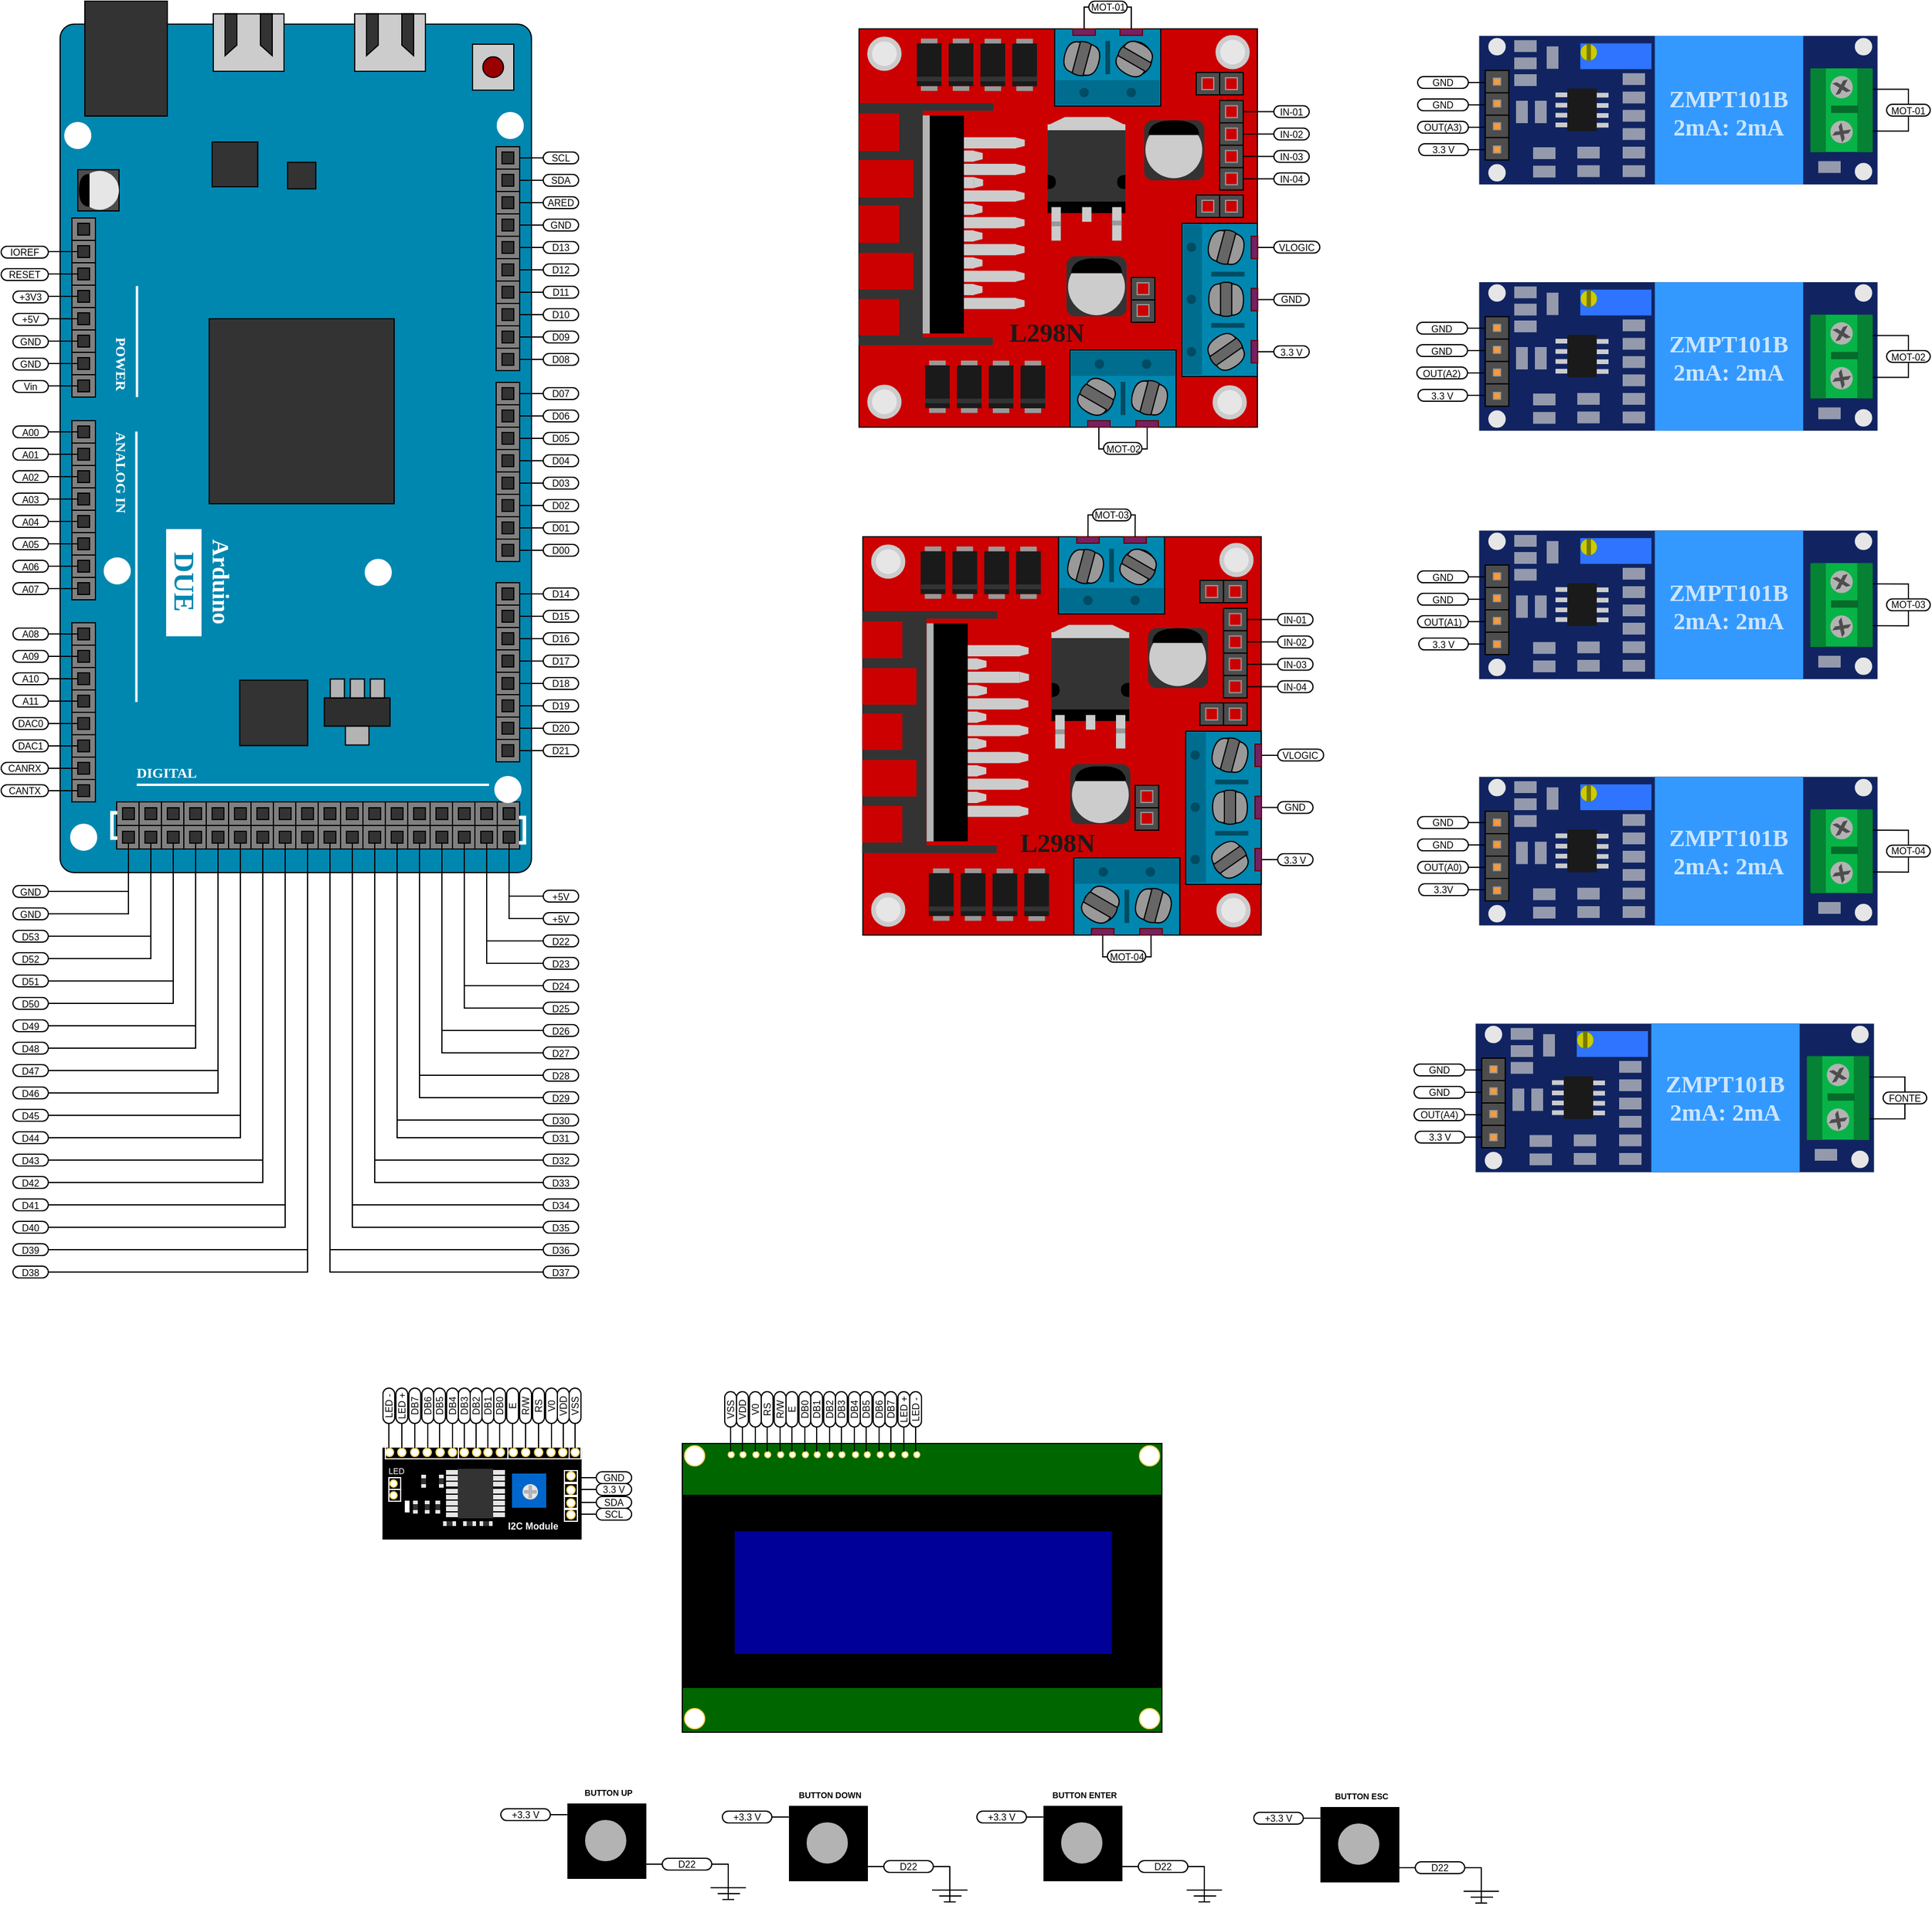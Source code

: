 <mxfile version="18.0.1" type="device" pages="2"><diagram name="Diagrama" id="7e0a89b8-554c-2b80-1dc8-d5c74ca68de4"><mxGraphModel dx="3460" dy="2137" grid="0" gridSize="10" guides="0" tooltips="1" connect="1" arrows="1" fold="1" page="1" pageScale="1" pageWidth="1100" pageHeight="850" background="none" math="0" shadow="0"><root><mxCell id="0"/><mxCell id="1" parent="0"/><mxCell id="uDQBQn4HEGqVolrv-LfY-83" value="" style="rounded=1;whiteSpace=wrap;html=1;fontSize=8;fillColor=#0087B0;arcSize=3;" parent="1" vertex="1"><mxGeometry x="355" y="39.5" width="400" height="720" as="geometry"/></mxCell><mxCell id="faiPHYOslJxBc6N0KwYr-4" value="&lt;font style=&quot;font-size: 8px&quot;&gt;SCL&lt;br&gt;&lt;/font&gt;" style="rounded=1;whiteSpace=wrap;html=1;arcSize=50;fontSize=8;" parent="1" vertex="1"><mxGeometry x="765" y="148" width="30" height="10" as="geometry"/></mxCell><mxCell id="uDQBQn4HEGqVolrv-LfY-1" value="" style="shape=table;html=1;whiteSpace=wrap;startSize=0;container=1;collapsible=0;childLayout=tableLayout;fillColor=#808080;" parent="1" vertex="1"><mxGeometry x="725" y="143.5" width="20" height="190" as="geometry"/></mxCell><mxCell id="uDQBQn4HEGqVolrv-LfY-32" style="shape=tableRow;horizontal=0;startSize=0;swimlaneHead=0;swimlaneBody=0;top=0;left=0;bottom=0;right=0;collapsible=0;dropTarget=0;fillColor=none;points=[[0,0.5],[1,0.5]];portConstraint=eastwest;" parent="uDQBQn4HEGqVolrv-LfY-1" vertex="1"><mxGeometry width="20" height="19" as="geometry"/></mxCell><mxCell id="uDQBQn4HEGqVolrv-LfY-33" style="shape=partialRectangle;html=1;whiteSpace=wrap;connectable=0;fillColor=none;top=0;left=0;bottom=0;right=0;overflow=hidden;" parent="uDQBQn4HEGqVolrv-LfY-32" vertex="1"><mxGeometry width="20" height="19" as="geometry"><mxRectangle width="20" height="19" as="alternateBounds"/></mxGeometry></mxCell><mxCell id="uDQBQn4HEGqVolrv-LfY-30" style="shape=tableRow;horizontal=0;startSize=0;swimlaneHead=0;swimlaneBody=0;top=0;left=0;bottom=0;right=0;collapsible=0;dropTarget=0;fillColor=none;points=[[0,0.5],[1,0.5]];portConstraint=eastwest;" parent="uDQBQn4HEGqVolrv-LfY-1" vertex="1"><mxGeometry y="19" width="20" height="19" as="geometry"/></mxCell><mxCell id="uDQBQn4HEGqVolrv-LfY-31" style="shape=partialRectangle;html=1;whiteSpace=wrap;connectable=0;fillColor=none;top=0;left=0;bottom=0;right=0;overflow=hidden;" parent="uDQBQn4HEGqVolrv-LfY-30" vertex="1"><mxGeometry width="20" height="19" as="geometry"><mxRectangle width="20" height="19" as="alternateBounds"/></mxGeometry></mxCell><mxCell id="uDQBQn4HEGqVolrv-LfY-28" style="shape=tableRow;horizontal=0;startSize=0;swimlaneHead=0;swimlaneBody=0;top=0;left=0;bottom=0;right=0;collapsible=0;dropTarget=0;fillColor=none;points=[[0,0.5],[1,0.5]];portConstraint=eastwest;" parent="uDQBQn4HEGqVolrv-LfY-1" vertex="1"><mxGeometry y="38" width="20" height="19" as="geometry"/></mxCell><mxCell id="uDQBQn4HEGqVolrv-LfY-29" style="shape=partialRectangle;html=1;whiteSpace=wrap;connectable=0;fillColor=none;top=0;left=0;bottom=0;right=0;overflow=hidden;" parent="uDQBQn4HEGqVolrv-LfY-28" vertex="1"><mxGeometry width="20" height="19" as="geometry"><mxRectangle width="20" height="19" as="alternateBounds"/></mxGeometry></mxCell><mxCell id="uDQBQn4HEGqVolrv-LfY-26" style="shape=tableRow;horizontal=0;startSize=0;swimlaneHead=0;swimlaneBody=0;top=0;left=0;bottom=0;right=0;collapsible=0;dropTarget=0;fillColor=none;points=[[0,0.5],[1,0.5]];portConstraint=eastwest;" parent="uDQBQn4HEGqVolrv-LfY-1" vertex="1"><mxGeometry y="57" width="20" height="19" as="geometry"/></mxCell><mxCell id="uDQBQn4HEGqVolrv-LfY-27" style="shape=partialRectangle;html=1;whiteSpace=wrap;connectable=0;fillColor=none;top=0;left=0;bottom=0;right=0;overflow=hidden;" parent="uDQBQn4HEGqVolrv-LfY-26" vertex="1"><mxGeometry width="20" height="19" as="geometry"><mxRectangle width="20" height="19" as="alternateBounds"/></mxGeometry></mxCell><mxCell id="uDQBQn4HEGqVolrv-LfY-24" style="shape=tableRow;horizontal=0;startSize=0;swimlaneHead=0;swimlaneBody=0;top=0;left=0;bottom=0;right=0;collapsible=0;dropTarget=0;fillColor=none;points=[[0,0.5],[1,0.5]];portConstraint=eastwest;" parent="uDQBQn4HEGqVolrv-LfY-1" vertex="1"><mxGeometry y="76" width="20" height="19" as="geometry"/></mxCell><mxCell id="uDQBQn4HEGqVolrv-LfY-25" style="shape=partialRectangle;html=1;whiteSpace=wrap;connectable=0;fillColor=none;top=0;left=0;bottom=0;right=0;overflow=hidden;" parent="uDQBQn4HEGqVolrv-LfY-24" vertex="1"><mxGeometry width="20" height="19" as="geometry"><mxRectangle width="20" height="19" as="alternateBounds"/></mxGeometry></mxCell><mxCell id="uDQBQn4HEGqVolrv-LfY-22" style="shape=tableRow;horizontal=0;startSize=0;swimlaneHead=0;swimlaneBody=0;top=0;left=0;bottom=0;right=0;collapsible=0;dropTarget=0;fillColor=none;points=[[0,0.5],[1,0.5]];portConstraint=eastwest;" parent="uDQBQn4HEGqVolrv-LfY-1" vertex="1"><mxGeometry y="95" width="20" height="19" as="geometry"/></mxCell><mxCell id="uDQBQn4HEGqVolrv-LfY-23" style="shape=partialRectangle;html=1;whiteSpace=wrap;connectable=0;fillColor=none;top=0;left=0;bottom=0;right=0;overflow=hidden;" parent="uDQBQn4HEGqVolrv-LfY-22" vertex="1"><mxGeometry width="20" height="19" as="geometry"><mxRectangle width="20" height="19" as="alternateBounds"/></mxGeometry></mxCell><mxCell id="uDQBQn4HEGqVolrv-LfY-20" style="shape=tableRow;horizontal=0;startSize=0;swimlaneHead=0;swimlaneBody=0;top=0;left=0;bottom=0;right=0;collapsible=0;dropTarget=0;fillColor=none;points=[[0,0.5],[1,0.5]];portConstraint=eastwest;" parent="uDQBQn4HEGqVolrv-LfY-1" vertex="1"><mxGeometry y="114" width="20" height="19" as="geometry"/></mxCell><mxCell id="uDQBQn4HEGqVolrv-LfY-21" style="shape=partialRectangle;html=1;whiteSpace=wrap;connectable=0;fillColor=none;top=0;left=0;bottom=0;right=0;overflow=hidden;" parent="uDQBQn4HEGqVolrv-LfY-20" vertex="1"><mxGeometry width="20" height="19" as="geometry"><mxRectangle width="20" height="19" as="alternateBounds"/></mxGeometry></mxCell><mxCell id="uDQBQn4HEGqVolrv-LfY-18" style="shape=tableRow;horizontal=0;startSize=0;swimlaneHead=0;swimlaneBody=0;top=0;left=0;bottom=0;right=0;collapsible=0;dropTarget=0;fillColor=none;points=[[0,0.5],[1,0.5]];portConstraint=eastwest;" parent="uDQBQn4HEGqVolrv-LfY-1" vertex="1"><mxGeometry y="133" width="20" height="19" as="geometry"/></mxCell><mxCell id="uDQBQn4HEGqVolrv-LfY-19" style="shape=partialRectangle;html=1;whiteSpace=wrap;connectable=0;fillColor=none;top=0;left=0;bottom=0;right=0;overflow=hidden;" parent="uDQBQn4HEGqVolrv-LfY-18" vertex="1"><mxGeometry width="20" height="19" as="geometry"><mxRectangle width="20" height="19" as="alternateBounds"/></mxGeometry></mxCell><mxCell id="uDQBQn4HEGqVolrv-LfY-16" style="shape=tableRow;horizontal=0;startSize=0;swimlaneHead=0;swimlaneBody=0;top=0;left=0;bottom=0;right=0;collapsible=0;dropTarget=0;fillColor=none;points=[[0,0.5],[1,0.5]];portConstraint=eastwest;" parent="uDQBQn4HEGqVolrv-LfY-1" vertex="1"><mxGeometry y="152" width="20" height="19" as="geometry"/></mxCell><mxCell id="uDQBQn4HEGqVolrv-LfY-17" style="shape=partialRectangle;html=1;whiteSpace=wrap;connectable=0;fillColor=none;top=0;left=0;bottom=0;right=0;overflow=hidden;" parent="uDQBQn4HEGqVolrv-LfY-16" vertex="1"><mxGeometry width="20" height="19" as="geometry"><mxRectangle width="20" height="19" as="alternateBounds"/></mxGeometry></mxCell><mxCell id="uDQBQn4HEGqVolrv-LfY-2" value="" style="shape=tableRow;horizontal=0;startSize=0;swimlaneHead=0;swimlaneBody=0;top=0;left=0;bottom=0;right=0;collapsible=0;dropTarget=0;fillColor=none;points=[[0,0.5],[1,0.5]];portConstraint=eastwest;" parent="uDQBQn4HEGqVolrv-LfY-1" vertex="1"><mxGeometry y="171" width="20" height="19" as="geometry"/></mxCell><mxCell id="uDQBQn4HEGqVolrv-LfY-3" value="" style="shape=partialRectangle;html=1;whiteSpace=wrap;connectable=0;fillColor=none;top=0;left=0;bottom=0;right=0;overflow=hidden;" parent="uDQBQn4HEGqVolrv-LfY-2" vertex="1"><mxGeometry width="20" height="19" as="geometry"><mxRectangle width="20" height="19" as="alternateBounds"/></mxGeometry></mxCell><mxCell id="uDQBQn4HEGqVolrv-LfY-35" style="edgeStyle=orthogonalEdgeStyle;rounded=0;orthogonalLoop=1;jettySize=auto;html=1;exitX=1;exitY=0.5;exitDx=0;exitDy=0;entryX=0;entryY=0.5;entryDx=0;entryDy=0;fontSize=9;endArrow=none;endFill=0;" parent="1" source="uDQBQn4HEGqVolrv-LfY-32" target="faiPHYOslJxBc6N0KwYr-4" edge="1"><mxGeometry relative="1" as="geometry"/></mxCell><mxCell id="uDQBQn4HEGqVolrv-LfY-37" value="&lt;font style=&quot;font-size: 8px&quot;&gt;SDA&lt;br&gt;&lt;/font&gt;" style="rounded=1;whiteSpace=wrap;html=1;arcSize=50;fontSize=8;" parent="1" vertex="1"><mxGeometry x="765" y="167" width="30" height="10" as="geometry"/></mxCell><mxCell id="uDQBQn4HEGqVolrv-LfY-39" style="edgeStyle=orthogonalEdgeStyle;rounded=0;orthogonalLoop=1;jettySize=auto;html=1;exitX=1;exitY=0.5;exitDx=0;exitDy=0;fontSize=8;endArrow=none;endFill=0;entryX=0;entryY=0.5;entryDx=0;entryDy=0;" parent="1" source="uDQBQn4HEGqVolrv-LfY-30" target="uDQBQn4HEGqVolrv-LfY-37" edge="1"><mxGeometry relative="1" as="geometry"><mxPoint x="775" y="171.9" as="targetPoint"/></mxGeometry></mxCell><mxCell id="uDQBQn4HEGqVolrv-LfY-45" value="&lt;font style=&quot;font-size: 8px&quot;&gt;D13&lt;br&gt;&lt;/font&gt;" style="rounded=1;whiteSpace=wrap;html=1;arcSize=50;fontSize=8;" parent="1" vertex="1"><mxGeometry x="765" y="224" width="30" height="10" as="geometry"/></mxCell><mxCell id="uDQBQn4HEGqVolrv-LfY-48" value="&lt;font style=&quot;font-size: 8px&quot;&gt;D12&lt;br&gt;&lt;/font&gt;" style="rounded=1;whiteSpace=wrap;html=1;arcSize=50;fontSize=8;" parent="1" vertex="1"><mxGeometry x="765" y="243" width="30" height="10" as="geometry"/></mxCell><mxCell id="uDQBQn4HEGqVolrv-LfY-49" value="&lt;font style=&quot;font-size: 8px&quot;&gt;D11&lt;br&gt;&lt;/font&gt;" style="rounded=1;whiteSpace=wrap;html=1;arcSize=50;fontSize=8;" parent="1" vertex="1"><mxGeometry x="765" y="262" width="30" height="10" as="geometry"/></mxCell><mxCell id="uDQBQn4HEGqVolrv-LfY-50" value="&lt;font style=&quot;font-size: 8px&quot;&gt;D10&lt;br&gt;&lt;/font&gt;" style="rounded=1;whiteSpace=wrap;html=1;arcSize=50;fontSize=8;" parent="1" vertex="1"><mxGeometry x="765" y="281" width="30" height="10" as="geometry"/></mxCell><mxCell id="uDQBQn4HEGqVolrv-LfY-54" value="&lt;font style=&quot;font-size: 8px&quot;&gt;D09&lt;br&gt;&lt;/font&gt;" style="rounded=1;whiteSpace=wrap;html=1;arcSize=50;fontSize=8;" parent="1" vertex="1"><mxGeometry x="765" y="300" width="30" height="10" as="geometry"/></mxCell><mxCell id="uDQBQn4HEGqVolrv-LfY-59" value="&lt;font style=&quot;font-size: 8px&quot;&gt;D08&lt;br&gt;&lt;/font&gt;" style="rounded=1;whiteSpace=wrap;html=1;arcSize=50;fontSize=8;" parent="1" vertex="1"><mxGeometry x="765" y="319" width="30" height="10" as="geometry"/></mxCell><mxCell id="uDQBQn4HEGqVolrv-LfY-62" value="&lt;font style=&quot;font-size: 8px&quot;&gt;ARED&lt;br&gt;&lt;/font&gt;" style="rounded=1;whiteSpace=wrap;html=1;arcSize=50;fontSize=8;" parent="1" vertex="1"><mxGeometry x="765" y="186" width="30" height="10" as="geometry"/></mxCell><mxCell id="uDQBQn4HEGqVolrv-LfY-63" value="&lt;font style=&quot;font-size: 8px&quot;&gt;GND&lt;br&gt;&lt;/font&gt;" style="rounded=1;whiteSpace=wrap;html=1;arcSize=50;fontSize=8;" parent="1" vertex="1"><mxGeometry x="765" y="205" width="30" height="10" as="geometry"/></mxCell><mxCell id="uDQBQn4HEGqVolrv-LfY-64" style="edgeStyle=orthogonalEdgeStyle;rounded=0;orthogonalLoop=1;jettySize=auto;html=1;exitX=1;exitY=0.5;exitDx=0;exitDy=0;entryX=0;entryY=0.5;entryDx=0;entryDy=0;fontSize=8;endArrow=none;endFill=0;" parent="1" source="uDQBQn4HEGqVolrv-LfY-28" target="uDQBQn4HEGqVolrv-LfY-62" edge="1"><mxGeometry relative="1" as="geometry"/></mxCell><mxCell id="uDQBQn4HEGqVolrv-LfY-65" style="edgeStyle=orthogonalEdgeStyle;rounded=0;orthogonalLoop=1;jettySize=auto;html=1;exitX=1;exitY=0.5;exitDx=0;exitDy=0;entryX=0;entryY=0.5;entryDx=0;entryDy=0;fontSize=8;endArrow=none;endFill=0;" parent="1" source="uDQBQn4HEGqVolrv-LfY-26" target="uDQBQn4HEGqVolrv-LfY-63" edge="1"><mxGeometry relative="1" as="geometry"/></mxCell><mxCell id="uDQBQn4HEGqVolrv-LfY-66" style="edgeStyle=orthogonalEdgeStyle;rounded=0;orthogonalLoop=1;jettySize=auto;html=1;exitX=1;exitY=0.5;exitDx=0;exitDy=0;entryX=0;entryY=0.5;entryDx=0;entryDy=0;fontSize=8;endArrow=none;endFill=0;" parent="1" source="uDQBQn4HEGqVolrv-LfY-24" target="uDQBQn4HEGqVolrv-LfY-45" edge="1"><mxGeometry relative="1" as="geometry"/></mxCell><mxCell id="uDQBQn4HEGqVolrv-LfY-67" style="edgeStyle=orthogonalEdgeStyle;rounded=0;orthogonalLoop=1;jettySize=auto;html=1;exitX=1;exitY=0.5;exitDx=0;exitDy=0;entryX=0;entryY=0.5;entryDx=0;entryDy=0;fontSize=8;endArrow=none;endFill=0;" parent="1" source="uDQBQn4HEGqVolrv-LfY-22" target="uDQBQn4HEGqVolrv-LfY-48" edge="1"><mxGeometry relative="1" as="geometry"/></mxCell><mxCell id="uDQBQn4HEGqVolrv-LfY-68" style="edgeStyle=orthogonalEdgeStyle;rounded=0;orthogonalLoop=1;jettySize=auto;html=1;exitX=1;exitY=0.5;exitDx=0;exitDy=0;entryX=0;entryY=0.5;entryDx=0;entryDy=0;fontSize=8;endArrow=none;endFill=0;" parent="1" source="uDQBQn4HEGqVolrv-LfY-20" target="uDQBQn4HEGqVolrv-LfY-49" edge="1"><mxGeometry relative="1" as="geometry"/></mxCell><mxCell id="uDQBQn4HEGqVolrv-LfY-69" style="edgeStyle=orthogonalEdgeStyle;rounded=0;orthogonalLoop=1;jettySize=auto;html=1;exitX=1;exitY=0.5;exitDx=0;exitDy=0;entryX=0;entryY=0.5;entryDx=0;entryDy=0;fontSize=8;endArrow=none;endFill=0;" parent="1" source="uDQBQn4HEGqVolrv-LfY-18" target="uDQBQn4HEGqVolrv-LfY-50" edge="1"><mxGeometry relative="1" as="geometry"/></mxCell><mxCell id="uDQBQn4HEGqVolrv-LfY-70" style="edgeStyle=orthogonalEdgeStyle;rounded=0;orthogonalLoop=1;jettySize=auto;html=1;exitX=1;exitY=0.5;exitDx=0;exitDy=0;entryX=0;entryY=0.5;entryDx=0;entryDy=0;fontSize=8;endArrow=none;endFill=0;" parent="1" source="uDQBQn4HEGqVolrv-LfY-16" target="uDQBQn4HEGqVolrv-LfY-54" edge="1"><mxGeometry relative="1" as="geometry"/></mxCell><mxCell id="uDQBQn4HEGqVolrv-LfY-71" style="edgeStyle=orthogonalEdgeStyle;rounded=0;orthogonalLoop=1;jettySize=auto;html=1;exitX=1;exitY=0.5;exitDx=0;exitDy=0;entryX=0;entryY=0.5;entryDx=0;entryDy=0;fontSize=8;endArrow=none;endFill=0;" parent="1" source="uDQBQn4HEGqVolrv-LfY-2" target="uDQBQn4HEGqVolrv-LfY-59" edge="1"><mxGeometry relative="1" as="geometry"/></mxCell><mxCell id="uDQBQn4HEGqVolrv-LfY-72" value="" style="rounded=0;whiteSpace=wrap;html=1;fontSize=8;fillColor=#333333;" parent="1" vertex="1"><mxGeometry x="730" y="148" width="10" height="10" as="geometry"/></mxCell><mxCell id="uDQBQn4HEGqVolrv-LfY-73" value="" style="rounded=0;whiteSpace=wrap;html=1;fontSize=8;fillColor=#333333;" parent="1" vertex="1"><mxGeometry x="730" y="167" width="10" height="10" as="geometry"/></mxCell><mxCell id="uDQBQn4HEGqVolrv-LfY-74" value="" style="rounded=0;whiteSpace=wrap;html=1;fontSize=8;fillColor=#333333;" parent="1" vertex="1"><mxGeometry x="730" y="186" width="10" height="10" as="geometry"/></mxCell><mxCell id="uDQBQn4HEGqVolrv-LfY-75" value="" style="rounded=0;whiteSpace=wrap;html=1;fontSize=8;fillColor=#333333;" parent="1" vertex="1"><mxGeometry x="730" y="205" width="10" height="10" as="geometry"/></mxCell><mxCell id="uDQBQn4HEGqVolrv-LfY-76" value="" style="rounded=0;whiteSpace=wrap;html=1;fontSize=8;fillColor=#333333;" parent="1" vertex="1"><mxGeometry x="730" y="224" width="10" height="10" as="geometry"/></mxCell><mxCell id="uDQBQn4HEGqVolrv-LfY-77" value="" style="rounded=0;whiteSpace=wrap;html=1;fontSize=8;fillColor=#333333;" parent="1" vertex="1"><mxGeometry x="730" y="243" width="10" height="10" as="geometry"/></mxCell><mxCell id="uDQBQn4HEGqVolrv-LfY-78" value="" style="rounded=0;whiteSpace=wrap;html=1;fontSize=8;fillColor=#333333;" parent="1" vertex="1"><mxGeometry x="730" y="262" width="10" height="10" as="geometry"/></mxCell><mxCell id="uDQBQn4HEGqVolrv-LfY-79" value="" style="rounded=0;whiteSpace=wrap;html=1;fontSize=8;fillColor=#333333;" parent="1" vertex="1"><mxGeometry x="730" y="281" width="10" height="10" as="geometry"/></mxCell><mxCell id="uDQBQn4HEGqVolrv-LfY-80" value="" style="rounded=0;whiteSpace=wrap;html=1;fontSize=8;fillColor=#333333;" parent="1" vertex="1"><mxGeometry x="730" y="300" width="10" height="10" as="geometry"/></mxCell><mxCell id="uDQBQn4HEGqVolrv-LfY-81" value="" style="rounded=0;whiteSpace=wrap;html=1;fontSize=8;fillColor=#333333;" parent="1" vertex="1"><mxGeometry x="730" y="319" width="10" height="10" as="geometry"/></mxCell><mxCell id="uDQBQn4HEGqVolrv-LfY-85" value="" style="rounded=0;whiteSpace=wrap;html=1;fontSize=8;fillColor=#CCCCCC;" parent="1" vertex="1"><mxGeometry x="705" y="56.5" width="35" height="39" as="geometry"/></mxCell><mxCell id="uDQBQn4HEGqVolrv-LfY-86" value="" style="ellipse;whiteSpace=wrap;html=1;aspect=fixed;fontSize=8;fillColor=#990000;" parent="1" vertex="1"><mxGeometry x="713.75" y="67.25" width="17.5" height="17.5" as="geometry"/></mxCell><mxCell id="uDQBQn4HEGqVolrv-LfY-87" value="" style="rounded=0;whiteSpace=wrap;html=1;fontSize=8;fillColor=#CCCCCC;" parent="1" vertex="1"><mxGeometry x="605" y="30.75" width="60" height="48.75" as="geometry"/></mxCell><mxCell id="uDQBQn4HEGqVolrv-LfY-89" value="" style="rounded=0;whiteSpace=wrap;html=1;fontSize=8;fillColor=#CCCCCC;" parent="1" vertex="1"><mxGeometry x="485" y="30.75" width="60" height="48.75" as="geometry"/></mxCell><mxCell id="uDQBQn4HEGqVolrv-LfY-90" value="" style="rounded=0;whiteSpace=wrap;html=1;fontSize=8;fillColor=#333333;" parent="1" vertex="1"><mxGeometry x="376" y="20" width="70" height="97.5" as="geometry"/></mxCell><mxCell id="uDQBQn4HEGqVolrv-LfY-93" value="" style="shape=manualInput;whiteSpace=wrap;html=1;fontSize=8;fillColor=#333333;size=9;direction=west;" parent="1" vertex="1"><mxGeometry x="495" y="30.75" width="10" height="35.5" as="geometry"/></mxCell><mxCell id="uDQBQn4HEGqVolrv-LfY-94" value="" style="shape=manualInput;whiteSpace=wrap;html=1;fontSize=8;fillColor=#333333;size=9;direction=west;rounded=0;flipH=1;" parent="1" vertex="1"><mxGeometry x="525" y="30.75" width="10" height="35.5" as="geometry"/></mxCell><mxCell id="uDQBQn4HEGqVolrv-LfY-96" value="" style="shape=manualInput;whiteSpace=wrap;html=1;fontSize=8;fillColor=#333333;size=9;direction=west;" parent="1" vertex="1"><mxGeometry x="615" y="30.75" width="10" height="35.5" as="geometry"/></mxCell><mxCell id="uDQBQn4HEGqVolrv-LfY-97" value="" style="shape=manualInput;whiteSpace=wrap;html=1;fontSize=8;fillColor=#333333;size=9;direction=west;rounded=0;flipH=1;" parent="1" vertex="1"><mxGeometry x="645" y="30.75" width="10" height="35.5" as="geometry"/></mxCell><mxCell id="uDQBQn4HEGqVolrv-LfY-98" value="" style="shape=table;html=1;whiteSpace=wrap;startSize=0;container=1;collapsible=0;childLayout=tableLayout;fillColor=#808080;" parent="1" vertex="1"><mxGeometry x="725" y="343.5" width="20" height="152" as="geometry"/></mxCell><mxCell id="uDQBQn4HEGqVolrv-LfY-99" style="shape=tableRow;horizontal=0;startSize=0;swimlaneHead=0;swimlaneBody=0;top=0;left=0;bottom=0;right=0;collapsible=0;dropTarget=0;fillColor=none;points=[[0,0.5],[1,0.5]];portConstraint=eastwest;" parent="uDQBQn4HEGqVolrv-LfY-98" vertex="1"><mxGeometry width="20" height="19" as="geometry"/></mxCell><mxCell id="uDQBQn4HEGqVolrv-LfY-100" style="shape=partialRectangle;html=1;whiteSpace=wrap;connectable=0;fillColor=none;top=0;left=0;bottom=0;right=0;overflow=hidden;" parent="uDQBQn4HEGqVolrv-LfY-99" vertex="1"><mxGeometry width="20" height="19" as="geometry"><mxRectangle width="20" height="19" as="alternateBounds"/></mxGeometry></mxCell><mxCell id="uDQBQn4HEGqVolrv-LfY-101" style="shape=tableRow;horizontal=0;startSize=0;swimlaneHead=0;swimlaneBody=0;top=0;left=0;bottom=0;right=0;collapsible=0;dropTarget=0;fillColor=none;points=[[0,0.5],[1,0.5]];portConstraint=eastwest;" parent="uDQBQn4HEGqVolrv-LfY-98" vertex="1"><mxGeometry y="19" width="20" height="19" as="geometry"/></mxCell><mxCell id="uDQBQn4HEGqVolrv-LfY-102" style="shape=partialRectangle;html=1;whiteSpace=wrap;connectable=0;fillColor=none;top=0;left=0;bottom=0;right=0;overflow=hidden;" parent="uDQBQn4HEGqVolrv-LfY-101" vertex="1"><mxGeometry width="20" height="19" as="geometry"><mxRectangle width="20" height="19" as="alternateBounds"/></mxGeometry></mxCell><mxCell id="uDQBQn4HEGqVolrv-LfY-103" style="shape=tableRow;horizontal=0;startSize=0;swimlaneHead=0;swimlaneBody=0;top=0;left=0;bottom=0;right=0;collapsible=0;dropTarget=0;fillColor=none;points=[[0,0.5],[1,0.5]];portConstraint=eastwest;" parent="uDQBQn4HEGqVolrv-LfY-98" vertex="1"><mxGeometry y="38" width="20" height="19" as="geometry"/></mxCell><mxCell id="uDQBQn4HEGqVolrv-LfY-104" style="shape=partialRectangle;html=1;whiteSpace=wrap;connectable=0;fillColor=none;top=0;left=0;bottom=0;right=0;overflow=hidden;" parent="uDQBQn4HEGqVolrv-LfY-103" vertex="1"><mxGeometry width="20" height="19" as="geometry"><mxRectangle width="20" height="19" as="alternateBounds"/></mxGeometry></mxCell><mxCell id="uDQBQn4HEGqVolrv-LfY-105" style="shape=tableRow;horizontal=0;startSize=0;swimlaneHead=0;swimlaneBody=0;top=0;left=0;bottom=0;right=0;collapsible=0;dropTarget=0;fillColor=none;points=[[0,0.5],[1,0.5]];portConstraint=eastwest;" parent="uDQBQn4HEGqVolrv-LfY-98" vertex="1"><mxGeometry y="57" width="20" height="19" as="geometry"/></mxCell><mxCell id="uDQBQn4HEGqVolrv-LfY-106" style="shape=partialRectangle;html=1;whiteSpace=wrap;connectable=0;fillColor=none;top=0;left=0;bottom=0;right=0;overflow=hidden;" parent="uDQBQn4HEGqVolrv-LfY-105" vertex="1"><mxGeometry width="20" height="19" as="geometry"><mxRectangle width="20" height="19" as="alternateBounds"/></mxGeometry></mxCell><mxCell id="uDQBQn4HEGqVolrv-LfY-107" style="shape=tableRow;horizontal=0;startSize=0;swimlaneHead=0;swimlaneBody=0;top=0;left=0;bottom=0;right=0;collapsible=0;dropTarget=0;fillColor=none;points=[[0,0.5],[1,0.5]];portConstraint=eastwest;" parent="uDQBQn4HEGqVolrv-LfY-98" vertex="1"><mxGeometry y="76" width="20" height="19" as="geometry"/></mxCell><mxCell id="uDQBQn4HEGqVolrv-LfY-108" style="shape=partialRectangle;html=1;whiteSpace=wrap;connectable=0;fillColor=none;top=0;left=0;bottom=0;right=0;overflow=hidden;" parent="uDQBQn4HEGqVolrv-LfY-107" vertex="1"><mxGeometry width="20" height="19" as="geometry"><mxRectangle width="20" height="19" as="alternateBounds"/></mxGeometry></mxCell><mxCell id="uDQBQn4HEGqVolrv-LfY-109" style="shape=tableRow;horizontal=0;startSize=0;swimlaneHead=0;swimlaneBody=0;top=0;left=0;bottom=0;right=0;collapsible=0;dropTarget=0;fillColor=none;points=[[0,0.5],[1,0.5]];portConstraint=eastwest;" parent="uDQBQn4HEGqVolrv-LfY-98" vertex="1"><mxGeometry y="95" width="20" height="19" as="geometry"/></mxCell><mxCell id="uDQBQn4HEGqVolrv-LfY-110" style="shape=partialRectangle;html=1;whiteSpace=wrap;connectable=0;fillColor=none;top=0;left=0;bottom=0;right=0;overflow=hidden;" parent="uDQBQn4HEGqVolrv-LfY-109" vertex="1"><mxGeometry width="20" height="19" as="geometry"><mxRectangle width="20" height="19" as="alternateBounds"/></mxGeometry></mxCell><mxCell id="uDQBQn4HEGqVolrv-LfY-111" style="shape=tableRow;horizontal=0;startSize=0;swimlaneHead=0;swimlaneBody=0;top=0;left=0;bottom=0;right=0;collapsible=0;dropTarget=0;fillColor=none;points=[[0,0.5],[1,0.5]];portConstraint=eastwest;" parent="uDQBQn4HEGqVolrv-LfY-98" vertex="1"><mxGeometry y="114" width="20" height="19" as="geometry"/></mxCell><mxCell id="uDQBQn4HEGqVolrv-LfY-112" style="shape=partialRectangle;html=1;whiteSpace=wrap;connectable=0;fillColor=none;top=0;left=0;bottom=0;right=0;overflow=hidden;" parent="uDQBQn4HEGqVolrv-LfY-111" vertex="1"><mxGeometry width="20" height="19" as="geometry"><mxRectangle width="20" height="19" as="alternateBounds"/></mxGeometry></mxCell><mxCell id="uDQBQn4HEGqVolrv-LfY-113" style="shape=tableRow;horizontal=0;startSize=0;swimlaneHead=0;swimlaneBody=0;top=0;left=0;bottom=0;right=0;collapsible=0;dropTarget=0;fillColor=none;points=[[0,0.5],[1,0.5]];portConstraint=eastwest;" parent="uDQBQn4HEGqVolrv-LfY-98" vertex="1"><mxGeometry y="133" width="20" height="19" as="geometry"/></mxCell><mxCell id="uDQBQn4HEGqVolrv-LfY-114" style="shape=partialRectangle;html=1;whiteSpace=wrap;connectable=0;fillColor=none;top=0;left=0;bottom=0;right=0;overflow=hidden;" parent="uDQBQn4HEGqVolrv-LfY-113" vertex="1"><mxGeometry width="20" height="19" as="geometry"><mxRectangle width="20" height="19" as="alternateBounds"/></mxGeometry></mxCell><mxCell id="uDQBQn4HEGqVolrv-LfY-119" value="" style="rounded=0;whiteSpace=wrap;html=1;fontSize=8;fillColor=#333333;" parent="1" vertex="1"><mxGeometry x="730" y="348" width="10" height="10" as="geometry"/></mxCell><mxCell id="uDQBQn4HEGqVolrv-LfY-120" value="" style="rounded=0;whiteSpace=wrap;html=1;fontSize=8;fillColor=#333333;" parent="1" vertex="1"><mxGeometry x="730" y="367" width="10" height="10" as="geometry"/></mxCell><mxCell id="uDQBQn4HEGqVolrv-LfY-121" value="" style="rounded=0;whiteSpace=wrap;html=1;fontSize=8;fillColor=#333333;" parent="1" vertex="1"><mxGeometry x="730" y="386" width="10" height="10" as="geometry"/></mxCell><mxCell id="uDQBQn4HEGqVolrv-LfY-122" value="" style="rounded=0;whiteSpace=wrap;html=1;fontSize=8;fillColor=#333333;" parent="1" vertex="1"><mxGeometry x="730" y="405" width="10" height="10" as="geometry"/></mxCell><mxCell id="uDQBQn4HEGqVolrv-LfY-123" value="" style="rounded=0;whiteSpace=wrap;html=1;fontSize=8;fillColor=#333333;" parent="1" vertex="1"><mxGeometry x="730" y="424" width="10" height="10" as="geometry"/></mxCell><mxCell id="uDQBQn4HEGqVolrv-LfY-124" value="" style="rounded=0;whiteSpace=wrap;html=1;fontSize=8;fillColor=#333333;" parent="1" vertex="1"><mxGeometry x="730" y="443" width="10" height="10" as="geometry"/></mxCell><mxCell id="uDQBQn4HEGqVolrv-LfY-125" value="" style="rounded=0;whiteSpace=wrap;html=1;fontSize=8;fillColor=#333333;" parent="1" vertex="1"><mxGeometry x="730" y="462" width="10" height="10" as="geometry"/></mxCell><mxCell id="uDQBQn4HEGqVolrv-LfY-126" value="" style="rounded=0;whiteSpace=wrap;html=1;fontSize=8;fillColor=#333333;" parent="1" vertex="1"><mxGeometry x="730" y="481" width="10" height="10" as="geometry"/></mxCell><mxCell id="uDQBQn4HEGqVolrv-LfY-128" value="&lt;font style=&quot;font-size: 8px&quot;&gt;D05&lt;br&gt;&lt;/font&gt;" style="rounded=1;whiteSpace=wrap;html=1;arcSize=50;fontSize=8;" parent="1" vertex="1"><mxGeometry x="765" y="386" width="30" height="10" as="geometry"/></mxCell><mxCell id="uDQBQn4HEGqVolrv-LfY-129" value="&lt;font style=&quot;font-size: 8px&quot;&gt;D04&lt;br&gt;&lt;/font&gt;" style="rounded=1;whiteSpace=wrap;html=1;arcSize=50;fontSize=8;" parent="1" vertex="1"><mxGeometry x="765" y="405" width="30" height="10" as="geometry"/></mxCell><mxCell id="uDQBQn4HEGqVolrv-LfY-130" value="&lt;font style=&quot;font-size: 8px&quot;&gt;D03&lt;br&gt;&lt;/font&gt;" style="rounded=1;whiteSpace=wrap;html=1;arcSize=50;fontSize=8;" parent="1" vertex="1"><mxGeometry x="765" y="424" width="30" height="10" as="geometry"/></mxCell><mxCell id="uDQBQn4HEGqVolrv-LfY-131" value="&lt;font style=&quot;font-size: 8px&quot;&gt;D02&lt;br&gt;&lt;/font&gt;" style="rounded=1;whiteSpace=wrap;html=1;arcSize=50;fontSize=8;" parent="1" vertex="1"><mxGeometry x="765" y="443" width="30" height="10" as="geometry"/></mxCell><mxCell id="uDQBQn4HEGqVolrv-LfY-132" value="&lt;font style=&quot;font-size: 8px&quot;&gt;D01&lt;br&gt;&lt;/font&gt;" style="rounded=1;whiteSpace=wrap;html=1;arcSize=50;fontSize=8;" parent="1" vertex="1"><mxGeometry x="765" y="462" width="30" height="10" as="geometry"/></mxCell><mxCell id="uDQBQn4HEGqVolrv-LfY-133" value="&lt;font style=&quot;font-size: 8px&quot;&gt;D00&lt;br&gt;&lt;/font&gt;" style="rounded=1;whiteSpace=wrap;html=1;arcSize=50;fontSize=8;" parent="1" vertex="1"><mxGeometry x="765" y="481" width="30" height="10" as="geometry"/></mxCell><mxCell id="uDQBQn4HEGqVolrv-LfY-134" value="&lt;font style=&quot;font-size: 8px&quot;&gt;D07&lt;br&gt;&lt;/font&gt;" style="rounded=1;whiteSpace=wrap;html=1;arcSize=50;fontSize=8;" parent="1" vertex="1"><mxGeometry x="765" y="348" width="30" height="10" as="geometry"/></mxCell><mxCell id="uDQBQn4HEGqVolrv-LfY-135" value="&lt;font style=&quot;font-size: 8px&quot;&gt;D06&lt;br&gt;&lt;/font&gt;" style="rounded=1;whiteSpace=wrap;html=1;arcSize=50;fontSize=8;" parent="1" vertex="1"><mxGeometry x="765" y="367" width="30" height="10" as="geometry"/></mxCell><mxCell id="uDQBQn4HEGqVolrv-LfY-137" style="edgeStyle=orthogonalEdgeStyle;rounded=0;orthogonalLoop=1;jettySize=auto;html=1;exitX=1;exitY=0.5;exitDx=0;exitDy=0;entryX=0;entryY=0.5;entryDx=0;entryDy=0;fontSize=8;endArrow=none;endFill=0;" parent="1" source="uDQBQn4HEGqVolrv-LfY-99" target="uDQBQn4HEGqVolrv-LfY-134" edge="1"><mxGeometry relative="1" as="geometry"/></mxCell><mxCell id="uDQBQn4HEGqVolrv-LfY-139" style="edgeStyle=orthogonalEdgeStyle;rounded=0;orthogonalLoop=1;jettySize=auto;html=1;exitX=1;exitY=0.5;exitDx=0;exitDy=0;entryX=0;entryY=0.5;entryDx=0;entryDy=0;fontSize=8;endArrow=none;endFill=0;" parent="1" source="uDQBQn4HEGqVolrv-LfY-101" target="uDQBQn4HEGqVolrv-LfY-135" edge="1"><mxGeometry relative="1" as="geometry"/></mxCell><mxCell id="uDQBQn4HEGqVolrv-LfY-140" style="edgeStyle=orthogonalEdgeStyle;rounded=0;orthogonalLoop=1;jettySize=auto;html=1;exitX=1;exitY=0.5;exitDx=0;exitDy=0;entryX=0;entryY=0.5;entryDx=0;entryDy=0;fontSize=8;endArrow=none;endFill=0;" parent="1" source="uDQBQn4HEGqVolrv-LfY-103" target="uDQBQn4HEGqVolrv-LfY-128" edge="1"><mxGeometry relative="1" as="geometry"/></mxCell><mxCell id="uDQBQn4HEGqVolrv-LfY-141" style="edgeStyle=orthogonalEdgeStyle;rounded=0;orthogonalLoop=1;jettySize=auto;html=1;exitX=1;exitY=0.5;exitDx=0;exitDy=0;entryX=0;entryY=0.5;entryDx=0;entryDy=0;fontSize=8;endArrow=none;endFill=0;" parent="1" source="uDQBQn4HEGqVolrv-LfY-105" target="uDQBQn4HEGqVolrv-LfY-129" edge="1"><mxGeometry relative="1" as="geometry"/></mxCell><mxCell id="uDQBQn4HEGqVolrv-LfY-142" style="edgeStyle=orthogonalEdgeStyle;rounded=0;orthogonalLoop=1;jettySize=auto;html=1;exitX=1;exitY=0.5;exitDx=0;exitDy=0;entryX=0;entryY=0.5;entryDx=0;entryDy=0;fontSize=8;endArrow=none;endFill=0;" parent="1" source="uDQBQn4HEGqVolrv-LfY-107" target="uDQBQn4HEGqVolrv-LfY-130" edge="1"><mxGeometry relative="1" as="geometry"/></mxCell><mxCell id="uDQBQn4HEGqVolrv-LfY-143" style="edgeStyle=orthogonalEdgeStyle;rounded=0;orthogonalLoop=1;jettySize=auto;html=1;exitX=1;exitY=0.5;exitDx=0;exitDy=0;entryX=0;entryY=0.5;entryDx=0;entryDy=0;fontSize=8;endArrow=none;endFill=0;" parent="1" source="uDQBQn4HEGqVolrv-LfY-109" target="uDQBQn4HEGqVolrv-LfY-131" edge="1"><mxGeometry relative="1" as="geometry"/></mxCell><mxCell id="uDQBQn4HEGqVolrv-LfY-144" style="edgeStyle=orthogonalEdgeStyle;rounded=0;orthogonalLoop=1;jettySize=auto;html=1;exitX=1;exitY=0.5;exitDx=0;exitDy=0;entryX=0;entryY=0.5;entryDx=0;entryDy=0;fontSize=8;endArrow=none;endFill=0;" parent="1" source="uDQBQn4HEGqVolrv-LfY-111" target="uDQBQn4HEGqVolrv-LfY-132" edge="1"><mxGeometry relative="1" as="geometry"/></mxCell><mxCell id="uDQBQn4HEGqVolrv-LfY-145" style="edgeStyle=orthogonalEdgeStyle;rounded=0;orthogonalLoop=1;jettySize=auto;html=1;exitX=1;exitY=0.5;exitDx=0;exitDy=0;entryX=0;entryY=0.5;entryDx=0;entryDy=0;fontSize=8;endArrow=none;endFill=0;" parent="1" source="uDQBQn4HEGqVolrv-LfY-113" target="uDQBQn4HEGqVolrv-LfY-133" edge="1"><mxGeometry relative="1" as="geometry"/></mxCell><mxCell id="uDQBQn4HEGqVolrv-LfY-146" value="" style="shape=table;html=1;whiteSpace=wrap;startSize=0;container=1;collapsible=0;childLayout=tableLayout;fillColor=#808080;" parent="1" vertex="1"><mxGeometry x="725" y="513.5" width="20" height="152" as="geometry"/></mxCell><mxCell id="uDQBQn4HEGqVolrv-LfY-147" style="shape=tableRow;horizontal=0;startSize=0;swimlaneHead=0;swimlaneBody=0;top=0;left=0;bottom=0;right=0;collapsible=0;dropTarget=0;fillColor=none;points=[[0,0.5],[1,0.5]];portConstraint=eastwest;" parent="uDQBQn4HEGqVolrv-LfY-146" vertex="1"><mxGeometry width="20" height="19" as="geometry"/></mxCell><mxCell id="uDQBQn4HEGqVolrv-LfY-148" style="shape=partialRectangle;html=1;whiteSpace=wrap;connectable=0;fillColor=none;top=0;left=0;bottom=0;right=0;overflow=hidden;" parent="uDQBQn4HEGqVolrv-LfY-147" vertex="1"><mxGeometry width="20" height="19" as="geometry"><mxRectangle width="20" height="19" as="alternateBounds"/></mxGeometry></mxCell><mxCell id="uDQBQn4HEGqVolrv-LfY-149" style="shape=tableRow;horizontal=0;startSize=0;swimlaneHead=0;swimlaneBody=0;top=0;left=0;bottom=0;right=0;collapsible=0;dropTarget=0;fillColor=none;points=[[0,0.5],[1,0.5]];portConstraint=eastwest;" parent="uDQBQn4HEGqVolrv-LfY-146" vertex="1"><mxGeometry y="19" width="20" height="19" as="geometry"/></mxCell><mxCell id="uDQBQn4HEGqVolrv-LfY-150" style="shape=partialRectangle;html=1;whiteSpace=wrap;connectable=0;fillColor=none;top=0;left=0;bottom=0;right=0;overflow=hidden;" parent="uDQBQn4HEGqVolrv-LfY-149" vertex="1"><mxGeometry width="20" height="19" as="geometry"><mxRectangle width="20" height="19" as="alternateBounds"/></mxGeometry></mxCell><mxCell id="uDQBQn4HEGqVolrv-LfY-151" style="shape=tableRow;horizontal=0;startSize=0;swimlaneHead=0;swimlaneBody=0;top=0;left=0;bottom=0;right=0;collapsible=0;dropTarget=0;fillColor=none;points=[[0,0.5],[1,0.5]];portConstraint=eastwest;" parent="uDQBQn4HEGqVolrv-LfY-146" vertex="1"><mxGeometry y="38" width="20" height="19" as="geometry"/></mxCell><mxCell id="uDQBQn4HEGqVolrv-LfY-152" style="shape=partialRectangle;html=1;whiteSpace=wrap;connectable=0;fillColor=none;top=0;left=0;bottom=0;right=0;overflow=hidden;" parent="uDQBQn4HEGqVolrv-LfY-151" vertex="1"><mxGeometry width="20" height="19" as="geometry"><mxRectangle width="20" height="19" as="alternateBounds"/></mxGeometry></mxCell><mxCell id="uDQBQn4HEGqVolrv-LfY-153" style="shape=tableRow;horizontal=0;startSize=0;swimlaneHead=0;swimlaneBody=0;top=0;left=0;bottom=0;right=0;collapsible=0;dropTarget=0;fillColor=none;points=[[0,0.5],[1,0.5]];portConstraint=eastwest;" parent="uDQBQn4HEGqVolrv-LfY-146" vertex="1"><mxGeometry y="57" width="20" height="19" as="geometry"/></mxCell><mxCell id="uDQBQn4HEGqVolrv-LfY-154" style="shape=partialRectangle;html=1;whiteSpace=wrap;connectable=0;fillColor=none;top=0;left=0;bottom=0;right=0;overflow=hidden;" parent="uDQBQn4HEGqVolrv-LfY-153" vertex="1"><mxGeometry width="20" height="19" as="geometry"><mxRectangle width="20" height="19" as="alternateBounds"/></mxGeometry></mxCell><mxCell id="uDQBQn4HEGqVolrv-LfY-155" style="shape=tableRow;horizontal=0;startSize=0;swimlaneHead=0;swimlaneBody=0;top=0;left=0;bottom=0;right=0;collapsible=0;dropTarget=0;fillColor=none;points=[[0,0.5],[1,0.5]];portConstraint=eastwest;" parent="uDQBQn4HEGqVolrv-LfY-146" vertex="1"><mxGeometry y="76" width="20" height="19" as="geometry"/></mxCell><mxCell id="uDQBQn4HEGqVolrv-LfY-156" style="shape=partialRectangle;html=1;whiteSpace=wrap;connectable=0;fillColor=none;top=0;left=0;bottom=0;right=0;overflow=hidden;" parent="uDQBQn4HEGqVolrv-LfY-155" vertex="1"><mxGeometry width="20" height="19" as="geometry"><mxRectangle width="20" height="19" as="alternateBounds"/></mxGeometry></mxCell><mxCell id="uDQBQn4HEGqVolrv-LfY-157" style="shape=tableRow;horizontal=0;startSize=0;swimlaneHead=0;swimlaneBody=0;top=0;left=0;bottom=0;right=0;collapsible=0;dropTarget=0;fillColor=none;points=[[0,0.5],[1,0.5]];portConstraint=eastwest;" parent="uDQBQn4HEGqVolrv-LfY-146" vertex="1"><mxGeometry y="95" width="20" height="19" as="geometry"/></mxCell><mxCell id="uDQBQn4HEGqVolrv-LfY-158" style="shape=partialRectangle;html=1;whiteSpace=wrap;connectable=0;fillColor=none;top=0;left=0;bottom=0;right=0;overflow=hidden;" parent="uDQBQn4HEGqVolrv-LfY-157" vertex="1"><mxGeometry width="20" height="19" as="geometry"><mxRectangle width="20" height="19" as="alternateBounds"/></mxGeometry></mxCell><mxCell id="uDQBQn4HEGqVolrv-LfY-159" style="shape=tableRow;horizontal=0;startSize=0;swimlaneHead=0;swimlaneBody=0;top=0;left=0;bottom=0;right=0;collapsible=0;dropTarget=0;fillColor=none;points=[[0,0.5],[1,0.5]];portConstraint=eastwest;" parent="uDQBQn4HEGqVolrv-LfY-146" vertex="1"><mxGeometry y="114" width="20" height="19" as="geometry"/></mxCell><mxCell id="uDQBQn4HEGqVolrv-LfY-160" style="shape=partialRectangle;html=1;whiteSpace=wrap;connectable=0;fillColor=none;top=0;left=0;bottom=0;right=0;overflow=hidden;" parent="uDQBQn4HEGqVolrv-LfY-159" vertex="1"><mxGeometry width="20" height="19" as="geometry"><mxRectangle width="20" height="19" as="alternateBounds"/></mxGeometry></mxCell><mxCell id="uDQBQn4HEGqVolrv-LfY-161" style="shape=tableRow;horizontal=0;startSize=0;swimlaneHead=0;swimlaneBody=0;top=0;left=0;bottom=0;right=0;collapsible=0;dropTarget=0;fillColor=none;points=[[0,0.5],[1,0.5]];portConstraint=eastwest;" parent="uDQBQn4HEGqVolrv-LfY-146" vertex="1"><mxGeometry y="133" width="20" height="19" as="geometry"/></mxCell><mxCell id="uDQBQn4HEGqVolrv-LfY-162" style="shape=partialRectangle;html=1;whiteSpace=wrap;connectable=0;fillColor=none;top=0;left=0;bottom=0;right=0;overflow=hidden;" parent="uDQBQn4HEGqVolrv-LfY-161" vertex="1"><mxGeometry width="20" height="19" as="geometry"><mxRectangle width="20" height="19" as="alternateBounds"/></mxGeometry></mxCell><mxCell id="uDQBQn4HEGqVolrv-LfY-163" value="" style="rounded=0;whiteSpace=wrap;html=1;fontSize=8;fillColor=#333333;" parent="1" vertex="1"><mxGeometry x="730" y="518" width="10" height="10" as="geometry"/></mxCell><mxCell id="uDQBQn4HEGqVolrv-LfY-164" value="" style="rounded=0;whiteSpace=wrap;html=1;fontSize=8;fillColor=#333333;" parent="1" vertex="1"><mxGeometry x="730" y="537" width="10" height="10" as="geometry"/></mxCell><mxCell id="uDQBQn4HEGqVolrv-LfY-165" value="" style="rounded=0;whiteSpace=wrap;html=1;fontSize=8;fillColor=#333333;" parent="1" vertex="1"><mxGeometry x="730" y="556" width="10" height="10" as="geometry"/></mxCell><mxCell id="uDQBQn4HEGqVolrv-LfY-166" value="" style="rounded=0;whiteSpace=wrap;html=1;fontSize=8;fillColor=#333333;" parent="1" vertex="1"><mxGeometry x="730" y="575" width="10" height="10" as="geometry"/></mxCell><mxCell id="uDQBQn4HEGqVolrv-LfY-167" value="" style="rounded=0;whiteSpace=wrap;html=1;fontSize=8;fillColor=#333333;" parent="1" vertex="1"><mxGeometry x="730" y="594" width="10" height="10" as="geometry"/></mxCell><mxCell id="uDQBQn4HEGqVolrv-LfY-168" value="" style="rounded=0;whiteSpace=wrap;html=1;fontSize=8;fillColor=#333333;" parent="1" vertex="1"><mxGeometry x="730" y="613" width="10" height="10" as="geometry"/></mxCell><mxCell id="uDQBQn4HEGqVolrv-LfY-169" value="" style="rounded=0;whiteSpace=wrap;html=1;fontSize=8;fillColor=#333333;" parent="1" vertex="1"><mxGeometry x="730" y="632" width="10" height="10" as="geometry"/></mxCell><mxCell id="uDQBQn4HEGqVolrv-LfY-170" value="" style="rounded=0;whiteSpace=wrap;html=1;fontSize=8;fillColor=#333333;" parent="1" vertex="1"><mxGeometry x="730" y="651" width="10" height="10" as="geometry"/></mxCell><mxCell id="uDQBQn4HEGqVolrv-LfY-171" value="&lt;font style=&quot;font-size: 8px&quot;&gt;D16&lt;br&gt;&lt;/font&gt;" style="rounded=1;whiteSpace=wrap;html=1;arcSize=50;fontSize=8;" parent="1" vertex="1"><mxGeometry x="765" y="556" width="30" height="10" as="geometry"/></mxCell><mxCell id="uDQBQn4HEGqVolrv-LfY-172" value="&lt;font style=&quot;font-size: 8px&quot;&gt;D17&lt;br&gt;&lt;/font&gt;" style="rounded=1;whiteSpace=wrap;html=1;arcSize=50;fontSize=8;" parent="1" vertex="1"><mxGeometry x="765" y="575" width="30" height="10" as="geometry"/></mxCell><mxCell id="uDQBQn4HEGqVolrv-LfY-173" value="&lt;font style=&quot;font-size: 8px&quot;&gt;D18&lt;br&gt;&lt;/font&gt;" style="rounded=1;whiteSpace=wrap;html=1;arcSize=50;fontSize=8;" parent="1" vertex="1"><mxGeometry x="765" y="594" width="30" height="10" as="geometry"/></mxCell><mxCell id="uDQBQn4HEGqVolrv-LfY-174" value="&lt;font style=&quot;font-size: 8px&quot;&gt;D19&lt;br&gt;&lt;/font&gt;" style="rounded=1;whiteSpace=wrap;html=1;arcSize=50;fontSize=8;" parent="1" vertex="1"><mxGeometry x="765" y="613" width="30" height="10" as="geometry"/></mxCell><mxCell id="uDQBQn4HEGqVolrv-LfY-175" value="&lt;font style=&quot;font-size: 8px&quot;&gt;D20&lt;br&gt;&lt;/font&gt;" style="rounded=1;whiteSpace=wrap;html=1;arcSize=50;fontSize=8;" parent="1" vertex="1"><mxGeometry x="765" y="632" width="30" height="10" as="geometry"/></mxCell><mxCell id="uDQBQn4HEGqVolrv-LfY-176" value="&lt;font style=&quot;font-size: 8px&quot;&gt;D21&lt;br&gt;&lt;/font&gt;" style="rounded=1;whiteSpace=wrap;html=1;arcSize=50;fontSize=8;" parent="1" vertex="1"><mxGeometry x="765" y="651" width="30" height="10" as="geometry"/></mxCell><mxCell id="uDQBQn4HEGqVolrv-LfY-177" value="&lt;font style=&quot;font-size: 8px&quot;&gt;D14&lt;br&gt;&lt;/font&gt;" style="rounded=1;whiteSpace=wrap;html=1;arcSize=50;fontSize=8;" parent="1" vertex="1"><mxGeometry x="765" y="518" width="30" height="10" as="geometry"/></mxCell><mxCell id="uDQBQn4HEGqVolrv-LfY-178" value="&lt;font style=&quot;font-size: 8px&quot;&gt;D15&lt;br&gt;&lt;/font&gt;" style="rounded=1;whiteSpace=wrap;html=1;arcSize=50;fontSize=8;" parent="1" vertex="1"><mxGeometry x="765" y="537" width="30" height="10" as="geometry"/></mxCell><mxCell id="uDQBQn4HEGqVolrv-LfY-179" style="edgeStyle=orthogonalEdgeStyle;rounded=0;orthogonalLoop=1;jettySize=auto;html=1;exitX=1;exitY=0.5;exitDx=0;exitDy=0;entryX=0;entryY=0.5;entryDx=0;entryDy=0;fontSize=8;endArrow=none;endFill=0;" parent="1" source="uDQBQn4HEGqVolrv-LfY-147" target="uDQBQn4HEGqVolrv-LfY-177" edge="1"><mxGeometry relative="1" as="geometry"/></mxCell><mxCell id="uDQBQn4HEGqVolrv-LfY-180" style="edgeStyle=orthogonalEdgeStyle;rounded=0;orthogonalLoop=1;jettySize=auto;html=1;exitX=1;exitY=0.5;exitDx=0;exitDy=0;entryX=0;entryY=0.5;entryDx=0;entryDy=0;fontSize=8;endArrow=none;endFill=0;" parent="1" source="uDQBQn4HEGqVolrv-LfY-149" target="uDQBQn4HEGqVolrv-LfY-178" edge="1"><mxGeometry relative="1" as="geometry"/></mxCell><mxCell id="uDQBQn4HEGqVolrv-LfY-181" style="edgeStyle=orthogonalEdgeStyle;rounded=0;orthogonalLoop=1;jettySize=auto;html=1;exitX=1;exitY=0.5;exitDx=0;exitDy=0;entryX=0;entryY=0.5;entryDx=0;entryDy=0;fontSize=8;endArrow=none;endFill=0;" parent="1" source="uDQBQn4HEGqVolrv-LfY-151" target="uDQBQn4HEGqVolrv-LfY-171" edge="1"><mxGeometry relative="1" as="geometry"/></mxCell><mxCell id="uDQBQn4HEGqVolrv-LfY-182" style="edgeStyle=orthogonalEdgeStyle;rounded=0;orthogonalLoop=1;jettySize=auto;html=1;exitX=1;exitY=0.5;exitDx=0;exitDy=0;entryX=0;entryY=0.5;entryDx=0;entryDy=0;fontSize=8;endArrow=none;endFill=0;" parent="1" source="uDQBQn4HEGqVolrv-LfY-153" target="uDQBQn4HEGqVolrv-LfY-172" edge="1"><mxGeometry relative="1" as="geometry"/></mxCell><mxCell id="uDQBQn4HEGqVolrv-LfY-183" style="edgeStyle=orthogonalEdgeStyle;rounded=0;orthogonalLoop=1;jettySize=auto;html=1;exitX=1;exitY=0.5;exitDx=0;exitDy=0;entryX=0;entryY=0.5;entryDx=0;entryDy=0;fontSize=8;endArrow=none;endFill=0;" parent="1" source="uDQBQn4HEGqVolrv-LfY-155" target="uDQBQn4HEGqVolrv-LfY-173" edge="1"><mxGeometry relative="1" as="geometry"/></mxCell><mxCell id="uDQBQn4HEGqVolrv-LfY-184" style="edgeStyle=orthogonalEdgeStyle;rounded=0;orthogonalLoop=1;jettySize=auto;html=1;exitX=1;exitY=0.5;exitDx=0;exitDy=0;entryX=0;entryY=0.5;entryDx=0;entryDy=0;fontSize=8;endArrow=none;endFill=0;" parent="1" source="uDQBQn4HEGqVolrv-LfY-157" target="uDQBQn4HEGqVolrv-LfY-174" edge="1"><mxGeometry relative="1" as="geometry"/></mxCell><mxCell id="uDQBQn4HEGqVolrv-LfY-185" style="edgeStyle=orthogonalEdgeStyle;rounded=0;orthogonalLoop=1;jettySize=auto;html=1;exitX=1;exitY=0.5;exitDx=0;exitDy=0;entryX=0;entryY=0.5;entryDx=0;entryDy=0;fontSize=8;endArrow=none;endFill=0;" parent="1" source="uDQBQn4HEGqVolrv-LfY-159" target="uDQBQn4HEGqVolrv-LfY-175" edge="1"><mxGeometry relative="1" as="geometry"/></mxCell><mxCell id="uDQBQn4HEGqVolrv-LfY-186" style="edgeStyle=orthogonalEdgeStyle;rounded=0;orthogonalLoop=1;jettySize=auto;html=1;exitX=1;exitY=0.5;exitDx=0;exitDy=0;entryX=0;entryY=0.5;entryDx=0;entryDy=0;fontSize=8;endArrow=none;endFill=0;" parent="1" source="uDQBQn4HEGqVolrv-LfY-161" target="uDQBQn4HEGqVolrv-LfY-176" edge="1"><mxGeometry relative="1" as="geometry"/></mxCell><mxCell id="uDQBQn4HEGqVolrv-LfY-230" value="" style="shape=table;html=1;whiteSpace=wrap;startSize=0;container=1;collapsible=0;childLayout=tableLayout;rounded=0;fontSize=8;fillColor=#808080;" parent="1" vertex="1"><mxGeometry x="403" y="699.5" width="342" height="40" as="geometry"/></mxCell><mxCell id="uDQBQn4HEGqVolrv-LfY-231" value="" style="shape=tableRow;horizontal=0;startSize=0;swimlaneHead=0;swimlaneBody=0;top=0;left=0;bottom=0;right=0;collapsible=0;dropTarget=0;fillColor=none;points=[[0,0.5],[1,0.5]];portConstraint=eastwest;rounded=0;fontSize=8;" parent="uDQBQn4HEGqVolrv-LfY-230" vertex="1"><mxGeometry width="342" height="20" as="geometry"/></mxCell><mxCell id="uDQBQn4HEGqVolrv-LfY-232" value="" style="shape=partialRectangle;html=1;whiteSpace=wrap;connectable=0;fillColor=none;top=0;left=0;bottom=0;right=0;overflow=hidden;rounded=0;fontSize=8;" parent="uDQBQn4HEGqVolrv-LfY-231" vertex="1"><mxGeometry width="19" height="20" as="geometry"><mxRectangle width="19" height="20" as="alternateBounds"/></mxGeometry></mxCell><mxCell id="uDQBQn4HEGqVolrv-LfY-243" style="shape=partialRectangle;html=1;whiteSpace=wrap;connectable=0;fillColor=none;top=0;left=0;bottom=0;right=0;overflow=hidden;rounded=0;fontSize=8;" parent="uDQBQn4HEGqVolrv-LfY-231" vertex="1"><mxGeometry x="19" width="19" height="20" as="geometry"><mxRectangle width="19" height="20" as="alternateBounds"/></mxGeometry></mxCell><mxCell id="uDQBQn4HEGqVolrv-LfY-245" style="shape=partialRectangle;html=1;whiteSpace=wrap;connectable=0;fillColor=none;top=0;left=0;bottom=0;right=0;overflow=hidden;rounded=0;fontSize=8;" parent="uDQBQn4HEGqVolrv-LfY-231" vertex="1"><mxGeometry x="38" width="19" height="20" as="geometry"><mxRectangle width="19" height="20" as="alternateBounds"/></mxGeometry></mxCell><mxCell id="uDQBQn4HEGqVolrv-LfY-247" style="shape=partialRectangle;html=1;whiteSpace=wrap;connectable=0;fillColor=none;top=0;left=0;bottom=0;right=0;overflow=hidden;rounded=0;fontSize=8;" parent="uDQBQn4HEGqVolrv-LfY-231" vertex="1"><mxGeometry x="57" width="19" height="20" as="geometry"><mxRectangle width="19" height="20" as="alternateBounds"/></mxGeometry></mxCell><mxCell id="uDQBQn4HEGqVolrv-LfY-249" style="shape=partialRectangle;html=1;whiteSpace=wrap;connectable=0;fillColor=none;top=0;left=0;bottom=0;right=0;overflow=hidden;rounded=0;fontSize=8;" parent="uDQBQn4HEGqVolrv-LfY-231" vertex="1"><mxGeometry x="76" width="19" height="20" as="geometry"><mxRectangle width="19" height="20" as="alternateBounds"/></mxGeometry></mxCell><mxCell id="uDQBQn4HEGqVolrv-LfY-251" style="shape=partialRectangle;html=1;whiteSpace=wrap;connectable=0;fillColor=none;top=0;left=0;bottom=0;right=0;overflow=hidden;rounded=0;fontSize=8;" parent="uDQBQn4HEGqVolrv-LfY-231" vertex="1"><mxGeometry x="95" width="19" height="20" as="geometry"><mxRectangle width="19" height="20" as="alternateBounds"/></mxGeometry></mxCell><mxCell id="uDQBQn4HEGqVolrv-LfY-253" style="shape=partialRectangle;html=1;whiteSpace=wrap;connectable=0;fillColor=none;top=0;left=0;bottom=0;right=0;overflow=hidden;rounded=0;fontSize=8;" parent="uDQBQn4HEGqVolrv-LfY-231" vertex="1"><mxGeometry x="114" width="19" height="20" as="geometry"><mxRectangle width="19" height="20" as="alternateBounds"/></mxGeometry></mxCell><mxCell id="uDQBQn4HEGqVolrv-LfY-255" style="shape=partialRectangle;html=1;whiteSpace=wrap;connectable=0;fillColor=none;top=0;left=0;bottom=0;right=0;overflow=hidden;rounded=0;fontSize=8;" parent="uDQBQn4HEGqVolrv-LfY-231" vertex="1"><mxGeometry x="133" width="19" height="20" as="geometry"><mxRectangle width="19" height="20" as="alternateBounds"/></mxGeometry></mxCell><mxCell id="uDQBQn4HEGqVolrv-LfY-257" style="shape=partialRectangle;html=1;whiteSpace=wrap;connectable=0;fillColor=none;top=0;left=0;bottom=0;right=0;overflow=hidden;rounded=0;fontSize=8;" parent="uDQBQn4HEGqVolrv-LfY-231" vertex="1"><mxGeometry x="152" width="19" height="20" as="geometry"><mxRectangle width="19" height="20" as="alternateBounds"/></mxGeometry></mxCell><mxCell id="uDQBQn4HEGqVolrv-LfY-259" style="shape=partialRectangle;html=1;whiteSpace=wrap;connectable=0;fillColor=none;top=0;left=0;bottom=0;right=0;overflow=hidden;rounded=0;fontSize=8;" parent="uDQBQn4HEGqVolrv-LfY-231" vertex="1"><mxGeometry x="171" width="19" height="20" as="geometry"><mxRectangle width="19" height="20" as="alternateBounds"/></mxGeometry></mxCell><mxCell id="uDQBQn4HEGqVolrv-LfY-261" style="shape=partialRectangle;html=1;whiteSpace=wrap;connectable=0;fillColor=none;top=0;left=0;bottom=0;right=0;overflow=hidden;rounded=0;fontSize=8;" parent="uDQBQn4HEGqVolrv-LfY-231" vertex="1"><mxGeometry x="190" width="19" height="20" as="geometry"><mxRectangle width="19" height="20" as="alternateBounds"/></mxGeometry></mxCell><mxCell id="uDQBQn4HEGqVolrv-LfY-263" style="shape=partialRectangle;html=1;whiteSpace=wrap;connectable=0;fillColor=none;top=0;left=0;bottom=0;right=0;overflow=hidden;rounded=0;fontSize=8;" parent="uDQBQn4HEGqVolrv-LfY-231" vertex="1"><mxGeometry x="209" width="19" height="20" as="geometry"><mxRectangle width="19" height="20" as="alternateBounds"/></mxGeometry></mxCell><mxCell id="uDQBQn4HEGqVolrv-LfY-265" style="shape=partialRectangle;html=1;whiteSpace=wrap;connectable=0;fillColor=none;top=0;left=0;bottom=0;right=0;overflow=hidden;rounded=0;fontSize=8;" parent="uDQBQn4HEGqVolrv-LfY-231" vertex="1"><mxGeometry x="228" width="19" height="20" as="geometry"><mxRectangle width="19" height="20" as="alternateBounds"/></mxGeometry></mxCell><mxCell id="uDQBQn4HEGqVolrv-LfY-267" style="shape=partialRectangle;html=1;whiteSpace=wrap;connectable=0;fillColor=none;top=0;left=0;bottom=0;right=0;overflow=hidden;rounded=0;fontSize=8;" parent="uDQBQn4HEGqVolrv-LfY-231" vertex="1"><mxGeometry x="247" width="19" height="20" as="geometry"><mxRectangle width="19" height="20" as="alternateBounds"/></mxGeometry></mxCell><mxCell id="uDQBQn4HEGqVolrv-LfY-269" style="shape=partialRectangle;html=1;whiteSpace=wrap;connectable=0;fillColor=none;top=0;left=0;bottom=0;right=0;overflow=hidden;rounded=0;fontSize=8;" parent="uDQBQn4HEGqVolrv-LfY-231" vertex="1"><mxGeometry x="266" width="19" height="20" as="geometry"><mxRectangle width="19" height="20" as="alternateBounds"/></mxGeometry></mxCell><mxCell id="uDQBQn4HEGqVolrv-LfY-271" style="shape=partialRectangle;html=1;whiteSpace=wrap;connectable=0;fillColor=none;top=0;left=0;bottom=0;right=0;overflow=hidden;rounded=0;fontSize=8;" parent="uDQBQn4HEGqVolrv-LfY-231" vertex="1"><mxGeometry x="285" width="19" height="20" as="geometry"><mxRectangle width="19" height="20" as="alternateBounds"/></mxGeometry></mxCell><mxCell id="uDQBQn4HEGqVolrv-LfY-273" style="shape=partialRectangle;html=1;whiteSpace=wrap;connectable=0;fillColor=none;top=0;left=0;bottom=0;right=0;overflow=hidden;rounded=0;fontSize=8;" parent="uDQBQn4HEGqVolrv-LfY-231" vertex="1"><mxGeometry x="304" width="19" height="20" as="geometry"><mxRectangle width="19" height="20" as="alternateBounds"/></mxGeometry></mxCell><mxCell id="uDQBQn4HEGqVolrv-LfY-275" style="shape=partialRectangle;html=1;whiteSpace=wrap;connectable=0;fillColor=none;top=0;left=0;bottom=0;right=0;overflow=hidden;rounded=0;fontSize=8;strokeColor=#808080;" parent="uDQBQn4HEGqVolrv-LfY-231" vertex="1"><mxGeometry x="323" width="19" height="20" as="geometry"><mxRectangle width="19" height="20" as="alternateBounds"/></mxGeometry></mxCell><mxCell id="uDQBQn4HEGqVolrv-LfY-235" value="" style="shape=tableRow;horizontal=0;startSize=0;swimlaneHead=0;swimlaneBody=0;top=0;left=0;bottom=0;right=0;collapsible=0;dropTarget=0;fillColor=none;points=[[0,0.5],[1,0.5]];portConstraint=eastwest;rounded=0;fontSize=8;" parent="uDQBQn4HEGqVolrv-LfY-230" vertex="1"><mxGeometry y="20" width="342" height="20" as="geometry"/></mxCell><mxCell id="uDQBQn4HEGqVolrv-LfY-236" value="" style="shape=partialRectangle;html=1;whiteSpace=wrap;connectable=0;fillColor=none;top=0;left=0;bottom=0;right=0;overflow=hidden;rounded=0;fontSize=8;" parent="uDQBQn4HEGqVolrv-LfY-235" vertex="1"><mxGeometry width="19" height="20" as="geometry"><mxRectangle width="19" height="20" as="alternateBounds"/></mxGeometry></mxCell><mxCell id="uDQBQn4HEGqVolrv-LfY-244" style="shape=partialRectangle;html=1;whiteSpace=wrap;connectable=0;fillColor=none;top=0;left=0;bottom=0;right=0;overflow=hidden;rounded=0;fontSize=8;" parent="uDQBQn4HEGqVolrv-LfY-235" vertex="1"><mxGeometry x="19" width="19" height="20" as="geometry"><mxRectangle width="19" height="20" as="alternateBounds"/></mxGeometry></mxCell><mxCell id="uDQBQn4HEGqVolrv-LfY-246" style="shape=partialRectangle;html=1;whiteSpace=wrap;connectable=0;fillColor=none;top=0;left=0;bottom=0;right=0;overflow=hidden;rounded=0;fontSize=8;" parent="uDQBQn4HEGqVolrv-LfY-235" vertex="1"><mxGeometry x="38" width="19" height="20" as="geometry"><mxRectangle width="19" height="20" as="alternateBounds"/></mxGeometry></mxCell><mxCell id="uDQBQn4HEGqVolrv-LfY-248" style="shape=partialRectangle;html=1;whiteSpace=wrap;connectable=0;fillColor=none;top=0;left=0;bottom=0;right=0;overflow=hidden;rounded=0;fontSize=8;" parent="uDQBQn4HEGqVolrv-LfY-235" vertex="1"><mxGeometry x="57" width="19" height="20" as="geometry"><mxRectangle width="19" height="20" as="alternateBounds"/></mxGeometry></mxCell><mxCell id="uDQBQn4HEGqVolrv-LfY-250" style="shape=partialRectangle;html=1;whiteSpace=wrap;connectable=0;fillColor=none;top=0;left=0;bottom=0;right=0;overflow=hidden;rounded=0;fontSize=8;" parent="uDQBQn4HEGqVolrv-LfY-235" vertex="1"><mxGeometry x="76" width="19" height="20" as="geometry"><mxRectangle width="19" height="20" as="alternateBounds"/></mxGeometry></mxCell><mxCell id="uDQBQn4HEGqVolrv-LfY-252" style="shape=partialRectangle;html=1;whiteSpace=wrap;connectable=0;fillColor=none;top=0;left=0;bottom=0;right=0;overflow=hidden;rounded=0;fontSize=8;" parent="uDQBQn4HEGqVolrv-LfY-235" vertex="1"><mxGeometry x="95" width="19" height="20" as="geometry"><mxRectangle width="19" height="20" as="alternateBounds"/></mxGeometry></mxCell><mxCell id="uDQBQn4HEGqVolrv-LfY-254" style="shape=partialRectangle;html=1;whiteSpace=wrap;connectable=0;fillColor=none;top=0;left=0;bottom=0;right=0;overflow=hidden;rounded=0;fontSize=8;" parent="uDQBQn4HEGqVolrv-LfY-235" vertex="1"><mxGeometry x="114" width="19" height="20" as="geometry"><mxRectangle width="19" height="20" as="alternateBounds"/></mxGeometry></mxCell><mxCell id="uDQBQn4HEGqVolrv-LfY-256" style="shape=partialRectangle;html=1;whiteSpace=wrap;connectable=0;fillColor=none;top=0;left=0;bottom=0;right=0;overflow=hidden;rounded=0;fontSize=8;" parent="uDQBQn4HEGqVolrv-LfY-235" vertex="1"><mxGeometry x="133" width="19" height="20" as="geometry"><mxRectangle width="19" height="20" as="alternateBounds"/></mxGeometry></mxCell><mxCell id="uDQBQn4HEGqVolrv-LfY-258" style="shape=partialRectangle;html=1;whiteSpace=wrap;connectable=0;fillColor=none;top=0;left=0;bottom=0;right=0;overflow=hidden;rounded=0;fontSize=8;" parent="uDQBQn4HEGqVolrv-LfY-235" vertex="1"><mxGeometry x="152" width="19" height="20" as="geometry"><mxRectangle width="19" height="20" as="alternateBounds"/></mxGeometry></mxCell><mxCell id="uDQBQn4HEGqVolrv-LfY-260" style="shape=partialRectangle;html=1;whiteSpace=wrap;connectable=0;fillColor=none;top=0;left=0;bottom=0;right=0;overflow=hidden;rounded=0;fontSize=8;" parent="uDQBQn4HEGqVolrv-LfY-235" vertex="1"><mxGeometry x="171" width="19" height="20" as="geometry"><mxRectangle width="19" height="20" as="alternateBounds"/></mxGeometry></mxCell><mxCell id="uDQBQn4HEGqVolrv-LfY-262" style="shape=partialRectangle;html=1;whiteSpace=wrap;connectable=0;fillColor=none;top=0;left=0;bottom=0;right=0;overflow=hidden;rounded=0;fontSize=8;" parent="uDQBQn4HEGqVolrv-LfY-235" vertex="1"><mxGeometry x="190" width="19" height="20" as="geometry"><mxRectangle width="19" height="20" as="alternateBounds"/></mxGeometry></mxCell><mxCell id="uDQBQn4HEGqVolrv-LfY-264" style="shape=partialRectangle;html=1;whiteSpace=wrap;connectable=0;fillColor=none;top=0;left=0;bottom=0;right=0;overflow=hidden;rounded=0;fontSize=8;" parent="uDQBQn4HEGqVolrv-LfY-235" vertex="1"><mxGeometry x="209" width="19" height="20" as="geometry"><mxRectangle width="19" height="20" as="alternateBounds"/></mxGeometry></mxCell><mxCell id="uDQBQn4HEGqVolrv-LfY-266" style="shape=partialRectangle;html=1;whiteSpace=wrap;connectable=0;fillColor=none;top=0;left=0;bottom=0;right=0;overflow=hidden;rounded=0;fontSize=8;" parent="uDQBQn4HEGqVolrv-LfY-235" vertex="1"><mxGeometry x="228" width="19" height="20" as="geometry"><mxRectangle width="19" height="20" as="alternateBounds"/></mxGeometry></mxCell><mxCell id="uDQBQn4HEGqVolrv-LfY-268" style="shape=partialRectangle;html=1;whiteSpace=wrap;connectable=0;fillColor=none;top=0;left=0;bottom=0;right=0;overflow=hidden;rounded=0;fontSize=8;" parent="uDQBQn4HEGqVolrv-LfY-235" vertex="1"><mxGeometry x="247" width="19" height="20" as="geometry"><mxRectangle width="19" height="20" as="alternateBounds"/></mxGeometry></mxCell><mxCell id="uDQBQn4HEGqVolrv-LfY-270" style="shape=partialRectangle;html=1;whiteSpace=wrap;connectable=0;fillColor=none;top=0;left=0;bottom=0;right=0;overflow=hidden;rounded=0;fontSize=8;" parent="uDQBQn4HEGqVolrv-LfY-235" vertex="1"><mxGeometry x="266" width="19" height="20" as="geometry"><mxRectangle width="19" height="20" as="alternateBounds"/></mxGeometry></mxCell><mxCell id="uDQBQn4HEGqVolrv-LfY-272" style="shape=partialRectangle;html=1;whiteSpace=wrap;connectable=0;fillColor=none;top=0;left=0;bottom=0;right=0;overflow=hidden;rounded=0;fontSize=8;" parent="uDQBQn4HEGqVolrv-LfY-235" vertex="1"><mxGeometry x="285" width="19" height="20" as="geometry"><mxRectangle width="19" height="20" as="alternateBounds"/></mxGeometry></mxCell><mxCell id="uDQBQn4HEGqVolrv-LfY-274" style="shape=partialRectangle;html=1;whiteSpace=wrap;connectable=0;fillColor=none;top=0;left=0;bottom=0;right=0;overflow=hidden;rounded=0;fontSize=8;" parent="uDQBQn4HEGqVolrv-LfY-235" vertex="1"><mxGeometry x="304" width="19" height="20" as="geometry"><mxRectangle width="19" height="20" as="alternateBounds"/></mxGeometry></mxCell><mxCell id="uDQBQn4HEGqVolrv-LfY-276" style="shape=partialRectangle;html=1;whiteSpace=wrap;connectable=0;fillColor=none;top=0;left=0;bottom=0;right=0;overflow=hidden;rounded=0;fontSize=8;" parent="uDQBQn4HEGqVolrv-LfY-235" vertex="1"><mxGeometry x="323" width="19" height="20" as="geometry"><mxRectangle width="19" height="20" as="alternateBounds"/></mxGeometry></mxCell><mxCell id="RhcVZgKKhuTpZYJCkbDs-82" style="edgeStyle=orthogonalEdgeStyle;rounded=0;orthogonalLoop=1;jettySize=auto;html=1;exitX=0.5;exitY=1;exitDx=0;exitDy=0;entryX=0;entryY=0.5;entryDx=0;entryDy=0;endArrow=none;endFill=0;" parent="1" source="uDQBQn4HEGqVolrv-LfY-284" target="uDQBQn4HEGqVolrv-LfY-456" edge="1"><mxGeometry relative="1" as="geometry"/></mxCell><mxCell id="RhcVZgKKhuTpZYJCkbDs-83" style="edgeStyle=orthogonalEdgeStyle;rounded=0;orthogonalLoop=1;jettySize=auto;html=1;exitX=0.5;exitY=1;exitDx=0;exitDy=0;entryX=0;entryY=0.5;entryDx=0;entryDy=0;endArrow=none;endFill=0;" parent="1" source="uDQBQn4HEGqVolrv-LfY-284" target="uDQBQn4HEGqVolrv-LfY-457" edge="1"><mxGeometry relative="1" as="geometry"/></mxCell><mxCell id="uDQBQn4HEGqVolrv-LfY-284" value="" style="rounded=0;whiteSpace=wrap;html=1;fontSize=8;fillColor=#333333;" parent="1" vertex="1"><mxGeometry x="674" y="724.5" width="10" height="10" as="geometry"/></mxCell><mxCell id="RhcVZgKKhuTpZYJCkbDs-80" style="edgeStyle=orthogonalEdgeStyle;rounded=0;orthogonalLoop=1;jettySize=auto;html=1;exitX=0.5;exitY=1;exitDx=0;exitDy=0;entryX=0;entryY=0.5;entryDx=0;entryDy=0;endArrow=none;endFill=0;" parent="1" source="uDQBQn4HEGqVolrv-LfY-285" target="uDQBQn4HEGqVolrv-LfY-454" edge="1"><mxGeometry relative="1" as="geometry"/></mxCell><mxCell id="RhcVZgKKhuTpZYJCkbDs-81" style="edgeStyle=orthogonalEdgeStyle;rounded=0;orthogonalLoop=1;jettySize=auto;html=1;exitX=0.5;exitY=1;exitDx=0;exitDy=0;entryX=0;entryY=0.5;entryDx=0;entryDy=0;endArrow=none;endFill=0;" parent="1" source="uDQBQn4HEGqVolrv-LfY-285" target="uDQBQn4HEGqVolrv-LfY-455" edge="1"><mxGeometry relative="1" as="geometry"/></mxCell><mxCell id="uDQBQn4HEGqVolrv-LfY-285" value="" style="rounded=0;whiteSpace=wrap;html=1;fontSize=8;fillColor=#333333;" parent="1" vertex="1"><mxGeometry x="693" y="724.5" width="10" height="10" as="geometry"/></mxCell><mxCell id="uDQBQn4HEGqVolrv-LfY-286" value="" style="rounded=0;whiteSpace=wrap;html=1;fontSize=8;fillColor=#333333;" parent="1" vertex="1"><mxGeometry x="693" y="704.5" width="10" height="10" as="geometry"/></mxCell><mxCell id="uDQBQn4HEGqVolrv-LfY-287" value="" style="rounded=0;whiteSpace=wrap;html=1;fontSize=8;fillColor=#333333;" parent="1" vertex="1"><mxGeometry x="674" y="704.5" width="10" height="10" as="geometry"/></mxCell><mxCell id="uDQBQn4HEGqVolrv-LfY-471" style="edgeStyle=orthogonalEdgeStyle;rounded=0;orthogonalLoop=1;jettySize=auto;html=1;exitX=0.5;exitY=1;exitDx=0;exitDy=0;entryX=0;entryY=0.5;entryDx=0;entryDy=0;fontFamily=Times New Roman;fontSize=24;fontColor=#0087B0;endArrow=none;endFill=0;" parent="1" source="uDQBQn4HEGqVolrv-LfY-288" target="uDQBQn4HEGqVolrv-LfY-452" edge="1"><mxGeometry relative="1" as="geometry"/></mxCell><mxCell id="RhcVZgKKhuTpZYJCkbDs-79" style="edgeStyle=orthogonalEdgeStyle;rounded=0;orthogonalLoop=1;jettySize=auto;html=1;exitX=0.5;exitY=1;exitDx=0;exitDy=0;entryX=0;entryY=0.5;entryDx=0;entryDy=0;endArrow=none;endFill=0;" parent="1" source="uDQBQn4HEGqVolrv-LfY-288" target="uDQBQn4HEGqVolrv-LfY-453" edge="1"><mxGeometry relative="1" as="geometry"/></mxCell><mxCell id="uDQBQn4HEGqVolrv-LfY-288" value="" style="rounded=0;whiteSpace=wrap;html=1;fontSize=8;fillColor=#333333;" parent="1" vertex="1"><mxGeometry x="712" y="724.5" width="10" height="10" as="geometry"/></mxCell><mxCell id="RhcVZgKKhuTpZYJCkbDs-1" style="edgeStyle=orthogonalEdgeStyle;rounded=0;orthogonalLoop=1;jettySize=auto;html=1;exitX=0.5;exitY=1;exitDx=0;exitDy=0;entryX=0;entryY=0.5;entryDx=0;entryDy=0;endArrow=none;endFill=0;" parent="1" source="uDQBQn4HEGqVolrv-LfY-289" target="uDQBQn4HEGqVolrv-LfY-458" edge="1"><mxGeometry relative="1" as="geometry"/></mxCell><mxCell id="RhcVZgKKhuTpZYJCkbDs-4" style="edgeStyle=orthogonalEdgeStyle;rounded=0;orthogonalLoop=1;jettySize=auto;html=1;exitX=0.5;exitY=1;exitDx=0;exitDy=0;entryX=0;entryY=0.5;entryDx=0;entryDy=0;endArrow=none;endFill=0;" parent="1" source="uDQBQn4HEGqVolrv-LfY-289" target="uDQBQn4HEGqVolrv-LfY-459" edge="1"><mxGeometry relative="1" as="geometry"/></mxCell><mxCell id="uDQBQn4HEGqVolrv-LfY-289" value="" style="rounded=0;whiteSpace=wrap;html=1;fontSize=8;fillColor=#333333;" parent="1" vertex="1"><mxGeometry x="731" y="724.5" width="10" height="10" as="geometry"/></mxCell><mxCell id="uDQBQn4HEGqVolrv-LfY-290" value="" style="rounded=0;whiteSpace=wrap;html=1;fontSize=8;fillColor=#333333;" parent="1" vertex="1"><mxGeometry x="731" y="704.5" width="10" height="10" as="geometry"/></mxCell><mxCell id="uDQBQn4HEGqVolrv-LfY-291" value="" style="rounded=0;whiteSpace=wrap;html=1;fontSize=8;fillColor=#333333;" parent="1" vertex="1"><mxGeometry x="712" y="704.5" width="10" height="10" as="geometry"/></mxCell><mxCell id="RhcVZgKKhuTpZYJCkbDs-106" style="edgeStyle=orthogonalEdgeStyle;rounded=0;orthogonalLoop=1;jettySize=auto;html=1;exitX=0.5;exitY=1;exitDx=0;exitDy=0;endArrow=none;endFill=0;entryX=0;entryY=0.5;entryDx=0;entryDy=0;" parent="1" source="uDQBQn4HEGqVolrv-LfY-292" target="RhcVZgKKhuTpZYJCkbDs-96" edge="1"><mxGeometry relative="1" as="geometry"><mxPoint x="525" y="1086.167" as="targetPoint"/></mxGeometry></mxCell><mxCell id="RhcVZgKKhuTpZYJCkbDs-107" style="edgeStyle=orthogonalEdgeStyle;rounded=0;orthogonalLoop=1;jettySize=auto;html=1;exitX=0.5;exitY=1;exitDx=0;exitDy=0;entryX=0;entryY=0.5;entryDx=0;entryDy=0;endArrow=none;endFill=0;" parent="1" source="uDQBQn4HEGqVolrv-LfY-292" target="RhcVZgKKhuTpZYJCkbDs-97" edge="1"><mxGeometry relative="1" as="geometry"/></mxCell><mxCell id="uDQBQn4HEGqVolrv-LfY-292" value="" style="rounded=0;whiteSpace=wrap;html=1;fontSize=8;fillColor=#333333;" parent="1" vertex="1"><mxGeometry x="598" y="724.5" width="10" height="10" as="geometry"/></mxCell><mxCell id="RhcVZgKKhuTpZYJCkbDs-104" style="edgeStyle=orthogonalEdgeStyle;rounded=0;orthogonalLoop=1;jettySize=auto;html=1;exitX=0.5;exitY=1;exitDx=0;exitDy=0;entryX=0;entryY=0.5;entryDx=0;entryDy=0;endArrow=none;endFill=0;" parent="1" source="uDQBQn4HEGqVolrv-LfY-293" target="RhcVZgKKhuTpZYJCkbDs-94" edge="1"><mxGeometry relative="1" as="geometry"/></mxCell><mxCell id="RhcVZgKKhuTpZYJCkbDs-105" style="edgeStyle=orthogonalEdgeStyle;rounded=0;orthogonalLoop=1;jettySize=auto;html=1;exitX=0.5;exitY=1;exitDx=0;exitDy=0;entryX=0;entryY=0.5;entryDx=0;entryDy=0;endArrow=none;endFill=0;" parent="1" source="uDQBQn4HEGqVolrv-LfY-293" target="RhcVZgKKhuTpZYJCkbDs-95" edge="1"><mxGeometry relative="1" as="geometry"/></mxCell><mxCell id="uDQBQn4HEGqVolrv-LfY-293" value="" style="rounded=0;whiteSpace=wrap;html=1;fontSize=8;fillColor=#333333;" parent="1" vertex="1"><mxGeometry x="617" y="724.5" width="10" height="10" as="geometry"/></mxCell><mxCell id="uDQBQn4HEGqVolrv-LfY-294" value="" style="rounded=0;whiteSpace=wrap;html=1;fontSize=8;fillColor=#333333;" parent="1" vertex="1"><mxGeometry x="617" y="704.5" width="10" height="10" as="geometry"/></mxCell><mxCell id="uDQBQn4HEGqVolrv-LfY-295" value="" style="rounded=0;whiteSpace=wrap;html=1;fontSize=8;fillColor=#333333;" parent="1" vertex="1"><mxGeometry x="598" y="704.5" width="10" height="10" as="geometry"/></mxCell><mxCell id="RhcVZgKKhuTpZYJCkbDs-102" style="edgeStyle=orthogonalEdgeStyle;rounded=0;orthogonalLoop=1;jettySize=auto;html=1;exitX=0.5;exitY=1;exitDx=0;exitDy=0;entryX=0;entryY=0.5;entryDx=0;entryDy=0;endArrow=none;endFill=0;" parent="1" source="uDQBQn4HEGqVolrv-LfY-296" target="RhcVZgKKhuTpZYJCkbDs-92" edge="1"><mxGeometry relative="1" as="geometry"/></mxCell><mxCell id="RhcVZgKKhuTpZYJCkbDs-103" style="edgeStyle=orthogonalEdgeStyle;rounded=0;orthogonalLoop=1;jettySize=auto;html=1;exitX=0.5;exitY=1;exitDx=0;exitDy=0;entryX=0;entryY=0.5;entryDx=0;entryDy=0;endArrow=none;endFill=0;" parent="1" source="uDQBQn4HEGqVolrv-LfY-296" target="RhcVZgKKhuTpZYJCkbDs-93" edge="1"><mxGeometry relative="1" as="geometry"/></mxCell><mxCell id="uDQBQn4HEGqVolrv-LfY-296" value="" style="rounded=0;whiteSpace=wrap;html=1;fontSize=8;fillColor=#333333;" parent="1" vertex="1"><mxGeometry x="636" y="724.5" width="10" height="10" as="geometry"/></mxCell><mxCell id="RhcVZgKKhuTpZYJCkbDs-100" style="edgeStyle=orthogonalEdgeStyle;rounded=0;orthogonalLoop=1;jettySize=auto;html=1;exitX=0.5;exitY=1;exitDx=0;exitDy=0;entryX=0;entryY=0.5;entryDx=0;entryDy=0;endArrow=none;endFill=0;" parent="1" source="uDQBQn4HEGqVolrv-LfY-297" target="RhcVZgKKhuTpZYJCkbDs-98" edge="1"><mxGeometry relative="1" as="geometry"/></mxCell><mxCell id="RhcVZgKKhuTpZYJCkbDs-101" style="edgeStyle=orthogonalEdgeStyle;rounded=0;orthogonalLoop=1;jettySize=auto;html=1;exitX=0.5;exitY=1;exitDx=0;exitDy=0;entryX=0;entryY=0.5;entryDx=0;entryDy=0;endArrow=none;endFill=0;" parent="1" source="uDQBQn4HEGqVolrv-LfY-297" target="RhcVZgKKhuTpZYJCkbDs-99" edge="1"><mxGeometry relative="1" as="geometry"/></mxCell><mxCell id="uDQBQn4HEGqVolrv-LfY-297" value="" style="rounded=0;whiteSpace=wrap;html=1;fontSize=8;fillColor=#333333;" parent="1" vertex="1"><mxGeometry x="655" y="724.5" width="10" height="10" as="geometry"/></mxCell><mxCell id="uDQBQn4HEGqVolrv-LfY-298" value="" style="rounded=0;whiteSpace=wrap;html=1;fontSize=8;fillColor=#333333;" parent="1" vertex="1"><mxGeometry x="655" y="704.5" width="10" height="10" as="geometry"/></mxCell><mxCell id="uDQBQn4HEGqVolrv-LfY-299" value="" style="rounded=0;whiteSpace=wrap;html=1;fontSize=8;fillColor=#333333;" parent="1" vertex="1"><mxGeometry x="636" y="704.5" width="10" height="10" as="geometry"/></mxCell><mxCell id="RhcVZgKKhuTpZYJCkbDs-160" style="edgeStyle=orthogonalEdgeStyle;rounded=0;orthogonalLoop=1;jettySize=auto;html=1;exitX=0.5;exitY=1;exitDx=0;exitDy=0;entryX=1;entryY=0.5;entryDx=0;entryDy=0;endArrow=none;endFill=0;" parent="1" source="uDQBQn4HEGqVolrv-LfY-300" target="RhcVZgKKhuTpZYJCkbDs-122" edge="1"><mxGeometry relative="1" as="geometry"/></mxCell><mxCell id="RhcVZgKKhuTpZYJCkbDs-162" style="edgeStyle=orthogonalEdgeStyle;rounded=0;orthogonalLoop=1;jettySize=auto;html=1;exitX=0.5;exitY=1;exitDx=0;exitDy=0;entryX=1;entryY=0.5;entryDx=0;entryDy=0;endArrow=none;endFill=0;" parent="1" source="uDQBQn4HEGqVolrv-LfY-300" target="RhcVZgKKhuTpZYJCkbDs-123" edge="1"><mxGeometry relative="1" as="geometry"/></mxCell><mxCell id="uDQBQn4HEGqVolrv-LfY-300" value="" style="rounded=0;whiteSpace=wrap;html=1;fontSize=8;fillColor=#333333;" parent="1" vertex="1"><mxGeometry x="522" y="724.5" width="10" height="10" as="geometry"/></mxCell><mxCell id="RhcVZgKKhuTpZYJCkbDs-163" style="edgeStyle=orthogonalEdgeStyle;rounded=0;orthogonalLoop=1;jettySize=auto;html=1;exitX=0.5;exitY=1;exitDx=0;exitDy=0;entryX=1;entryY=0.5;entryDx=0;entryDy=0;endArrow=none;endFill=0;" parent="1" source="uDQBQn4HEGqVolrv-LfY-301" target="RhcVZgKKhuTpZYJCkbDs-124" edge="1"><mxGeometry relative="1" as="geometry"/></mxCell><mxCell id="RhcVZgKKhuTpZYJCkbDs-164" style="edgeStyle=orthogonalEdgeStyle;rounded=0;orthogonalLoop=1;jettySize=auto;html=1;exitX=0.5;exitY=1;exitDx=0;exitDy=0;entryX=1;entryY=0.5;entryDx=0;entryDy=0;endArrow=none;endFill=0;" parent="1" source="uDQBQn4HEGqVolrv-LfY-301" target="RhcVZgKKhuTpZYJCkbDs-125" edge="1"><mxGeometry relative="1" as="geometry"/></mxCell><mxCell id="uDQBQn4HEGqVolrv-LfY-301" value="" style="rounded=0;whiteSpace=wrap;html=1;fontSize=8;fillColor=#333333;" parent="1" vertex="1"><mxGeometry x="541" y="724.5" width="10" height="10" as="geometry"/></mxCell><mxCell id="uDQBQn4HEGqVolrv-LfY-302" value="" style="rounded=0;whiteSpace=wrap;html=1;fontSize=8;fillColor=#333333;" parent="1" vertex="1"><mxGeometry x="541" y="704.5" width="10" height="10" as="geometry"/></mxCell><mxCell id="uDQBQn4HEGqVolrv-LfY-303" value="" style="rounded=0;whiteSpace=wrap;html=1;fontSize=8;fillColor=#333333;" parent="1" vertex="1"><mxGeometry x="522" y="704.5" width="10" height="10" as="geometry"/></mxCell><mxCell id="RhcVZgKKhuTpZYJCkbDs-165" style="edgeStyle=orthogonalEdgeStyle;rounded=0;orthogonalLoop=1;jettySize=auto;html=1;exitX=0.5;exitY=1;exitDx=0;exitDy=0;entryX=1;entryY=0.5;entryDx=0;entryDy=0;endArrow=none;endFill=0;" parent="1" source="uDQBQn4HEGqVolrv-LfY-304" target="RhcVZgKKhuTpZYJCkbDs-128" edge="1"><mxGeometry relative="1" as="geometry"/></mxCell><mxCell id="RhcVZgKKhuTpZYJCkbDs-166" style="edgeStyle=orthogonalEdgeStyle;rounded=0;orthogonalLoop=1;jettySize=auto;html=1;exitX=0.5;exitY=1;exitDx=0;exitDy=0;entryX=1;entryY=0.5;entryDx=0;entryDy=0;endArrow=none;endFill=0;" parent="1" source="uDQBQn4HEGqVolrv-LfY-304" target="RhcVZgKKhuTpZYJCkbDs-129" edge="1"><mxGeometry relative="1" as="geometry"/></mxCell><mxCell id="uDQBQn4HEGqVolrv-LfY-304" value="" style="rounded=0;whiteSpace=wrap;html=1;fontSize=8;fillColor=#333333;" parent="1" vertex="1"><mxGeometry x="560" y="724.5" width="10" height="10" as="geometry"/></mxCell><mxCell id="RhcVZgKKhuTpZYJCkbDs-110" style="edgeStyle=orthogonalEdgeStyle;rounded=0;orthogonalLoop=1;jettySize=auto;html=1;exitX=0.5;exitY=1;exitDx=0;exitDy=0;entryX=0;entryY=0.5;entryDx=0;entryDy=0;endArrow=none;endFill=0;" parent="1" source="uDQBQn4HEGqVolrv-LfY-305" target="RhcVZgKKhuTpZYJCkbDs-108" edge="1"><mxGeometry relative="1" as="geometry"/></mxCell><mxCell id="RhcVZgKKhuTpZYJCkbDs-111" style="edgeStyle=orthogonalEdgeStyle;rounded=0;orthogonalLoop=1;jettySize=auto;html=1;exitX=0.5;exitY=1;exitDx=0;exitDy=0;entryX=0;entryY=0.5;entryDx=0;entryDy=0;endArrow=none;endFill=0;" parent="1" source="uDQBQn4HEGqVolrv-LfY-305" target="RhcVZgKKhuTpZYJCkbDs-109" edge="1"><mxGeometry relative="1" as="geometry"/></mxCell><mxCell id="uDQBQn4HEGqVolrv-LfY-305" value="" style="rounded=0;whiteSpace=wrap;html=1;fontSize=8;fillColor=#333333;" parent="1" vertex="1"><mxGeometry x="579" y="724.5" width="10" height="10" as="geometry"/></mxCell><mxCell id="uDQBQn4HEGqVolrv-LfY-306" value="" style="rounded=0;whiteSpace=wrap;html=1;fontSize=8;fillColor=#333333;" parent="1" vertex="1"><mxGeometry x="579" y="704.5" width="10" height="10" as="geometry"/></mxCell><mxCell id="uDQBQn4HEGqVolrv-LfY-307" value="" style="rounded=0;whiteSpace=wrap;html=1;fontSize=8;fillColor=#333333;" parent="1" vertex="1"><mxGeometry x="560" y="704.5" width="10" height="10" as="geometry"/></mxCell><mxCell id="RhcVZgKKhuTpZYJCkbDs-152" style="edgeStyle=orthogonalEdgeStyle;rounded=0;orthogonalLoop=1;jettySize=auto;html=1;exitX=0.5;exitY=1;exitDx=0;exitDy=0;entryX=1;entryY=0.5;entryDx=0;entryDy=0;endArrow=none;endFill=0;" parent="1" source="uDQBQn4HEGqVolrv-LfY-308" target="RhcVZgKKhuTpZYJCkbDs-114" edge="1"><mxGeometry relative="1" as="geometry"/></mxCell><mxCell id="RhcVZgKKhuTpZYJCkbDs-153" style="edgeStyle=orthogonalEdgeStyle;rounded=0;orthogonalLoop=1;jettySize=auto;html=1;exitX=0.5;exitY=1;exitDx=0;exitDy=0;entryX=1;entryY=0.5;entryDx=0;entryDy=0;endArrow=none;endFill=0;" parent="1" source="uDQBQn4HEGqVolrv-LfY-308" target="RhcVZgKKhuTpZYJCkbDs-115" edge="1"><mxGeometry relative="1" as="geometry"/></mxCell><mxCell id="uDQBQn4HEGqVolrv-LfY-308" value="" style="rounded=0;whiteSpace=wrap;html=1;fontSize=8;fillColor=#333333;" parent="1" vertex="1"><mxGeometry x="446" y="724.5" width="10" height="10" as="geometry"/></mxCell><mxCell id="RhcVZgKKhuTpZYJCkbDs-154" style="edgeStyle=orthogonalEdgeStyle;rounded=0;orthogonalLoop=1;jettySize=auto;html=1;exitX=0.5;exitY=1;exitDx=0;exitDy=0;entryX=1;entryY=0.5;entryDx=0;entryDy=0;endArrow=none;endFill=0;" parent="1" source="uDQBQn4HEGqVolrv-LfY-309" target="RhcVZgKKhuTpZYJCkbDs-116" edge="1"><mxGeometry relative="1" as="geometry"/></mxCell><mxCell id="RhcVZgKKhuTpZYJCkbDs-155" style="edgeStyle=orthogonalEdgeStyle;rounded=0;orthogonalLoop=1;jettySize=auto;html=1;exitX=0.5;exitY=1;exitDx=0;exitDy=0;entryX=1;entryY=0.5;entryDx=0;entryDy=0;endArrow=none;endFill=0;" parent="1" source="uDQBQn4HEGqVolrv-LfY-309" target="RhcVZgKKhuTpZYJCkbDs-117" edge="1"><mxGeometry relative="1" as="geometry"/></mxCell><mxCell id="uDQBQn4HEGqVolrv-LfY-309" value="" style="rounded=0;whiteSpace=wrap;html=1;fontSize=8;fillColor=#333333;" parent="1" vertex="1"><mxGeometry x="465" y="724.5" width="10" height="10" as="geometry"/></mxCell><mxCell id="uDQBQn4HEGqVolrv-LfY-310" value="" style="rounded=0;whiteSpace=wrap;html=1;fontSize=8;fillColor=#333333;" parent="1" vertex="1"><mxGeometry x="465" y="704.5" width="10" height="10" as="geometry"/></mxCell><mxCell id="uDQBQn4HEGqVolrv-LfY-311" value="" style="rounded=0;whiteSpace=wrap;html=1;fontSize=8;fillColor=#333333;" parent="1" vertex="1"><mxGeometry x="446" y="704.5" width="10" height="10" as="geometry"/></mxCell><mxCell id="RhcVZgKKhuTpZYJCkbDs-156" style="edgeStyle=orthogonalEdgeStyle;rounded=0;orthogonalLoop=1;jettySize=auto;html=1;exitX=0.5;exitY=1;exitDx=0;exitDy=0;entryX=1;entryY=0.5;entryDx=0;entryDy=0;endArrow=none;endFill=0;" parent="1" source="uDQBQn4HEGqVolrv-LfY-312" target="RhcVZgKKhuTpZYJCkbDs-126" edge="1"><mxGeometry relative="1" as="geometry"/></mxCell><mxCell id="RhcVZgKKhuTpZYJCkbDs-157" style="edgeStyle=orthogonalEdgeStyle;rounded=0;orthogonalLoop=1;jettySize=auto;html=1;exitX=0.5;exitY=1;exitDx=0;exitDy=0;entryX=1;entryY=0.5;entryDx=0;entryDy=0;endArrow=none;endFill=0;" parent="1" source="uDQBQn4HEGqVolrv-LfY-312" target="RhcVZgKKhuTpZYJCkbDs-127" edge="1"><mxGeometry relative="1" as="geometry"/></mxCell><mxCell id="uDQBQn4HEGqVolrv-LfY-312" value="" style="rounded=0;whiteSpace=wrap;html=1;fontSize=8;fillColor=#333333;" parent="1" vertex="1"><mxGeometry x="484" y="724.5" width="10" height="10" as="geometry"/></mxCell><mxCell id="RhcVZgKKhuTpZYJCkbDs-158" style="edgeStyle=orthogonalEdgeStyle;rounded=0;orthogonalLoop=1;jettySize=auto;html=1;exitX=0.5;exitY=1;exitDx=0;exitDy=0;entryX=1;entryY=0.5;entryDx=0;entryDy=0;endArrow=none;endFill=0;" parent="1" source="uDQBQn4HEGqVolrv-LfY-313" target="RhcVZgKKhuTpZYJCkbDs-120" edge="1"><mxGeometry relative="1" as="geometry"/></mxCell><mxCell id="RhcVZgKKhuTpZYJCkbDs-159" style="edgeStyle=orthogonalEdgeStyle;rounded=0;orthogonalLoop=1;jettySize=auto;html=1;exitX=0.5;exitY=1;exitDx=0;exitDy=0;entryX=1;entryY=0.5;entryDx=0;entryDy=0;endArrow=none;endFill=0;" parent="1" source="uDQBQn4HEGqVolrv-LfY-313" target="RhcVZgKKhuTpZYJCkbDs-121" edge="1"><mxGeometry relative="1" as="geometry"/></mxCell><mxCell id="uDQBQn4HEGqVolrv-LfY-313" value="" style="rounded=0;whiteSpace=wrap;html=1;fontSize=8;fillColor=#333333;" parent="1" vertex="1"><mxGeometry x="503" y="724.5" width="10" height="10" as="geometry"/></mxCell><mxCell id="uDQBQn4HEGqVolrv-LfY-314" value="" style="rounded=0;whiteSpace=wrap;html=1;fontSize=8;fillColor=#333333;" parent="1" vertex="1"><mxGeometry x="503" y="704.5" width="10" height="10" as="geometry"/></mxCell><mxCell id="uDQBQn4HEGqVolrv-LfY-315" value="" style="rounded=0;whiteSpace=wrap;html=1;fontSize=8;fillColor=#333333;" parent="1" vertex="1"><mxGeometry x="484" y="704.5" width="10" height="10" as="geometry"/></mxCell><mxCell id="RhcVZgKKhuTpZYJCkbDs-148" style="edgeStyle=orthogonalEdgeStyle;rounded=0;orthogonalLoop=1;jettySize=auto;html=1;exitX=0.5;exitY=1;exitDx=0;exitDy=0;entryX=1;entryY=0.5;entryDx=0;entryDy=0;endArrow=none;endFill=0;" parent="1" source="uDQBQn4HEGqVolrv-LfY-316" target="RhcVZgKKhuTpZYJCkbDs-118" edge="1"><mxGeometry relative="1" as="geometry"/></mxCell><mxCell id="RhcVZgKKhuTpZYJCkbDs-149" style="edgeStyle=orthogonalEdgeStyle;rounded=0;orthogonalLoop=1;jettySize=auto;html=1;exitX=0.5;exitY=1;exitDx=0;exitDy=0;entryX=1;entryY=0.5;entryDx=0;entryDy=0;endArrow=none;endFill=0;" parent="1" source="uDQBQn4HEGqVolrv-LfY-316" target="RhcVZgKKhuTpZYJCkbDs-119" edge="1"><mxGeometry relative="1" as="geometry"/></mxCell><mxCell id="uDQBQn4HEGqVolrv-LfY-316" value="" style="rounded=0;whiteSpace=wrap;html=1;fontSize=8;fillColor=#333333;" parent="1" vertex="1"><mxGeometry x="408" y="724.5" width="10" height="10" as="geometry"/></mxCell><mxCell id="RhcVZgKKhuTpZYJCkbDs-150" style="edgeStyle=orthogonalEdgeStyle;rounded=0;orthogonalLoop=1;jettySize=auto;html=1;exitX=0.5;exitY=1;exitDx=0;exitDy=0;entryX=1;entryY=0.5;entryDx=0;entryDy=0;endArrow=none;endFill=0;" parent="1" source="uDQBQn4HEGqVolrv-LfY-317" target="RhcVZgKKhuTpZYJCkbDs-112" edge="1"><mxGeometry relative="1" as="geometry"/></mxCell><mxCell id="RhcVZgKKhuTpZYJCkbDs-151" style="edgeStyle=orthogonalEdgeStyle;rounded=0;orthogonalLoop=1;jettySize=auto;html=1;exitX=0.5;exitY=1;exitDx=0;exitDy=0;entryX=1;entryY=0.5;entryDx=0;entryDy=0;endArrow=none;endFill=0;" parent="1" source="uDQBQn4HEGqVolrv-LfY-317" target="RhcVZgKKhuTpZYJCkbDs-113" edge="1"><mxGeometry relative="1" as="geometry"/></mxCell><mxCell id="uDQBQn4HEGqVolrv-LfY-317" value="" style="rounded=0;whiteSpace=wrap;html=1;fontSize=8;fillColor=#333333;" parent="1" vertex="1"><mxGeometry x="427" y="724.5" width="10" height="10" as="geometry"/></mxCell><mxCell id="uDQBQn4HEGqVolrv-LfY-318" value="" style="rounded=0;whiteSpace=wrap;html=1;fontSize=8;fillColor=#333333;" parent="1" vertex="1"><mxGeometry x="427" y="704.5" width="10" height="10" as="geometry"/></mxCell><mxCell id="uDQBQn4HEGqVolrv-LfY-319" value="" style="rounded=0;whiteSpace=wrap;html=1;fontSize=8;fillColor=#333333;" parent="1" vertex="1"><mxGeometry x="408" y="704.5" width="10" height="10" as="geometry"/></mxCell><mxCell id="uDQBQn4HEGqVolrv-LfY-323" value="" style="shape=partialRectangle;whiteSpace=wrap;html=1;bottom=1;right=1;left=1;top=0;fillColor=none;routingCenterX=-0.5;rounded=0;fontSize=8;strokeColor=#FFFFFF;direction=north;strokeWidth=3;" parent="1" vertex="1"><mxGeometry x="746" y="712.75" width="3" height="21.5" as="geometry"/></mxCell><mxCell id="uDQBQn4HEGqVolrv-LfY-324" value="" style="shape=partialRectangle;whiteSpace=wrap;html=1;bottom=1;right=1;left=1;top=0;fillColor=none;routingCenterX=-0.5;rounded=0;fontSize=8;strokeColor=#FFFFFF;direction=north;strokeWidth=3;flipH=1;" parent="1" vertex="1"><mxGeometry x="399" y="708.75" width="3" height="21.5" as="geometry"/></mxCell><mxCell id="uDQBQn4HEGqVolrv-LfY-325" value="Arduino" style="text;html=1;strokeColor=none;fillColor=none;align=center;verticalAlign=middle;whiteSpace=wrap;rounded=0;fontSize=20;rotation=90;fontFamily=Verdana;fontStyle=1;fontColor=#FFFFFF;" parent="1" vertex="1"><mxGeometry x="450" y="493.56" width="85" height="38.5" as="geometry"/></mxCell><mxCell id="uDQBQn4HEGqVolrv-LfY-327" value="" style="rounded=0;whiteSpace=wrap;html=1;labelBackgroundColor=none;fontFamily=Times New Roman;fontSize=20;fontColor=#0087B0;strokeColor=none;strokeWidth=3;fillColor=#FFFFFF;" parent="1" vertex="1"><mxGeometry x="445" y="468" width="30" height="91" as="geometry"/></mxCell><mxCell id="uDQBQn4HEGqVolrv-LfY-326" value="DUE" style="text;html=1;strokeColor=none;fillColor=none;align=center;verticalAlign=middle;whiteSpace=wrap;rounded=0;fontSize=24;rotation=90;fontFamily=Verdana;fontStyle=1;fontColor=#0087B0;labelBackgroundColor=none;" parent="1" vertex="1"><mxGeometry x="438.25" y="493.56" width="43.5" height="38.5" as="geometry"/></mxCell><mxCell id="uDQBQn4HEGqVolrv-LfY-329" value="" style="shape=image;html=1;verticalAlign=top;verticalLabelPosition=bottom;labelBackgroundColor=#ffffff;imageAspect=0;aspect=fixed;image=https://cdn4.iconfinder.com/data/icons/ionicons/512/icon-ios7-infinite-128.png;rounded=0;fontFamily=Verdana;fontSize=24;fontColor=#0087B0;strokeColor=#FFFFFF;strokeWidth=3;fillColor=#FFFFFF;imageBackground=none;imageBorder=none;direction=south;" parent="1" vertex="1"><mxGeometry x="465" y="448.56" width="128" height="128" as="geometry"/></mxCell><mxCell id="uDQBQn4HEGqVolrv-LfY-331" value="" style="shape=image;html=1;verticalAlign=top;verticalLabelPosition=bottom;labelBackgroundColor=#ffffff;imageAspect=0;aspect=fixed;image=https://cdn4.iconfinder.com/data/icons/ionicons/512/icon-plus-128.png;rounded=0;fontFamily=Times New Roman;fontSize=24;fontColor=#0087B0;strokeColor=#FFFFFF;strokeWidth=3;fillColor=#FFFFFF;" parent="1" vertex="1"><mxGeometry x="519" y="528.06" width="20" height="20" as="geometry"/></mxCell><mxCell id="uDQBQn4HEGqVolrv-LfY-332" value="" style="shape=image;html=1;verticalAlign=top;verticalLabelPosition=bottom;labelBackgroundColor=#ffffff;imageAspect=0;aspect=fixed;image=https://cdn4.iconfinder.com/data/icons/ionicons/512/icon-minus-128.png;rounded=0;fontFamily=Times New Roman;fontSize=24;fontColor=#0087B0;strokeColor=#FFFFFF;strokeWidth=3;fillColor=#FFFFFF;rotation=90;" parent="1" vertex="1"><mxGeometry x="520" y="479.56" width="18" height="18" as="geometry"/></mxCell><mxCell id="uDQBQn4HEGqVolrv-LfY-333" value="" style="rounded=0;whiteSpace=wrap;html=1;labelBackgroundColor=none;fontFamily=Times New Roman;fontSize=24;fontColor=#0087B0;strokeColor=default;strokeWidth=1;fillColor=#333333;" parent="1" vertex="1"><mxGeometry x="481.5" y="289.5" width="157" height="157" as="geometry"/></mxCell><mxCell id="uDQBQn4HEGqVolrv-LfY-334" value="" style="shape=table;html=1;whiteSpace=wrap;startSize=0;container=1;collapsible=0;childLayout=tableLayout;fillColor=#808080;" parent="1" vertex="1"><mxGeometry x="365" y="547.5" width="20" height="152" as="geometry"/></mxCell><mxCell id="uDQBQn4HEGqVolrv-LfY-335" style="shape=tableRow;horizontal=0;startSize=0;swimlaneHead=0;swimlaneBody=0;top=0;left=0;bottom=0;right=0;collapsible=0;dropTarget=0;fillColor=none;points=[[0,0.5],[1,0.5]];portConstraint=eastwest;" parent="uDQBQn4HEGqVolrv-LfY-334" vertex="1"><mxGeometry width="20" height="19" as="geometry"/></mxCell><mxCell id="uDQBQn4HEGqVolrv-LfY-336" style="shape=partialRectangle;html=1;whiteSpace=wrap;connectable=0;fillColor=none;top=0;left=0;bottom=0;right=0;overflow=hidden;" parent="uDQBQn4HEGqVolrv-LfY-335" vertex="1"><mxGeometry width="20" height="19" as="geometry"><mxRectangle width="20" height="19" as="alternateBounds"/></mxGeometry></mxCell><mxCell id="uDQBQn4HEGqVolrv-LfY-337" style="shape=tableRow;horizontal=0;startSize=0;swimlaneHead=0;swimlaneBody=0;top=0;left=0;bottom=0;right=0;collapsible=0;dropTarget=0;fillColor=none;points=[[0,0.5],[1,0.5]];portConstraint=eastwest;" parent="uDQBQn4HEGqVolrv-LfY-334" vertex="1"><mxGeometry y="19" width="20" height="19" as="geometry"/></mxCell><mxCell id="uDQBQn4HEGqVolrv-LfY-338" style="shape=partialRectangle;html=1;whiteSpace=wrap;connectable=0;fillColor=none;top=0;left=0;bottom=0;right=0;overflow=hidden;" parent="uDQBQn4HEGqVolrv-LfY-337" vertex="1"><mxGeometry width="20" height="19" as="geometry"><mxRectangle width="20" height="19" as="alternateBounds"/></mxGeometry></mxCell><mxCell id="uDQBQn4HEGqVolrv-LfY-339" style="shape=tableRow;horizontal=0;startSize=0;swimlaneHead=0;swimlaneBody=0;top=0;left=0;bottom=0;right=0;collapsible=0;dropTarget=0;fillColor=none;points=[[0,0.5],[1,0.5]];portConstraint=eastwest;" parent="uDQBQn4HEGqVolrv-LfY-334" vertex="1"><mxGeometry y="38" width="20" height="19" as="geometry"/></mxCell><mxCell id="uDQBQn4HEGqVolrv-LfY-340" style="shape=partialRectangle;html=1;whiteSpace=wrap;connectable=0;fillColor=none;top=0;left=0;bottom=0;right=0;overflow=hidden;" parent="uDQBQn4HEGqVolrv-LfY-339" vertex="1"><mxGeometry width="20" height="19" as="geometry"><mxRectangle width="20" height="19" as="alternateBounds"/></mxGeometry></mxCell><mxCell id="uDQBQn4HEGqVolrv-LfY-341" style="shape=tableRow;horizontal=0;startSize=0;swimlaneHead=0;swimlaneBody=0;top=0;left=0;bottom=0;right=0;collapsible=0;dropTarget=0;fillColor=none;points=[[0,0.5],[1,0.5]];portConstraint=eastwest;" parent="uDQBQn4HEGqVolrv-LfY-334" vertex="1"><mxGeometry y="57" width="20" height="19" as="geometry"/></mxCell><mxCell id="uDQBQn4HEGqVolrv-LfY-342" style="shape=partialRectangle;html=1;whiteSpace=wrap;connectable=0;fillColor=none;top=0;left=0;bottom=0;right=0;overflow=hidden;" parent="uDQBQn4HEGqVolrv-LfY-341" vertex="1"><mxGeometry width="20" height="19" as="geometry"><mxRectangle width="20" height="19" as="alternateBounds"/></mxGeometry></mxCell><mxCell id="uDQBQn4HEGqVolrv-LfY-343" style="shape=tableRow;horizontal=0;startSize=0;swimlaneHead=0;swimlaneBody=0;top=0;left=0;bottom=0;right=0;collapsible=0;dropTarget=0;fillColor=none;points=[[0,0.5],[1,0.5]];portConstraint=eastwest;" parent="uDQBQn4HEGqVolrv-LfY-334" vertex="1"><mxGeometry y="76" width="20" height="19" as="geometry"/></mxCell><mxCell id="uDQBQn4HEGqVolrv-LfY-344" style="shape=partialRectangle;html=1;whiteSpace=wrap;connectable=0;fillColor=none;top=0;left=0;bottom=0;right=0;overflow=hidden;" parent="uDQBQn4HEGqVolrv-LfY-343" vertex="1"><mxGeometry width="20" height="19" as="geometry"><mxRectangle width="20" height="19" as="alternateBounds"/></mxGeometry></mxCell><mxCell id="uDQBQn4HEGqVolrv-LfY-345" style="shape=tableRow;horizontal=0;startSize=0;swimlaneHead=0;swimlaneBody=0;top=0;left=0;bottom=0;right=0;collapsible=0;dropTarget=0;fillColor=none;points=[[0,0.5],[1,0.5]];portConstraint=eastwest;" parent="uDQBQn4HEGqVolrv-LfY-334" vertex="1"><mxGeometry y="95" width="20" height="19" as="geometry"/></mxCell><mxCell id="uDQBQn4HEGqVolrv-LfY-346" style="shape=partialRectangle;html=1;whiteSpace=wrap;connectable=0;fillColor=none;top=0;left=0;bottom=0;right=0;overflow=hidden;" parent="uDQBQn4HEGqVolrv-LfY-345" vertex="1"><mxGeometry width="20" height="19" as="geometry"><mxRectangle width="20" height="19" as="alternateBounds"/></mxGeometry></mxCell><mxCell id="uDQBQn4HEGqVolrv-LfY-347" style="shape=tableRow;horizontal=0;startSize=0;swimlaneHead=0;swimlaneBody=0;top=0;left=0;bottom=0;right=0;collapsible=0;dropTarget=0;fillColor=none;points=[[0,0.5],[1,0.5]];portConstraint=eastwest;" parent="uDQBQn4HEGqVolrv-LfY-334" vertex="1"><mxGeometry y="114" width="20" height="19" as="geometry"/></mxCell><mxCell id="uDQBQn4HEGqVolrv-LfY-348" style="shape=partialRectangle;html=1;whiteSpace=wrap;connectable=0;fillColor=none;top=0;left=0;bottom=0;right=0;overflow=hidden;" parent="uDQBQn4HEGqVolrv-LfY-347" vertex="1"><mxGeometry width="20" height="19" as="geometry"><mxRectangle width="20" height="19" as="alternateBounds"/></mxGeometry></mxCell><mxCell id="uDQBQn4HEGqVolrv-LfY-349" style="shape=tableRow;horizontal=0;startSize=0;swimlaneHead=0;swimlaneBody=0;top=0;left=0;bottom=0;right=0;collapsible=0;dropTarget=0;fillColor=none;points=[[0,0.5],[1,0.5]];portConstraint=eastwest;" parent="uDQBQn4HEGqVolrv-LfY-334" vertex="1"><mxGeometry y="133" width="20" height="19" as="geometry"/></mxCell><mxCell id="uDQBQn4HEGqVolrv-LfY-350" style="shape=partialRectangle;html=1;whiteSpace=wrap;connectable=0;fillColor=none;top=0;left=0;bottom=0;right=0;overflow=hidden;" parent="uDQBQn4HEGqVolrv-LfY-349" vertex="1"><mxGeometry width="20" height="19" as="geometry"><mxRectangle width="20" height="19" as="alternateBounds"/></mxGeometry></mxCell><mxCell id="RhcVZgKKhuTpZYJCkbDs-55" style="edgeStyle=orthogonalEdgeStyle;rounded=0;orthogonalLoop=1;jettySize=auto;html=1;exitX=0;exitY=0.5;exitDx=0;exitDy=0;entryX=1;entryY=0.5;entryDx=0;entryDy=0;endArrow=none;endFill=0;" parent="1" source="uDQBQn4HEGqVolrv-LfY-351" target="RhcVZgKKhuTpZYJCkbDs-53" edge="1"><mxGeometry relative="1" as="geometry"/></mxCell><mxCell id="uDQBQn4HEGqVolrv-LfY-351" value="" style="rounded=0;whiteSpace=wrap;html=1;fontSize=8;fillColor=#333333;" parent="1" vertex="1"><mxGeometry x="370" y="552" width="10" height="10" as="geometry"/></mxCell><mxCell id="RhcVZgKKhuTpZYJCkbDs-56" style="edgeStyle=orthogonalEdgeStyle;rounded=0;orthogonalLoop=1;jettySize=auto;html=1;exitX=0;exitY=0.5;exitDx=0;exitDy=0;entryX=1;entryY=0.5;entryDx=0;entryDy=0;endArrow=none;endFill=0;" parent="1" source="uDQBQn4HEGqVolrv-LfY-352" target="RhcVZgKKhuTpZYJCkbDs-54" edge="1"><mxGeometry relative="1" as="geometry"/></mxCell><mxCell id="uDQBQn4HEGqVolrv-LfY-352" value="" style="rounded=0;whiteSpace=wrap;html=1;fontSize=8;fillColor=#333333;" parent="1" vertex="1"><mxGeometry x="370" y="571" width="10" height="10" as="geometry"/></mxCell><mxCell id="RhcVZgKKhuTpZYJCkbDs-58" style="edgeStyle=orthogonalEdgeStyle;rounded=0;orthogonalLoop=1;jettySize=auto;html=1;exitX=0;exitY=0.5;exitDx=0;exitDy=0;entryX=1;entryY=0.5;entryDx=0;entryDy=0;endArrow=none;endFill=0;" parent="1" source="uDQBQn4HEGqVolrv-LfY-353" target="RhcVZgKKhuTpZYJCkbDs-47" edge="1"><mxGeometry relative="1" as="geometry"/></mxCell><mxCell id="uDQBQn4HEGqVolrv-LfY-353" value="" style="rounded=0;whiteSpace=wrap;html=1;fontSize=8;fillColor=#333333;" parent="1" vertex="1"><mxGeometry x="370" y="590" width="10" height="10" as="geometry"/></mxCell><mxCell id="RhcVZgKKhuTpZYJCkbDs-59" style="edgeStyle=orthogonalEdgeStyle;rounded=0;orthogonalLoop=1;jettySize=auto;html=1;exitX=0;exitY=0.5;exitDx=0;exitDy=0;entryX=1;entryY=0.5;entryDx=0;entryDy=0;endArrow=none;endFill=0;" parent="1" source="uDQBQn4HEGqVolrv-LfY-354" target="RhcVZgKKhuTpZYJCkbDs-48" edge="1"><mxGeometry relative="1" as="geometry"/></mxCell><mxCell id="uDQBQn4HEGqVolrv-LfY-354" value="" style="rounded=0;whiteSpace=wrap;html=1;fontSize=8;fillColor=#333333;" parent="1" vertex="1"><mxGeometry x="370" y="609" width="10" height="10" as="geometry"/></mxCell><mxCell id="RhcVZgKKhuTpZYJCkbDs-60" style="edgeStyle=orthogonalEdgeStyle;rounded=0;orthogonalLoop=1;jettySize=auto;html=1;exitX=0;exitY=0.5;exitDx=0;exitDy=0;entryX=1;entryY=0.5;entryDx=0;entryDy=0;endArrow=none;endFill=0;" parent="1" source="uDQBQn4HEGqVolrv-LfY-355" target="RhcVZgKKhuTpZYJCkbDs-49" edge="1"><mxGeometry relative="1" as="geometry"/></mxCell><mxCell id="uDQBQn4HEGqVolrv-LfY-355" value="" style="rounded=0;whiteSpace=wrap;html=1;fontSize=8;fillColor=#333333;" parent="1" vertex="1"><mxGeometry x="370" y="628" width="10" height="10" as="geometry"/></mxCell><mxCell id="RhcVZgKKhuTpZYJCkbDs-62" style="edgeStyle=orthogonalEdgeStyle;rounded=0;orthogonalLoop=1;jettySize=auto;html=1;exitX=0;exitY=0.5;exitDx=0;exitDy=0;entryX=1;entryY=0.5;entryDx=0;entryDy=0;endArrow=none;endFill=0;" parent="1" source="uDQBQn4HEGqVolrv-LfY-356" target="RhcVZgKKhuTpZYJCkbDs-50" edge="1"><mxGeometry relative="1" as="geometry"/></mxCell><mxCell id="uDQBQn4HEGqVolrv-LfY-356" value="" style="rounded=0;whiteSpace=wrap;html=1;fontSize=8;fillColor=#333333;" parent="1" vertex="1"><mxGeometry x="370" y="647" width="10" height="10" as="geometry"/></mxCell><mxCell id="RhcVZgKKhuTpZYJCkbDs-63" style="edgeStyle=orthogonalEdgeStyle;rounded=0;orthogonalLoop=1;jettySize=auto;html=1;exitX=0;exitY=0.5;exitDx=0;exitDy=0;entryX=1;entryY=0.5;entryDx=0;entryDy=0;endArrow=none;endFill=0;" parent="1" source="uDQBQn4HEGqVolrv-LfY-357" target="RhcVZgKKhuTpZYJCkbDs-51" edge="1"><mxGeometry relative="1" as="geometry"/></mxCell><mxCell id="uDQBQn4HEGqVolrv-LfY-357" value="" style="rounded=0;whiteSpace=wrap;html=1;fontSize=8;fillColor=#333333;" parent="1" vertex="1"><mxGeometry x="370" y="666" width="10" height="10" as="geometry"/></mxCell><mxCell id="RhcVZgKKhuTpZYJCkbDs-64" style="edgeStyle=orthogonalEdgeStyle;rounded=0;orthogonalLoop=1;jettySize=auto;html=1;exitX=0;exitY=0.5;exitDx=0;exitDy=0;entryX=1;entryY=0.5;entryDx=0;entryDy=0;endArrow=none;endFill=0;" parent="1" source="uDQBQn4HEGqVolrv-LfY-358" target="RhcVZgKKhuTpZYJCkbDs-52" edge="1"><mxGeometry relative="1" as="geometry"/></mxCell><mxCell id="uDQBQn4HEGqVolrv-LfY-358" value="" style="rounded=0;whiteSpace=wrap;html=1;fontSize=8;fillColor=#333333;" parent="1" vertex="1"><mxGeometry x="370" y="685" width="10" height="10" as="geometry"/></mxCell><mxCell id="uDQBQn4HEGqVolrv-LfY-384" value="" style="shape=table;html=1;whiteSpace=wrap;startSize=0;container=1;collapsible=0;childLayout=tableLayout;fillColor=#808080;" parent="1" vertex="1"><mxGeometry x="365" y="376" width="20" height="152" as="geometry"/></mxCell><mxCell id="uDQBQn4HEGqVolrv-LfY-385" style="shape=tableRow;horizontal=0;startSize=0;swimlaneHead=0;swimlaneBody=0;top=0;left=0;bottom=0;right=0;collapsible=0;dropTarget=0;fillColor=none;points=[[0,0.5],[1,0.5]];portConstraint=eastwest;" parent="uDQBQn4HEGqVolrv-LfY-384" vertex="1"><mxGeometry width="20" height="19" as="geometry"/></mxCell><mxCell id="uDQBQn4HEGqVolrv-LfY-386" style="shape=partialRectangle;html=1;whiteSpace=wrap;connectable=0;fillColor=none;top=0;left=0;bottom=0;right=0;overflow=hidden;" parent="uDQBQn4HEGqVolrv-LfY-385" vertex="1"><mxGeometry width="20" height="19" as="geometry"><mxRectangle width="20" height="19" as="alternateBounds"/></mxGeometry></mxCell><mxCell id="uDQBQn4HEGqVolrv-LfY-387" style="shape=tableRow;horizontal=0;startSize=0;swimlaneHead=0;swimlaneBody=0;top=0;left=0;bottom=0;right=0;collapsible=0;dropTarget=0;fillColor=none;points=[[0,0.5],[1,0.5]];portConstraint=eastwest;" parent="uDQBQn4HEGqVolrv-LfY-384" vertex="1"><mxGeometry y="19" width="20" height="19" as="geometry"/></mxCell><mxCell id="uDQBQn4HEGqVolrv-LfY-388" style="shape=partialRectangle;html=1;whiteSpace=wrap;connectable=0;fillColor=none;top=0;left=0;bottom=0;right=0;overflow=hidden;" parent="uDQBQn4HEGqVolrv-LfY-387" vertex="1"><mxGeometry width="20" height="19" as="geometry"><mxRectangle width="20" height="19" as="alternateBounds"/></mxGeometry></mxCell><mxCell id="uDQBQn4HEGqVolrv-LfY-389" style="shape=tableRow;horizontal=0;startSize=0;swimlaneHead=0;swimlaneBody=0;top=0;left=0;bottom=0;right=0;collapsible=0;dropTarget=0;fillColor=none;points=[[0,0.5],[1,0.5]];portConstraint=eastwest;" parent="uDQBQn4HEGqVolrv-LfY-384" vertex="1"><mxGeometry y="38" width="20" height="19" as="geometry"/></mxCell><mxCell id="uDQBQn4HEGqVolrv-LfY-390" style="shape=partialRectangle;html=1;whiteSpace=wrap;connectable=0;fillColor=none;top=0;left=0;bottom=0;right=0;overflow=hidden;" parent="uDQBQn4HEGqVolrv-LfY-389" vertex="1"><mxGeometry width="20" height="19" as="geometry"><mxRectangle width="20" height="19" as="alternateBounds"/></mxGeometry></mxCell><mxCell id="uDQBQn4HEGqVolrv-LfY-391" style="shape=tableRow;horizontal=0;startSize=0;swimlaneHead=0;swimlaneBody=0;top=0;left=0;bottom=0;right=0;collapsible=0;dropTarget=0;fillColor=none;points=[[0,0.5],[1,0.5]];portConstraint=eastwest;" parent="uDQBQn4HEGqVolrv-LfY-384" vertex="1"><mxGeometry y="57" width="20" height="19" as="geometry"/></mxCell><mxCell id="uDQBQn4HEGqVolrv-LfY-392" style="shape=partialRectangle;html=1;whiteSpace=wrap;connectable=0;fillColor=none;top=0;left=0;bottom=0;right=0;overflow=hidden;" parent="uDQBQn4HEGqVolrv-LfY-391" vertex="1"><mxGeometry width="20" height="19" as="geometry"><mxRectangle width="20" height="19" as="alternateBounds"/></mxGeometry></mxCell><mxCell id="uDQBQn4HEGqVolrv-LfY-393" style="shape=tableRow;horizontal=0;startSize=0;swimlaneHead=0;swimlaneBody=0;top=0;left=0;bottom=0;right=0;collapsible=0;dropTarget=0;fillColor=none;points=[[0,0.5],[1,0.5]];portConstraint=eastwest;" parent="uDQBQn4HEGqVolrv-LfY-384" vertex="1"><mxGeometry y="76" width="20" height="19" as="geometry"/></mxCell><mxCell id="uDQBQn4HEGqVolrv-LfY-394" style="shape=partialRectangle;html=1;whiteSpace=wrap;connectable=0;fillColor=none;top=0;left=0;bottom=0;right=0;overflow=hidden;" parent="uDQBQn4HEGqVolrv-LfY-393" vertex="1"><mxGeometry width="20" height="19" as="geometry"><mxRectangle width="20" height="19" as="alternateBounds"/></mxGeometry></mxCell><mxCell id="uDQBQn4HEGqVolrv-LfY-395" style="shape=tableRow;horizontal=0;startSize=0;swimlaneHead=0;swimlaneBody=0;top=0;left=0;bottom=0;right=0;collapsible=0;dropTarget=0;fillColor=none;points=[[0,0.5],[1,0.5]];portConstraint=eastwest;" parent="uDQBQn4HEGqVolrv-LfY-384" vertex="1"><mxGeometry y="95" width="20" height="19" as="geometry"/></mxCell><mxCell id="uDQBQn4HEGqVolrv-LfY-396" style="shape=partialRectangle;html=1;whiteSpace=wrap;connectable=0;fillColor=none;top=0;left=0;bottom=0;right=0;overflow=hidden;" parent="uDQBQn4HEGqVolrv-LfY-395" vertex="1"><mxGeometry width="20" height="19" as="geometry"><mxRectangle width="20" height="19" as="alternateBounds"/></mxGeometry></mxCell><mxCell id="uDQBQn4HEGqVolrv-LfY-397" style="shape=tableRow;horizontal=0;startSize=0;swimlaneHead=0;swimlaneBody=0;top=0;left=0;bottom=0;right=0;collapsible=0;dropTarget=0;fillColor=none;points=[[0,0.5],[1,0.5]];portConstraint=eastwest;" parent="uDQBQn4HEGqVolrv-LfY-384" vertex="1"><mxGeometry y="114" width="20" height="19" as="geometry"/></mxCell><mxCell id="uDQBQn4HEGqVolrv-LfY-398" style="shape=partialRectangle;html=1;whiteSpace=wrap;connectable=0;fillColor=none;top=0;left=0;bottom=0;right=0;overflow=hidden;" parent="uDQBQn4HEGqVolrv-LfY-397" vertex="1"><mxGeometry width="20" height="19" as="geometry"><mxRectangle width="20" height="19" as="alternateBounds"/></mxGeometry></mxCell><mxCell id="uDQBQn4HEGqVolrv-LfY-399" style="shape=tableRow;horizontal=0;startSize=0;swimlaneHead=0;swimlaneBody=0;top=0;left=0;bottom=0;right=0;collapsible=0;dropTarget=0;fillColor=none;points=[[0,0.5],[1,0.5]];portConstraint=eastwest;" parent="uDQBQn4HEGqVolrv-LfY-384" vertex="1"><mxGeometry y="133" width="20" height="19" as="geometry"/></mxCell><mxCell id="uDQBQn4HEGqVolrv-LfY-400" style="shape=partialRectangle;html=1;whiteSpace=wrap;connectable=0;fillColor=none;top=0;left=0;bottom=0;right=0;overflow=hidden;" parent="uDQBQn4HEGqVolrv-LfY-399" vertex="1"><mxGeometry width="20" height="19" as="geometry"><mxRectangle width="20" height="19" as="alternateBounds"/></mxGeometry></mxCell><mxCell id="RhcVZgKKhuTpZYJCkbDs-39" style="edgeStyle=orthogonalEdgeStyle;rounded=0;orthogonalLoop=1;jettySize=auto;html=1;exitX=0;exitY=0.5;exitDx=0;exitDy=0;entryX=1;entryY=0.5;entryDx=0;entryDy=0;endArrow=none;endFill=0;" parent="1" source="uDQBQn4HEGqVolrv-LfY-401" target="RhcVZgKKhuTpZYJCkbDs-37" edge="1"><mxGeometry relative="1" as="geometry"/></mxCell><mxCell id="uDQBQn4HEGqVolrv-LfY-401" value="" style="rounded=0;whiteSpace=wrap;html=1;fontSize=8;fillColor=#333333;" parent="1" vertex="1"><mxGeometry x="370" y="380.5" width="10" height="10" as="geometry"/></mxCell><mxCell id="RhcVZgKKhuTpZYJCkbDs-40" style="edgeStyle=orthogonalEdgeStyle;rounded=0;orthogonalLoop=1;jettySize=auto;html=1;exitX=0;exitY=0.5;exitDx=0;exitDy=0;entryX=1;entryY=0.5;entryDx=0;entryDy=0;endArrow=none;endFill=0;" parent="1" source="uDQBQn4HEGqVolrv-LfY-402" target="RhcVZgKKhuTpZYJCkbDs-38" edge="1"><mxGeometry relative="1" as="geometry"/></mxCell><mxCell id="uDQBQn4HEGqVolrv-LfY-402" value="" style="rounded=0;whiteSpace=wrap;html=1;fontSize=8;fillColor=#333333;" parent="1" vertex="1"><mxGeometry x="370" y="399.5" width="10" height="10" as="geometry"/></mxCell><mxCell id="RhcVZgKKhuTpZYJCkbDs-41" style="edgeStyle=orthogonalEdgeStyle;rounded=0;orthogonalLoop=1;jettySize=auto;html=1;exitX=0;exitY=0.5;exitDx=0;exitDy=0;entryX=1;entryY=0.5;entryDx=0;entryDy=0;endArrow=none;endFill=0;" parent="1" source="uDQBQn4HEGqVolrv-LfY-403" target="RhcVZgKKhuTpZYJCkbDs-31" edge="1"><mxGeometry relative="1" as="geometry"/></mxCell><mxCell id="uDQBQn4HEGqVolrv-LfY-403" value="" style="rounded=0;whiteSpace=wrap;html=1;fontSize=8;fillColor=#333333;" parent="1" vertex="1"><mxGeometry x="370" y="418.5" width="10" height="10" as="geometry"/></mxCell><mxCell id="RhcVZgKKhuTpZYJCkbDs-42" style="edgeStyle=orthogonalEdgeStyle;rounded=0;orthogonalLoop=1;jettySize=auto;html=1;exitX=0;exitY=0.5;exitDx=0;exitDy=0;entryX=1;entryY=0.5;entryDx=0;entryDy=0;endArrow=none;endFill=0;" parent="1" source="uDQBQn4HEGqVolrv-LfY-404" target="RhcVZgKKhuTpZYJCkbDs-32" edge="1"><mxGeometry relative="1" as="geometry"/></mxCell><mxCell id="uDQBQn4HEGqVolrv-LfY-404" value="" style="rounded=0;whiteSpace=wrap;html=1;fontSize=8;fillColor=#333333;" parent="1" vertex="1"><mxGeometry x="370" y="437.5" width="10" height="10" as="geometry"/></mxCell><mxCell id="RhcVZgKKhuTpZYJCkbDs-43" style="edgeStyle=orthogonalEdgeStyle;rounded=0;orthogonalLoop=1;jettySize=auto;html=1;exitX=0;exitY=0.5;exitDx=0;exitDy=0;entryX=1;entryY=0.5;entryDx=0;entryDy=0;endArrow=none;endFill=0;" parent="1" source="uDQBQn4HEGqVolrv-LfY-405" target="RhcVZgKKhuTpZYJCkbDs-33" edge="1"><mxGeometry relative="1" as="geometry"/></mxCell><mxCell id="uDQBQn4HEGqVolrv-LfY-405" value="" style="rounded=0;whiteSpace=wrap;html=1;fontSize=8;fillColor=#333333;" parent="1" vertex="1"><mxGeometry x="370" y="456.5" width="10" height="10" as="geometry"/></mxCell><mxCell id="RhcVZgKKhuTpZYJCkbDs-44" style="edgeStyle=orthogonalEdgeStyle;rounded=0;orthogonalLoop=1;jettySize=auto;html=1;exitX=0;exitY=0.5;exitDx=0;exitDy=0;entryX=1;entryY=0.5;entryDx=0;entryDy=0;endArrow=none;endFill=0;" parent="1" source="uDQBQn4HEGqVolrv-LfY-406" target="RhcVZgKKhuTpZYJCkbDs-34" edge="1"><mxGeometry relative="1" as="geometry"/></mxCell><mxCell id="uDQBQn4HEGqVolrv-LfY-406" value="" style="rounded=0;whiteSpace=wrap;html=1;fontSize=8;fillColor=#333333;" parent="1" vertex="1"><mxGeometry x="370" y="475.5" width="10" height="10" as="geometry"/></mxCell><mxCell id="RhcVZgKKhuTpZYJCkbDs-45" style="edgeStyle=orthogonalEdgeStyle;rounded=0;orthogonalLoop=1;jettySize=auto;html=1;exitX=0;exitY=0.5;exitDx=0;exitDy=0;entryX=1;entryY=0.5;entryDx=0;entryDy=0;endArrow=none;endFill=0;" parent="1" source="uDQBQn4HEGqVolrv-LfY-407" target="RhcVZgKKhuTpZYJCkbDs-35" edge="1"><mxGeometry relative="1" as="geometry"/></mxCell><mxCell id="uDQBQn4HEGqVolrv-LfY-407" value="" style="rounded=0;whiteSpace=wrap;html=1;fontSize=8;fillColor=#333333;" parent="1" vertex="1"><mxGeometry x="370" y="494.5" width="10" height="10" as="geometry"/></mxCell><mxCell id="RhcVZgKKhuTpZYJCkbDs-46" style="edgeStyle=orthogonalEdgeStyle;rounded=0;orthogonalLoop=1;jettySize=auto;html=1;exitX=0;exitY=0.5;exitDx=0;exitDy=0;entryX=1;entryY=0.5;entryDx=0;entryDy=0;endArrow=none;endFill=0;" parent="1" source="uDQBQn4HEGqVolrv-LfY-408" target="RhcVZgKKhuTpZYJCkbDs-36" edge="1"><mxGeometry relative="1" as="geometry"/></mxCell><mxCell id="uDQBQn4HEGqVolrv-LfY-408" value="" style="rounded=0;whiteSpace=wrap;html=1;fontSize=8;fillColor=#333333;" parent="1" vertex="1"><mxGeometry x="370" y="513.5" width="10" height="10" as="geometry"/></mxCell><mxCell id="uDQBQn4HEGqVolrv-LfY-409" value="" style="shape=table;html=1;whiteSpace=wrap;startSize=0;container=1;collapsible=0;childLayout=tableLayout;fillColor=#808080;" parent="1" vertex="1"><mxGeometry x="365" y="204" width="20" height="152" as="geometry"/></mxCell><mxCell id="uDQBQn4HEGqVolrv-LfY-410" style="shape=tableRow;horizontal=0;startSize=0;swimlaneHead=0;swimlaneBody=0;top=0;left=0;bottom=0;right=0;collapsible=0;dropTarget=0;fillColor=none;points=[[0,0.5],[1,0.5]];portConstraint=eastwest;" parent="uDQBQn4HEGqVolrv-LfY-409" vertex="1"><mxGeometry width="20" height="19" as="geometry"/></mxCell><mxCell id="uDQBQn4HEGqVolrv-LfY-411" style="shape=partialRectangle;html=1;whiteSpace=wrap;connectable=0;fillColor=none;top=0;left=0;bottom=0;right=0;overflow=hidden;" parent="uDQBQn4HEGqVolrv-LfY-410" vertex="1"><mxGeometry width="20" height="19" as="geometry"><mxRectangle width="20" height="19" as="alternateBounds"/></mxGeometry></mxCell><mxCell id="uDQBQn4HEGqVolrv-LfY-412" style="shape=tableRow;horizontal=0;startSize=0;swimlaneHead=0;swimlaneBody=0;top=0;left=0;bottom=0;right=0;collapsible=0;dropTarget=0;fillColor=none;points=[[0,0.5],[1,0.5]];portConstraint=eastwest;" parent="uDQBQn4HEGqVolrv-LfY-409" vertex="1"><mxGeometry y="19" width="20" height="19" as="geometry"/></mxCell><mxCell id="uDQBQn4HEGqVolrv-LfY-413" style="shape=partialRectangle;html=1;whiteSpace=wrap;connectable=0;fillColor=none;top=0;left=0;bottom=0;right=0;overflow=hidden;" parent="uDQBQn4HEGqVolrv-LfY-412" vertex="1"><mxGeometry width="20" height="19" as="geometry"><mxRectangle width="20" height="19" as="alternateBounds"/></mxGeometry></mxCell><mxCell id="uDQBQn4HEGqVolrv-LfY-414" style="shape=tableRow;horizontal=0;startSize=0;swimlaneHead=0;swimlaneBody=0;top=0;left=0;bottom=0;right=0;collapsible=0;dropTarget=0;fillColor=none;points=[[0,0.5],[1,0.5]];portConstraint=eastwest;" parent="uDQBQn4HEGqVolrv-LfY-409" vertex="1"><mxGeometry y="38" width="20" height="19" as="geometry"/></mxCell><mxCell id="uDQBQn4HEGqVolrv-LfY-415" style="shape=partialRectangle;html=1;whiteSpace=wrap;connectable=0;fillColor=none;top=0;left=0;bottom=0;right=0;overflow=hidden;" parent="uDQBQn4HEGqVolrv-LfY-414" vertex="1"><mxGeometry width="20" height="19" as="geometry"><mxRectangle width="20" height="19" as="alternateBounds"/></mxGeometry></mxCell><mxCell id="uDQBQn4HEGqVolrv-LfY-416" style="shape=tableRow;horizontal=0;startSize=0;swimlaneHead=0;swimlaneBody=0;top=0;left=0;bottom=0;right=0;collapsible=0;dropTarget=0;fillColor=none;points=[[0,0.5],[1,0.5]];portConstraint=eastwest;" parent="uDQBQn4HEGqVolrv-LfY-409" vertex="1"><mxGeometry y="57" width="20" height="19" as="geometry"/></mxCell><mxCell id="uDQBQn4HEGqVolrv-LfY-417" style="shape=partialRectangle;html=1;whiteSpace=wrap;connectable=0;fillColor=none;top=0;left=0;bottom=0;right=0;overflow=hidden;" parent="uDQBQn4HEGqVolrv-LfY-416" vertex="1"><mxGeometry width="20" height="19" as="geometry"><mxRectangle width="20" height="19" as="alternateBounds"/></mxGeometry></mxCell><mxCell id="uDQBQn4HEGqVolrv-LfY-418" style="shape=tableRow;horizontal=0;startSize=0;swimlaneHead=0;swimlaneBody=0;top=0;left=0;bottom=0;right=0;collapsible=0;dropTarget=0;fillColor=none;points=[[0,0.5],[1,0.5]];portConstraint=eastwest;" parent="uDQBQn4HEGqVolrv-LfY-409" vertex="1"><mxGeometry y="76" width="20" height="19" as="geometry"/></mxCell><mxCell id="uDQBQn4HEGqVolrv-LfY-419" style="shape=partialRectangle;html=1;whiteSpace=wrap;connectable=0;fillColor=none;top=0;left=0;bottom=0;right=0;overflow=hidden;" parent="uDQBQn4HEGqVolrv-LfY-418" vertex="1"><mxGeometry width="20" height="19" as="geometry"><mxRectangle width="20" height="19" as="alternateBounds"/></mxGeometry></mxCell><mxCell id="uDQBQn4HEGqVolrv-LfY-420" style="shape=tableRow;horizontal=0;startSize=0;swimlaneHead=0;swimlaneBody=0;top=0;left=0;bottom=0;right=0;collapsible=0;dropTarget=0;fillColor=none;points=[[0,0.5],[1,0.5]];portConstraint=eastwest;" parent="uDQBQn4HEGqVolrv-LfY-409" vertex="1"><mxGeometry y="95" width="20" height="19" as="geometry"/></mxCell><mxCell id="uDQBQn4HEGqVolrv-LfY-421" style="shape=partialRectangle;html=1;whiteSpace=wrap;connectable=0;fillColor=none;top=0;left=0;bottom=0;right=0;overflow=hidden;" parent="uDQBQn4HEGqVolrv-LfY-420" vertex="1"><mxGeometry width="20" height="19" as="geometry"><mxRectangle width="20" height="19" as="alternateBounds"/></mxGeometry></mxCell><mxCell id="uDQBQn4HEGqVolrv-LfY-422" style="shape=tableRow;horizontal=0;startSize=0;swimlaneHead=0;swimlaneBody=0;top=0;left=0;bottom=0;right=0;collapsible=0;dropTarget=0;fillColor=none;points=[[0,0.5],[1,0.5]];portConstraint=eastwest;" parent="uDQBQn4HEGqVolrv-LfY-409" vertex="1"><mxGeometry y="114" width="20" height="19" as="geometry"/></mxCell><mxCell id="uDQBQn4HEGqVolrv-LfY-423" style="shape=partialRectangle;html=1;whiteSpace=wrap;connectable=0;fillColor=none;top=0;left=0;bottom=0;right=0;overflow=hidden;" parent="uDQBQn4HEGqVolrv-LfY-422" vertex="1"><mxGeometry width="20" height="19" as="geometry"><mxRectangle width="20" height="19" as="alternateBounds"/></mxGeometry></mxCell><mxCell id="uDQBQn4HEGqVolrv-LfY-424" style="shape=tableRow;horizontal=0;startSize=0;swimlaneHead=0;swimlaneBody=0;top=0;left=0;bottom=0;right=0;collapsible=0;dropTarget=0;fillColor=none;points=[[0,0.5],[1,0.5]];portConstraint=eastwest;" parent="uDQBQn4HEGqVolrv-LfY-409" vertex="1"><mxGeometry y="133" width="20" height="19" as="geometry"/></mxCell><mxCell id="uDQBQn4HEGqVolrv-LfY-425" style="shape=partialRectangle;html=1;whiteSpace=wrap;connectable=0;fillColor=none;top=0;left=0;bottom=0;right=0;overflow=hidden;" parent="uDQBQn4HEGqVolrv-LfY-424" vertex="1"><mxGeometry width="20" height="19" as="geometry"><mxRectangle width="20" height="19" as="alternateBounds"/></mxGeometry></mxCell><mxCell id="uDQBQn4HEGqVolrv-LfY-426" value="" style="rounded=0;whiteSpace=wrap;html=1;fontSize=8;fillColor=#333333;" parent="1" vertex="1"><mxGeometry x="370" y="208.5" width="10" height="10" as="geometry"/></mxCell><mxCell id="RhcVZgKKhuTpZYJCkbDs-15" style="edgeStyle=orthogonalEdgeStyle;rounded=0;orthogonalLoop=1;jettySize=auto;html=1;exitX=0;exitY=0.5;exitDx=0;exitDy=0;entryX=1;entryY=0.5;entryDx=0;entryDy=0;endArrow=none;endFill=0;" parent="1" source="uDQBQn4HEGqVolrv-LfY-427" target="RhcVZgKKhuTpZYJCkbDs-12" edge="1"><mxGeometry relative="1" as="geometry"/></mxCell><mxCell id="uDQBQn4HEGqVolrv-LfY-427" value="" style="rounded=0;whiteSpace=wrap;html=1;fontSize=8;fillColor=#333333;" parent="1" vertex="1"><mxGeometry x="370" y="227.5" width="10" height="10" as="geometry"/></mxCell><mxCell id="RhcVZgKKhuTpZYJCkbDs-16" style="edgeStyle=orthogonalEdgeStyle;rounded=0;orthogonalLoop=1;jettySize=auto;html=1;exitX=0;exitY=0.5;exitDx=0;exitDy=0;entryX=1;entryY=0.5;entryDx=0;entryDy=0;endArrow=none;endFill=0;" parent="1" source="uDQBQn4HEGqVolrv-LfY-428" target="RhcVZgKKhuTpZYJCkbDs-13" edge="1"><mxGeometry relative="1" as="geometry"/></mxCell><mxCell id="uDQBQn4HEGqVolrv-LfY-428" value="" style="rounded=0;whiteSpace=wrap;html=1;fontSize=8;fillColor=#333333;" parent="1" vertex="1"><mxGeometry x="370" y="246.5" width="10" height="10" as="geometry"/></mxCell><mxCell id="RhcVZgKKhuTpZYJCkbDs-17" style="edgeStyle=orthogonalEdgeStyle;rounded=0;orthogonalLoop=1;jettySize=auto;html=1;exitX=0;exitY=0.5;exitDx=0;exitDy=0;entryX=1;entryY=0.5;entryDx=0;entryDy=0;endArrow=none;endFill=0;" parent="1" source="uDQBQn4HEGqVolrv-LfY-429" target="RhcVZgKKhuTpZYJCkbDs-6" edge="1"><mxGeometry relative="1" as="geometry"/></mxCell><mxCell id="uDQBQn4HEGqVolrv-LfY-429" value="" style="rounded=0;whiteSpace=wrap;html=1;fontSize=8;fillColor=#333333;" parent="1" vertex="1"><mxGeometry x="370" y="265.5" width="10" height="10" as="geometry"/></mxCell><mxCell id="RhcVZgKKhuTpZYJCkbDs-18" style="edgeStyle=orthogonalEdgeStyle;rounded=0;orthogonalLoop=1;jettySize=auto;html=1;exitX=0;exitY=0.5;exitDx=0;exitDy=0;entryX=1;entryY=0.5;entryDx=0;entryDy=0;endArrow=none;endFill=0;" parent="1" source="uDQBQn4HEGqVolrv-LfY-430" target="RhcVZgKKhuTpZYJCkbDs-7" edge="1"><mxGeometry relative="1" as="geometry"/></mxCell><mxCell id="uDQBQn4HEGqVolrv-LfY-430" value="" style="rounded=0;whiteSpace=wrap;html=1;fontSize=8;fillColor=#333333;" parent="1" vertex="1"><mxGeometry x="370" y="284.5" width="10" height="10" as="geometry"/></mxCell><mxCell id="RhcVZgKKhuTpZYJCkbDs-19" style="edgeStyle=orthogonalEdgeStyle;rounded=0;orthogonalLoop=1;jettySize=auto;html=1;exitX=0;exitY=0.5;exitDx=0;exitDy=0;entryX=1;entryY=0.5;entryDx=0;entryDy=0;endArrow=none;endFill=0;" parent="1" source="uDQBQn4HEGqVolrv-LfY-431" target="RhcVZgKKhuTpZYJCkbDs-8" edge="1"><mxGeometry relative="1" as="geometry"/></mxCell><mxCell id="uDQBQn4HEGqVolrv-LfY-431" value="" style="rounded=0;whiteSpace=wrap;html=1;fontSize=8;fillColor=#333333;" parent="1" vertex="1"><mxGeometry x="370" y="303.5" width="10" height="10" as="geometry"/></mxCell><mxCell id="RhcVZgKKhuTpZYJCkbDs-20" style="edgeStyle=orthogonalEdgeStyle;rounded=0;orthogonalLoop=1;jettySize=auto;html=1;exitX=0;exitY=0.5;exitDx=0;exitDy=0;entryX=1;entryY=0.5;entryDx=0;entryDy=0;endArrow=none;endFill=0;" parent="1" source="uDQBQn4HEGqVolrv-LfY-432" target="RhcVZgKKhuTpZYJCkbDs-9" edge="1"><mxGeometry relative="1" as="geometry"/></mxCell><mxCell id="uDQBQn4HEGqVolrv-LfY-432" value="" style="rounded=0;whiteSpace=wrap;html=1;fontSize=8;fillColor=#333333;" parent="1" vertex="1"><mxGeometry x="370" y="322.5" width="10" height="10" as="geometry"/></mxCell><mxCell id="RhcVZgKKhuTpZYJCkbDs-21" style="edgeStyle=orthogonalEdgeStyle;rounded=0;orthogonalLoop=1;jettySize=auto;html=1;exitX=0;exitY=0.5;exitDx=0;exitDy=0;entryX=1;entryY=0.5;entryDx=0;entryDy=0;endArrow=none;endFill=0;" parent="1" source="uDQBQn4HEGqVolrv-LfY-433" target="RhcVZgKKhuTpZYJCkbDs-10" edge="1"><mxGeometry relative="1" as="geometry"/></mxCell><mxCell id="uDQBQn4HEGqVolrv-LfY-433" value="" style="rounded=0;whiteSpace=wrap;html=1;fontSize=8;fillColor=#333333;" parent="1" vertex="1"><mxGeometry x="370" y="341.5" width="10" height="10" as="geometry"/></mxCell><mxCell id="uDQBQn4HEGqVolrv-LfY-434" value="" style="ellipse;whiteSpace=wrap;html=1;aspect=fixed;rounded=0;labelBackgroundColor=none;fontFamily=Times New Roman;fontSize=24;fontColor=#0087B0;strokeColor=#FFFFFF;strokeWidth=3;fillColor=#FFFFFF;" parent="1" vertex="1"><mxGeometry x="725" y="679" width="20" height="20" as="geometry"/></mxCell><mxCell id="uDQBQn4HEGqVolrv-LfY-435" value="" style="ellipse;whiteSpace=wrap;html=1;aspect=fixed;rounded=0;labelBackgroundColor=none;fontFamily=Times New Roman;fontSize=24;fontColor=#0087B0;strokeColor=#FFFFFF;strokeWidth=3;fillColor=#FFFFFF;" parent="1" vertex="1"><mxGeometry x="365" y="719.5" width="20" height="20" as="geometry"/></mxCell><mxCell id="uDQBQn4HEGqVolrv-LfY-436" value="" style="ellipse;whiteSpace=wrap;html=1;aspect=fixed;rounded=0;labelBackgroundColor=none;fontFamily=Times New Roman;fontSize=24;fontColor=#0087B0;strokeColor=#FFFFFF;strokeWidth=3;fillColor=#FFFFFF;" parent="1" vertex="1"><mxGeometry x="393.5" y="493.5" width="20" height="20" as="geometry"/></mxCell><mxCell id="uDQBQn4HEGqVolrv-LfY-437" value="" style="ellipse;whiteSpace=wrap;html=1;aspect=fixed;rounded=0;labelBackgroundColor=none;fontFamily=Times New Roman;fontSize=24;fontColor=#0087B0;strokeColor=#FFFFFF;strokeWidth=3;fillColor=#FFFFFF;" parent="1" vertex="1"><mxGeometry x="615" y="494.75" width="20" height="20" as="geometry"/></mxCell><mxCell id="uDQBQn4HEGqVolrv-LfY-438" value="" style="ellipse;whiteSpace=wrap;html=1;aspect=fixed;rounded=0;labelBackgroundColor=none;fontFamily=Times New Roman;fontSize=24;fontColor=#0087B0;strokeColor=#FFFFFF;strokeWidth=3;fillColor=#FFFFFF;" parent="1" vertex="1"><mxGeometry x="727" y="115.5" width="20" height="20" as="geometry"/></mxCell><mxCell id="uDQBQn4HEGqVolrv-LfY-439" value="" style="ellipse;whiteSpace=wrap;html=1;aspect=fixed;rounded=0;labelBackgroundColor=none;fontFamily=Times New Roman;fontSize=24;fontColor=#0087B0;strokeColor=#FFFFFF;strokeWidth=3;fillColor=#FFFFFF;" parent="1" vertex="1"><mxGeometry x="360" y="124" width="20" height="20" as="geometry"/></mxCell><mxCell id="uDQBQn4HEGqVolrv-LfY-440" value="" style="rounded=0;whiteSpace=wrap;html=1;labelBackgroundColor=none;fontFamily=Times New Roman;fontSize=24;fontColor=#0087B0;strokeColor=default;strokeWidth=1;fillColor=#4D4D4D;" parent="1" vertex="1"><mxGeometry x="370" y="163" width="35" height="35" as="geometry"/></mxCell><mxCell id="uDQBQn4HEGqVolrv-LfY-442" value="" style="ellipse;whiteSpace=wrap;html=1;aspect=fixed;rounded=0;labelBackgroundColor=none;fontFamily=Times New Roman;fontSize=24;fontColor=#0087B0;strokeColor=none;strokeWidth=3;fillColor=#E6E6E6;" parent="1" vertex="1"><mxGeometry x="372" y="164" width="33" height="33" as="geometry"/></mxCell><mxCell id="uDQBQn4HEGqVolrv-LfY-443" value="" style="shape=or;whiteSpace=wrap;html=1;rounded=0;labelBackgroundColor=none;fontFamily=Times New Roman;fontSize=24;fontColor=#0087B0;strokeColor=none;strokeWidth=1;fillColor=#000000;rotation=-180;" parent="1" vertex="1"><mxGeometry x="371" y="166.5" width="9" height="28" as="geometry"/></mxCell><mxCell id="uDQBQn4HEGqVolrv-LfY-444" value="" style="rounded=0;whiteSpace=wrap;html=1;labelBackgroundColor=none;fontFamily=Times New Roman;fontSize=24;fontColor=#0087B0;strokeColor=default;strokeWidth=1;fillColor=#333333;" parent="1" vertex="1"><mxGeometry x="507.37" y="596.25" width="57.75" height="55.5" as="geometry"/></mxCell><mxCell id="uDQBQn4HEGqVolrv-LfY-445" value="" style="rounded=0;whiteSpace=wrap;html=1;labelBackgroundColor=none;fontFamily=Times New Roman;fontSize=24;fontColor=#0087B0;strokeColor=default;strokeWidth=1;fillColor=#2E2E2E;" parent="1" vertex="1"><mxGeometry x="579.25" y="611.25" width="55.75" height="24" as="geometry"/></mxCell><mxCell id="uDQBQn4HEGqVolrv-LfY-446" value="" style="rounded=0;whiteSpace=wrap;html=1;labelBackgroundColor=none;fontFamily=Times New Roman;fontSize=24;fontColor=#0087B0;strokeColor=default;strokeWidth=1;fillColor=#B3B3B3;" parent="1" vertex="1"><mxGeometry x="584.25" y="595.25" width="12" height="16" as="geometry"/></mxCell><mxCell id="uDQBQn4HEGqVolrv-LfY-447" value="" style="rounded=0;whiteSpace=wrap;html=1;labelBackgroundColor=none;fontFamily=Times New Roman;fontSize=24;fontColor=#0087B0;strokeColor=default;strokeWidth=1;fillColor=#B3B3B3;" parent="1" vertex="1"><mxGeometry x="601.25" y="595.25" width="12" height="16" as="geometry"/></mxCell><mxCell id="uDQBQn4HEGqVolrv-LfY-448" value="" style="rounded=0;whiteSpace=wrap;html=1;labelBackgroundColor=none;fontFamily=Times New Roman;fontSize=24;fontColor=#0087B0;strokeColor=default;strokeWidth=1;fillColor=#B3B3B3;" parent="1" vertex="1"><mxGeometry x="618.25" y="595.25" width="12" height="16" as="geometry"/></mxCell><mxCell id="uDQBQn4HEGqVolrv-LfY-449" value="" style="rounded=0;whiteSpace=wrap;html=1;labelBackgroundColor=none;fontFamily=Times New Roman;fontSize=24;fontColor=#0087B0;strokeColor=default;strokeWidth=1;fillColor=#B3B3B3;" parent="1" vertex="1"><mxGeometry x="597.13" y="635.25" width="20" height="16" as="geometry"/></mxCell><mxCell id="uDQBQn4HEGqVolrv-LfY-450" value="" style="rounded=0;whiteSpace=wrap;html=1;labelBackgroundColor=none;fontFamily=Times New Roman;fontSize=24;fontColor=#0087B0;strokeColor=default;strokeWidth=1;fillColor=#333333;" parent="1" vertex="1"><mxGeometry x="484" y="139.5" width="38.75" height="38" as="geometry"/></mxCell><mxCell id="uDQBQn4HEGqVolrv-LfY-451" value="" style="rounded=0;whiteSpace=wrap;html=1;labelBackgroundColor=none;fontFamily=Times New Roman;fontSize=24;fontColor=#0087B0;strokeColor=default;strokeWidth=1;fillColor=#333333;" parent="1" vertex="1"><mxGeometry x="548" y="156.75" width="24" height="22.5" as="geometry"/></mxCell><mxCell id="uDQBQn4HEGqVolrv-LfY-452" value="&lt;font style=&quot;font-size: 8px&quot;&gt;D22&lt;br&gt;&lt;/font&gt;" style="rounded=1;whiteSpace=wrap;html=1;arcSize=50;fontSize=8;" parent="1" vertex="1"><mxGeometry x="765" y="812.5" width="30" height="10" as="geometry"/></mxCell><mxCell id="uDQBQn4HEGqVolrv-LfY-453" value="&lt;font style=&quot;font-size: 8px&quot;&gt;D23&lt;br&gt;&lt;/font&gt;" style="rounded=1;whiteSpace=wrap;html=1;arcSize=50;fontSize=8;" parent="1" vertex="1"><mxGeometry x="765" y="831.5" width="30" height="10" as="geometry"/></mxCell><mxCell id="uDQBQn4HEGqVolrv-LfY-454" value="&lt;font style=&quot;font-size: 8px&quot;&gt;D24&lt;br&gt;&lt;/font&gt;" style="rounded=1;whiteSpace=wrap;html=1;arcSize=50;fontSize=8;" parent="1" vertex="1"><mxGeometry x="765" y="850.5" width="30" height="10" as="geometry"/></mxCell><mxCell id="uDQBQn4HEGqVolrv-LfY-455" value="&lt;font style=&quot;font-size: 8px&quot;&gt;D25&lt;br&gt;&lt;/font&gt;" style="rounded=1;whiteSpace=wrap;html=1;arcSize=50;fontSize=8;" parent="1" vertex="1"><mxGeometry x="765" y="869.5" width="30" height="10" as="geometry"/></mxCell><mxCell id="uDQBQn4HEGqVolrv-LfY-456" value="&lt;font style=&quot;font-size: 8px&quot;&gt;D26&lt;br&gt;&lt;/font&gt;" style="rounded=1;whiteSpace=wrap;html=1;arcSize=50;fontSize=8;" parent="1" vertex="1"><mxGeometry x="765" y="888.5" width="30" height="10" as="geometry"/></mxCell><mxCell id="uDQBQn4HEGqVolrv-LfY-457" value="&lt;font style=&quot;font-size: 8px&quot;&gt;D27&lt;br&gt;&lt;/font&gt;" style="rounded=1;whiteSpace=wrap;html=1;arcSize=50;fontSize=8;" parent="1" vertex="1"><mxGeometry x="765" y="907.5" width="30" height="10" as="geometry"/></mxCell><mxCell id="uDQBQn4HEGqVolrv-LfY-458" value="&lt;font style=&quot;font-size: 8px&quot;&gt;+5V&lt;br&gt;&lt;/font&gt;" style="rounded=1;whiteSpace=wrap;html=1;arcSize=50;fontSize=8;" parent="1" vertex="1"><mxGeometry x="765" y="774.5" width="30" height="10" as="geometry"/></mxCell><mxCell id="uDQBQn4HEGqVolrv-LfY-459" value="&lt;font style=&quot;font-size: 8px&quot;&gt;+5V&lt;br&gt;&lt;/font&gt;" style="rounded=1;whiteSpace=wrap;html=1;arcSize=50;fontSize=8;" parent="1" vertex="1"><mxGeometry x="765" y="793.5" width="30" height="10" as="geometry"/></mxCell><mxCell id="RhcVZgKKhuTpZYJCkbDs-6" value="&lt;font style=&quot;font-size: 8px&quot;&gt;+3V3&lt;br&gt;&lt;/font&gt;" style="rounded=1;whiteSpace=wrap;html=1;arcSize=50;fontSize=8;" parent="1" vertex="1"><mxGeometry x="315" y="266" width="30" height="10" as="geometry"/></mxCell><mxCell id="RhcVZgKKhuTpZYJCkbDs-7" value="&lt;font style=&quot;font-size: 8px&quot;&gt;+5V&lt;br&gt;&lt;/font&gt;" style="rounded=1;whiteSpace=wrap;html=1;arcSize=50;fontSize=8;" parent="1" vertex="1"><mxGeometry x="315" y="285" width="30" height="10" as="geometry"/></mxCell><mxCell id="RhcVZgKKhuTpZYJCkbDs-8" value="&lt;font style=&quot;font-size: 8px&quot;&gt;GND&lt;br&gt;&lt;/font&gt;" style="rounded=1;whiteSpace=wrap;html=1;arcSize=50;fontSize=8;" parent="1" vertex="1"><mxGeometry x="315" y="304" width="30" height="10" as="geometry"/></mxCell><mxCell id="RhcVZgKKhuTpZYJCkbDs-9" value="&lt;font style=&quot;font-size: 8px&quot;&gt;GND&lt;br&gt;&lt;/font&gt;" style="rounded=1;whiteSpace=wrap;html=1;arcSize=50;fontSize=8;" parent="1" vertex="1"><mxGeometry x="315" y="323" width="30" height="10" as="geometry"/></mxCell><mxCell id="RhcVZgKKhuTpZYJCkbDs-10" value="&lt;font style=&quot;font-size: 8px&quot;&gt;Vin&lt;br&gt;&lt;/font&gt;" style="rounded=1;whiteSpace=wrap;html=1;arcSize=50;fontSize=8;" parent="1" vertex="1"><mxGeometry x="315" y="342" width="30" height="10" as="geometry"/></mxCell><mxCell id="RhcVZgKKhuTpZYJCkbDs-12" value="&lt;font style=&quot;font-size: 8px&quot;&gt;IOREF&lt;br&gt;&lt;/font&gt;" style="rounded=1;whiteSpace=wrap;html=1;arcSize=50;fontSize=8;" parent="1" vertex="1"><mxGeometry x="305" y="228" width="40" height="10" as="geometry"/></mxCell><mxCell id="RhcVZgKKhuTpZYJCkbDs-13" value="&lt;font style=&quot;font-size: 8px&quot;&gt;RESET&lt;br&gt;&lt;/font&gt;" style="rounded=1;whiteSpace=wrap;html=1;arcSize=50;fontSize=8;" parent="1" vertex="1"><mxGeometry x="305" y="247" width="40" height="10" as="geometry"/></mxCell><mxCell id="RhcVZgKKhuTpZYJCkbDs-31" value="&lt;font style=&quot;font-size: 8px&quot;&gt;A02&lt;br&gt;&lt;/font&gt;" style="rounded=1;whiteSpace=wrap;html=1;arcSize=50;fontSize=8;" parent="1" vertex="1"><mxGeometry x="315" y="418.5" width="30" height="10" as="geometry"/></mxCell><mxCell id="RhcVZgKKhuTpZYJCkbDs-32" value="&lt;font style=&quot;font-size: 8px&quot;&gt;A03&lt;br&gt;&lt;/font&gt;" style="rounded=1;whiteSpace=wrap;html=1;arcSize=50;fontSize=8;" parent="1" vertex="1"><mxGeometry x="315" y="437.5" width="30" height="10" as="geometry"/></mxCell><mxCell id="RhcVZgKKhuTpZYJCkbDs-33" value="&lt;font style=&quot;font-size: 8px&quot;&gt;A04&lt;br&gt;&lt;/font&gt;" style="rounded=1;whiteSpace=wrap;html=1;arcSize=50;fontSize=8;" parent="1" vertex="1"><mxGeometry x="315" y="456.5" width="30" height="10" as="geometry"/></mxCell><mxCell id="RhcVZgKKhuTpZYJCkbDs-34" value="&lt;font style=&quot;font-size: 8px&quot;&gt;A05&lt;br&gt;&lt;/font&gt;" style="rounded=1;whiteSpace=wrap;html=1;arcSize=50;fontSize=8;" parent="1" vertex="1"><mxGeometry x="315" y="475.5" width="30" height="10" as="geometry"/></mxCell><mxCell id="RhcVZgKKhuTpZYJCkbDs-35" value="&lt;font style=&quot;font-size: 8px&quot;&gt;A06&lt;br&gt;&lt;/font&gt;" style="rounded=1;whiteSpace=wrap;html=1;arcSize=50;fontSize=8;" parent="1" vertex="1"><mxGeometry x="315" y="494.5" width="30" height="10" as="geometry"/></mxCell><mxCell id="RhcVZgKKhuTpZYJCkbDs-36" value="&lt;font style=&quot;font-size: 8px&quot;&gt;A07&lt;br&gt;&lt;/font&gt;" style="rounded=1;whiteSpace=wrap;html=1;arcSize=50;fontSize=8;" parent="1" vertex="1"><mxGeometry x="315" y="513.5" width="30" height="10" as="geometry"/></mxCell><mxCell id="RhcVZgKKhuTpZYJCkbDs-37" value="&lt;font style=&quot;font-size: 8px&quot;&gt;A00&lt;br&gt;&lt;/font&gt;" style="rounded=1;whiteSpace=wrap;html=1;arcSize=50;fontSize=8;" parent="1" vertex="1"><mxGeometry x="315" y="380.5" width="30" height="10" as="geometry"/></mxCell><mxCell id="RhcVZgKKhuTpZYJCkbDs-38" value="&lt;font style=&quot;font-size: 8px&quot;&gt;A01&lt;br&gt;&lt;/font&gt;" style="rounded=1;whiteSpace=wrap;html=1;arcSize=50;fontSize=8;" parent="1" vertex="1"><mxGeometry x="315" y="399.5" width="30" height="10" as="geometry"/></mxCell><mxCell id="RhcVZgKKhuTpZYJCkbDs-47" value="&lt;font style=&quot;font-size: 8px&quot;&gt;A10&lt;br&gt;&lt;/font&gt;" style="rounded=1;whiteSpace=wrap;html=1;arcSize=50;fontSize=8;" parent="1" vertex="1"><mxGeometry x="315" y="590" width="30" height="10" as="geometry"/></mxCell><mxCell id="RhcVZgKKhuTpZYJCkbDs-48" value="&lt;font style=&quot;font-size: 8px&quot;&gt;A11&lt;br&gt;&lt;/font&gt;" style="rounded=1;whiteSpace=wrap;html=1;arcSize=50;fontSize=8;" parent="1" vertex="1"><mxGeometry x="315" y="609" width="30" height="10" as="geometry"/></mxCell><mxCell id="RhcVZgKKhuTpZYJCkbDs-49" value="&lt;font style=&quot;font-size: 8px&quot;&gt;DAC0&lt;br&gt;&lt;/font&gt;" style="rounded=1;whiteSpace=wrap;html=1;arcSize=50;fontSize=8;" parent="1" vertex="1"><mxGeometry x="315" y="628" width="30" height="10" as="geometry"/></mxCell><mxCell id="RhcVZgKKhuTpZYJCkbDs-50" value="&lt;font style=&quot;font-size: 8px&quot;&gt;DAC1&lt;br&gt;&lt;/font&gt;" style="rounded=1;whiteSpace=wrap;html=1;arcSize=50;fontSize=8;" parent="1" vertex="1"><mxGeometry x="315" y="647" width="30" height="10" as="geometry"/></mxCell><mxCell id="RhcVZgKKhuTpZYJCkbDs-51" value="&lt;font style=&quot;font-size: 8px&quot;&gt;CANRX&lt;br&gt;&lt;/font&gt;" style="rounded=1;whiteSpace=wrap;html=1;arcSize=50;fontSize=8;" parent="1" vertex="1"><mxGeometry x="305" y="666" width="40" height="10" as="geometry"/></mxCell><mxCell id="RhcVZgKKhuTpZYJCkbDs-52" value="&lt;font style=&quot;font-size: 8px&quot;&gt;CANTX&lt;br&gt;&lt;/font&gt;" style="rounded=1;whiteSpace=wrap;html=1;arcSize=50;fontSize=8;" parent="1" vertex="1"><mxGeometry x="305" y="685" width="40" height="10" as="geometry"/></mxCell><mxCell id="RhcVZgKKhuTpZYJCkbDs-53" value="&lt;font style=&quot;font-size: 8px&quot;&gt;A08&lt;br&gt;&lt;/font&gt;" style="rounded=1;whiteSpace=wrap;html=1;arcSize=50;fontSize=8;" parent="1" vertex="1"><mxGeometry x="315" y="552" width="30" height="10" as="geometry"/></mxCell><mxCell id="RhcVZgKKhuTpZYJCkbDs-54" value="&lt;font style=&quot;font-size: 8px&quot;&gt;A09&lt;br&gt;&lt;/font&gt;" style="rounded=1;whiteSpace=wrap;html=1;arcSize=50;fontSize=8;" parent="1" vertex="1"><mxGeometry x="315" y="571" width="30" height="10" as="geometry"/></mxCell><mxCell id="RhcVZgKKhuTpZYJCkbDs-92" value="&lt;font style=&quot;font-size: 8px&quot;&gt;D30&lt;br&gt;&lt;/font&gt;" style="rounded=1;whiteSpace=wrap;html=1;arcSize=50;fontSize=8;" parent="1" vertex="1"><mxGeometry x="765" y="964.5" width="30" height="10" as="geometry"/></mxCell><mxCell id="RhcVZgKKhuTpZYJCkbDs-93" value="&lt;font style=&quot;font-size: 8px&quot;&gt;D31&lt;br&gt;&lt;/font&gt;" style="rounded=1;whiteSpace=wrap;html=1;arcSize=50;fontSize=8;" parent="1" vertex="1"><mxGeometry x="765" y="979.5" width="30" height="10" as="geometry"/></mxCell><mxCell id="RhcVZgKKhuTpZYJCkbDs-94" value="&lt;font style=&quot;font-size: 8px&quot;&gt;D32&lt;br&gt;&lt;/font&gt;" style="rounded=1;whiteSpace=wrap;html=1;arcSize=50;fontSize=8;" parent="1" vertex="1"><mxGeometry x="765" y="998.5" width="30" height="10" as="geometry"/></mxCell><mxCell id="RhcVZgKKhuTpZYJCkbDs-95" value="&lt;font style=&quot;font-size: 8px&quot;&gt;D33&lt;br&gt;&lt;/font&gt;" style="rounded=1;whiteSpace=wrap;html=1;arcSize=50;fontSize=8;" parent="1" vertex="1"><mxGeometry x="765" y="1017.5" width="30" height="10" as="geometry"/></mxCell><mxCell id="RhcVZgKKhuTpZYJCkbDs-96" value="&lt;font style=&quot;font-size: 8px&quot;&gt;D34&lt;br&gt;&lt;/font&gt;" style="rounded=1;whiteSpace=wrap;html=1;arcSize=50;fontSize=8;" parent="1" vertex="1"><mxGeometry x="765" y="1036.5" width="30" height="10" as="geometry"/></mxCell><mxCell id="RhcVZgKKhuTpZYJCkbDs-97" value="&lt;font style=&quot;font-size: 8px&quot;&gt;D35&lt;br&gt;&lt;/font&gt;" style="rounded=1;whiteSpace=wrap;html=1;arcSize=50;fontSize=8;" parent="1" vertex="1"><mxGeometry x="765" y="1055.5" width="30" height="10" as="geometry"/></mxCell><mxCell id="RhcVZgKKhuTpZYJCkbDs-98" value="&lt;font style=&quot;font-size: 8px&quot;&gt;D28&lt;br&gt;&lt;/font&gt;" style="rounded=1;whiteSpace=wrap;html=1;arcSize=50;fontSize=8;" parent="1" vertex="1"><mxGeometry x="765" y="926.5" width="30" height="10" as="geometry"/></mxCell><mxCell id="RhcVZgKKhuTpZYJCkbDs-99" value="&lt;font style=&quot;font-size: 8px&quot;&gt;D29&lt;br&gt;&lt;/font&gt;" style="rounded=1;whiteSpace=wrap;html=1;arcSize=50;fontSize=8;" parent="1" vertex="1"><mxGeometry x="765" y="945.5" width="30" height="10" as="geometry"/></mxCell><mxCell id="RhcVZgKKhuTpZYJCkbDs-108" value="&lt;font style=&quot;font-size: 8px&quot;&gt;D36&lt;br&gt;&lt;/font&gt;" style="rounded=1;whiteSpace=wrap;html=1;arcSize=50;fontSize=8;" parent="1" vertex="1"><mxGeometry x="765" y="1074.5" width="30" height="10" as="geometry"/></mxCell><mxCell id="RhcVZgKKhuTpZYJCkbDs-109" value="&lt;font style=&quot;font-size: 8px&quot;&gt;D37&lt;br&gt;&lt;/font&gt;" style="rounded=1;whiteSpace=wrap;html=1;arcSize=50;fontSize=8;" parent="1" vertex="1"><mxGeometry x="765" y="1093.5" width="30" height="10" as="geometry"/></mxCell><mxCell id="RhcVZgKKhuTpZYJCkbDs-112" value="&lt;font style=&quot;font-size: 8px&quot;&gt;D53&lt;br&gt;&lt;/font&gt;" style="rounded=1;whiteSpace=wrap;html=1;arcSize=50;fontSize=8;" parent="1" vertex="1"><mxGeometry x="315" y="808.5" width="30" height="10" as="geometry"/></mxCell><mxCell id="RhcVZgKKhuTpZYJCkbDs-113" value="&lt;font style=&quot;font-size: 8px&quot;&gt;D52&lt;br&gt;&lt;/font&gt;" style="rounded=1;whiteSpace=wrap;html=1;arcSize=50;fontSize=8;" parent="1" vertex="1"><mxGeometry x="315" y="827.5" width="30" height="10" as="geometry"/></mxCell><mxCell id="RhcVZgKKhuTpZYJCkbDs-114" value="&lt;font style=&quot;font-size: 8px&quot;&gt;D51&lt;br&gt;&lt;/font&gt;" style="rounded=1;whiteSpace=wrap;html=1;arcSize=50;fontSize=8;" parent="1" vertex="1"><mxGeometry x="315" y="846.5" width="30" height="10" as="geometry"/></mxCell><mxCell id="RhcVZgKKhuTpZYJCkbDs-115" value="&lt;font style=&quot;font-size: 8px&quot;&gt;D50&lt;br&gt;&lt;/font&gt;" style="rounded=1;whiteSpace=wrap;html=1;arcSize=50;fontSize=8;" parent="1" vertex="1"><mxGeometry x="315" y="865.5" width="30" height="10" as="geometry"/></mxCell><mxCell id="RhcVZgKKhuTpZYJCkbDs-116" value="&lt;font style=&quot;font-size: 8px&quot;&gt;D49&lt;br&gt;&lt;/font&gt;" style="rounded=1;whiteSpace=wrap;html=1;arcSize=50;fontSize=8;" parent="1" vertex="1"><mxGeometry x="315" y="884.5" width="30" height="10" as="geometry"/></mxCell><mxCell id="RhcVZgKKhuTpZYJCkbDs-117" value="&lt;font style=&quot;font-size: 8px&quot;&gt;D48&lt;br&gt;&lt;/font&gt;" style="rounded=1;whiteSpace=wrap;html=1;arcSize=50;fontSize=8;" parent="1" vertex="1"><mxGeometry x="315" y="903.5" width="30" height="10" as="geometry"/></mxCell><mxCell id="RhcVZgKKhuTpZYJCkbDs-118" value="&lt;font style=&quot;font-size: 8px&quot;&gt;GND&lt;br&gt;&lt;/font&gt;" style="rounded=1;whiteSpace=wrap;html=1;arcSize=50;fontSize=8;" parent="1" vertex="1"><mxGeometry x="315" y="770.5" width="30" height="10" as="geometry"/></mxCell><mxCell id="RhcVZgKKhuTpZYJCkbDs-119" value="&lt;font style=&quot;font-size: 8px&quot;&gt;GND&lt;br&gt;&lt;/font&gt;" style="rounded=1;whiteSpace=wrap;html=1;arcSize=50;fontSize=8;" parent="1" vertex="1"><mxGeometry x="315" y="789.5" width="30" height="10" as="geometry"/></mxCell><mxCell id="RhcVZgKKhuTpZYJCkbDs-120" value="&lt;font style=&quot;font-size: 8px&quot;&gt;D45&lt;br&gt;&lt;/font&gt;" style="rounded=1;whiteSpace=wrap;html=1;arcSize=50;fontSize=8;" parent="1" vertex="1"><mxGeometry x="315" y="960.5" width="30" height="10" as="geometry"/></mxCell><mxCell id="RhcVZgKKhuTpZYJCkbDs-121" value="&lt;font style=&quot;font-size: 8px&quot;&gt;D44&lt;br&gt;&lt;/font&gt;" style="rounded=1;whiteSpace=wrap;html=1;arcSize=50;fontSize=8;" parent="1" vertex="1"><mxGeometry x="315" y="979.5" width="30" height="10" as="geometry"/></mxCell><mxCell id="RhcVZgKKhuTpZYJCkbDs-122" value="&lt;font style=&quot;font-size: 8px&quot;&gt;D43&lt;br&gt;&lt;/font&gt;" style="rounded=1;whiteSpace=wrap;html=1;arcSize=50;fontSize=8;" parent="1" vertex="1"><mxGeometry x="315" y="998.5" width="30" height="10" as="geometry"/></mxCell><mxCell id="RhcVZgKKhuTpZYJCkbDs-123" value="&lt;font style=&quot;font-size: 8px&quot;&gt;D42&lt;br&gt;&lt;/font&gt;" style="rounded=1;whiteSpace=wrap;html=1;arcSize=50;fontSize=8;" parent="1" vertex="1"><mxGeometry x="315" y="1017.5" width="30" height="10" as="geometry"/></mxCell><mxCell id="RhcVZgKKhuTpZYJCkbDs-124" value="&lt;font style=&quot;font-size: 8px&quot;&gt;D41&lt;br&gt;&lt;/font&gt;" style="rounded=1;whiteSpace=wrap;html=1;arcSize=50;fontSize=8;" parent="1" vertex="1"><mxGeometry x="315" y="1036.5" width="30" height="10" as="geometry"/></mxCell><mxCell id="RhcVZgKKhuTpZYJCkbDs-125" value="&lt;font style=&quot;font-size: 8px&quot;&gt;D40&lt;br&gt;&lt;/font&gt;" style="rounded=1;whiteSpace=wrap;html=1;arcSize=50;fontSize=8;" parent="1" vertex="1"><mxGeometry x="315" y="1055.5" width="30" height="10" as="geometry"/></mxCell><mxCell id="RhcVZgKKhuTpZYJCkbDs-126" value="&lt;font style=&quot;font-size: 8px&quot;&gt;D47&lt;br&gt;&lt;/font&gt;" style="rounded=1;whiteSpace=wrap;html=1;arcSize=50;fontSize=8;" parent="1" vertex="1"><mxGeometry x="315" y="922.5" width="30" height="10" as="geometry"/></mxCell><mxCell id="RhcVZgKKhuTpZYJCkbDs-127" value="&lt;font style=&quot;font-size: 8px&quot;&gt;D46&lt;br&gt;&lt;/font&gt;" style="rounded=1;whiteSpace=wrap;html=1;arcSize=50;fontSize=8;" parent="1" vertex="1"><mxGeometry x="315" y="941.5" width="30" height="10" as="geometry"/></mxCell><mxCell id="RhcVZgKKhuTpZYJCkbDs-128" value="&lt;font style=&quot;font-size: 8px&quot;&gt;D39&lt;br&gt;&lt;/font&gt;" style="rounded=1;whiteSpace=wrap;html=1;arcSize=50;fontSize=8;" parent="1" vertex="1"><mxGeometry x="315" y="1074.5" width="30" height="10" as="geometry"/></mxCell><mxCell id="RhcVZgKKhuTpZYJCkbDs-129" value="&lt;font style=&quot;font-size: 8px&quot;&gt;D38&lt;br&gt;&lt;/font&gt;" style="rounded=1;whiteSpace=wrap;html=1;arcSize=50;fontSize=8;" parent="1" vertex="1"><mxGeometry x="315" y="1093.5" width="30" height="10" as="geometry"/></mxCell><mxCell id="RhcVZgKKhuTpZYJCkbDs-168" value="" style="line;strokeWidth=2;html=1;strokeColor=#FFFFFF;" parent="1" vertex="1"><mxGeometry x="420" y="680" width="299" height="10" as="geometry"/></mxCell><mxCell id="RhcVZgKKhuTpZYJCkbDs-176" value="&lt;font face=&quot;Times New Roman&quot; style=&quot;font-size: 12px&quot;&gt;DIGITAL&lt;/font&gt;" style="text;strokeColor=none;fillColor=none;html=1;fontSize=24;fontStyle=1;verticalAlign=middle;align=center;fontColor=#FFFFFF;" parent="1" vertex="1"><mxGeometry x="420" y="661" width="50" height="20" as="geometry"/></mxCell><mxCell id="RhcVZgKKhuTpZYJCkbDs-177" value="" style="line;strokeWidth=2;html=1;strokeColor=#FFFFFF;rotation=-90;" parent="1" vertex="1"><mxGeometry x="305" y="495" width="229.5" height="10" as="geometry"/></mxCell><mxCell id="RhcVZgKKhuTpZYJCkbDs-178" value="&lt;font face=&quot;Times New Roman&quot; style=&quot;font-size: 12px&quot;&gt;ANALOG IN&lt;br&gt;&lt;/font&gt;" style="text;strokeColor=none;fillColor=none;html=1;fontSize=24;fontStyle=1;verticalAlign=middle;align=center;fontColor=#FFFFFF;rotation=90;" parent="1" vertex="1"><mxGeometry x="368.5" y="409.5" width="85" height="20" as="geometry"/></mxCell><mxCell id="RhcVZgKKhuTpZYJCkbDs-179" value="" style="line;strokeWidth=2;html=1;strokeColor=#FFFFFF;rotation=-90;" parent="1" vertex="1"><mxGeometry x="373.13" y="303.88" width="94.25" height="10" as="geometry"/></mxCell><mxCell id="RhcVZgKKhuTpZYJCkbDs-180" value="&lt;font face=&quot;Times New Roman&quot; style=&quot;font-size: 12px&quot;&gt;POWER&lt;br&gt;&lt;/font&gt;" style="text;strokeColor=none;fillColor=none;html=1;fontSize=24;fontStyle=1;verticalAlign=middle;align=center;fontColor=#FFFFFF;rotation=90;" parent="1" vertex="1"><mxGeometry x="368.5" y="317.5" width="85" height="20" as="geometry"/></mxCell><mxCell id="nr_UY7LqsMMNfPh168Jh-1" value="" style="whiteSpace=wrap;html=1;aspect=fixed;fillColor=#CC0000;" parent="1" vertex="1"><mxGeometry x="1033" y="43.5" width="338" height="338" as="geometry"/></mxCell><mxCell id="nr_UY7LqsMMNfPh168Jh-2" value="" style="rounded=0;whiteSpace=wrap;html=1;fillColor=#0087B0;strokeColor=default;" parent="1" vertex="1"><mxGeometry x="1199" y="43.5" width="90" height="65.5" as="geometry"/></mxCell><mxCell id="nr_UY7LqsMMNfPh168Jh-4" value="" style="rounded=0;whiteSpace=wrap;html=1;fillColor=#006D8F;strokeColor=none;" parent="1" vertex="1"><mxGeometry x="1200" y="87" width="88" height="21" as="geometry"/></mxCell><mxCell id="nr_UY7LqsMMNfPh168Jh-5" value="" style="ellipse;whiteSpace=wrap;html=1;aspect=fixed;strokeColor=default;fillColor=#666666;" parent="1" vertex="1"><mxGeometry x="1207.5" y="54.25" width="29" height="29" as="geometry"/></mxCell><mxCell id="nr_UY7LqsMMNfPh168Jh-6" value="" style="ellipse;whiteSpace=wrap;html=1;aspect=fixed;strokeColor=default;fillColor=#666666;" parent="1" vertex="1"><mxGeometry x="1252.5" y="54.25" width="29" height="29" as="geometry"/></mxCell><mxCell id="nr_UY7LqsMMNfPh168Jh-7" value="" style="shape=or;whiteSpace=wrap;html=1;strokeColor=default;fillColor=#999999;rotation=15;" parent="1" vertex="1"><mxGeometry x="1226.5" y="57.75" width="10" height="26.5" as="geometry"/></mxCell><mxCell id="nr_UY7LqsMMNfPh168Jh-8" value="" style="shape=or;whiteSpace=wrap;html=1;strokeColor=default;fillColor=#999999;flipH=1;rotation=15;" parent="1" vertex="1"><mxGeometry x="1207.5" y="53.13" width="10" height="26.5" as="geometry"/></mxCell><mxCell id="nr_UY7LqsMMNfPh168Jh-9" value="" style="shape=or;whiteSpace=wrap;html=1;strokeColor=default;fillColor=#999999;rotation=-60;" parent="1" vertex="1"><mxGeometry x="1266.5" y="48" width="10" height="26.5" as="geometry"/></mxCell><mxCell id="nr_UY7LqsMMNfPh168Jh-10" value="" style="shape=or;whiteSpace=wrap;html=1;strokeColor=default;fillColor=#999999;flipH=1;rotation=-60;" parent="1" vertex="1"><mxGeometry x="1256.5" y="63.75" width="10" height="26.5" as="geometry"/></mxCell><mxCell id="nr_UY7LqsMMNfPh168Jh-11" value="" style="rounded=0;whiteSpace=wrap;html=1;strokeColor=#660000;fillColor=#752062;" parent="1" vertex="1"><mxGeometry x="1214.5" y="43.5" width="19" height="5.5" as="geometry"/></mxCell><mxCell id="nr_UY7LqsMMNfPh168Jh-13" value="" style="rounded=0;whiteSpace=wrap;html=1;strokeColor=#660000;fillColor=#752062;" parent="1" vertex="1"><mxGeometry x="1254.5" y="43.5" width="19" height="5.5" as="geometry"/></mxCell><mxCell id="nr_UY7LqsMMNfPh168Jh-15" value="" style="rounded=0;whiteSpace=wrap;html=1;strokeColor=none;fillColor=#004C63;" parent="1" vertex="1"><mxGeometry x="1242" y="53.75" width="4" height="28.25" as="geometry"/></mxCell><mxCell id="nr_UY7LqsMMNfPh168Jh-16" value="" style="ellipse;whiteSpace=wrap;html=1;aspect=fixed;strokeColor=none;fillColor=#004C63;" parent="1" vertex="1"><mxGeometry x="1220" y="93.5" width="8" height="8" as="geometry"/></mxCell><mxCell id="nr_UY7LqsMMNfPh168Jh-17" value="" style="ellipse;whiteSpace=wrap;html=1;aspect=fixed;strokeColor=none;fillColor=#004C63;" parent="1" vertex="1"><mxGeometry x="1260" y="93.5" width="8" height="8" as="geometry"/></mxCell><mxCell id="nr_UY7LqsMMNfPh168Jh-18" value="" style="rounded=0;whiteSpace=wrap;html=1;fillColor=#0087B0;strokeColor=default;rotation=-180;" parent="1" vertex="1"><mxGeometry x="1212" y="316" width="90" height="65.5" as="geometry"/></mxCell><mxCell id="nr_UY7LqsMMNfPh168Jh-19" value="" style="rounded=0;whiteSpace=wrap;html=1;fillColor=#006D8F;strokeColor=none;rotation=-180;" parent="1" vertex="1"><mxGeometry x="1213" y="317" width="88" height="21" as="geometry"/></mxCell><mxCell id="nr_UY7LqsMMNfPh168Jh-20" value="" style="ellipse;whiteSpace=wrap;html=1;aspect=fixed;strokeColor=default;fillColor=#666666;rotation=-180;" parent="1" vertex="1"><mxGeometry x="1265" y="342" width="29" height="29" as="geometry"/></mxCell><mxCell id="nr_UY7LqsMMNfPh168Jh-21" value="" style="ellipse;whiteSpace=wrap;html=1;aspect=fixed;strokeColor=default;fillColor=#666666;rotation=-180;" parent="1" vertex="1"><mxGeometry x="1220" y="342" width="29" height="29" as="geometry"/></mxCell><mxCell id="nr_UY7LqsMMNfPh168Jh-22" value="" style="shape=or;whiteSpace=wrap;html=1;strokeColor=default;fillColor=#999999;rotation=-165;" parent="1" vertex="1"><mxGeometry x="1265" y="341" width="10" height="26.5" as="geometry"/></mxCell><mxCell id="nr_UY7LqsMMNfPh168Jh-23" value="" style="shape=or;whiteSpace=wrap;html=1;strokeColor=default;fillColor=#999999;flipH=1;rotation=-165;" parent="1" vertex="1"><mxGeometry x="1284" y="346" width="10" height="26.5" as="geometry"/></mxCell><mxCell id="nr_UY7LqsMMNfPh168Jh-24" value="" style="shape=or;whiteSpace=wrap;html=1;strokeColor=default;fillColor=#999999;rotation=-240;" parent="1" vertex="1"><mxGeometry x="1224" y="351" width="10" height="26.5" as="geometry"/></mxCell><mxCell id="nr_UY7LqsMMNfPh168Jh-25" value="" style="shape=or;whiteSpace=wrap;html=1;strokeColor=default;fillColor=#999999;flipH=1;rotation=-240;" parent="1" vertex="1"><mxGeometry x="1235" y="334" width="10" height="26.5" as="geometry"/></mxCell><mxCell id="nr_UY7LqsMMNfPh168Jh-272" style="edgeStyle=orthogonalEdgeStyle;rounded=0;orthogonalLoop=1;jettySize=auto;html=1;exitX=0.5;exitY=0;exitDx=0;exitDy=0;entryX=1;entryY=0.5;entryDx=0;entryDy=0;endArrow=none;endFill=0;" parent="1" source="nr_UY7LqsMMNfPh168Jh-26" target="nr_UY7LqsMMNfPh168Jh-267" edge="1"><mxGeometry relative="1" as="geometry"><Array as="points"><mxPoint x="1277" y="400"/><mxPoint x="1273" y="400"/></Array></mxGeometry></mxCell><mxCell id="nr_UY7LqsMMNfPh168Jh-26" value="" style="rounded=0;whiteSpace=wrap;html=1;strokeColor=#660000;fillColor=#752062;rotation=-180;" parent="1" vertex="1"><mxGeometry x="1268" y="376" width="19" height="5.5" as="geometry"/></mxCell><mxCell id="nr_UY7LqsMMNfPh168Jh-271" style="edgeStyle=orthogonalEdgeStyle;rounded=0;orthogonalLoop=1;jettySize=auto;html=1;exitX=0.5;exitY=0;exitDx=0;exitDy=0;entryX=0;entryY=0.5;entryDx=0;entryDy=0;endArrow=none;endFill=0;" parent="1" source="nr_UY7LqsMMNfPh168Jh-27" target="nr_UY7LqsMMNfPh168Jh-267" edge="1"><mxGeometry relative="1" as="geometry"><Array as="points"><mxPoint x="1237" y="400"/><mxPoint x="1241" y="400"/></Array></mxGeometry></mxCell><mxCell id="nr_UY7LqsMMNfPh168Jh-27" value="" style="rounded=0;whiteSpace=wrap;html=1;strokeColor=#660000;fillColor=#752062;rotation=-180;" parent="1" vertex="1"><mxGeometry x="1227" y="376" width="19" height="5.5" as="geometry"/></mxCell><mxCell id="nr_UY7LqsMMNfPh168Jh-28" value="" style="rounded=0;whiteSpace=wrap;html=1;strokeColor=none;fillColor=#004C63;rotation=-180;" parent="1" vertex="1"><mxGeometry x="1255" y="343" width="4" height="28.25" as="geometry"/></mxCell><mxCell id="nr_UY7LqsMMNfPh168Jh-29" value="" style="ellipse;whiteSpace=wrap;html=1;aspect=fixed;strokeColor=none;fillColor=#004C63;rotation=-180;" parent="1" vertex="1"><mxGeometry x="1273" y="324" width="8" height="8" as="geometry"/></mxCell><mxCell id="nr_UY7LqsMMNfPh168Jh-30" value="" style="ellipse;whiteSpace=wrap;html=1;aspect=fixed;strokeColor=none;fillColor=#004C63;rotation=-180;" parent="1" vertex="1"><mxGeometry x="1233" y="324" width="8" height="8" as="geometry"/></mxCell><mxCell id="nr_UY7LqsMMNfPh168Jh-32" value="" style="rounded=0;whiteSpace=wrap;html=1;fillColor=#0087B0;strokeColor=default;rotation=90;" parent="1" vertex="1"><mxGeometry x="1274" y="241.5" width="130" height="64" as="geometry"/></mxCell><mxCell id="nr_UY7LqsMMNfPh168Jh-33" value="" style="rounded=0;whiteSpace=wrap;html=1;fillColor=#006D8F;strokeColor=none;rotation=-180;" parent="1" vertex="1"><mxGeometry x="1308" y="209.5" width="16" height="127.5" as="geometry"/></mxCell><mxCell id="nr_UY7LqsMMNfPh168Jh-34" value="" style="ellipse;whiteSpace=wrap;html=1;aspect=fixed;strokeColor=default;fillColor=#666666;rotation=-180;" parent="1" vertex="1"><mxGeometry x="1330" y="214.25" width="29" height="29" as="geometry"/></mxCell><mxCell id="nr_UY7LqsMMNfPh168Jh-35" value="" style="shape=or;whiteSpace=wrap;html=1;strokeColor=default;fillColor=#999999;rotation=-165;" parent="1" vertex="1"><mxGeometry x="1330" y="213.25" width="10" height="26.5" as="geometry"/></mxCell><mxCell id="nr_UY7LqsMMNfPh168Jh-36" value="" style="shape=or;whiteSpace=wrap;html=1;strokeColor=default;fillColor=#999999;flipH=1;rotation=-165;" parent="1" vertex="1"><mxGeometry x="1349" y="218.25" width="10" height="26.5" as="geometry"/></mxCell><mxCell id="nr_UY7LqsMMNfPh168Jh-37" value="" style="ellipse;whiteSpace=wrap;html=1;aspect=fixed;strokeColor=default;fillColor=#666666;rotation=-180;" parent="1" vertex="1"><mxGeometry x="1330" y="303" width="29" height="29" as="geometry"/></mxCell><mxCell id="nr_UY7LqsMMNfPh168Jh-38" value="" style="shape=or;whiteSpace=wrap;html=1;strokeColor=default;fillColor=#999999;rotation=-125;" parent="1" vertex="1"><mxGeometry x="1334" y="296.5" width="10" height="26.5" as="geometry"/></mxCell><mxCell id="nr_UY7LqsMMNfPh168Jh-39" value="" style="shape=or;whiteSpace=wrap;html=1;strokeColor=default;fillColor=#999999;flipH=1;rotation=-125;" parent="1" vertex="1"><mxGeometry x="1345" y="312.25" width="10" height="26.5" as="geometry"/></mxCell><mxCell id="nr_UY7LqsMMNfPh168Jh-40" value="" style="ellipse;whiteSpace=wrap;html=1;aspect=fixed;strokeColor=default;fillColor=#666666;rotation=-180;" parent="1" vertex="1"><mxGeometry x="1330" y="258.5" width="29" height="29" as="geometry"/></mxCell><mxCell id="nr_UY7LqsMMNfPh168Jh-41" value="" style="shape=or;whiteSpace=wrap;html=1;strokeColor=default;fillColor=#999999;rotation=90;direction=south;" parent="1" vertex="1"><mxGeometry x="1321.5" y="268" width="26.5" height="10" as="geometry"/></mxCell><mxCell id="nr_UY7LqsMMNfPh168Jh-42" value="" style="shape=or;whiteSpace=wrap;html=1;strokeColor=default;fillColor=#999999;flipH=1;rotation=-90;direction=south;" parent="1" vertex="1"><mxGeometry x="1341" y="268.25" width="26.5" height="10" as="geometry"/></mxCell><mxCell id="nr_UY7LqsMMNfPh168Jh-43" value="" style="ellipse;whiteSpace=wrap;html=1;aspect=fixed;strokeColor=none;fillColor=#004C63;rotation=-180;" parent="1" vertex="1"><mxGeometry x="1311" y="313.5" width="8" height="8" as="geometry"/></mxCell><mxCell id="nr_UY7LqsMMNfPh168Jh-44" value="" style="ellipse;whiteSpace=wrap;html=1;aspect=fixed;strokeColor=none;fillColor=#004C63;rotation=-180;" parent="1" vertex="1"><mxGeometry x="1311" y="269" width="8" height="8" as="geometry"/></mxCell><mxCell id="nr_UY7LqsMMNfPh168Jh-45" value="" style="ellipse;whiteSpace=wrap;html=1;aspect=fixed;strokeColor=none;fillColor=#004C63;rotation=-180;" parent="1" vertex="1"><mxGeometry x="1311" y="224.75" width="8" height="8" as="geometry"/></mxCell><mxCell id="nr_UY7LqsMMNfPh168Jh-254" style="edgeStyle=orthogonalEdgeStyle;rounded=0;orthogonalLoop=1;jettySize=auto;html=1;exitX=0.5;exitY=0;exitDx=0;exitDy=0;entryX=0;entryY=0.5;entryDx=0;entryDy=0;endArrow=none;endFill=0;" parent="1" source="nr_UY7LqsMMNfPh168Jh-46" target="nr_UY7LqsMMNfPh168Jh-253" edge="1"><mxGeometry relative="1" as="geometry"/></mxCell><mxCell id="nr_UY7LqsMMNfPh168Jh-46" value="" style="rounded=0;whiteSpace=wrap;html=1;strokeColor=#660000;fillColor=#752062;rotation=90;" parent="1" vertex="1"><mxGeometry x="1359" y="314.75" width="19" height="5.5" as="geometry"/></mxCell><mxCell id="nr_UY7LqsMMNfPh168Jh-252" style="edgeStyle=orthogonalEdgeStyle;rounded=0;orthogonalLoop=1;jettySize=auto;html=1;exitX=0.5;exitY=0;exitDx=0;exitDy=0;entryX=0;entryY=0.5;entryDx=0;entryDy=0;endArrow=none;endFill=0;" parent="1" source="nr_UY7LqsMMNfPh168Jh-47" target="nr_UY7LqsMMNfPh168Jh-251" edge="1"><mxGeometry relative="1" as="geometry"/></mxCell><mxCell id="nr_UY7LqsMMNfPh168Jh-47" value="" style="rounded=0;whiteSpace=wrap;html=1;strokeColor=#660000;fillColor=#752062;rotation=90;" parent="1" vertex="1"><mxGeometry x="1359" y="270.5" width="19" height="5.5" as="geometry"/></mxCell><mxCell id="nr_UY7LqsMMNfPh168Jh-250" style="edgeStyle=orthogonalEdgeStyle;rounded=0;orthogonalLoop=1;jettySize=auto;html=1;exitX=0.5;exitY=0;exitDx=0;exitDy=0;entryX=0;entryY=0.5;entryDx=0;entryDy=0;endArrow=none;endFill=0;" parent="1" source="nr_UY7LqsMMNfPh168Jh-48" target="nr_UY7LqsMMNfPh168Jh-249" edge="1"><mxGeometry relative="1" as="geometry"/></mxCell><mxCell id="nr_UY7LqsMMNfPh168Jh-48" value="" style="rounded=0;whiteSpace=wrap;html=1;strokeColor=#660000;fillColor=#752062;rotation=90;" parent="1" vertex="1"><mxGeometry x="1359" y="226.25" width="19" height="5.5" as="geometry"/></mxCell><mxCell id="nr_UY7LqsMMNfPh168Jh-49" value="" style="shape=table;html=1;whiteSpace=wrap;startSize=0;container=1;collapsible=0;childLayout=tableLayout;fillColor=#4D4D4D;" parent="1" vertex="1"><mxGeometry x="1339" y="104.25" width="20" height="76" as="geometry"/></mxCell><mxCell id="nr_UY7LqsMMNfPh168Jh-50" style="shape=tableRow;horizontal=0;startSize=0;swimlaneHead=0;swimlaneBody=0;top=0;left=0;bottom=0;right=0;collapsible=0;dropTarget=0;fillColor=none;points=[[0,0.5],[1,0.5]];portConstraint=eastwest;" parent="nr_UY7LqsMMNfPh168Jh-49" vertex="1"><mxGeometry width="20" height="19" as="geometry"/></mxCell><mxCell id="nr_UY7LqsMMNfPh168Jh-51" style="shape=partialRectangle;html=1;whiteSpace=wrap;connectable=0;fillColor=none;top=0;left=0;bottom=0;right=0;overflow=hidden;" parent="nr_UY7LqsMMNfPh168Jh-50" vertex="1"><mxGeometry width="20" height="19" as="geometry"><mxRectangle width="20" height="19" as="alternateBounds"/></mxGeometry></mxCell><mxCell id="nr_UY7LqsMMNfPh168Jh-52" style="shape=tableRow;horizontal=0;startSize=0;swimlaneHead=0;swimlaneBody=0;top=0;left=0;bottom=0;right=0;collapsible=0;dropTarget=0;fillColor=none;points=[[0,0.5],[1,0.5]];portConstraint=eastwest;" parent="nr_UY7LqsMMNfPh168Jh-49" vertex="1"><mxGeometry y="19" width="20" height="19" as="geometry"/></mxCell><mxCell id="nr_UY7LqsMMNfPh168Jh-53" style="shape=partialRectangle;html=1;whiteSpace=wrap;connectable=0;fillColor=none;top=0;left=0;bottom=0;right=0;overflow=hidden;" parent="nr_UY7LqsMMNfPh168Jh-52" vertex="1"><mxGeometry width="20" height="19" as="geometry"><mxRectangle width="20" height="19" as="alternateBounds"/></mxGeometry></mxCell><mxCell id="nr_UY7LqsMMNfPh168Jh-54" style="shape=tableRow;horizontal=0;startSize=0;swimlaneHead=0;swimlaneBody=0;top=0;left=0;bottom=0;right=0;collapsible=0;dropTarget=0;fillColor=none;points=[[0,0.5],[1,0.5]];portConstraint=eastwest;" parent="nr_UY7LqsMMNfPh168Jh-49" vertex="1"><mxGeometry y="38" width="20" height="19" as="geometry"/></mxCell><mxCell id="nr_UY7LqsMMNfPh168Jh-55" style="shape=partialRectangle;html=1;whiteSpace=wrap;connectable=0;fillColor=none;top=0;left=0;bottom=0;right=0;overflow=hidden;" parent="nr_UY7LqsMMNfPh168Jh-54" vertex="1"><mxGeometry width="20" height="19" as="geometry"><mxRectangle width="20" height="19" as="alternateBounds"/></mxGeometry></mxCell><mxCell id="nr_UY7LqsMMNfPh168Jh-56" style="shape=tableRow;horizontal=0;startSize=0;swimlaneHead=0;swimlaneBody=0;top=0;left=0;bottom=0;right=0;collapsible=0;dropTarget=0;fillColor=none;points=[[0,0.5],[1,0.5]];portConstraint=eastwest;" parent="nr_UY7LqsMMNfPh168Jh-49" vertex="1"><mxGeometry y="57" width="20" height="19" as="geometry"/></mxCell><mxCell id="nr_UY7LqsMMNfPh168Jh-57" style="shape=partialRectangle;html=1;whiteSpace=wrap;connectable=0;fillColor=none;top=0;left=0;bottom=0;right=0;overflow=hidden;" parent="nr_UY7LqsMMNfPh168Jh-56" vertex="1"><mxGeometry width="20" height="19" as="geometry"><mxRectangle width="20" height="19" as="alternateBounds"/></mxGeometry></mxCell><mxCell id="nr_UY7LqsMMNfPh168Jh-66" value="" style="rounded=0;whiteSpace=wrap;html=1;fontSize=8;fillColor=#CC0000;strokeColor=#999999;" parent="1" vertex="1"><mxGeometry x="1344" y="108.75" width="10" height="10" as="geometry"/></mxCell><mxCell id="nr_UY7LqsMMNfPh168Jh-67" value="" style="rounded=0;whiteSpace=wrap;html=1;fontSize=8;fillColor=#CC0000;strokeColor=#999999;" parent="1" vertex="1"><mxGeometry x="1344" y="127.75" width="10" height="10" as="geometry"/></mxCell><mxCell id="nr_UY7LqsMMNfPh168Jh-68" value="" style="rounded=0;whiteSpace=wrap;html=1;fontSize=8;fillColor=#CC0000;strokeColor=#999999;" parent="1" vertex="1"><mxGeometry x="1344" y="146.75" width="10" height="10" as="geometry"/></mxCell><mxCell id="nr_UY7LqsMMNfPh168Jh-69" value="" style="rounded=0;whiteSpace=wrap;html=1;fontSize=8;fillColor=#CC0000;strokeColor=#999999;" parent="1" vertex="1"><mxGeometry x="1344" y="165.75" width="10" height="10" as="geometry"/></mxCell><mxCell id="nr_UY7LqsMMNfPh168Jh-99" value="" style="shape=table;html=1;whiteSpace=wrap;startSize=0;container=1;collapsible=0;childLayout=tableLayout;fillColor=#4D4D4D;" parent="1" vertex="1"><mxGeometry x="1319" y="80.5" width="40" height="19" as="geometry"/></mxCell><mxCell id="nr_UY7LqsMMNfPh168Jh-100" style="shape=tableRow;horizontal=0;startSize=0;swimlaneHead=0;swimlaneBody=0;top=0;left=0;bottom=0;right=0;collapsible=0;dropTarget=0;fillColor=none;points=[[0,0.5],[1,0.5]];portConstraint=eastwest;" parent="nr_UY7LqsMMNfPh168Jh-99" vertex="1"><mxGeometry width="40" height="19" as="geometry"/></mxCell><mxCell id="nr_UY7LqsMMNfPh168Jh-101" style="shape=partialRectangle;html=1;whiteSpace=wrap;connectable=0;fillColor=none;top=0;left=0;bottom=0;right=0;overflow=hidden;" parent="nr_UY7LqsMMNfPh168Jh-100" vertex="1"><mxGeometry width="20" height="19" as="geometry"><mxRectangle width="20" height="19" as="alternateBounds"/></mxGeometry></mxCell><mxCell id="nr_UY7LqsMMNfPh168Jh-114" style="shape=partialRectangle;html=1;whiteSpace=wrap;connectable=0;fillColor=none;top=0;left=0;bottom=0;right=0;overflow=hidden;" parent="nr_UY7LqsMMNfPh168Jh-100" vertex="1"><mxGeometry x="20" width="20" height="19" as="geometry"><mxRectangle width="20" height="19" as="alternateBounds"/></mxGeometry></mxCell><mxCell id="nr_UY7LqsMMNfPh168Jh-108" value="" style="rounded=0;whiteSpace=wrap;html=1;fontSize=8;fillColor=#CC0000;strokeColor=#999999;" parent="1" vertex="1"><mxGeometry x="1324" y="85" width="10" height="10" as="geometry"/></mxCell><mxCell id="nr_UY7LqsMMNfPh168Jh-109" value="" style="rounded=0;whiteSpace=wrap;html=1;fontSize=8;fillColor=#CC0000;strokeColor=#999999;" parent="1" vertex="1"><mxGeometry x="1344" y="85" width="10" height="10" as="geometry"/></mxCell><mxCell id="nr_UY7LqsMMNfPh168Jh-115" value="" style="shape=table;html=1;whiteSpace=wrap;startSize=0;container=1;collapsible=0;childLayout=tableLayout;fillColor=#4D4D4D;" parent="1" vertex="1"><mxGeometry x="1319" y="184.5" width="40" height="19" as="geometry"/></mxCell><mxCell id="nr_UY7LqsMMNfPh168Jh-116" style="shape=tableRow;horizontal=0;startSize=0;swimlaneHead=0;swimlaneBody=0;top=0;left=0;bottom=0;right=0;collapsible=0;dropTarget=0;fillColor=none;points=[[0,0.5],[1,0.5]];portConstraint=eastwest;" parent="nr_UY7LqsMMNfPh168Jh-115" vertex="1"><mxGeometry width="40" height="19" as="geometry"/></mxCell><mxCell id="nr_UY7LqsMMNfPh168Jh-117" style="shape=partialRectangle;html=1;whiteSpace=wrap;connectable=0;fillColor=none;top=0;left=0;bottom=0;right=0;overflow=hidden;" parent="nr_UY7LqsMMNfPh168Jh-116" vertex="1"><mxGeometry width="20" height="19" as="geometry"><mxRectangle width="20" height="19" as="alternateBounds"/></mxGeometry></mxCell><mxCell id="nr_UY7LqsMMNfPh168Jh-118" style="shape=partialRectangle;html=1;whiteSpace=wrap;connectable=0;fillColor=none;top=0;left=0;bottom=0;right=0;overflow=hidden;" parent="nr_UY7LqsMMNfPh168Jh-116" vertex="1"><mxGeometry x="20" width="20" height="19" as="geometry"><mxRectangle width="20" height="19" as="alternateBounds"/></mxGeometry></mxCell><mxCell id="nr_UY7LqsMMNfPh168Jh-119" value="" style="rounded=0;whiteSpace=wrap;html=1;fontSize=8;fillColor=#CC0000;strokeColor=#999999;" parent="1" vertex="1"><mxGeometry x="1324" y="189" width="10" height="10" as="geometry"/></mxCell><mxCell id="nr_UY7LqsMMNfPh168Jh-120" value="" style="rounded=0;whiteSpace=wrap;html=1;fontSize=8;fillColor=#CC0000;strokeColor=#999999;" parent="1" vertex="1"><mxGeometry x="1344" y="189" width="10" height="10" as="geometry"/></mxCell><mxCell id="nr_UY7LqsMMNfPh168Jh-121" value="" style="ellipse;whiteSpace=wrap;html=1;aspect=fixed;strokeColor=#CCCCCC;fillColor=#E6E6E6;strokeWidth=4;" parent="1" vertex="1"><mxGeometry x="1335" y="348" width="25" height="25" as="geometry"/></mxCell><mxCell id="nr_UY7LqsMMNfPh168Jh-122" value="" style="ellipse;whiteSpace=wrap;html=1;aspect=fixed;strokeColor=#CCCCCC;fillColor=#E6E6E6;strokeWidth=4;" parent="1" vertex="1"><mxGeometry x="1337.5" y="50.75" width="25" height="25" as="geometry"/></mxCell><mxCell id="nr_UY7LqsMMNfPh168Jh-123" value="" style="ellipse;whiteSpace=wrap;html=1;aspect=fixed;strokeColor=#CCCCCC;fillColor=#E6E6E6;strokeWidth=4;" parent="1" vertex="1"><mxGeometry x="1042" y="347.5" width="25" height="25" as="geometry"/></mxCell><mxCell id="nr_UY7LqsMMNfPh168Jh-124" value="" style="ellipse;whiteSpace=wrap;html=1;aspect=fixed;strokeColor=#CCCCCC;fillColor=#E6E6E6;strokeWidth=4;" parent="1" vertex="1"><mxGeometry x="1042" y="52.13" width="25" height="25" as="geometry"/></mxCell><mxCell id="nr_UY7LqsMMNfPh168Jh-125" value="" style="rounded=0;whiteSpace=wrap;html=1;strokeColor=none;strokeWidth=4;fillColor=#1A1A1A;" parent="1" vertex="1"><mxGeometry x="1082" y="55.75" width="21" height="36.38" as="geometry"/></mxCell><mxCell id="nr_UY7LqsMMNfPh168Jh-126" value="" style="rounded=0;whiteSpace=wrap;html=1;strokeColor=none;strokeWidth=4;fillColor=#1A1A1A;" parent="1" vertex="1"><mxGeometry x="1109" y="55.75" width="21" height="36.38" as="geometry"/></mxCell><mxCell id="nr_UY7LqsMMNfPh168Jh-128" value="" style="rounded=0;whiteSpace=wrap;html=1;strokeColor=none;strokeWidth=4;fillColor=#1A1A1A;" parent="1" vertex="1"><mxGeometry x="1136" y="55.87" width="21" height="36.38" as="geometry"/></mxCell><mxCell id="nr_UY7LqsMMNfPh168Jh-129" value="" style="rounded=0;whiteSpace=wrap;html=1;strokeColor=none;strokeWidth=4;fillColor=#1A1A1A;" parent="1" vertex="1"><mxGeometry x="1163" y="55.87" width="21" height="36.38" as="geometry"/></mxCell><mxCell id="nr_UY7LqsMMNfPh168Jh-132" value="" style="rounded=0;whiteSpace=wrap;html=1;strokeColor=none;strokeWidth=4;fillColor=#999999;" parent="1" vertex="1"><mxGeometry x="1085.5" y="51.75" width="14" height="4" as="geometry"/></mxCell><mxCell id="nr_UY7LqsMMNfPh168Jh-133" value="" style="rounded=0;whiteSpace=wrap;html=1;strokeColor=none;strokeWidth=4;fillColor=#999999;" parent="1" vertex="1"><mxGeometry x="1112.5" y="51.75" width="14" height="4" as="geometry"/></mxCell><mxCell id="nr_UY7LqsMMNfPh168Jh-134" value="" style="rounded=0;whiteSpace=wrap;html=1;strokeColor=none;strokeWidth=4;fillColor=#999999;" parent="1" vertex="1"><mxGeometry x="1139.5" y="51.87" width="14" height="4" as="geometry"/></mxCell><mxCell id="nr_UY7LqsMMNfPh168Jh-135" value="" style="rounded=0;whiteSpace=wrap;html=1;strokeColor=none;strokeWidth=4;fillColor=#999999;" parent="1" vertex="1"><mxGeometry x="1166.5" y="51.87" width="14" height="4" as="geometry"/></mxCell><mxCell id="nr_UY7LqsMMNfPh168Jh-136" value="" style="rounded=0;whiteSpace=wrap;html=1;strokeColor=none;strokeWidth=4;fillColor=#999999;" parent="1" vertex="1"><mxGeometry x="1085.5" y="92.13" width="14" height="4" as="geometry"/></mxCell><mxCell id="nr_UY7LqsMMNfPh168Jh-137" value="" style="rounded=0;whiteSpace=wrap;html=1;strokeColor=none;strokeWidth=4;fillColor=#999999;" parent="1" vertex="1"><mxGeometry x="1112.5" y="92.13" width="14" height="4" as="geometry"/></mxCell><mxCell id="nr_UY7LqsMMNfPh168Jh-138" value="" style="rounded=0;whiteSpace=wrap;html=1;strokeColor=none;strokeWidth=4;fillColor=#999999;" parent="1" vertex="1"><mxGeometry x="1139.5" y="92.25" width="14" height="4" as="geometry"/></mxCell><mxCell id="nr_UY7LqsMMNfPh168Jh-139" value="" style="rounded=0;whiteSpace=wrap;html=1;strokeColor=none;strokeWidth=4;fillColor=#999999;" parent="1" vertex="1"><mxGeometry x="1166.5" y="92.25" width="14" height="4" as="geometry"/></mxCell><mxCell id="nr_UY7LqsMMNfPh168Jh-140" value="" style="rounded=0;whiteSpace=wrap;html=1;strokeColor=none;strokeWidth=4;fillColor=#333333;" parent="1" vertex="1"><mxGeometry x="1082" y="84" width="21" height="4" as="geometry"/></mxCell><mxCell id="nr_UY7LqsMMNfPh168Jh-141" value="" style="rounded=0;whiteSpace=wrap;html=1;strokeColor=none;strokeWidth=4;fillColor=#333333;" parent="1" vertex="1"><mxGeometry x="1109" y="84" width="21" height="4" as="geometry"/></mxCell><mxCell id="nr_UY7LqsMMNfPh168Jh-142" value="" style="rounded=0;whiteSpace=wrap;html=1;strokeColor=none;strokeWidth=4;fillColor=#333333;" parent="1" vertex="1"><mxGeometry x="1136" y="84" width="21" height="4" as="geometry"/></mxCell><mxCell id="nr_UY7LqsMMNfPh168Jh-143" value="" style="rounded=0;whiteSpace=wrap;html=1;strokeColor=none;strokeWidth=4;fillColor=#333333;" parent="1" vertex="1"><mxGeometry x="1163" y="84" width="21" height="4" as="geometry"/></mxCell><mxCell id="nr_UY7LqsMMNfPh168Jh-144" value="" style="rounded=0;whiteSpace=wrap;html=1;strokeColor=none;strokeWidth=4;fillColor=#1A1A1A;" parent="1" vertex="1"><mxGeometry x="1089" y="329" width="21" height="36.38" as="geometry"/></mxCell><mxCell id="nr_UY7LqsMMNfPh168Jh-145" value="" style="rounded=0;whiteSpace=wrap;html=1;strokeColor=none;strokeWidth=4;fillColor=#1A1A1A;" parent="1" vertex="1"><mxGeometry x="1116" y="329" width="21" height="36.38" as="geometry"/></mxCell><mxCell id="nr_UY7LqsMMNfPh168Jh-146" value="" style="rounded=0;whiteSpace=wrap;html=1;strokeColor=none;strokeWidth=4;fillColor=#1A1A1A;" parent="1" vertex="1"><mxGeometry x="1143" y="329.12" width="21" height="36.38" as="geometry"/></mxCell><mxCell id="nr_UY7LqsMMNfPh168Jh-147" value="" style="rounded=0;whiteSpace=wrap;html=1;strokeColor=none;strokeWidth=4;fillColor=#1A1A1A;" parent="1" vertex="1"><mxGeometry x="1170" y="329.12" width="21" height="36.38" as="geometry"/></mxCell><mxCell id="nr_UY7LqsMMNfPh168Jh-148" value="" style="rounded=0;whiteSpace=wrap;html=1;strokeColor=none;strokeWidth=4;fillColor=#999999;" parent="1" vertex="1"><mxGeometry x="1092.5" y="325" width="14" height="4" as="geometry"/></mxCell><mxCell id="nr_UY7LqsMMNfPh168Jh-149" value="" style="rounded=0;whiteSpace=wrap;html=1;strokeColor=none;strokeWidth=4;fillColor=#999999;" parent="1" vertex="1"><mxGeometry x="1119.5" y="325" width="14" height="4" as="geometry"/></mxCell><mxCell id="nr_UY7LqsMMNfPh168Jh-150" value="" style="rounded=0;whiteSpace=wrap;html=1;strokeColor=none;strokeWidth=4;fillColor=#999999;" parent="1" vertex="1"><mxGeometry x="1146.5" y="325.12" width="14" height="4" as="geometry"/></mxCell><mxCell id="nr_UY7LqsMMNfPh168Jh-151" value="" style="rounded=0;whiteSpace=wrap;html=1;strokeColor=none;strokeWidth=4;fillColor=#999999;" parent="1" vertex="1"><mxGeometry x="1173.5" y="325.12" width="14" height="4" as="geometry"/></mxCell><mxCell id="nr_UY7LqsMMNfPh168Jh-152" value="" style="rounded=0;whiteSpace=wrap;html=1;strokeColor=none;strokeWidth=4;fillColor=#999999;" parent="1" vertex="1"><mxGeometry x="1092.5" y="365.38" width="14" height="4" as="geometry"/></mxCell><mxCell id="nr_UY7LqsMMNfPh168Jh-153" value="" style="rounded=0;whiteSpace=wrap;html=1;strokeColor=none;strokeWidth=4;fillColor=#999999;" parent="1" vertex="1"><mxGeometry x="1119.5" y="365.38" width="14" height="4" as="geometry"/></mxCell><mxCell id="nr_UY7LqsMMNfPh168Jh-154" value="" style="rounded=0;whiteSpace=wrap;html=1;strokeColor=none;strokeWidth=4;fillColor=#999999;" parent="1" vertex="1"><mxGeometry x="1146.5" y="365.5" width="14" height="4" as="geometry"/></mxCell><mxCell id="nr_UY7LqsMMNfPh168Jh-155" value="" style="rounded=0;whiteSpace=wrap;html=1;strokeColor=none;strokeWidth=4;fillColor=#999999;" parent="1" vertex="1"><mxGeometry x="1173.5" y="365.5" width="14" height="4" as="geometry"/></mxCell><mxCell id="nr_UY7LqsMMNfPh168Jh-156" value="" style="rounded=0;whiteSpace=wrap;html=1;strokeColor=none;strokeWidth=4;fillColor=#333333;" parent="1" vertex="1"><mxGeometry x="1089" y="357.25" width="21" height="4" as="geometry"/></mxCell><mxCell id="nr_UY7LqsMMNfPh168Jh-157" value="" style="rounded=0;whiteSpace=wrap;html=1;strokeColor=none;strokeWidth=4;fillColor=#333333;" parent="1" vertex="1"><mxGeometry x="1116" y="357.25" width="21" height="4" as="geometry"/></mxCell><mxCell id="nr_UY7LqsMMNfPh168Jh-158" value="" style="rounded=0;whiteSpace=wrap;html=1;strokeColor=none;strokeWidth=4;fillColor=#333333;" parent="1" vertex="1"><mxGeometry x="1143" y="357.25" width="21" height="4" as="geometry"/></mxCell><mxCell id="nr_UY7LqsMMNfPh168Jh-159" value="" style="rounded=0;whiteSpace=wrap;html=1;strokeColor=none;strokeWidth=4;fillColor=#333333;" parent="1" vertex="1"><mxGeometry x="1170" y="357.25" width="21" height="4" as="geometry"/></mxCell><mxCell id="nr_UY7LqsMMNfPh168Jh-160" value="" style="shape=table;html=1;whiteSpace=wrap;startSize=0;container=1;collapsible=0;childLayout=tableLayout;fillColor=#4D4D4D;" parent="1" vertex="1"><mxGeometry x="1264" y="254.5" width="20" height="38" as="geometry"/></mxCell><mxCell id="nr_UY7LqsMMNfPh168Jh-161" style="shape=tableRow;horizontal=0;startSize=0;swimlaneHead=0;swimlaneBody=0;top=0;left=0;bottom=0;right=0;collapsible=0;dropTarget=0;fillColor=none;points=[[0,0.5],[1,0.5]];portConstraint=eastwest;" parent="nr_UY7LqsMMNfPh168Jh-160" vertex="1"><mxGeometry width="20" height="19" as="geometry"/></mxCell><mxCell id="nr_UY7LqsMMNfPh168Jh-162" style="shape=partialRectangle;html=1;whiteSpace=wrap;connectable=0;fillColor=none;top=0;left=0;bottom=0;right=0;overflow=hidden;" parent="nr_UY7LqsMMNfPh168Jh-161" vertex="1"><mxGeometry width="20" height="19" as="geometry"><mxRectangle width="20" height="19" as="alternateBounds"/></mxGeometry></mxCell><mxCell id="nr_UY7LqsMMNfPh168Jh-169" style="shape=tableRow;horizontal=0;startSize=0;swimlaneHead=0;swimlaneBody=0;top=0;left=0;bottom=0;right=0;collapsible=0;dropTarget=0;fillColor=none;points=[[0,0.5],[1,0.5]];portConstraint=eastwest;" parent="nr_UY7LqsMMNfPh168Jh-160" vertex="1"><mxGeometry y="19" width="20" height="19" as="geometry"/></mxCell><mxCell id="nr_UY7LqsMMNfPh168Jh-170" style="shape=partialRectangle;html=1;whiteSpace=wrap;connectable=0;fillColor=none;top=0;left=0;bottom=0;right=0;overflow=hidden;" parent="nr_UY7LqsMMNfPh168Jh-169" vertex="1"><mxGeometry width="20" height="19" as="geometry"><mxRectangle width="20" height="19" as="alternateBounds"/></mxGeometry></mxCell><mxCell id="nr_UY7LqsMMNfPh168Jh-164" value="" style="rounded=0;whiteSpace=wrap;html=1;fontSize=8;fillColor=#CC0000;strokeColor=#999999;" parent="1" vertex="1"><mxGeometry x="1269" y="259" width="10" height="10" as="geometry"/></mxCell><mxCell id="nr_UY7LqsMMNfPh168Jh-165" value="" style="rounded=0;whiteSpace=wrap;html=1;fontSize=8;fillColor=#CC0000;strokeColor=#999999;" parent="1" vertex="1"><mxGeometry x="1269" y="277.5" width="10" height="10" as="geometry"/></mxCell><mxCell id="nr_UY7LqsMMNfPh168Jh-171" value="" style="rounded=0;whiteSpace=wrap;html=1;strokeColor=none;strokeWidth=4;fillColor=#000000;" parent="1" vertex="1"><mxGeometry x="1092" y="117" width="30" height="185" as="geometry"/></mxCell><mxCell id="nr_UY7LqsMMNfPh168Jh-172" value="" style="rounded=0;whiteSpace=wrap;html=1;strokeColor=none;strokeWidth=4;fillColor=#B3B3B3;" parent="1" vertex="1"><mxGeometry x="1087" y="117" width="6" height="185" as="geometry"/></mxCell><mxCell id="nr_UY7LqsMMNfPh168Jh-173" value="" style="rounded=0;whiteSpace=wrap;html=1;strokeColor=none;strokeWidth=4;fillColor=#CCCCCC;" parent="1" vertex="1"><mxGeometry x="1122" y="135.5" width="44" height="9.5" as="geometry"/></mxCell><mxCell id="nr_UY7LqsMMNfPh168Jh-174" value="" style="shape=trapezoid;perimeter=trapezoidPerimeter;whiteSpace=wrap;html=1;fixedSize=1;strokeColor=#CCCCCC;strokeWidth=4;fillColor=#CCCCCC;rotation=90;size=1.021;" parent="1" vertex="1"><mxGeometry x="1167.5" y="138.23" width="4.2" height="4.03" as="geometry"/></mxCell><mxCell id="nr_UY7LqsMMNfPh168Jh-176" value="" style="rounded=0;whiteSpace=wrap;html=1;strokeColor=none;strokeWidth=4;fillColor=#CCCCCC;" parent="1" vertex="1"><mxGeometry x="1122" y="146.75" width="8.35" height="9.5" as="geometry"/></mxCell><mxCell id="nr_UY7LqsMMNfPh168Jh-177" value="" style="shape=trapezoid;perimeter=trapezoidPerimeter;whiteSpace=wrap;html=1;fixedSize=1;strokeColor=#CCCCCC;strokeWidth=4;fillColor=#CCCCCC;rotation=90;size=1.021;" parent="1" vertex="1"><mxGeometry x="1131.8" y="149.48" width="4.2" height="4.03" as="geometry"/></mxCell><mxCell id="nr_UY7LqsMMNfPh168Jh-180" value="" style="rounded=0;whiteSpace=wrap;html=1;strokeColor=none;strokeWidth=4;fillColor=#CCCCCC;" parent="1" vertex="1"><mxGeometry x="1122" y="158" width="44" height="9.5" as="geometry"/></mxCell><mxCell id="nr_UY7LqsMMNfPh168Jh-181" value="" style="shape=trapezoid;perimeter=trapezoidPerimeter;whiteSpace=wrap;html=1;fixedSize=1;strokeColor=#CCCCCC;strokeWidth=4;fillColor=#CCCCCC;rotation=90;size=1.021;" parent="1" vertex="1"><mxGeometry x="1167.85" y="160.73" width="4.2" height="4.03" as="geometry"/></mxCell><mxCell id="nr_UY7LqsMMNfPh168Jh-182" value="" style="rounded=0;whiteSpace=wrap;html=1;strokeColor=none;strokeWidth=4;fillColor=#CCCCCC;" parent="1" vertex="1"><mxGeometry x="1122" y="169.25" width="8.35" height="9.5" as="geometry"/></mxCell><mxCell id="nr_UY7LqsMMNfPh168Jh-183" value="" style="shape=trapezoid;perimeter=trapezoidPerimeter;whiteSpace=wrap;html=1;fixedSize=1;strokeColor=#CCCCCC;strokeWidth=4;fillColor=#CCCCCC;rotation=90;size=1.021;" parent="1" vertex="1"><mxGeometry x="1132.15" y="171.98" width="4.2" height="4.03" as="geometry"/></mxCell><mxCell id="nr_UY7LqsMMNfPh168Jh-184" value="" style="rounded=0;whiteSpace=wrap;html=1;strokeColor=none;strokeWidth=4;fillColor=#CCCCCC;" parent="1" vertex="1"><mxGeometry x="1122" y="180.61" width="44" height="9.5" as="geometry"/></mxCell><mxCell id="nr_UY7LqsMMNfPh168Jh-185" value="" style="shape=trapezoid;perimeter=trapezoidPerimeter;whiteSpace=wrap;html=1;fixedSize=1;strokeColor=#CCCCCC;strokeWidth=4;fillColor=#CCCCCC;rotation=90;size=1.021;" parent="1" vertex="1"><mxGeometry x="1167.32" y="183.35" width="4.2" height="4.03" as="geometry"/></mxCell><mxCell id="nr_UY7LqsMMNfPh168Jh-186" value="" style="rounded=0;whiteSpace=wrap;html=1;strokeColor=none;strokeWidth=4;fillColor=#CCCCCC;" parent="1" vertex="1"><mxGeometry x="1122" y="191.86" width="8.35" height="9.5" as="geometry"/></mxCell><mxCell id="nr_UY7LqsMMNfPh168Jh-187" value="" style="shape=trapezoid;perimeter=trapezoidPerimeter;whiteSpace=wrap;html=1;fixedSize=1;strokeColor=#CCCCCC;strokeWidth=4;fillColor=#CCCCCC;rotation=90;size=1.021;" parent="1" vertex="1"><mxGeometry x="1131.62" y="194.6" width="4.2" height="4.03" as="geometry"/></mxCell><mxCell id="nr_UY7LqsMMNfPh168Jh-188" value="" style="rounded=0;whiteSpace=wrap;html=1;strokeColor=none;strokeWidth=4;fillColor=#CCCCCC;" parent="1" vertex="1"><mxGeometry x="1122" y="203.25" width="44" height="9.5" as="geometry"/></mxCell><mxCell id="nr_UY7LqsMMNfPh168Jh-189" value="" style="shape=trapezoid;perimeter=trapezoidPerimeter;whiteSpace=wrap;html=1;fixedSize=1;strokeColor=#CCCCCC;strokeWidth=4;fillColor=#CCCCCC;rotation=90;size=1.021;" parent="1" vertex="1"><mxGeometry x="1167.32" y="205.99" width="4.2" height="4.03" as="geometry"/></mxCell><mxCell id="nr_UY7LqsMMNfPh168Jh-190" value="" style="rounded=0;whiteSpace=wrap;html=1;strokeColor=none;strokeWidth=4;fillColor=#CCCCCC;" parent="1" vertex="1"><mxGeometry x="1122" y="214.5" width="8.35" height="9.5" as="geometry"/></mxCell><mxCell id="nr_UY7LqsMMNfPh168Jh-191" value="" style="shape=trapezoid;perimeter=trapezoidPerimeter;whiteSpace=wrap;html=1;fixedSize=1;strokeColor=#CCCCCC;strokeWidth=4;fillColor=#CCCCCC;rotation=90;size=1.021;" parent="1" vertex="1"><mxGeometry x="1131.62" y="217.24" width="4.2" height="4.03" as="geometry"/></mxCell><mxCell id="nr_UY7LqsMMNfPh168Jh-192" value="" style="rounded=0;whiteSpace=wrap;html=1;strokeColor=none;strokeWidth=4;fillColor=#CCCCCC;" parent="1" vertex="1"><mxGeometry x="1122" y="226.13" width="44" height="9.5" as="geometry"/></mxCell><mxCell id="nr_UY7LqsMMNfPh168Jh-193" value="" style="shape=trapezoid;perimeter=trapezoidPerimeter;whiteSpace=wrap;html=1;fixedSize=1;strokeColor=#CCCCCC;strokeWidth=4;fillColor=#CCCCCC;rotation=90;size=1.021;" parent="1" vertex="1"><mxGeometry x="1167.32" y="228.87" width="4.2" height="4.03" as="geometry"/></mxCell><mxCell id="nr_UY7LqsMMNfPh168Jh-194" value="" style="rounded=0;whiteSpace=wrap;html=1;strokeColor=none;strokeWidth=4;fillColor=#CCCCCC;" parent="1" vertex="1"><mxGeometry x="1122" y="237.38" width="8.35" height="9.5" as="geometry"/></mxCell><mxCell id="nr_UY7LqsMMNfPh168Jh-195" value="" style="shape=trapezoid;perimeter=trapezoidPerimeter;whiteSpace=wrap;html=1;fixedSize=1;strokeColor=#CCCCCC;strokeWidth=4;fillColor=#CCCCCC;rotation=90;size=1.021;" parent="1" vertex="1"><mxGeometry x="1131.62" y="240.12" width="4.2" height="4.03" as="geometry"/></mxCell><mxCell id="nr_UY7LqsMMNfPh168Jh-196" value="" style="rounded=0;whiteSpace=wrap;html=1;strokeColor=none;strokeWidth=4;fillColor=#CCCCCC;" parent="1" vertex="1"><mxGeometry x="1122" y="248.75" width="44" height="9.5" as="geometry"/></mxCell><mxCell id="nr_UY7LqsMMNfPh168Jh-197" value="" style="shape=trapezoid;perimeter=trapezoidPerimeter;whiteSpace=wrap;html=1;fixedSize=1;strokeColor=#CCCCCC;strokeWidth=4;fillColor=#CCCCCC;rotation=90;size=1.021;" parent="1" vertex="1"><mxGeometry x="1167.32" y="251.49" width="4.2" height="4.03" as="geometry"/></mxCell><mxCell id="nr_UY7LqsMMNfPh168Jh-198" value="" style="rounded=0;whiteSpace=wrap;html=1;strokeColor=none;strokeWidth=4;fillColor=#CCCCCC;" parent="1" vertex="1"><mxGeometry x="1122" y="260" width="8.35" height="9.5" as="geometry"/></mxCell><mxCell id="nr_UY7LqsMMNfPh168Jh-199" value="" style="shape=trapezoid;perimeter=trapezoidPerimeter;whiteSpace=wrap;html=1;fixedSize=1;strokeColor=#CCCCCC;strokeWidth=4;fillColor=#CCCCCC;rotation=90;size=1.021;" parent="1" vertex="1"><mxGeometry x="1131.62" y="262.74" width="4.2" height="4.03" as="geometry"/></mxCell><mxCell id="nr_UY7LqsMMNfPh168Jh-200" value="" style="rounded=0;whiteSpace=wrap;html=1;strokeColor=none;strokeWidth=4;fillColor=#CCCCCC;" parent="1" vertex="1"><mxGeometry x="1122" y="271.75" width="44" height="9.5" as="geometry"/></mxCell><mxCell id="nr_UY7LqsMMNfPh168Jh-201" value="" style="shape=trapezoid;perimeter=trapezoidPerimeter;whiteSpace=wrap;html=1;fixedSize=1;strokeColor=#CCCCCC;strokeWidth=4;fillColor=#CCCCCC;rotation=90;size=1.021;" parent="1" vertex="1"><mxGeometry x="1167.32" y="274.49" width="4.2" height="4.03" as="geometry"/></mxCell><mxCell id="nr_UY7LqsMMNfPh168Jh-206" value="" style="rounded=0;whiteSpace=wrap;html=1;strokeColor=none;strokeWidth=4;fillColor=#333333;" parent="1" vertex="1"><mxGeometry x="1033" y="107" width="54" height="201" as="geometry"/></mxCell><mxCell id="nr_UY7LqsMMNfPh168Jh-207" value="" style="rounded=0;whiteSpace=wrap;html=1;strokeColor=none;strokeWidth=4;fillColor=#CC0000;" parent="1" vertex="1"><mxGeometry x="1033" y="115.28" width="34" height="31" as="geometry"/></mxCell><mxCell id="nr_UY7LqsMMNfPh168Jh-209" value="" style="rounded=0;whiteSpace=wrap;html=1;strokeColor=none;strokeWidth=4;fillColor=#CC0000;" parent="1" vertex="1"><mxGeometry x="1033" y="154.72" width="46" height="31" as="geometry"/></mxCell><mxCell id="nr_UY7LqsMMNfPh168Jh-212" value="" style="rounded=0;whiteSpace=wrap;html=1;strokeColor=none;strokeWidth=4;fillColor=#CC0000;" parent="1" vertex="1"><mxGeometry x="1033" y="193.22" width="34" height="31" as="geometry"/></mxCell><mxCell id="nr_UY7LqsMMNfPh168Jh-213" value="" style="rounded=0;whiteSpace=wrap;html=1;strokeColor=none;strokeWidth=4;fillColor=#CC0000;" parent="1" vertex="1"><mxGeometry x="1033" y="233.66" width="46" height="31" as="geometry"/></mxCell><mxCell id="nr_UY7LqsMMNfPh168Jh-214" value="" style="rounded=0;whiteSpace=wrap;html=1;strokeColor=none;strokeWidth=4;fillColor=#CC0000;" parent="1" vertex="1"><mxGeometry x="1033" y="272.72" width="34" height="31" as="geometry"/></mxCell><mxCell id="nr_UY7LqsMMNfPh168Jh-215" value="" style="rounded=0;whiteSpace=wrap;html=1;strokeColor=none;strokeWidth=4;fillColor=#333333;" parent="1" vertex="1"><mxGeometry x="1033" y="106.5" width="114" height="6.5" as="geometry"/></mxCell><mxCell id="nr_UY7LqsMMNfPh168Jh-216" value="" style="rounded=0;whiteSpace=wrap;html=1;strokeColor=none;strokeWidth=4;fillColor=#333333;" parent="1" vertex="1"><mxGeometry x="1032.5" y="305.5" width="114" height="6.5" as="geometry"/></mxCell><mxCell id="nr_UY7LqsMMNfPh168Jh-220" value="" style="whiteSpace=wrap;html=1;aspect=fixed;strokeColor=none;strokeWidth=4;fillColor=#333333;glass=0;sketch=0;shadow=0;rounded=1;" parent="1" vertex="1"><mxGeometry x="1209" y="236.5" width="51" height="51" as="geometry"/></mxCell><mxCell id="nr_UY7LqsMMNfPh168Jh-221" value="" style="whiteSpace=wrap;html=1;aspect=fixed;strokeColor=none;strokeWidth=4;fillColor=#333333;glass=0;sketch=0;shadow=0;rounded=1;" parent="1" vertex="1"><mxGeometry x="1275" y="120.98" width="51" height="51" as="geometry"/></mxCell><mxCell id="nr_UY7LqsMMNfPh168Jh-222" value="" style="ellipse;whiteSpace=wrap;html=1;aspect=fixed;rounded=1;shadow=0;glass=0;sketch=0;strokeColor=none;strokeWidth=4;fillColor=#CCCCCC;" parent="1" vertex="1"><mxGeometry x="1210.37" y="238.25" width="48.25" height="48.25" as="geometry"/></mxCell><mxCell id="nr_UY7LqsMMNfPh168Jh-223" value="" style="shape=or;whiteSpace=wrap;html=1;rounded=1;shadow=0;glass=0;sketch=0;strokeColor=none;strokeWidth=4;fillColor=#000000;rotation=-90;" parent="1" vertex="1"><mxGeometry x="1228.2" y="222.91" width="12.81" height="43.13" as="geometry"/></mxCell><mxCell id="nr_UY7LqsMMNfPh168Jh-224" value="" style="ellipse;whiteSpace=wrap;html=1;aspect=fixed;rounded=1;shadow=0;glass=0;sketch=0;strokeColor=none;strokeWidth=4;fillColor=#CCCCCC;rotation=-180;" parent="1" vertex="1"><mxGeometry x="1276" y="122.0" width="48.25" height="48.25" as="geometry"/></mxCell><mxCell id="nr_UY7LqsMMNfPh168Jh-227" value="" style="shape=or;whiteSpace=wrap;html=1;rounded=1;shadow=0;glass=0;sketch=0;strokeColor=none;strokeWidth=4;fillColor=#000000;rotation=-90;" parent="1" vertex="1"><mxGeometry x="1293.8" y="105.92" width="12.53" height="43" as="geometry"/></mxCell><mxCell id="nr_UY7LqsMMNfPh168Jh-228" value="" style="rounded=0;whiteSpace=wrap;html=1;shadow=0;glass=0;sketch=0;strokeColor=none;strokeWidth=4;fillColor=#333333;" parent="1" vertex="1"><mxGeometry x="1193" y="126" width="66" height="65" as="geometry"/></mxCell><mxCell id="nr_UY7LqsMMNfPh168Jh-230" value="" style="rounded=0;whiteSpace=wrap;html=1;shadow=0;glass=0;sketch=0;strokeColor=none;strokeWidth=4;fillColor=#000000;" parent="1" vertex="1"><mxGeometry x="1193" y="190.11" width="66" height="9.75" as="geometry"/></mxCell><mxCell id="nr_UY7LqsMMNfPh168Jh-231" value="" style="shape=or;whiteSpace=wrap;html=1;rounded=1;shadow=0;glass=0;sketch=0;strokeColor=none;strokeWidth=4;fillColor=#000000;" parent="1" vertex="1"><mxGeometry x="1193" y="167.5" width="7" height="12" as="geometry"/></mxCell><mxCell id="nr_UY7LqsMMNfPh168Jh-232" value="" style="shape=or;whiteSpace=wrap;html=1;rounded=1;shadow=0;glass=0;sketch=0;strokeColor=none;strokeWidth=4;fillColor=#000000;rotation=-180;" parent="1" vertex="1"><mxGeometry x="1252" y="167.5" width="7" height="12" as="geometry"/></mxCell><mxCell id="nr_UY7LqsMMNfPh168Jh-233" value="" style="shape=trapezoid;perimeter=trapezoidPerimeter;whiteSpace=wrap;html=1;fixedSize=1;rounded=0;shadow=0;glass=0;sketch=0;strokeColor=default;strokeWidth=0;fillColor=#CCCCCC;size=14.485;" parent="1" vertex="1"><mxGeometry x="1193" y="118" width="66" height="7" as="geometry"/></mxCell><mxCell id="nr_UY7LqsMMNfPh168Jh-234" value="" style="rounded=0;whiteSpace=wrap;html=1;shadow=0;glass=0;sketch=0;strokeColor=none;strokeWidth=4;fillColor=#CCCCCC;" parent="1" vertex="1"><mxGeometry x="1193" y="124.5" width="66" height="5" as="geometry"/></mxCell><mxCell id="nr_UY7LqsMMNfPh168Jh-237" value="" style="rounded=0;whiteSpace=wrap;html=1;shadow=0;glass=0;sketch=0;strokeColor=default;strokeWidth=0;fillColor=#CCCCCC;gradientColor=none;" parent="1" vertex="1"><mxGeometry x="1196" y="194.5" width="8" height="28.5" as="geometry"/></mxCell><mxCell id="nr_UY7LqsMMNfPh168Jh-238" value="" style="rounded=0;whiteSpace=wrap;html=1;shadow=0;glass=0;sketch=0;strokeColor=default;strokeWidth=0;fillColor=#999999;gradientColor=none;" parent="1" vertex="1"><mxGeometry x="1196" y="206.87" width="8" height="3.75" as="geometry"/></mxCell><mxCell id="nr_UY7LqsMMNfPh168Jh-242" value="" style="rounded=0;whiteSpace=wrap;html=1;shadow=0;glass=0;sketch=0;strokeColor=default;strokeWidth=0;fillColor=#CCCCCC;gradientColor=none;" parent="1" vertex="1"><mxGeometry x="1247.5" y="194.5" width="8" height="28.5" as="geometry"/></mxCell><mxCell id="nr_UY7LqsMMNfPh168Jh-243" value="" style="rounded=0;whiteSpace=wrap;html=1;shadow=0;glass=0;sketch=0;strokeColor=default;strokeWidth=0;fillColor=#999999;gradientColor=none;" parent="1" vertex="1"><mxGeometry x="1247.5" y="206.12" width="8" height="3.75" as="geometry"/></mxCell><mxCell id="nr_UY7LqsMMNfPh168Jh-247" value="" style="rounded=0;whiteSpace=wrap;html=1;shadow=0;glass=0;sketch=0;strokeColor=default;strokeWidth=0;fillColor=#CCCCCC;gradientColor=none;" parent="1" vertex="1"><mxGeometry x="1222" y="194.49" width="8" height="12.51" as="geometry"/></mxCell><mxCell id="nr_UY7LqsMMNfPh168Jh-249" value="&lt;font style=&quot;font-size: 8px&quot;&gt;VLOGIC&lt;br&gt;&lt;/font&gt;" style="rounded=1;whiteSpace=wrap;html=1;arcSize=50;fontSize=8;align=center;verticalAlign=middle;" parent="1" vertex="1"><mxGeometry x="1385" y="223.75" width="39" height="10" as="geometry"/></mxCell><mxCell id="nr_UY7LqsMMNfPh168Jh-251" value="&lt;font style=&quot;font-size: 8px&quot;&gt;GND&lt;br&gt;&lt;/font&gt;" style="rounded=1;whiteSpace=wrap;html=1;arcSize=50;fontSize=8;" parent="1" vertex="1"><mxGeometry x="1385" y="268.25" width="30" height="10" as="geometry"/></mxCell><mxCell id="nr_UY7LqsMMNfPh168Jh-253" value="&lt;font style=&quot;font-size: 8px&quot;&gt;3.3 V&lt;br&gt;&lt;/font&gt;" style="rounded=1;whiteSpace=wrap;html=1;arcSize=50;fontSize=8;" parent="1" vertex="1"><mxGeometry x="1385" y="312.5" width="30" height="10" as="geometry"/></mxCell><mxCell id="nr_UY7LqsMMNfPh168Jh-255" value="&lt;font style=&quot;font-size: 8px&quot;&gt;IN-01&lt;br&gt;&lt;/font&gt;" style="rounded=1;whiteSpace=wrap;html=1;arcSize=50;fontSize=8;" parent="1" vertex="1"><mxGeometry x="1385" y="108.75" width="30" height="10" as="geometry"/></mxCell><mxCell id="nr_UY7LqsMMNfPh168Jh-258" style="edgeStyle=orthogonalEdgeStyle;rounded=0;orthogonalLoop=1;jettySize=auto;html=1;exitX=1;exitY=0.5;exitDx=0;exitDy=0;entryX=0;entryY=0.5;entryDx=0;entryDy=0;endArrow=none;endFill=0;" parent="1" source="nr_UY7LqsMMNfPh168Jh-50" target="nr_UY7LqsMMNfPh168Jh-255" edge="1"><mxGeometry relative="1" as="geometry"/></mxCell><mxCell id="nr_UY7LqsMMNfPh168Jh-259" value="&lt;font style=&quot;font-size: 8px&quot;&gt;IN-02&lt;br&gt;&lt;/font&gt;" style="rounded=1;whiteSpace=wrap;html=1;arcSize=50;fontSize=8;" parent="1" vertex="1"><mxGeometry x="1385" y="127.75" width="30" height="10" as="geometry"/></mxCell><mxCell id="nr_UY7LqsMMNfPh168Jh-260" style="edgeStyle=orthogonalEdgeStyle;rounded=0;orthogonalLoop=1;jettySize=auto;html=1;exitX=1;exitY=0.5;exitDx=0;exitDy=0;entryX=0;entryY=0.5;entryDx=0;entryDy=0;endArrow=none;endFill=0;" parent="1" target="nr_UY7LqsMMNfPh168Jh-259" edge="1"><mxGeometry relative="1" as="geometry"><mxPoint x="1359" y="132.75" as="sourcePoint"/></mxGeometry></mxCell><mxCell id="nr_UY7LqsMMNfPh168Jh-261" value="&lt;font style=&quot;font-size: 8px&quot;&gt;IN-03&lt;br&gt;&lt;/font&gt;" style="rounded=1;whiteSpace=wrap;html=1;arcSize=50;fontSize=8;" parent="1" vertex="1"><mxGeometry x="1385" y="146.75" width="30" height="10" as="geometry"/></mxCell><mxCell id="nr_UY7LqsMMNfPh168Jh-262" style="edgeStyle=orthogonalEdgeStyle;rounded=0;orthogonalLoop=1;jettySize=auto;html=1;exitX=1;exitY=0.5;exitDx=0;exitDy=0;entryX=0;entryY=0.5;entryDx=0;entryDy=0;endArrow=none;endFill=0;" parent="1" target="nr_UY7LqsMMNfPh168Jh-261" edge="1"><mxGeometry relative="1" as="geometry"><mxPoint x="1359" y="151.75" as="sourcePoint"/></mxGeometry></mxCell><mxCell id="nr_UY7LqsMMNfPh168Jh-265" value="&lt;font style=&quot;font-size: 8px&quot;&gt;IN-04&lt;br&gt;&lt;/font&gt;" style="rounded=1;whiteSpace=wrap;html=1;arcSize=50;fontSize=8;" parent="1" vertex="1"><mxGeometry x="1385" y="165.75" width="30" height="10" as="geometry"/></mxCell><mxCell id="nr_UY7LqsMMNfPh168Jh-266" style="edgeStyle=orthogonalEdgeStyle;rounded=0;orthogonalLoop=1;jettySize=auto;html=1;exitX=1;exitY=0.5;exitDx=0;exitDy=0;entryX=0;entryY=0.5;entryDx=0;entryDy=0;endArrow=none;endFill=0;" parent="1" target="nr_UY7LqsMMNfPh168Jh-265" edge="1"><mxGeometry relative="1" as="geometry"><mxPoint x="1359" y="170.75" as="sourcePoint"/></mxGeometry></mxCell><mxCell id="nr_UY7LqsMMNfPh168Jh-267" value="&lt;font style=&quot;font-size: 8px&quot;&gt;MOT-02&lt;br&gt;&lt;/font&gt;" style="rounded=1;whiteSpace=wrap;html=1;arcSize=50;fontSize=8;" parent="1" vertex="1"><mxGeometry x="1240.5" y="394.5" width="32.5" height="10" as="geometry"/></mxCell><mxCell id="nr_UY7LqsMMNfPh168Jh-273" style="edgeStyle=orthogonalEdgeStyle;rounded=0;orthogonalLoop=1;jettySize=auto;html=1;exitX=0.5;exitY=0;exitDx=0;exitDy=0;entryX=1;entryY=0.5;entryDx=0;entryDy=0;endArrow=none;endFill=0;" parent="1" source="nr_UY7LqsMMNfPh168Jh-13" target="nr_UY7LqsMMNfPh168Jh-275" edge="1"><mxGeometry relative="1" as="geometry"><mxPoint x="1263.98" y="9.0" as="sourcePoint"/><Array as="points"><mxPoint x="1264" y="25"/></Array></mxGeometry></mxCell><mxCell id="nr_UY7LqsMMNfPh168Jh-274" style="edgeStyle=orthogonalEdgeStyle;rounded=0;orthogonalLoop=1;jettySize=auto;html=1;exitX=0.5;exitY=0;exitDx=0;exitDy=0;entryX=0;entryY=0.5;entryDx=0;entryDy=0;endArrow=none;endFill=0;" parent="1" source="nr_UY7LqsMMNfPh168Jh-11" target="nr_UY7LqsMMNfPh168Jh-275" edge="1"><mxGeometry relative="1" as="geometry"><mxPoint x="1222.98" y="9.0" as="sourcePoint"/><Array as="points"><mxPoint x="1224" y="25"/></Array></mxGeometry></mxCell><mxCell id="nr_UY7LqsMMNfPh168Jh-275" value="&lt;font style=&quot;font-size: 8px&quot;&gt;MOT-01&lt;br&gt;&lt;/font&gt;" style="rounded=1;whiteSpace=wrap;html=1;arcSize=50;fontSize=8;" parent="1" vertex="1"><mxGeometry x="1227.98" y="20" width="32.5" height="10" as="geometry"/></mxCell><mxCell id="nr_UY7LqsMMNfPh168Jh-276" value="" style="rounded=0;whiteSpace=wrap;html=1;strokeColor=none;fillColor=#004C63;rotation=90;" parent="1" vertex="1"><mxGeometry x="1344" y="281" width="4" height="28.25" as="geometry"/></mxCell><mxCell id="nr_UY7LqsMMNfPh168Jh-277" value="" style="rounded=0;whiteSpace=wrap;html=1;strokeColor=none;fillColor=#004C63;rotation=90;" parent="1" vertex="1"><mxGeometry x="1344" y="237.5" width="4" height="28.25" as="geometry"/></mxCell><mxCell id="nr_UY7LqsMMNfPh168Jh-278" value="" style="whiteSpace=wrap;html=1;aspect=fixed;fillColor=#CC0000;" parent="1" vertex="1"><mxGeometry x="1036.25" y="474.5" width="338" height="338" as="geometry"/></mxCell><mxCell id="nr_UY7LqsMMNfPh168Jh-279" value="" style="rounded=0;whiteSpace=wrap;html=1;fillColor=#0087B0;strokeColor=default;" parent="1" vertex="1"><mxGeometry x="1202.25" y="474.5" width="90" height="65.5" as="geometry"/></mxCell><mxCell id="nr_UY7LqsMMNfPh168Jh-280" value="" style="rounded=0;whiteSpace=wrap;html=1;fillColor=#006D8F;strokeColor=none;" parent="1" vertex="1"><mxGeometry x="1203.25" y="518" width="88" height="21" as="geometry"/></mxCell><mxCell id="nr_UY7LqsMMNfPh168Jh-281" value="" style="ellipse;whiteSpace=wrap;html=1;aspect=fixed;strokeColor=default;fillColor=#666666;" parent="1" vertex="1"><mxGeometry x="1210.75" y="485.25" width="29" height="29" as="geometry"/></mxCell><mxCell id="nr_UY7LqsMMNfPh168Jh-282" value="" style="ellipse;whiteSpace=wrap;html=1;aspect=fixed;strokeColor=default;fillColor=#666666;" parent="1" vertex="1"><mxGeometry x="1255.75" y="485.25" width="29" height="29" as="geometry"/></mxCell><mxCell id="nr_UY7LqsMMNfPh168Jh-283" value="" style="shape=or;whiteSpace=wrap;html=1;strokeColor=default;fillColor=#999999;rotation=15;" parent="1" vertex="1"><mxGeometry x="1229.75" y="488.75" width="10" height="26.5" as="geometry"/></mxCell><mxCell id="nr_UY7LqsMMNfPh168Jh-284" value="" style="shape=or;whiteSpace=wrap;html=1;strokeColor=default;fillColor=#999999;flipH=1;rotation=15;" parent="1" vertex="1"><mxGeometry x="1210.75" y="484.13" width="10" height="26.5" as="geometry"/></mxCell><mxCell id="nr_UY7LqsMMNfPh168Jh-285" value="" style="shape=or;whiteSpace=wrap;html=1;strokeColor=default;fillColor=#999999;rotation=-60;" parent="1" vertex="1"><mxGeometry x="1269.75" y="479" width="10" height="26.5" as="geometry"/></mxCell><mxCell id="nr_UY7LqsMMNfPh168Jh-286" value="" style="shape=or;whiteSpace=wrap;html=1;strokeColor=default;fillColor=#999999;flipH=1;rotation=-60;" parent="1" vertex="1"><mxGeometry x="1259.75" y="494.75" width="10" height="26.5" as="geometry"/></mxCell><mxCell id="nr_UY7LqsMMNfPh168Jh-287" value="" style="rounded=0;whiteSpace=wrap;html=1;strokeColor=#660000;fillColor=#752062;" parent="1" vertex="1"><mxGeometry x="1217.75" y="474.5" width="19" height="5.5" as="geometry"/></mxCell><mxCell id="nr_UY7LqsMMNfPh168Jh-288" value="" style="rounded=0;whiteSpace=wrap;html=1;strokeColor=#660000;fillColor=#752062;" parent="1" vertex="1"><mxGeometry x="1257.75" y="474.5" width="19" height="5.5" as="geometry"/></mxCell><mxCell id="nr_UY7LqsMMNfPh168Jh-289" value="" style="rounded=0;whiteSpace=wrap;html=1;strokeColor=none;fillColor=#004C63;" parent="1" vertex="1"><mxGeometry x="1245.25" y="484.75" width="4" height="28.25" as="geometry"/></mxCell><mxCell id="nr_UY7LqsMMNfPh168Jh-290" value="" style="ellipse;whiteSpace=wrap;html=1;aspect=fixed;strokeColor=none;fillColor=#004C63;" parent="1" vertex="1"><mxGeometry x="1223.25" y="524.5" width="8" height="8" as="geometry"/></mxCell><mxCell id="nr_UY7LqsMMNfPh168Jh-291" value="" style="ellipse;whiteSpace=wrap;html=1;aspect=fixed;strokeColor=none;fillColor=#004C63;" parent="1" vertex="1"><mxGeometry x="1263.25" y="524.5" width="8" height="8" as="geometry"/></mxCell><mxCell id="nr_UY7LqsMMNfPh168Jh-292" value="" style="rounded=0;whiteSpace=wrap;html=1;fillColor=#0087B0;strokeColor=default;rotation=-180;" parent="1" vertex="1"><mxGeometry x="1215.25" y="747" width="90" height="65.5" as="geometry"/></mxCell><mxCell id="nr_UY7LqsMMNfPh168Jh-293" value="" style="rounded=0;whiteSpace=wrap;html=1;fillColor=#006D8F;strokeColor=none;rotation=-180;" parent="1" vertex="1"><mxGeometry x="1216.25" y="748" width="88" height="21" as="geometry"/></mxCell><mxCell id="nr_UY7LqsMMNfPh168Jh-294" value="" style="ellipse;whiteSpace=wrap;html=1;aspect=fixed;strokeColor=default;fillColor=#666666;rotation=-180;" parent="1" vertex="1"><mxGeometry x="1268.25" y="773" width="29" height="29" as="geometry"/></mxCell><mxCell id="nr_UY7LqsMMNfPh168Jh-295" value="" style="ellipse;whiteSpace=wrap;html=1;aspect=fixed;strokeColor=default;fillColor=#666666;rotation=-180;" parent="1" vertex="1"><mxGeometry x="1223.25" y="773" width="29" height="29" as="geometry"/></mxCell><mxCell id="nr_UY7LqsMMNfPh168Jh-296" value="" style="shape=or;whiteSpace=wrap;html=1;strokeColor=default;fillColor=#999999;rotation=-165;" parent="1" vertex="1"><mxGeometry x="1268.25" y="772" width="10" height="26.5" as="geometry"/></mxCell><mxCell id="nr_UY7LqsMMNfPh168Jh-297" value="" style="shape=or;whiteSpace=wrap;html=1;strokeColor=default;fillColor=#999999;flipH=1;rotation=-165;" parent="1" vertex="1"><mxGeometry x="1287.25" y="777" width="10" height="26.5" as="geometry"/></mxCell><mxCell id="nr_UY7LqsMMNfPh168Jh-298" value="" style="shape=or;whiteSpace=wrap;html=1;strokeColor=default;fillColor=#999999;rotation=-240;" parent="1" vertex="1"><mxGeometry x="1227.25" y="782" width="10" height="26.5" as="geometry"/></mxCell><mxCell id="nr_UY7LqsMMNfPh168Jh-299" value="" style="shape=or;whiteSpace=wrap;html=1;strokeColor=default;fillColor=#999999;flipH=1;rotation=-240;" parent="1" vertex="1"><mxGeometry x="1238.25" y="765" width="10" height="26.5" as="geometry"/></mxCell><mxCell id="nr_UY7LqsMMNfPh168Jh-300" style="edgeStyle=orthogonalEdgeStyle;rounded=0;orthogonalLoop=1;jettySize=auto;html=1;exitX=0.5;exitY=0;exitDx=0;exitDy=0;entryX=1;entryY=0.5;entryDx=0;entryDy=0;endArrow=none;endFill=0;" parent="1" source="nr_UY7LqsMMNfPh168Jh-301" target="nr_UY7LqsMMNfPh168Jh-459" edge="1"><mxGeometry relative="1" as="geometry"><Array as="points"><mxPoint x="1280.25" y="831"/><mxPoint x="1276.25" y="831"/></Array></mxGeometry></mxCell><mxCell id="nr_UY7LqsMMNfPh168Jh-301" value="" style="rounded=0;whiteSpace=wrap;html=1;strokeColor=#660000;fillColor=#752062;rotation=-180;" parent="1" vertex="1"><mxGeometry x="1271.25" y="807" width="19" height="5.5" as="geometry"/></mxCell><mxCell id="nr_UY7LqsMMNfPh168Jh-302" style="edgeStyle=orthogonalEdgeStyle;rounded=0;orthogonalLoop=1;jettySize=auto;html=1;exitX=0.5;exitY=0;exitDx=0;exitDy=0;entryX=0;entryY=0.5;entryDx=0;entryDy=0;endArrow=none;endFill=0;" parent="1" source="nr_UY7LqsMMNfPh168Jh-303" target="nr_UY7LqsMMNfPh168Jh-459" edge="1"><mxGeometry relative="1" as="geometry"><Array as="points"><mxPoint x="1240.25" y="831"/><mxPoint x="1244.25" y="831"/></Array></mxGeometry></mxCell><mxCell id="nr_UY7LqsMMNfPh168Jh-303" value="" style="rounded=0;whiteSpace=wrap;html=1;strokeColor=#660000;fillColor=#752062;rotation=-180;" parent="1" vertex="1"><mxGeometry x="1230.25" y="807" width="19" height="5.5" as="geometry"/></mxCell><mxCell id="nr_UY7LqsMMNfPh168Jh-304" value="" style="rounded=0;whiteSpace=wrap;html=1;strokeColor=none;fillColor=#004C63;rotation=-180;" parent="1" vertex="1"><mxGeometry x="1258.25" y="774" width="4" height="28.25" as="geometry"/></mxCell><mxCell id="nr_UY7LqsMMNfPh168Jh-305" value="" style="ellipse;whiteSpace=wrap;html=1;aspect=fixed;strokeColor=none;fillColor=#004C63;rotation=-180;" parent="1" vertex="1"><mxGeometry x="1276.25" y="755" width="8" height="8" as="geometry"/></mxCell><mxCell id="nr_UY7LqsMMNfPh168Jh-306" value="" style="ellipse;whiteSpace=wrap;html=1;aspect=fixed;strokeColor=none;fillColor=#004C63;rotation=-180;" parent="1" vertex="1"><mxGeometry x="1236.25" y="755" width="8" height="8" as="geometry"/></mxCell><mxCell id="nr_UY7LqsMMNfPh168Jh-307" value="" style="rounded=0;whiteSpace=wrap;html=1;fillColor=#0087B0;strokeColor=default;rotation=90;" parent="1" vertex="1"><mxGeometry x="1277.25" y="672.5" width="130" height="64" as="geometry"/></mxCell><mxCell id="nr_UY7LqsMMNfPh168Jh-308" value="" style="rounded=0;whiteSpace=wrap;html=1;fillColor=#006D8F;strokeColor=none;rotation=-180;" parent="1" vertex="1"><mxGeometry x="1311.25" y="640.5" width="16" height="127.5" as="geometry"/></mxCell><mxCell id="nr_UY7LqsMMNfPh168Jh-309" value="" style="ellipse;whiteSpace=wrap;html=1;aspect=fixed;strokeColor=default;fillColor=#666666;rotation=-180;" parent="1" vertex="1"><mxGeometry x="1333.25" y="645.25" width="29" height="29" as="geometry"/></mxCell><mxCell id="nr_UY7LqsMMNfPh168Jh-310" value="" style="shape=or;whiteSpace=wrap;html=1;strokeColor=default;fillColor=#999999;rotation=-165;" parent="1" vertex="1"><mxGeometry x="1333.25" y="644.25" width="10" height="26.5" as="geometry"/></mxCell><mxCell id="nr_UY7LqsMMNfPh168Jh-311" value="" style="shape=or;whiteSpace=wrap;html=1;strokeColor=default;fillColor=#999999;flipH=1;rotation=-165;" parent="1" vertex="1"><mxGeometry x="1352.25" y="649.25" width="10" height="26.5" as="geometry"/></mxCell><mxCell id="nr_UY7LqsMMNfPh168Jh-312" value="" style="ellipse;whiteSpace=wrap;html=1;aspect=fixed;strokeColor=default;fillColor=#666666;rotation=-180;" parent="1" vertex="1"><mxGeometry x="1333.25" y="734" width="29" height="29" as="geometry"/></mxCell><mxCell id="nr_UY7LqsMMNfPh168Jh-313" value="" style="shape=or;whiteSpace=wrap;html=1;strokeColor=default;fillColor=#999999;rotation=-125;" parent="1" vertex="1"><mxGeometry x="1337.25" y="727.5" width="10" height="26.5" as="geometry"/></mxCell><mxCell id="nr_UY7LqsMMNfPh168Jh-314" value="" style="shape=or;whiteSpace=wrap;html=1;strokeColor=default;fillColor=#999999;flipH=1;rotation=-125;" parent="1" vertex="1"><mxGeometry x="1348.25" y="743.25" width="10" height="26.5" as="geometry"/></mxCell><mxCell id="nr_UY7LqsMMNfPh168Jh-315" value="" style="ellipse;whiteSpace=wrap;html=1;aspect=fixed;strokeColor=default;fillColor=#666666;rotation=-180;" parent="1" vertex="1"><mxGeometry x="1333.25" y="689.5" width="29" height="29" as="geometry"/></mxCell><mxCell id="nr_UY7LqsMMNfPh168Jh-316" value="" style="shape=or;whiteSpace=wrap;html=1;strokeColor=default;fillColor=#999999;rotation=90;direction=south;" parent="1" vertex="1"><mxGeometry x="1324.75" y="699" width="26.5" height="10" as="geometry"/></mxCell><mxCell id="nr_UY7LqsMMNfPh168Jh-317" value="" style="shape=or;whiteSpace=wrap;html=1;strokeColor=default;fillColor=#999999;flipH=1;rotation=-90;direction=south;" parent="1" vertex="1"><mxGeometry x="1344.25" y="699.25" width="26.5" height="10" as="geometry"/></mxCell><mxCell id="nr_UY7LqsMMNfPh168Jh-318" value="" style="ellipse;whiteSpace=wrap;html=1;aspect=fixed;strokeColor=none;fillColor=#004C63;rotation=-180;" parent="1" vertex="1"><mxGeometry x="1314.25" y="744.5" width="8" height="8" as="geometry"/></mxCell><mxCell id="nr_UY7LqsMMNfPh168Jh-319" value="" style="ellipse;whiteSpace=wrap;html=1;aspect=fixed;strokeColor=none;fillColor=#004C63;rotation=-180;" parent="1" vertex="1"><mxGeometry x="1314.25" y="700" width="8" height="8" as="geometry"/></mxCell><mxCell id="nr_UY7LqsMMNfPh168Jh-320" value="" style="ellipse;whiteSpace=wrap;html=1;aspect=fixed;strokeColor=none;fillColor=#004C63;rotation=-180;" parent="1" vertex="1"><mxGeometry x="1314.25" y="655.75" width="8" height="8" as="geometry"/></mxCell><mxCell id="nr_UY7LqsMMNfPh168Jh-321" style="edgeStyle=orthogonalEdgeStyle;rounded=0;orthogonalLoop=1;jettySize=auto;html=1;exitX=0.5;exitY=0;exitDx=0;exitDy=0;entryX=0;entryY=0.5;entryDx=0;entryDy=0;endArrow=none;endFill=0;" parent="1" source="nr_UY7LqsMMNfPh168Jh-322" target="nr_UY7LqsMMNfPh168Jh-450" edge="1"><mxGeometry relative="1" as="geometry"/></mxCell><mxCell id="nr_UY7LqsMMNfPh168Jh-322" value="" style="rounded=0;whiteSpace=wrap;html=1;strokeColor=#660000;fillColor=#752062;rotation=90;" parent="1" vertex="1"><mxGeometry x="1362.25" y="745.75" width="19" height="5.5" as="geometry"/></mxCell><mxCell id="nr_UY7LqsMMNfPh168Jh-323" style="edgeStyle=orthogonalEdgeStyle;rounded=0;orthogonalLoop=1;jettySize=auto;html=1;exitX=0.5;exitY=0;exitDx=0;exitDy=0;entryX=0;entryY=0.5;entryDx=0;entryDy=0;endArrow=none;endFill=0;" parent="1" source="nr_UY7LqsMMNfPh168Jh-324" target="nr_UY7LqsMMNfPh168Jh-449" edge="1"><mxGeometry relative="1" as="geometry"/></mxCell><mxCell id="nr_UY7LqsMMNfPh168Jh-324" value="" style="rounded=0;whiteSpace=wrap;html=1;strokeColor=#660000;fillColor=#752062;rotation=90;" parent="1" vertex="1"><mxGeometry x="1362.25" y="701.5" width="19" height="5.5" as="geometry"/></mxCell><mxCell id="nr_UY7LqsMMNfPh168Jh-325" style="edgeStyle=orthogonalEdgeStyle;rounded=0;orthogonalLoop=1;jettySize=auto;html=1;exitX=0.5;exitY=0;exitDx=0;exitDy=0;entryX=0;entryY=0.5;entryDx=0;entryDy=0;endArrow=none;endFill=0;" parent="1" source="nr_UY7LqsMMNfPh168Jh-326" target="nr_UY7LqsMMNfPh168Jh-448" edge="1"><mxGeometry relative="1" as="geometry"/></mxCell><mxCell id="nr_UY7LqsMMNfPh168Jh-326" value="" style="rounded=0;whiteSpace=wrap;html=1;strokeColor=#660000;fillColor=#752062;rotation=90;" parent="1" vertex="1"><mxGeometry x="1362.25" y="657.25" width="19" height="5.5" as="geometry"/></mxCell><mxCell id="nr_UY7LqsMMNfPh168Jh-327" value="" style="shape=table;html=1;whiteSpace=wrap;startSize=0;container=1;collapsible=0;childLayout=tableLayout;fillColor=#4D4D4D;" parent="1" vertex="1"><mxGeometry x="1342.25" y="535.25" width="20" height="76" as="geometry"/></mxCell><mxCell id="nr_UY7LqsMMNfPh168Jh-328" style="shape=tableRow;horizontal=0;startSize=0;swimlaneHead=0;swimlaneBody=0;top=0;left=0;bottom=0;right=0;collapsible=0;dropTarget=0;fillColor=none;points=[[0,0.5],[1,0.5]];portConstraint=eastwest;" parent="nr_UY7LqsMMNfPh168Jh-327" vertex="1"><mxGeometry width="20" height="19" as="geometry"/></mxCell><mxCell id="nr_UY7LqsMMNfPh168Jh-329" style="shape=partialRectangle;html=1;whiteSpace=wrap;connectable=0;fillColor=none;top=0;left=0;bottom=0;right=0;overflow=hidden;" parent="nr_UY7LqsMMNfPh168Jh-328" vertex="1"><mxGeometry width="20" height="19" as="geometry"><mxRectangle width="20" height="19" as="alternateBounds"/></mxGeometry></mxCell><mxCell id="nr_UY7LqsMMNfPh168Jh-330" style="shape=tableRow;horizontal=0;startSize=0;swimlaneHead=0;swimlaneBody=0;top=0;left=0;bottom=0;right=0;collapsible=0;dropTarget=0;fillColor=none;points=[[0,0.5],[1,0.5]];portConstraint=eastwest;" parent="nr_UY7LqsMMNfPh168Jh-327" vertex="1"><mxGeometry y="19" width="20" height="19" as="geometry"/></mxCell><mxCell id="nr_UY7LqsMMNfPh168Jh-331" style="shape=partialRectangle;html=1;whiteSpace=wrap;connectable=0;fillColor=none;top=0;left=0;bottom=0;right=0;overflow=hidden;" parent="nr_UY7LqsMMNfPh168Jh-330" vertex="1"><mxGeometry width="20" height="19" as="geometry"><mxRectangle width="20" height="19" as="alternateBounds"/></mxGeometry></mxCell><mxCell id="nr_UY7LqsMMNfPh168Jh-332" style="shape=tableRow;horizontal=0;startSize=0;swimlaneHead=0;swimlaneBody=0;top=0;left=0;bottom=0;right=0;collapsible=0;dropTarget=0;fillColor=none;points=[[0,0.5],[1,0.5]];portConstraint=eastwest;" parent="nr_UY7LqsMMNfPh168Jh-327" vertex="1"><mxGeometry y="38" width="20" height="19" as="geometry"/></mxCell><mxCell id="nr_UY7LqsMMNfPh168Jh-333" style="shape=partialRectangle;html=1;whiteSpace=wrap;connectable=0;fillColor=none;top=0;left=0;bottom=0;right=0;overflow=hidden;" parent="nr_UY7LqsMMNfPh168Jh-332" vertex="1"><mxGeometry width="20" height="19" as="geometry"><mxRectangle width="20" height="19" as="alternateBounds"/></mxGeometry></mxCell><mxCell id="nr_UY7LqsMMNfPh168Jh-334" style="shape=tableRow;horizontal=0;startSize=0;swimlaneHead=0;swimlaneBody=0;top=0;left=0;bottom=0;right=0;collapsible=0;dropTarget=0;fillColor=none;points=[[0,0.5],[1,0.5]];portConstraint=eastwest;" parent="nr_UY7LqsMMNfPh168Jh-327" vertex="1"><mxGeometry y="57" width="20" height="19" as="geometry"/></mxCell><mxCell id="nr_UY7LqsMMNfPh168Jh-335" style="shape=partialRectangle;html=1;whiteSpace=wrap;connectable=0;fillColor=none;top=0;left=0;bottom=0;right=0;overflow=hidden;" parent="nr_UY7LqsMMNfPh168Jh-334" vertex="1"><mxGeometry width="20" height="19" as="geometry"><mxRectangle width="20" height="19" as="alternateBounds"/></mxGeometry></mxCell><mxCell id="nr_UY7LqsMMNfPh168Jh-336" value="" style="rounded=0;whiteSpace=wrap;html=1;fontSize=8;fillColor=#CC0000;strokeColor=#999999;" parent="1" vertex="1"><mxGeometry x="1347.25" y="539.75" width="10" height="10" as="geometry"/></mxCell><mxCell id="nr_UY7LqsMMNfPh168Jh-337" value="" style="rounded=0;whiteSpace=wrap;html=1;fontSize=8;fillColor=#CC0000;strokeColor=#999999;" parent="1" vertex="1"><mxGeometry x="1347.25" y="558.75" width="10" height="10" as="geometry"/></mxCell><mxCell id="nr_UY7LqsMMNfPh168Jh-338" value="" style="rounded=0;whiteSpace=wrap;html=1;fontSize=8;fillColor=#CC0000;strokeColor=#999999;" parent="1" vertex="1"><mxGeometry x="1347.25" y="577.75" width="10" height="10" as="geometry"/></mxCell><mxCell id="nr_UY7LqsMMNfPh168Jh-339" value="" style="rounded=0;whiteSpace=wrap;html=1;fontSize=8;fillColor=#CC0000;strokeColor=#999999;" parent="1" vertex="1"><mxGeometry x="1347.25" y="596.75" width="10" height="10" as="geometry"/></mxCell><mxCell id="nr_UY7LqsMMNfPh168Jh-340" value="" style="shape=table;html=1;whiteSpace=wrap;startSize=0;container=1;collapsible=0;childLayout=tableLayout;fillColor=#4D4D4D;" parent="1" vertex="1"><mxGeometry x="1322.25" y="511.5" width="40" height="19" as="geometry"/></mxCell><mxCell id="nr_UY7LqsMMNfPh168Jh-341" style="shape=tableRow;horizontal=0;startSize=0;swimlaneHead=0;swimlaneBody=0;top=0;left=0;bottom=0;right=0;collapsible=0;dropTarget=0;fillColor=none;points=[[0,0.5],[1,0.5]];portConstraint=eastwest;" parent="nr_UY7LqsMMNfPh168Jh-340" vertex="1"><mxGeometry width="40" height="19" as="geometry"/></mxCell><mxCell id="nr_UY7LqsMMNfPh168Jh-342" style="shape=partialRectangle;html=1;whiteSpace=wrap;connectable=0;fillColor=none;top=0;left=0;bottom=0;right=0;overflow=hidden;" parent="nr_UY7LqsMMNfPh168Jh-341" vertex="1"><mxGeometry width="20" height="19" as="geometry"><mxRectangle width="20" height="19" as="alternateBounds"/></mxGeometry></mxCell><mxCell id="nr_UY7LqsMMNfPh168Jh-343" style="shape=partialRectangle;html=1;whiteSpace=wrap;connectable=0;fillColor=none;top=0;left=0;bottom=0;right=0;overflow=hidden;" parent="nr_UY7LqsMMNfPh168Jh-341" vertex="1"><mxGeometry x="20" width="20" height="19" as="geometry"><mxRectangle width="20" height="19" as="alternateBounds"/></mxGeometry></mxCell><mxCell id="nr_UY7LqsMMNfPh168Jh-344" value="" style="rounded=0;whiteSpace=wrap;html=1;fontSize=8;fillColor=#CC0000;strokeColor=#999999;" parent="1" vertex="1"><mxGeometry x="1327.25" y="516" width="10" height="10" as="geometry"/></mxCell><mxCell id="nr_UY7LqsMMNfPh168Jh-345" value="" style="rounded=0;whiteSpace=wrap;html=1;fontSize=8;fillColor=#CC0000;strokeColor=#999999;" parent="1" vertex="1"><mxGeometry x="1347.25" y="516" width="10" height="10" as="geometry"/></mxCell><mxCell id="nr_UY7LqsMMNfPh168Jh-346" value="" style="shape=table;html=1;whiteSpace=wrap;startSize=0;container=1;collapsible=0;childLayout=tableLayout;fillColor=#4D4D4D;" parent="1" vertex="1"><mxGeometry x="1322.25" y="615.5" width="40" height="19" as="geometry"/></mxCell><mxCell id="nr_UY7LqsMMNfPh168Jh-347" style="shape=tableRow;horizontal=0;startSize=0;swimlaneHead=0;swimlaneBody=0;top=0;left=0;bottom=0;right=0;collapsible=0;dropTarget=0;fillColor=none;points=[[0,0.5],[1,0.5]];portConstraint=eastwest;" parent="nr_UY7LqsMMNfPh168Jh-346" vertex="1"><mxGeometry width="40" height="19" as="geometry"/></mxCell><mxCell id="nr_UY7LqsMMNfPh168Jh-348" style="shape=partialRectangle;html=1;whiteSpace=wrap;connectable=0;fillColor=none;top=0;left=0;bottom=0;right=0;overflow=hidden;" parent="nr_UY7LqsMMNfPh168Jh-347" vertex="1"><mxGeometry width="20" height="19" as="geometry"><mxRectangle width="20" height="19" as="alternateBounds"/></mxGeometry></mxCell><mxCell id="nr_UY7LqsMMNfPh168Jh-349" style="shape=partialRectangle;html=1;whiteSpace=wrap;connectable=0;fillColor=none;top=0;left=0;bottom=0;right=0;overflow=hidden;" parent="nr_UY7LqsMMNfPh168Jh-347" vertex="1"><mxGeometry x="20" width="20" height="19" as="geometry"><mxRectangle width="20" height="19" as="alternateBounds"/></mxGeometry></mxCell><mxCell id="nr_UY7LqsMMNfPh168Jh-350" value="" style="rounded=0;whiteSpace=wrap;html=1;fontSize=8;fillColor=#CC0000;strokeColor=#999999;" parent="1" vertex="1"><mxGeometry x="1327.25" y="620" width="10" height="10" as="geometry"/></mxCell><mxCell id="nr_UY7LqsMMNfPh168Jh-351" value="" style="rounded=0;whiteSpace=wrap;html=1;fontSize=8;fillColor=#CC0000;strokeColor=#999999;" parent="1" vertex="1"><mxGeometry x="1347.25" y="620" width="10" height="10" as="geometry"/></mxCell><mxCell id="nr_UY7LqsMMNfPh168Jh-352" value="" style="ellipse;whiteSpace=wrap;html=1;aspect=fixed;strokeColor=#CCCCCC;fillColor=#E6E6E6;strokeWidth=4;" parent="1" vertex="1"><mxGeometry x="1338.25" y="779" width="25" height="25" as="geometry"/></mxCell><mxCell id="nr_UY7LqsMMNfPh168Jh-353" value="" style="ellipse;whiteSpace=wrap;html=1;aspect=fixed;strokeColor=#CCCCCC;fillColor=#E6E6E6;strokeWidth=4;" parent="1" vertex="1"><mxGeometry x="1340.75" y="481.75" width="25" height="25" as="geometry"/></mxCell><mxCell id="nr_UY7LqsMMNfPh168Jh-354" value="" style="ellipse;whiteSpace=wrap;html=1;aspect=fixed;strokeColor=#CCCCCC;fillColor=#E6E6E6;strokeWidth=4;" parent="1" vertex="1"><mxGeometry x="1045.25" y="778.5" width="25" height="25" as="geometry"/></mxCell><mxCell id="nr_UY7LqsMMNfPh168Jh-355" value="" style="ellipse;whiteSpace=wrap;html=1;aspect=fixed;strokeColor=#CCCCCC;fillColor=#E6E6E6;strokeWidth=4;" parent="1" vertex="1"><mxGeometry x="1045.25" y="483.13" width="25" height="25" as="geometry"/></mxCell><mxCell id="nr_UY7LqsMMNfPh168Jh-356" value="" style="rounded=0;whiteSpace=wrap;html=1;strokeColor=none;strokeWidth=4;fillColor=#1A1A1A;" parent="1" vertex="1"><mxGeometry x="1085.25" y="486.75" width="21" height="36.38" as="geometry"/></mxCell><mxCell id="nr_UY7LqsMMNfPh168Jh-357" value="" style="rounded=0;whiteSpace=wrap;html=1;strokeColor=none;strokeWidth=4;fillColor=#1A1A1A;" parent="1" vertex="1"><mxGeometry x="1112.25" y="486.75" width="21" height="36.38" as="geometry"/></mxCell><mxCell id="nr_UY7LqsMMNfPh168Jh-358" value="" style="rounded=0;whiteSpace=wrap;html=1;strokeColor=none;strokeWidth=4;fillColor=#1A1A1A;" parent="1" vertex="1"><mxGeometry x="1139.25" y="486.87" width="21" height="36.38" as="geometry"/></mxCell><mxCell id="nr_UY7LqsMMNfPh168Jh-359" value="" style="rounded=0;whiteSpace=wrap;html=1;strokeColor=none;strokeWidth=4;fillColor=#1A1A1A;" parent="1" vertex="1"><mxGeometry x="1166.25" y="486.87" width="21" height="36.38" as="geometry"/></mxCell><mxCell id="nr_UY7LqsMMNfPh168Jh-360" value="" style="rounded=0;whiteSpace=wrap;html=1;strokeColor=none;strokeWidth=4;fillColor=#999999;" parent="1" vertex="1"><mxGeometry x="1088.75" y="482.75" width="14" height="4" as="geometry"/></mxCell><mxCell id="nr_UY7LqsMMNfPh168Jh-361" value="" style="rounded=0;whiteSpace=wrap;html=1;strokeColor=none;strokeWidth=4;fillColor=#999999;" parent="1" vertex="1"><mxGeometry x="1115.75" y="482.75" width="14" height="4" as="geometry"/></mxCell><mxCell id="nr_UY7LqsMMNfPh168Jh-362" value="" style="rounded=0;whiteSpace=wrap;html=1;strokeColor=none;strokeWidth=4;fillColor=#999999;" parent="1" vertex="1"><mxGeometry x="1142.75" y="482.87" width="14" height="4" as="geometry"/></mxCell><mxCell id="nr_UY7LqsMMNfPh168Jh-363" value="" style="rounded=0;whiteSpace=wrap;html=1;strokeColor=none;strokeWidth=4;fillColor=#999999;" parent="1" vertex="1"><mxGeometry x="1169.75" y="482.87" width="14" height="4" as="geometry"/></mxCell><mxCell id="nr_UY7LqsMMNfPh168Jh-364" value="" style="rounded=0;whiteSpace=wrap;html=1;strokeColor=none;strokeWidth=4;fillColor=#999999;" parent="1" vertex="1"><mxGeometry x="1088.75" y="523.13" width="14" height="4" as="geometry"/></mxCell><mxCell id="nr_UY7LqsMMNfPh168Jh-365" value="" style="rounded=0;whiteSpace=wrap;html=1;strokeColor=none;strokeWidth=4;fillColor=#999999;" parent="1" vertex="1"><mxGeometry x="1115.75" y="523.13" width="14" height="4" as="geometry"/></mxCell><mxCell id="nr_UY7LqsMMNfPh168Jh-366" value="" style="rounded=0;whiteSpace=wrap;html=1;strokeColor=none;strokeWidth=4;fillColor=#999999;" parent="1" vertex="1"><mxGeometry x="1142.75" y="523.25" width="14" height="4" as="geometry"/></mxCell><mxCell id="nr_UY7LqsMMNfPh168Jh-367" value="" style="rounded=0;whiteSpace=wrap;html=1;strokeColor=none;strokeWidth=4;fillColor=#999999;" parent="1" vertex="1"><mxGeometry x="1169.75" y="523.25" width="14" height="4" as="geometry"/></mxCell><mxCell id="nr_UY7LqsMMNfPh168Jh-368" value="" style="rounded=0;whiteSpace=wrap;html=1;strokeColor=none;strokeWidth=4;fillColor=#333333;" parent="1" vertex="1"><mxGeometry x="1085.25" y="515" width="21" height="4" as="geometry"/></mxCell><mxCell id="nr_UY7LqsMMNfPh168Jh-369" value="" style="rounded=0;whiteSpace=wrap;html=1;strokeColor=none;strokeWidth=4;fillColor=#333333;" parent="1" vertex="1"><mxGeometry x="1112.25" y="515" width="21" height="4" as="geometry"/></mxCell><mxCell id="nr_UY7LqsMMNfPh168Jh-370" value="" style="rounded=0;whiteSpace=wrap;html=1;strokeColor=none;strokeWidth=4;fillColor=#333333;" parent="1" vertex="1"><mxGeometry x="1139.25" y="515" width="21" height="4" as="geometry"/></mxCell><mxCell id="nr_UY7LqsMMNfPh168Jh-371" value="" style="rounded=0;whiteSpace=wrap;html=1;strokeColor=none;strokeWidth=4;fillColor=#333333;" parent="1" vertex="1"><mxGeometry x="1166.25" y="515" width="21" height="4" as="geometry"/></mxCell><mxCell id="nr_UY7LqsMMNfPh168Jh-372" value="" style="rounded=0;whiteSpace=wrap;html=1;strokeColor=none;strokeWidth=4;fillColor=#1A1A1A;" parent="1" vertex="1"><mxGeometry x="1092.25" y="760" width="21" height="36.38" as="geometry"/></mxCell><mxCell id="nr_UY7LqsMMNfPh168Jh-373" value="" style="rounded=0;whiteSpace=wrap;html=1;strokeColor=none;strokeWidth=4;fillColor=#1A1A1A;" parent="1" vertex="1"><mxGeometry x="1119.25" y="760" width="21" height="36.38" as="geometry"/></mxCell><mxCell id="nr_UY7LqsMMNfPh168Jh-374" value="" style="rounded=0;whiteSpace=wrap;html=1;strokeColor=none;strokeWidth=4;fillColor=#1A1A1A;" parent="1" vertex="1"><mxGeometry x="1146.25" y="760.12" width="21" height="36.38" as="geometry"/></mxCell><mxCell id="nr_UY7LqsMMNfPh168Jh-375" value="" style="rounded=0;whiteSpace=wrap;html=1;strokeColor=none;strokeWidth=4;fillColor=#1A1A1A;" parent="1" vertex="1"><mxGeometry x="1173.25" y="760.12" width="21" height="36.38" as="geometry"/></mxCell><mxCell id="nr_UY7LqsMMNfPh168Jh-376" value="" style="rounded=0;whiteSpace=wrap;html=1;strokeColor=none;strokeWidth=4;fillColor=#999999;" parent="1" vertex="1"><mxGeometry x="1095.75" y="756" width="14" height="4" as="geometry"/></mxCell><mxCell id="nr_UY7LqsMMNfPh168Jh-377" value="" style="rounded=0;whiteSpace=wrap;html=1;strokeColor=none;strokeWidth=4;fillColor=#999999;" parent="1" vertex="1"><mxGeometry x="1122.75" y="756" width="14" height="4" as="geometry"/></mxCell><mxCell id="nr_UY7LqsMMNfPh168Jh-378" value="" style="rounded=0;whiteSpace=wrap;html=1;strokeColor=none;strokeWidth=4;fillColor=#999999;" parent="1" vertex="1"><mxGeometry x="1149.75" y="756.12" width="14" height="4" as="geometry"/></mxCell><mxCell id="nr_UY7LqsMMNfPh168Jh-379" value="" style="rounded=0;whiteSpace=wrap;html=1;strokeColor=none;strokeWidth=4;fillColor=#999999;" parent="1" vertex="1"><mxGeometry x="1176.75" y="756.12" width="14" height="4" as="geometry"/></mxCell><mxCell id="nr_UY7LqsMMNfPh168Jh-380" value="" style="rounded=0;whiteSpace=wrap;html=1;strokeColor=none;strokeWidth=4;fillColor=#999999;" parent="1" vertex="1"><mxGeometry x="1095.75" y="796.38" width="14" height="4" as="geometry"/></mxCell><mxCell id="nr_UY7LqsMMNfPh168Jh-381" value="" style="rounded=0;whiteSpace=wrap;html=1;strokeColor=none;strokeWidth=4;fillColor=#999999;" parent="1" vertex="1"><mxGeometry x="1122.75" y="796.38" width="14" height="4" as="geometry"/></mxCell><mxCell id="nr_UY7LqsMMNfPh168Jh-382" value="" style="rounded=0;whiteSpace=wrap;html=1;strokeColor=none;strokeWidth=4;fillColor=#999999;" parent="1" vertex="1"><mxGeometry x="1149.75" y="796.5" width="14" height="4" as="geometry"/></mxCell><mxCell id="nr_UY7LqsMMNfPh168Jh-383" value="" style="rounded=0;whiteSpace=wrap;html=1;strokeColor=none;strokeWidth=4;fillColor=#999999;" parent="1" vertex="1"><mxGeometry x="1176.75" y="796.5" width="14" height="4" as="geometry"/></mxCell><mxCell id="nr_UY7LqsMMNfPh168Jh-384" value="" style="rounded=0;whiteSpace=wrap;html=1;strokeColor=none;strokeWidth=4;fillColor=#333333;" parent="1" vertex="1"><mxGeometry x="1092.25" y="788.25" width="21" height="4" as="geometry"/></mxCell><mxCell id="nr_UY7LqsMMNfPh168Jh-385" value="" style="rounded=0;whiteSpace=wrap;html=1;strokeColor=none;strokeWidth=4;fillColor=#333333;" parent="1" vertex="1"><mxGeometry x="1119.25" y="788.25" width="21" height="4" as="geometry"/></mxCell><mxCell id="nr_UY7LqsMMNfPh168Jh-386" value="" style="rounded=0;whiteSpace=wrap;html=1;strokeColor=none;strokeWidth=4;fillColor=#333333;" parent="1" vertex="1"><mxGeometry x="1146.25" y="788.25" width="21" height="4" as="geometry"/></mxCell><mxCell id="nr_UY7LqsMMNfPh168Jh-387" value="" style="rounded=0;whiteSpace=wrap;html=1;strokeColor=none;strokeWidth=4;fillColor=#333333;" parent="1" vertex="1"><mxGeometry x="1173.25" y="788.25" width="21" height="4" as="geometry"/></mxCell><mxCell id="nr_UY7LqsMMNfPh168Jh-388" value="" style="shape=table;html=1;whiteSpace=wrap;startSize=0;container=1;collapsible=0;childLayout=tableLayout;fillColor=#4D4D4D;" parent="1" vertex="1"><mxGeometry x="1267.25" y="685.5" width="20" height="38" as="geometry"/></mxCell><mxCell id="nr_UY7LqsMMNfPh168Jh-389" style="shape=tableRow;horizontal=0;startSize=0;swimlaneHead=0;swimlaneBody=0;top=0;left=0;bottom=0;right=0;collapsible=0;dropTarget=0;fillColor=none;points=[[0,0.5],[1,0.5]];portConstraint=eastwest;" parent="nr_UY7LqsMMNfPh168Jh-388" vertex="1"><mxGeometry width="20" height="19" as="geometry"/></mxCell><mxCell id="nr_UY7LqsMMNfPh168Jh-390" style="shape=partialRectangle;html=1;whiteSpace=wrap;connectable=0;fillColor=none;top=0;left=0;bottom=0;right=0;overflow=hidden;" parent="nr_UY7LqsMMNfPh168Jh-389" vertex="1"><mxGeometry width="20" height="19" as="geometry"><mxRectangle width="20" height="19" as="alternateBounds"/></mxGeometry></mxCell><mxCell id="nr_UY7LqsMMNfPh168Jh-391" style="shape=tableRow;horizontal=0;startSize=0;swimlaneHead=0;swimlaneBody=0;top=0;left=0;bottom=0;right=0;collapsible=0;dropTarget=0;fillColor=none;points=[[0,0.5],[1,0.5]];portConstraint=eastwest;" parent="nr_UY7LqsMMNfPh168Jh-388" vertex="1"><mxGeometry y="19" width="20" height="19" as="geometry"/></mxCell><mxCell id="nr_UY7LqsMMNfPh168Jh-392" style="shape=partialRectangle;html=1;whiteSpace=wrap;connectable=0;fillColor=none;top=0;left=0;bottom=0;right=0;overflow=hidden;" parent="nr_UY7LqsMMNfPh168Jh-391" vertex="1"><mxGeometry width="20" height="19" as="geometry"><mxRectangle width="20" height="19" as="alternateBounds"/></mxGeometry></mxCell><mxCell id="nr_UY7LqsMMNfPh168Jh-393" value="" style="rounded=0;whiteSpace=wrap;html=1;fontSize=8;fillColor=#CC0000;strokeColor=#999999;" parent="1" vertex="1"><mxGeometry x="1272.25" y="690" width="10" height="10" as="geometry"/></mxCell><mxCell id="nr_UY7LqsMMNfPh168Jh-394" value="" style="rounded=0;whiteSpace=wrap;html=1;fontSize=8;fillColor=#CC0000;strokeColor=#999999;" parent="1" vertex="1"><mxGeometry x="1272.25" y="708.5" width="10" height="10" as="geometry"/></mxCell><mxCell id="nr_UY7LqsMMNfPh168Jh-395" value="" style="rounded=0;whiteSpace=wrap;html=1;strokeColor=none;strokeWidth=4;fillColor=#000000;" parent="1" vertex="1"><mxGeometry x="1095.25" y="548" width="30" height="185" as="geometry"/></mxCell><mxCell id="nr_UY7LqsMMNfPh168Jh-396" value="" style="rounded=0;whiteSpace=wrap;html=1;strokeColor=none;strokeWidth=4;fillColor=#B3B3B3;" parent="1" vertex="1"><mxGeometry x="1090.25" y="548" width="6" height="185" as="geometry"/></mxCell><mxCell id="nr_UY7LqsMMNfPh168Jh-397" value="" style="rounded=0;whiteSpace=wrap;html=1;strokeColor=none;strokeWidth=4;fillColor=#CCCCCC;" parent="1" vertex="1"><mxGeometry x="1125.25" y="566.5" width="44" height="9.5" as="geometry"/></mxCell><mxCell id="nr_UY7LqsMMNfPh168Jh-398" value="" style="shape=trapezoid;perimeter=trapezoidPerimeter;whiteSpace=wrap;html=1;fixedSize=1;strokeColor=#CCCCCC;strokeWidth=4;fillColor=#CCCCCC;rotation=90;size=1.021;" parent="1" vertex="1"><mxGeometry x="1170.75" y="569.23" width="4.2" height="4.03" as="geometry"/></mxCell><mxCell id="nr_UY7LqsMMNfPh168Jh-399" value="" style="rounded=0;whiteSpace=wrap;html=1;strokeColor=none;strokeWidth=4;fillColor=#CCCCCC;" parent="1" vertex="1"><mxGeometry x="1125.25" y="577.75" width="8.35" height="9.5" as="geometry"/></mxCell><mxCell id="nr_UY7LqsMMNfPh168Jh-400" value="" style="shape=trapezoid;perimeter=trapezoidPerimeter;whiteSpace=wrap;html=1;fixedSize=1;strokeColor=#CCCCCC;strokeWidth=4;fillColor=#CCCCCC;rotation=90;size=1.021;" parent="1" vertex="1"><mxGeometry x="1135.05" y="580.48" width="4.2" height="4.03" as="geometry"/></mxCell><mxCell id="nr_UY7LqsMMNfPh168Jh-401" value="" style="rounded=0;whiteSpace=wrap;html=1;strokeColor=none;strokeWidth=4;fillColor=#CCCCCC;" parent="1" vertex="1"><mxGeometry x="1125.25" y="589" width="44" height="9.5" as="geometry"/></mxCell><mxCell id="nr_UY7LqsMMNfPh168Jh-402" value="" style="shape=trapezoid;perimeter=trapezoidPerimeter;whiteSpace=wrap;html=1;fixedSize=1;strokeColor=#CCCCCC;strokeWidth=4;fillColor=#CCCCCC;rotation=90;size=1.021;" parent="1" vertex="1"><mxGeometry x="1171.1" y="591.73" width="4.2" height="4.03" as="geometry"/></mxCell><mxCell id="nr_UY7LqsMMNfPh168Jh-403" value="" style="rounded=0;whiteSpace=wrap;html=1;strokeColor=none;strokeWidth=4;fillColor=#CCCCCC;" parent="1" vertex="1"><mxGeometry x="1125.25" y="600.25" width="8.35" height="9.5" as="geometry"/></mxCell><mxCell id="nr_UY7LqsMMNfPh168Jh-404" value="" style="shape=trapezoid;perimeter=trapezoidPerimeter;whiteSpace=wrap;html=1;fixedSize=1;strokeColor=#CCCCCC;strokeWidth=4;fillColor=#CCCCCC;rotation=90;size=1.021;" parent="1" vertex="1"><mxGeometry x="1135.4" y="602.98" width="4.2" height="4.03" as="geometry"/></mxCell><mxCell id="nr_UY7LqsMMNfPh168Jh-405" value="" style="rounded=0;whiteSpace=wrap;html=1;strokeColor=none;strokeWidth=4;fillColor=#CCCCCC;" parent="1" vertex="1"><mxGeometry x="1125.25" y="611.61" width="44" height="9.5" as="geometry"/></mxCell><mxCell id="nr_UY7LqsMMNfPh168Jh-406" value="" style="shape=trapezoid;perimeter=trapezoidPerimeter;whiteSpace=wrap;html=1;fixedSize=1;strokeColor=#CCCCCC;strokeWidth=4;fillColor=#CCCCCC;rotation=90;size=1.021;" parent="1" vertex="1"><mxGeometry x="1170.57" y="614.35" width="4.2" height="4.03" as="geometry"/></mxCell><mxCell id="nr_UY7LqsMMNfPh168Jh-407" value="" style="rounded=0;whiteSpace=wrap;html=1;strokeColor=none;strokeWidth=4;fillColor=#CCCCCC;" parent="1" vertex="1"><mxGeometry x="1125.25" y="622.86" width="8.35" height="9.5" as="geometry"/></mxCell><mxCell id="nr_UY7LqsMMNfPh168Jh-408" value="" style="shape=trapezoid;perimeter=trapezoidPerimeter;whiteSpace=wrap;html=1;fixedSize=1;strokeColor=#CCCCCC;strokeWidth=4;fillColor=#CCCCCC;rotation=90;size=1.021;" parent="1" vertex="1"><mxGeometry x="1134.87" y="625.6" width="4.2" height="4.03" as="geometry"/></mxCell><mxCell id="nr_UY7LqsMMNfPh168Jh-409" value="" style="rounded=0;whiteSpace=wrap;html=1;strokeColor=none;strokeWidth=4;fillColor=#CCCCCC;" parent="1" vertex="1"><mxGeometry x="1125.25" y="634.25" width="44" height="9.5" as="geometry"/></mxCell><mxCell id="nr_UY7LqsMMNfPh168Jh-410" value="" style="shape=trapezoid;perimeter=trapezoidPerimeter;whiteSpace=wrap;html=1;fixedSize=1;strokeColor=#CCCCCC;strokeWidth=4;fillColor=#CCCCCC;rotation=90;size=1.021;" parent="1" vertex="1"><mxGeometry x="1170.57" y="636.99" width="4.2" height="4.03" as="geometry"/></mxCell><mxCell id="nr_UY7LqsMMNfPh168Jh-411" value="" style="rounded=0;whiteSpace=wrap;html=1;strokeColor=none;strokeWidth=4;fillColor=#CCCCCC;" parent="1" vertex="1"><mxGeometry x="1125.25" y="645.5" width="8.35" height="9.5" as="geometry"/></mxCell><mxCell id="nr_UY7LqsMMNfPh168Jh-412" value="" style="shape=trapezoid;perimeter=trapezoidPerimeter;whiteSpace=wrap;html=1;fixedSize=1;strokeColor=#CCCCCC;strokeWidth=4;fillColor=#CCCCCC;rotation=90;size=1.021;" parent="1" vertex="1"><mxGeometry x="1134.87" y="648.24" width="4.2" height="4.03" as="geometry"/></mxCell><mxCell id="nr_UY7LqsMMNfPh168Jh-413" value="" style="rounded=0;whiteSpace=wrap;html=1;strokeColor=none;strokeWidth=4;fillColor=#CCCCCC;" parent="1" vertex="1"><mxGeometry x="1125.25" y="657.13" width="44" height="9.5" as="geometry"/></mxCell><mxCell id="nr_UY7LqsMMNfPh168Jh-414" value="" style="shape=trapezoid;perimeter=trapezoidPerimeter;whiteSpace=wrap;html=1;fixedSize=1;strokeColor=#CCCCCC;strokeWidth=4;fillColor=#CCCCCC;rotation=90;size=1.021;" parent="1" vertex="1"><mxGeometry x="1170.57" y="659.87" width="4.2" height="4.03" as="geometry"/></mxCell><mxCell id="nr_UY7LqsMMNfPh168Jh-415" value="" style="rounded=0;whiteSpace=wrap;html=1;strokeColor=none;strokeWidth=4;fillColor=#CCCCCC;" parent="1" vertex="1"><mxGeometry x="1125.25" y="668.38" width="8.35" height="9.5" as="geometry"/></mxCell><mxCell id="nr_UY7LqsMMNfPh168Jh-416" value="" style="shape=trapezoid;perimeter=trapezoidPerimeter;whiteSpace=wrap;html=1;fixedSize=1;strokeColor=#CCCCCC;strokeWidth=4;fillColor=#CCCCCC;rotation=90;size=1.021;" parent="1" vertex="1"><mxGeometry x="1134.87" y="671.12" width="4.2" height="4.03" as="geometry"/></mxCell><mxCell id="nr_UY7LqsMMNfPh168Jh-417" value="" style="rounded=0;whiteSpace=wrap;html=1;strokeColor=none;strokeWidth=4;fillColor=#CCCCCC;" parent="1" vertex="1"><mxGeometry x="1125.25" y="679.75" width="44" height="9.5" as="geometry"/></mxCell><mxCell id="nr_UY7LqsMMNfPh168Jh-418" value="" style="shape=trapezoid;perimeter=trapezoidPerimeter;whiteSpace=wrap;html=1;fixedSize=1;strokeColor=#CCCCCC;strokeWidth=4;fillColor=#CCCCCC;rotation=90;size=1.021;" parent="1" vertex="1"><mxGeometry x="1170.57" y="682.49" width="4.2" height="4.03" as="geometry"/></mxCell><mxCell id="nr_UY7LqsMMNfPh168Jh-419" value="" style="rounded=0;whiteSpace=wrap;html=1;strokeColor=none;strokeWidth=4;fillColor=#CCCCCC;" parent="1" vertex="1"><mxGeometry x="1125.25" y="691" width="8.35" height="9.5" as="geometry"/></mxCell><mxCell id="nr_UY7LqsMMNfPh168Jh-420" value="" style="shape=trapezoid;perimeter=trapezoidPerimeter;whiteSpace=wrap;html=1;fixedSize=1;strokeColor=#CCCCCC;strokeWidth=4;fillColor=#CCCCCC;rotation=90;size=1.021;" parent="1" vertex="1"><mxGeometry x="1134.87" y="693.74" width="4.2" height="4.03" as="geometry"/></mxCell><mxCell id="nr_UY7LqsMMNfPh168Jh-421" value="" style="rounded=0;whiteSpace=wrap;html=1;strokeColor=none;strokeWidth=4;fillColor=#CCCCCC;" parent="1" vertex="1"><mxGeometry x="1125.25" y="702.75" width="44" height="9.5" as="geometry"/></mxCell><mxCell id="nr_UY7LqsMMNfPh168Jh-422" value="" style="shape=trapezoid;perimeter=trapezoidPerimeter;whiteSpace=wrap;html=1;fixedSize=1;strokeColor=#CCCCCC;strokeWidth=4;fillColor=#CCCCCC;rotation=90;size=1.021;" parent="1" vertex="1"><mxGeometry x="1170.57" y="705.49" width="4.2" height="4.03" as="geometry"/></mxCell><mxCell id="nr_UY7LqsMMNfPh168Jh-423" value="" style="rounded=0;whiteSpace=wrap;html=1;strokeColor=none;strokeWidth=4;fillColor=#333333;" parent="1" vertex="1"><mxGeometry x="1036.25" y="538" width="54" height="201" as="geometry"/></mxCell><mxCell id="nr_UY7LqsMMNfPh168Jh-424" value="" style="rounded=0;whiteSpace=wrap;html=1;strokeColor=none;strokeWidth=4;fillColor=#CC0000;" parent="1" vertex="1"><mxGeometry x="1035.75" y="546.56" width="34" height="31" as="geometry"/></mxCell><mxCell id="nr_UY7LqsMMNfPh168Jh-425" value="" style="rounded=0;whiteSpace=wrap;html=1;strokeColor=none;strokeWidth=4;fillColor=#CC0000;" parent="1" vertex="1"><mxGeometry x="1035.75" y="586" width="46" height="31" as="geometry"/></mxCell><mxCell id="nr_UY7LqsMMNfPh168Jh-426" value="" style="rounded=0;whiteSpace=wrap;html=1;strokeColor=none;strokeWidth=4;fillColor=#CC0000;" parent="1" vertex="1"><mxGeometry x="1035.75" y="624.5" width="34" height="31" as="geometry"/></mxCell><mxCell id="nr_UY7LqsMMNfPh168Jh-427" value="" style="rounded=0;whiteSpace=wrap;html=1;strokeColor=none;strokeWidth=4;fillColor=#CC0000;" parent="1" vertex="1"><mxGeometry x="1035.75" y="663.94" width="46" height="31" as="geometry"/></mxCell><mxCell id="nr_UY7LqsMMNfPh168Jh-428" value="" style="rounded=0;whiteSpace=wrap;html=1;strokeColor=none;strokeWidth=4;fillColor=#CC0000;" parent="1" vertex="1"><mxGeometry x="1035.75" y="703" width="34" height="31" as="geometry"/></mxCell><mxCell id="nr_UY7LqsMMNfPh168Jh-429" value="" style="rounded=0;whiteSpace=wrap;html=1;strokeColor=none;strokeWidth=4;fillColor=#333333;" parent="1" vertex="1"><mxGeometry x="1036.25" y="537.5" width="114" height="6.5" as="geometry"/></mxCell><mxCell id="nr_UY7LqsMMNfPh168Jh-430" value="" style="rounded=0;whiteSpace=wrap;html=1;strokeColor=none;strokeWidth=4;fillColor=#333333;" parent="1" vertex="1"><mxGeometry x="1035.75" y="736.5" width="114" height="6.5" as="geometry"/></mxCell><mxCell id="nr_UY7LqsMMNfPh168Jh-431" value="" style="whiteSpace=wrap;html=1;aspect=fixed;strokeColor=none;strokeWidth=4;fillColor=#333333;glass=0;sketch=0;shadow=0;rounded=1;" parent="1" vertex="1"><mxGeometry x="1212.25" y="667.5" width="51" height="51" as="geometry"/></mxCell><mxCell id="nr_UY7LqsMMNfPh168Jh-432" value="" style="whiteSpace=wrap;html=1;aspect=fixed;strokeColor=none;strokeWidth=4;fillColor=#333333;glass=0;sketch=0;shadow=0;rounded=1;" parent="1" vertex="1"><mxGeometry x="1278.25" y="551.98" width="51" height="51" as="geometry"/></mxCell><mxCell id="nr_UY7LqsMMNfPh168Jh-433" value="" style="ellipse;whiteSpace=wrap;html=1;aspect=fixed;rounded=1;shadow=0;glass=0;sketch=0;strokeColor=none;strokeWidth=4;fillColor=#CCCCCC;" parent="1" vertex="1"><mxGeometry x="1213.62" y="669.25" width="48.25" height="48.25" as="geometry"/></mxCell><mxCell id="nr_UY7LqsMMNfPh168Jh-434" value="" style="shape=or;whiteSpace=wrap;html=1;rounded=1;shadow=0;glass=0;sketch=0;strokeColor=none;strokeWidth=4;fillColor=#000000;rotation=-90;" parent="1" vertex="1"><mxGeometry x="1231.45" y="653.91" width="12.81" height="43.13" as="geometry"/></mxCell><mxCell id="nr_UY7LqsMMNfPh168Jh-435" value="" style="ellipse;whiteSpace=wrap;html=1;aspect=fixed;rounded=1;shadow=0;glass=0;sketch=0;strokeColor=none;strokeWidth=4;fillColor=#CCCCCC;rotation=-180;" parent="1" vertex="1"><mxGeometry x="1279.25" y="553" width="48.25" height="48.25" as="geometry"/></mxCell><mxCell id="nr_UY7LqsMMNfPh168Jh-436" value="" style="shape=or;whiteSpace=wrap;html=1;rounded=1;shadow=0;glass=0;sketch=0;strokeColor=none;strokeWidth=4;fillColor=#000000;rotation=-90;" parent="1" vertex="1"><mxGeometry x="1297.05" y="536.92" width="12.53" height="43" as="geometry"/></mxCell><mxCell id="nr_UY7LqsMMNfPh168Jh-437" value="" style="rounded=0;whiteSpace=wrap;html=1;shadow=0;glass=0;sketch=0;strokeColor=none;strokeWidth=4;fillColor=#333333;" parent="1" vertex="1"><mxGeometry x="1196.25" y="557" width="66" height="65" as="geometry"/></mxCell><mxCell id="nr_UY7LqsMMNfPh168Jh-438" value="" style="rounded=0;whiteSpace=wrap;html=1;shadow=0;glass=0;sketch=0;strokeColor=none;strokeWidth=4;fillColor=#000000;" parent="1" vertex="1"><mxGeometry x="1196.25" y="621.11" width="66" height="9.75" as="geometry"/></mxCell><mxCell id="nr_UY7LqsMMNfPh168Jh-439" value="" style="shape=or;whiteSpace=wrap;html=1;rounded=1;shadow=0;glass=0;sketch=0;strokeColor=none;strokeWidth=4;fillColor=#000000;" parent="1" vertex="1"><mxGeometry x="1196.25" y="598.5" width="7" height="12" as="geometry"/></mxCell><mxCell id="nr_UY7LqsMMNfPh168Jh-440" value="" style="shape=or;whiteSpace=wrap;html=1;rounded=1;shadow=0;glass=0;sketch=0;strokeColor=none;strokeWidth=4;fillColor=#000000;rotation=-180;" parent="1" vertex="1"><mxGeometry x="1255.25" y="598.5" width="7" height="12" as="geometry"/></mxCell><mxCell id="nr_UY7LqsMMNfPh168Jh-441" value="" style="shape=trapezoid;perimeter=trapezoidPerimeter;whiteSpace=wrap;html=1;fixedSize=1;rounded=0;shadow=0;glass=0;sketch=0;strokeColor=default;strokeWidth=0;fillColor=#CCCCCC;size=14.485;" parent="1" vertex="1"><mxGeometry x="1196.25" y="549" width="66" height="7" as="geometry"/></mxCell><mxCell id="nr_UY7LqsMMNfPh168Jh-442" value="" style="rounded=0;whiteSpace=wrap;html=1;shadow=0;glass=0;sketch=0;strokeColor=none;strokeWidth=4;fillColor=#CCCCCC;" parent="1" vertex="1"><mxGeometry x="1196.25" y="555.5" width="66" height="5" as="geometry"/></mxCell><mxCell id="nr_UY7LqsMMNfPh168Jh-443" value="" style="rounded=0;whiteSpace=wrap;html=1;shadow=0;glass=0;sketch=0;strokeColor=default;strokeWidth=0;fillColor=#CCCCCC;gradientColor=none;" parent="1" vertex="1"><mxGeometry x="1199.25" y="625.5" width="8" height="28.5" as="geometry"/></mxCell><mxCell id="nr_UY7LqsMMNfPh168Jh-444" value="" style="rounded=0;whiteSpace=wrap;html=1;shadow=0;glass=0;sketch=0;strokeColor=default;strokeWidth=0;fillColor=#999999;gradientColor=none;" parent="1" vertex="1"><mxGeometry x="1199.25" y="637.87" width="8" height="3.75" as="geometry"/></mxCell><mxCell id="nr_UY7LqsMMNfPh168Jh-445" value="" style="rounded=0;whiteSpace=wrap;html=1;shadow=0;glass=0;sketch=0;strokeColor=default;strokeWidth=0;fillColor=#CCCCCC;gradientColor=none;" parent="1" vertex="1"><mxGeometry x="1250.75" y="625.5" width="8" height="28.5" as="geometry"/></mxCell><mxCell id="nr_UY7LqsMMNfPh168Jh-446" value="" style="rounded=0;whiteSpace=wrap;html=1;shadow=0;glass=0;sketch=0;strokeColor=default;strokeWidth=0;fillColor=#999999;gradientColor=none;" parent="1" vertex="1"><mxGeometry x="1250.75" y="637.12" width="8" height="3.75" as="geometry"/></mxCell><mxCell id="nr_UY7LqsMMNfPh168Jh-447" value="" style="rounded=0;whiteSpace=wrap;html=1;shadow=0;glass=0;sketch=0;strokeColor=default;strokeWidth=0;fillColor=#CCCCCC;gradientColor=none;" parent="1" vertex="1"><mxGeometry x="1225.25" y="625.49" width="8" height="12.51" as="geometry"/></mxCell><mxCell id="nr_UY7LqsMMNfPh168Jh-448" value="&lt;font style=&quot;font-size: 8px&quot;&gt;VLOGIC&lt;br&gt;&lt;/font&gt;" style="rounded=1;whiteSpace=wrap;html=1;arcSize=50;fontSize=8;align=center;verticalAlign=middle;" parent="1" vertex="1"><mxGeometry x="1388.25" y="654.75" width="39" height="10" as="geometry"/></mxCell><mxCell id="nr_UY7LqsMMNfPh168Jh-449" value="&lt;font style=&quot;font-size: 8px&quot;&gt;GND&lt;br&gt;&lt;/font&gt;" style="rounded=1;whiteSpace=wrap;html=1;arcSize=50;fontSize=8;" parent="1" vertex="1"><mxGeometry x="1388.25" y="699.25" width="30" height="10" as="geometry"/></mxCell><mxCell id="nr_UY7LqsMMNfPh168Jh-450" value="&lt;font style=&quot;font-size: 8px&quot;&gt;3.3 V&lt;br&gt;&lt;/font&gt;" style="rounded=1;whiteSpace=wrap;html=1;arcSize=50;fontSize=8;" parent="1" vertex="1"><mxGeometry x="1388.25" y="743.5" width="30" height="10" as="geometry"/></mxCell><mxCell id="nr_UY7LqsMMNfPh168Jh-451" value="&lt;font style=&quot;font-size: 8px&quot;&gt;IN-01&lt;br&gt;&lt;/font&gt;" style="rounded=1;whiteSpace=wrap;html=1;arcSize=50;fontSize=8;" parent="1" vertex="1"><mxGeometry x="1388.25" y="539.75" width="30" height="10" as="geometry"/></mxCell><mxCell id="nr_UY7LqsMMNfPh168Jh-452" style="edgeStyle=orthogonalEdgeStyle;rounded=0;orthogonalLoop=1;jettySize=auto;html=1;exitX=1;exitY=0.5;exitDx=0;exitDy=0;entryX=0;entryY=0.5;entryDx=0;entryDy=0;endArrow=none;endFill=0;" parent="1" source="nr_UY7LqsMMNfPh168Jh-328" target="nr_UY7LqsMMNfPh168Jh-451" edge="1"><mxGeometry relative="1" as="geometry"/></mxCell><mxCell id="nr_UY7LqsMMNfPh168Jh-453" value="&lt;font style=&quot;font-size: 8px&quot;&gt;IN-02&lt;br&gt;&lt;/font&gt;" style="rounded=1;whiteSpace=wrap;html=1;arcSize=50;fontSize=8;" parent="1" vertex="1"><mxGeometry x="1388.25" y="558.75" width="30" height="10" as="geometry"/></mxCell><mxCell id="nr_UY7LqsMMNfPh168Jh-454" style="edgeStyle=orthogonalEdgeStyle;rounded=0;orthogonalLoop=1;jettySize=auto;html=1;exitX=1;exitY=0.5;exitDx=0;exitDy=0;entryX=0;entryY=0.5;entryDx=0;entryDy=0;endArrow=none;endFill=0;" parent="1" target="nr_UY7LqsMMNfPh168Jh-453" edge="1"><mxGeometry relative="1" as="geometry"><mxPoint x="1362.25" y="563.75" as="sourcePoint"/></mxGeometry></mxCell><mxCell id="nr_UY7LqsMMNfPh168Jh-455" value="&lt;font style=&quot;font-size: 8px&quot;&gt;IN-03&lt;br&gt;&lt;/font&gt;" style="rounded=1;whiteSpace=wrap;html=1;arcSize=50;fontSize=8;" parent="1" vertex="1"><mxGeometry x="1388.25" y="577.75" width="30" height="10" as="geometry"/></mxCell><mxCell id="nr_UY7LqsMMNfPh168Jh-456" style="edgeStyle=orthogonalEdgeStyle;rounded=0;orthogonalLoop=1;jettySize=auto;html=1;exitX=1;exitY=0.5;exitDx=0;exitDy=0;entryX=0;entryY=0.5;entryDx=0;entryDy=0;endArrow=none;endFill=0;" parent="1" target="nr_UY7LqsMMNfPh168Jh-455" edge="1"><mxGeometry relative="1" as="geometry"><mxPoint x="1362.25" y="582.75" as="sourcePoint"/></mxGeometry></mxCell><mxCell id="nr_UY7LqsMMNfPh168Jh-457" value="&lt;font style=&quot;font-size: 8px&quot;&gt;IN-04&lt;br&gt;&lt;/font&gt;" style="rounded=1;whiteSpace=wrap;html=1;arcSize=50;fontSize=8;" parent="1" vertex="1"><mxGeometry x="1388.25" y="596.75" width="30" height="10" as="geometry"/></mxCell><mxCell id="nr_UY7LqsMMNfPh168Jh-458" style="edgeStyle=orthogonalEdgeStyle;rounded=0;orthogonalLoop=1;jettySize=auto;html=1;exitX=1;exitY=0.5;exitDx=0;exitDy=0;entryX=0;entryY=0.5;entryDx=0;entryDy=0;endArrow=none;endFill=0;" parent="1" target="nr_UY7LqsMMNfPh168Jh-457" edge="1"><mxGeometry relative="1" as="geometry"><mxPoint x="1362.25" y="601.75" as="sourcePoint"/></mxGeometry></mxCell><mxCell id="nr_UY7LqsMMNfPh168Jh-459" value="&lt;font style=&quot;font-size: 8px&quot;&gt;MOT-04&lt;br&gt;&lt;/font&gt;" style="rounded=1;whiteSpace=wrap;html=1;arcSize=50;fontSize=8;" parent="1" vertex="1"><mxGeometry x="1243.75" y="825.5" width="32.5" height="10" as="geometry"/></mxCell><mxCell id="nr_UY7LqsMMNfPh168Jh-460" style="edgeStyle=orthogonalEdgeStyle;rounded=0;orthogonalLoop=1;jettySize=auto;html=1;exitX=0.5;exitY=0;exitDx=0;exitDy=0;entryX=1;entryY=0.5;entryDx=0;entryDy=0;endArrow=none;endFill=0;" parent="1" source="nr_UY7LqsMMNfPh168Jh-288" target="nr_UY7LqsMMNfPh168Jh-462" edge="1"><mxGeometry relative="1" as="geometry"><mxPoint x="1267.23" y="440.0" as="sourcePoint"/><Array as="points"><mxPoint x="1267.25" y="456"/></Array></mxGeometry></mxCell><mxCell id="nr_UY7LqsMMNfPh168Jh-461" style="edgeStyle=orthogonalEdgeStyle;rounded=0;orthogonalLoop=1;jettySize=auto;html=1;exitX=0.5;exitY=0;exitDx=0;exitDy=0;entryX=0;entryY=0.5;entryDx=0;entryDy=0;endArrow=none;endFill=0;" parent="1" source="nr_UY7LqsMMNfPh168Jh-287" target="nr_UY7LqsMMNfPh168Jh-462" edge="1"><mxGeometry relative="1" as="geometry"><mxPoint x="1226.23" y="440.0" as="sourcePoint"/><Array as="points"><mxPoint x="1227.25" y="456"/></Array></mxGeometry></mxCell><mxCell id="nr_UY7LqsMMNfPh168Jh-462" value="&lt;font style=&quot;font-size: 8px&quot;&gt;MOT-03&lt;br&gt;&lt;/font&gt;" style="rounded=1;whiteSpace=wrap;html=1;arcSize=50;fontSize=8;" parent="1" vertex="1"><mxGeometry x="1231.23" y="451" width="32.5" height="10" as="geometry"/></mxCell><mxCell id="nr_UY7LqsMMNfPh168Jh-463" value="" style="rounded=0;whiteSpace=wrap;html=1;strokeColor=none;fillColor=#004C63;rotation=90;" parent="1" vertex="1"><mxGeometry x="1347.25" y="712" width="4" height="28.25" as="geometry"/></mxCell><mxCell id="nr_UY7LqsMMNfPh168Jh-464" value="" style="rounded=0;whiteSpace=wrap;html=1;strokeColor=none;fillColor=#004C63;rotation=90;" parent="1" vertex="1"><mxGeometry x="1347.25" y="668.5" width="4" height="28.25" as="geometry"/></mxCell><mxCell id="nr_UY7LqsMMNfPh168Jh-465" value="" style="rounded=0;whiteSpace=wrap;html=1;shadow=0;glass=0;sketch=0;strokeColor=default;strokeWidth=0;fillColor=#112461;gradientColor=none;rotation=-90;" parent="1" vertex="1"><mxGeometry x="1665" y="-56.75" width="126" height="338" as="geometry"/></mxCell><mxCell id="nr_UY7LqsMMNfPh168Jh-466" value="" style="whiteSpace=wrap;html=1;aspect=fixed;rounded=0;shadow=0;glass=0;sketch=0;strokeColor=default;strokeWidth=0;fillColor=#3399FF;gradientColor=none;rotation=-90;" parent="1" vertex="1"><mxGeometry x="1708" y="49.25" width="126" height="126" as="geometry"/></mxCell><mxCell id="nr_UY7LqsMMNfPh168Jh-467" value="" style="rounded=0;whiteSpace=wrap;html=1;shadow=0;glass=0;sketch=0;strokeColor=default;strokeWidth=0;fillColor=#07B346;gradientColor=none;rotation=-90;" parent="1" vertex="1"><mxGeometry x="1831" y="86.25" width="71" height="52" as="geometry"/></mxCell><mxCell id="nr_UY7LqsMMNfPh168Jh-468" value="" style="rounded=0;whiteSpace=wrap;html=1;shadow=0;glass=0;sketch=0;strokeColor=default;strokeWidth=0;fillColor=#058233;gradientColor=none;rotation=-90;" parent="1" vertex="1"><mxGeometry x="1811" y="106" width="71" height="13" as="geometry"/></mxCell><mxCell id="nr_UY7LqsMMNfPh168Jh-523" style="edgeStyle=orthogonalEdgeStyle;rounded=0;orthogonalLoop=1;jettySize=auto;html=1;exitX=0.75;exitY=1;exitDx=0;exitDy=0;entryX=0.5;entryY=0;entryDx=0;entryDy=0;endArrow=none;endFill=0;" parent="1" source="nr_UY7LqsMMNfPh168Jh-469" target="nr_UY7LqsMMNfPh168Jh-518" edge="1"><mxGeometry relative="1" as="geometry"/></mxCell><mxCell id="nr_UY7LqsMMNfPh168Jh-524" style="edgeStyle=orthogonalEdgeStyle;rounded=0;orthogonalLoop=1;jettySize=auto;html=1;exitX=0.25;exitY=1;exitDx=0;exitDy=0;entryX=0.5;entryY=1;entryDx=0;entryDy=0;endArrow=none;endFill=0;" parent="1" source="nr_UY7LqsMMNfPh168Jh-469" target="nr_UY7LqsMMNfPh168Jh-518" edge="1"><mxGeometry relative="1" as="geometry"/></mxCell><mxCell id="nr_UY7LqsMMNfPh168Jh-469" value="" style="rounded=0;whiteSpace=wrap;html=1;shadow=0;glass=0;sketch=0;strokeColor=default;strokeWidth=0;fillColor=#058233;gradientColor=none;rotation=-90;" parent="1" vertex="1"><mxGeometry x="1851" y="106" width="71" height="13" as="geometry"/></mxCell><mxCell id="nr_UY7LqsMMNfPh168Jh-470" value="" style="rounded=0;whiteSpace=wrap;html=1;shadow=0;glass=0;sketch=0;strokeColor=default;strokeWidth=0;fillColor=#056B2A;gradientColor=none;rotation=-90;" parent="1" vertex="1"><mxGeometry x="1866" y="100.25" width="6" height="22.5" as="geometry"/></mxCell><mxCell id="nr_UY7LqsMMNfPh168Jh-483" value="" style="ellipse;whiteSpace=wrap;html=1;aspect=fixed;strokeColor=none;fillColor=#E6E6E6;strokeWidth=4;rotation=-90;" parent="1" vertex="1"><mxGeometry x="1567" y="158.25" width="14.75" height="14.75" as="geometry"/></mxCell><mxCell id="nr_UY7LqsMMNfPh168Jh-484" value="" style="ellipse;whiteSpace=wrap;html=1;aspect=fixed;strokeColor=none;fillColor=#E6E6E6;strokeWidth=4;rotation=-90;" parent="1" vertex="1"><mxGeometry x="1567" y="51.25" width="14.75" height="14.75" as="geometry"/></mxCell><mxCell id="nr_UY7LqsMMNfPh168Jh-485" value="" style="ellipse;whiteSpace=wrap;html=1;aspect=fixed;strokeColor=none;fillColor=#E6E6E6;strokeWidth=4;rotation=-90;" parent="1" vertex="1"><mxGeometry x="1878" y="157.25" width="14.75" height="14.75" as="geometry"/></mxCell><mxCell id="nr_UY7LqsMMNfPh168Jh-486" value="" style="ellipse;whiteSpace=wrap;html=1;aspect=fixed;strokeColor=none;fillColor=#E6E6E6;strokeWidth=4;rotation=-90;" parent="1" vertex="1"><mxGeometry x="1878" y="51.25" width="14.75" height="14.75" as="geometry"/></mxCell><mxCell id="nr_UY7LqsMMNfPh168Jh-488" value="" style="rounded=0;whiteSpace=wrap;html=1;shadow=0;glass=0;sketch=0;strokeColor=default;strokeWidth=0;fillColor=#2E74FF;gradientColor=none;rotation=-90;" parent="1" vertex="1"><mxGeometry x="1664" y="36.25" width="22" height="60.5" as="geometry"/></mxCell><mxCell id="nr_UY7LqsMMNfPh168Jh-489" value="" style="ellipse;whiteSpace=wrap;html=1;aspect=fixed;rounded=0;shadow=0;glass=0;sketch=0;strokeColor=default;strokeWidth=0;fillColor=#CCCC00;gradientColor=none;rotation=-90;" parent="1" vertex="1"><mxGeometry x="1645" y="56.25" width="14" height="14" as="geometry"/></mxCell><mxCell id="nr_UY7LqsMMNfPh168Jh-490" value="" style="rounded=0;whiteSpace=wrap;html=1;shadow=0;glass=0;sketch=0;strokeColor=default;strokeWidth=0;fillColor=#787800;gradientColor=none;rotation=-90;" parent="1" vertex="1"><mxGeometry x="1645" y="61.25" width="14" height="3.5" as="geometry"/></mxCell><mxCell id="nr_UY7LqsMMNfPh168Jh-495" value="" style="ellipse;whiteSpace=wrap;html=1;aspect=fixed;rounded=0;shadow=0;glass=0;sketch=0;strokeColor=none;strokeWidth=0;fillColor=#B3B3B3;gradientColor=none;rotation=-90;" parent="1" vertex="1"><mxGeometry x="1857" y="121.25" width="19" height="19" as="geometry"/></mxCell><mxCell id="nr_UY7LqsMMNfPh168Jh-497" value="" style="verticalLabelPosition=bottom;verticalAlign=top;html=1;shape=mxgraph.basic.x;rounded=0;shadow=0;glass=0;sketch=0;strokeColor=default;strokeWidth=0;fillColor=#4D4D4D;gradientColor=none;rotation=-55;" parent="1" vertex="1"><mxGeometry x="1860" y="126.25" width="13.25" height="10" as="geometry"/></mxCell><mxCell id="nr_UY7LqsMMNfPh168Jh-499" value="" style="ellipse;whiteSpace=wrap;html=1;aspect=fixed;rounded=0;shadow=0;glass=0;sketch=0;strokeColor=none;strokeWidth=0;fillColor=#B3B3B3;gradientColor=none;rotation=-90;" parent="1" vertex="1"><mxGeometry x="1857" y="83.25" width="19" height="19" as="geometry"/></mxCell><mxCell id="nr_UY7LqsMMNfPh168Jh-500" value="" style="verticalLabelPosition=bottom;verticalAlign=top;html=1;shape=mxgraph.basic.x;rounded=0;shadow=0;glass=0;sketch=0;strokeColor=default;strokeWidth=0;fillColor=#4D4D4D;gradientColor=none;rotation=-195;" parent="1" vertex="1"><mxGeometry x="1859.88" y="87.75" width="13.25" height="10" as="geometry"/></mxCell><mxCell id="nr_UY7LqsMMNfPh168Jh-471" value="" style="shape=table;html=1;whiteSpace=wrap;startSize=0;container=1;collapsible=0;childLayout=tableLayout;fillColor=#4D4D4D;" parent="1" vertex="1"><mxGeometry x="1564.37" y="78.75" width="20" height="76" as="geometry"/></mxCell><mxCell id="nr_UY7LqsMMNfPh168Jh-472" style="shape=tableRow;horizontal=0;startSize=0;swimlaneHead=0;swimlaneBody=0;top=0;left=0;bottom=0;right=0;collapsible=0;dropTarget=0;fillColor=none;points=[[0,0.5],[1,0.5]];portConstraint=eastwest;" parent="nr_UY7LqsMMNfPh168Jh-471" vertex="1"><mxGeometry width="20" height="19" as="geometry"/></mxCell><mxCell id="nr_UY7LqsMMNfPh168Jh-473" style="shape=partialRectangle;html=1;whiteSpace=wrap;connectable=0;fillColor=none;top=0;left=0;bottom=0;right=0;overflow=hidden;" parent="nr_UY7LqsMMNfPh168Jh-472" vertex="1"><mxGeometry width="20" height="19" as="geometry"><mxRectangle width="20" height="19" as="alternateBounds"/></mxGeometry></mxCell><mxCell id="nr_UY7LqsMMNfPh168Jh-502" style="shape=tableRow;horizontal=0;startSize=0;swimlaneHead=0;swimlaneBody=0;top=0;left=0;bottom=0;right=0;collapsible=0;dropTarget=0;fillColor=none;points=[[0,0.5],[1,0.5]];portConstraint=eastwest;" parent="nr_UY7LqsMMNfPh168Jh-471" vertex="1"><mxGeometry y="19" width="20" height="19" as="geometry"/></mxCell><mxCell id="nr_UY7LqsMMNfPh168Jh-503" style="shape=partialRectangle;html=1;whiteSpace=wrap;connectable=0;fillColor=none;top=0;left=0;bottom=0;right=0;overflow=hidden;" parent="nr_UY7LqsMMNfPh168Jh-502" vertex="1"><mxGeometry width="20" height="19" as="geometry"><mxRectangle width="20" height="19" as="alternateBounds"/></mxGeometry></mxCell><mxCell id="nr_UY7LqsMMNfPh168Jh-504" style="shape=tableRow;horizontal=0;startSize=0;swimlaneHead=0;swimlaneBody=0;top=0;left=0;bottom=0;right=0;collapsible=0;dropTarget=0;fillColor=none;points=[[0,0.5],[1,0.5]];portConstraint=eastwest;" parent="nr_UY7LqsMMNfPh168Jh-471" vertex="1"><mxGeometry y="38" width="20" height="19" as="geometry"/></mxCell><mxCell id="nr_UY7LqsMMNfPh168Jh-505" style="shape=partialRectangle;html=1;whiteSpace=wrap;connectable=0;fillColor=none;top=0;left=0;bottom=0;right=0;overflow=hidden;" parent="nr_UY7LqsMMNfPh168Jh-504" vertex="1"><mxGeometry width="20" height="19" as="geometry"><mxRectangle width="20" height="19" as="alternateBounds"/></mxGeometry></mxCell><mxCell id="nr_UY7LqsMMNfPh168Jh-506" style="shape=tableRow;horizontal=0;startSize=0;swimlaneHead=0;swimlaneBody=0;top=0;left=0;bottom=0;right=0;collapsible=0;dropTarget=0;fillColor=none;points=[[0,0.5],[1,0.5]];portConstraint=eastwest;" parent="nr_UY7LqsMMNfPh168Jh-471" vertex="1"><mxGeometry y="57" width="20" height="19" as="geometry"/></mxCell><mxCell id="nr_UY7LqsMMNfPh168Jh-507" style="shape=partialRectangle;html=1;whiteSpace=wrap;connectable=0;fillColor=none;top=0;left=0;bottom=0;right=0;overflow=hidden;" parent="nr_UY7LqsMMNfPh168Jh-506" vertex="1"><mxGeometry width="20" height="19" as="geometry"><mxRectangle width="20" height="19" as="alternateBounds"/></mxGeometry></mxCell><mxCell id="nr_UY7LqsMMNfPh168Jh-475" value="" style="rounded=0;whiteSpace=wrap;html=1;fontSize=8;fillColor=#FF9933;strokeColor=#999999;" parent="1" vertex="1"><mxGeometry x="1571.37" y="85.37" width="6" height="5.75" as="geometry"/></mxCell><mxCell id="nr_UY7LqsMMNfPh168Jh-479" value="" style="rounded=0;whiteSpace=wrap;html=1;fontSize=8;fillColor=#FF9933;strokeColor=#999999;" parent="1" vertex="1"><mxGeometry x="1571.37" y="104" width="6" height="5.75" as="geometry"/></mxCell><mxCell id="nr_UY7LqsMMNfPh168Jh-480" value="" style="rounded=0;whiteSpace=wrap;html=1;fontSize=8;fillColor=#FF9933;strokeColor=#999999;" parent="1" vertex="1"><mxGeometry x="1571.37" y="123.25" width="6" height="5.75" as="geometry"/></mxCell><mxCell id="nr_UY7LqsMMNfPh168Jh-481" value="" style="rounded=0;whiteSpace=wrap;html=1;fontSize=8;fillColor=#FF9933;strokeColor=#999999;" parent="1" vertex="1"><mxGeometry x="1571.37" y="143" width="6" height="5.75" as="geometry"/></mxCell><mxCell id="nr_UY7LqsMMNfPh168Jh-518" value="&lt;font style=&quot;font-size: 8px&quot;&gt;MOT-01&lt;br&gt;&lt;/font&gt;" style="rounded=1;whiteSpace=wrap;html=1;arcSize=50;fontSize=8;" parent="1" vertex="1"><mxGeometry x="1905" y="107.5" width="37" height="10" as="geometry"/></mxCell><mxCell id="nr_UY7LqsMMNfPh168Jh-525" value="" style="verticalLabelPosition=bottom;verticalAlign=top;html=1;shape=mxgraph.basic.rect;fillColor2=none;strokeWidth=1;size=20;indent=5;rounded=0;shadow=0;glass=0;sketch=0;fillColor=#1A1A1A;gradientColor=none;strokeColor=none;" parent="1" vertex="1"><mxGeometry x="1634" y="94.13" width="25" height="36.25" as="geometry"/></mxCell><mxCell id="nr_UY7LqsMMNfPh168Jh-526" value="" style="verticalLabelPosition=bottom;verticalAlign=top;html=1;shape=mxgraph.basic.rect;fillColor2=none;strokeWidth=1;size=20;indent=5;rounded=0;shadow=0;glass=0;sketch=0;fillColor=#CCCCCC;gradientColor=none;strokeColor=none;" parent="1" vertex="1"><mxGeometry x="1659" y="97.75" width="10" height="4" as="geometry"/></mxCell><mxCell id="nr_UY7LqsMMNfPh168Jh-527" value="" style="verticalLabelPosition=bottom;verticalAlign=top;html=1;shape=mxgraph.basic.rect;fillColor2=none;strokeWidth=1;size=20;indent=5;rounded=0;shadow=0;glass=0;sketch=0;fillColor=#CCCCCC;gradientColor=none;strokeColor=none;" parent="1" vertex="1"><mxGeometry x="1659" y="123.25" width="10" height="4" as="geometry"/></mxCell><mxCell id="nr_UY7LqsMMNfPh168Jh-528" value="" style="verticalLabelPosition=bottom;verticalAlign=top;html=1;shape=mxgraph.basic.rect;fillColor2=none;strokeWidth=1;size=20;indent=5;rounded=0;shadow=0;glass=0;sketch=0;fillColor=#CCCCCC;gradientColor=none;strokeColor=none;" parent="1" vertex="1"><mxGeometry x="1659" y="115" width="10" height="4" as="geometry"/></mxCell><mxCell id="nr_UY7LqsMMNfPh168Jh-529" value="" style="verticalLabelPosition=bottom;verticalAlign=top;html=1;shape=mxgraph.basic.rect;fillColor2=none;strokeWidth=1;size=20;indent=0;rounded=0;shadow=0;glass=0;sketch=0;fillColor=#CCCCCC;gradientColor=none;strokeColor=none;" parent="1" vertex="1"><mxGeometry x="1659" y="106.5" width="10" height="4" as="geometry"/></mxCell><mxCell id="nr_UY7LqsMMNfPh168Jh-530" value="" style="verticalLabelPosition=bottom;verticalAlign=top;html=1;shape=mxgraph.basic.rect;fillColor2=none;strokeWidth=1;size=20;indent=5;rounded=0;shadow=0;glass=0;sketch=0;fillColor=#CCCCCC;gradientColor=none;strokeColor=none;" parent="1" vertex="1"><mxGeometry x="1624" y="97.5" width="10" height="4" as="geometry"/></mxCell><mxCell id="nr_UY7LqsMMNfPh168Jh-531" value="" style="verticalLabelPosition=bottom;verticalAlign=top;html=1;shape=mxgraph.basic.rect;fillColor2=none;strokeWidth=1;size=20;indent=5;rounded=0;shadow=0;glass=0;sketch=0;fillColor=#CCCCCC;gradientColor=none;strokeColor=none;" parent="1" vertex="1"><mxGeometry x="1624" y="123" width="10" height="4" as="geometry"/></mxCell><mxCell id="nr_UY7LqsMMNfPh168Jh-532" value="" style="verticalLabelPosition=bottom;verticalAlign=top;html=1;shape=mxgraph.basic.rect;fillColor2=none;strokeWidth=1;size=20;indent=5;rounded=0;shadow=0;glass=0;sketch=0;fillColor=#CCCCCC;gradientColor=none;strokeColor=none;" parent="1" vertex="1"><mxGeometry x="1624" y="114.75" width="10" height="4" as="geometry"/></mxCell><mxCell id="nr_UY7LqsMMNfPh168Jh-533" value="" style="verticalLabelPosition=bottom;verticalAlign=top;html=1;shape=mxgraph.basic.rect;fillColor2=none;strokeWidth=1;size=20;indent=0;rounded=0;shadow=0;glass=0;sketch=0;fillColor=#CCCCCC;gradientColor=none;strokeColor=none;" parent="1" vertex="1"><mxGeometry x="1624" y="106.25" width="10" height="4" as="geometry"/></mxCell><mxCell id="nr_UY7LqsMMNfPh168Jh-539" value="" style="verticalLabelPosition=bottom;verticalAlign=top;html=1;shape=mxgraph.basic.rect;fillColor2=none;strokeWidth=1;size=20;indent=5;rounded=0;shadow=0;glass=0;sketch=0;fillColor=#CCCCCC;gradientColor=none;opacity=70;strokeColor=none;" parent="1" vertex="1"><mxGeometry x="1681" y="159.25" width="19" height="10" as="geometry"/></mxCell><mxCell id="nr_UY7LqsMMNfPh168Jh-540" value="" style="verticalLabelPosition=bottom;verticalAlign=top;html=1;shape=mxgraph.basic.rect;fillColor2=none;strokeWidth=1;size=20;indent=5;rounded=0;shadow=0;glass=0;sketch=0;fillColor=#CCCCCC;gradientColor=none;opacity=70;strokeColor=none;" parent="1" vertex="1"><mxGeometry x="1681" y="143.5" width="19" height="10" as="geometry"/></mxCell><mxCell id="nr_UY7LqsMMNfPh168Jh-541" value="" style="verticalLabelPosition=bottom;verticalAlign=top;html=1;shape=mxgraph.basic.rect;fillColor2=none;strokeWidth=1;size=20;indent=5;rounded=0;shadow=0;glass=0;sketch=0;fillColor=#CCCCCC;gradientColor=none;opacity=70;strokeColor=none;" parent="1" vertex="1"><mxGeometry x="1681" y="127.75" width="19" height="10" as="geometry"/></mxCell><mxCell id="nr_UY7LqsMMNfPh168Jh-542" value="" style="verticalLabelPosition=bottom;verticalAlign=top;html=1;shape=mxgraph.basic.rect;fillColor2=none;strokeWidth=1;size=20;indent=5;rounded=0;shadow=0;glass=0;sketch=0;fillColor=#CCCCCC;gradientColor=none;opacity=70;strokeColor=none;" parent="1" vertex="1"><mxGeometry x="1681" y="112.25" width="19" height="10" as="geometry"/></mxCell><mxCell id="nr_UY7LqsMMNfPh168Jh-544" value="" style="verticalLabelPosition=bottom;verticalAlign=top;html=1;shape=mxgraph.basic.rect;fillColor2=none;strokeWidth=1;size=20;indent=5;rounded=0;shadow=0;glass=0;sketch=0;fillColor=#CCCCCC;gradientColor=none;opacity=70;strokeColor=none;" parent="1" vertex="1"><mxGeometry x="1681" y="96.75" width="19" height="10" as="geometry"/></mxCell><mxCell id="nr_UY7LqsMMNfPh168Jh-545" value="" style="verticalLabelPosition=bottom;verticalAlign=top;html=1;shape=mxgraph.basic.rect;fillColor2=none;strokeWidth=1;size=20;indent=5;rounded=0;shadow=0;glass=0;sketch=0;fillColor=#CCCCCC;gradientColor=none;opacity=70;strokeColor=none;" parent="1" vertex="1"><mxGeometry x="1681" y="81.12" width="19" height="10" as="geometry"/></mxCell><mxCell id="nr_UY7LqsMMNfPh168Jh-546" value="" style="verticalLabelPosition=bottom;verticalAlign=top;html=1;shape=mxgraph.basic.rect;fillColor2=none;strokeWidth=1;size=20;indent=5;rounded=0;shadow=0;glass=0;sketch=0;fillColor=#CCCCCC;gradientColor=none;opacity=70;strokeColor=none;" parent="1" vertex="1"><mxGeometry x="1642.5" y="159.25" width="19" height="10" as="geometry"/></mxCell><mxCell id="nr_UY7LqsMMNfPh168Jh-547" value="" style="verticalLabelPosition=bottom;verticalAlign=top;html=1;shape=mxgraph.basic.rect;fillColor2=none;strokeWidth=1;size=20;indent=5;rounded=0;shadow=0;glass=0;sketch=0;fillColor=#CCCCCC;gradientColor=none;opacity=70;strokeColor=none;" parent="1" vertex="1"><mxGeometry x="1642.5" y="143.51" width="19" height="10" as="geometry"/></mxCell><mxCell id="nr_UY7LqsMMNfPh168Jh-548" value="" style="verticalLabelPosition=bottom;verticalAlign=top;html=1;shape=mxgraph.basic.rect;fillColor2=none;strokeWidth=1;size=20;indent=5;rounded=0;shadow=0;glass=0;sketch=0;fillColor=#CCCCCC;gradientColor=none;opacity=70;strokeColor=none;" parent="1" vertex="1"><mxGeometry x="1605" y="159.63" width="19" height="10" as="geometry"/></mxCell><mxCell id="nr_UY7LqsMMNfPh168Jh-549" value="" style="verticalLabelPosition=bottom;verticalAlign=top;html=1;shape=mxgraph.basic.rect;fillColor2=none;strokeWidth=1;size=20;indent=5;rounded=0;shadow=0;glass=0;sketch=0;fillColor=#CCCCCC;gradientColor=none;opacity=70;strokeColor=none;" parent="1" vertex="1"><mxGeometry x="1605" y="144.06" width="19" height="10" as="geometry"/></mxCell><mxCell id="nr_UY7LqsMMNfPh168Jh-550" value="" style="verticalLabelPosition=bottom;verticalAlign=top;html=1;shape=mxgraph.basic.rect;fillColor2=none;strokeWidth=1;size=0;indent=5;rounded=0;shadow=0;glass=0;sketch=0;fillColor=#CCCCCC;gradientColor=none;opacity=70;strokeColor=none;" parent="1" vertex="1"><mxGeometry x="1589" y="53.13" width="19" height="10" as="geometry"/></mxCell><mxCell id="nr_UY7LqsMMNfPh168Jh-551" value="" style="verticalLabelPosition=bottom;verticalAlign=top;html=1;shape=mxgraph.basic.rect;fillColor2=none;strokeWidth=1;size=20;indent=5;rounded=0;shadow=0;glass=0;sketch=0;fillColor=#CCCCCC;gradientColor=none;opacity=70;strokeColor=none;" parent="1" vertex="1"><mxGeometry x="1589" y="67.75" width="19" height="10" as="geometry"/></mxCell><mxCell id="nr_UY7LqsMMNfPh168Jh-552" value="" style="verticalLabelPosition=bottom;verticalAlign=top;html=1;shape=mxgraph.basic.rect;fillColor2=none;strokeWidth=1;size=20;indent=5;rounded=0;shadow=0;glass=0;sketch=0;fillColor=#CCCCCC;gradientColor=none;opacity=70;strokeColor=none;" parent="1" vertex="1"><mxGeometry x="1589" y="82" width="19" height="10" as="geometry"/></mxCell><mxCell id="nr_UY7LqsMMNfPh168Jh-553" value="" style="verticalLabelPosition=bottom;verticalAlign=top;html=1;shape=mxgraph.basic.rect;fillColor2=none;strokeWidth=1;size=20;indent=5;rounded=0;shadow=0;glass=0;sketch=0;fillColor=#CCCCCC;gradientColor=none;opacity=70;strokeColor=none;rotation=-90;" parent="1" vertex="1"><mxGeometry x="1602" y="109" width="19" height="10" as="geometry"/></mxCell><mxCell id="nr_UY7LqsMMNfPh168Jh-554" value="" style="verticalLabelPosition=bottom;verticalAlign=top;html=1;shape=mxgraph.basic.rect;fillColor2=none;strokeWidth=1;size=20;indent=5;rounded=0;shadow=0;glass=0;sketch=0;fillColor=#CCCCCC;gradientColor=none;opacity=70;strokeColor=none;rotation=-90;" parent="1" vertex="1"><mxGeometry x="1586" y="109" width="19" height="10" as="geometry"/></mxCell><mxCell id="nr_UY7LqsMMNfPh168Jh-556" value="" style="verticalLabelPosition=bottom;verticalAlign=top;html=1;shape=mxgraph.basic.rect;fillColor2=none;strokeWidth=1;size=20;indent=5;rounded=0;shadow=0;glass=0;sketch=0;fillColor=#CCCCCC;gradientColor=none;opacity=70;strokeColor=none;rotation=-90;" parent="1" vertex="1"><mxGeometry x="1612" y="62.87" width="19" height="10" as="geometry"/></mxCell><mxCell id="nr_UY7LqsMMNfPh168Jh-557" value="" style="verticalLabelPosition=bottom;verticalAlign=top;html=1;shape=mxgraph.basic.rect;fillColor2=none;strokeWidth=1;size=20;indent=5;rounded=0;shadow=0;glass=0;sketch=0;fillColor=#CCCCCC;gradientColor=none;opacity=70;strokeColor=none;" parent="1" vertex="1"><mxGeometry x="1847" y="155.75" width="19" height="10" as="geometry"/></mxCell><mxCell id="Gl6NHOO2XTfexEUQtRHd-1" value="" style="rounded=0;whiteSpace=wrap;html=1;strokeColor=none;strokeWidth=4;fillColor=#CC0000;" parent="1" vertex="1"><mxGeometry x="1033" y="116.28" width="34" height="31" as="geometry"/></mxCell><mxCell id="Gl6NHOO2XTfexEUQtRHd-2" value="" style="rounded=0;whiteSpace=wrap;html=1;strokeColor=none;strokeWidth=4;fillColor=#CC0000;" parent="1" vertex="1"><mxGeometry x="1033" y="155.72" width="46" height="31" as="geometry"/></mxCell><mxCell id="Gl6NHOO2XTfexEUQtRHd-3" value="" style="rounded=0;whiteSpace=wrap;html=1;strokeColor=none;strokeWidth=4;fillColor=#CC0000;" parent="1" vertex="1"><mxGeometry x="1033" y="194.22" width="34" height="31" as="geometry"/></mxCell><mxCell id="Gl6NHOO2XTfexEUQtRHd-4" value="" style="rounded=0;whiteSpace=wrap;html=1;shadow=0;glass=0;sketch=0;strokeColor=default;strokeWidth=0;fillColor=#112461;gradientColor=none;rotation=-90;" parent="1" vertex="1"><mxGeometry x="1665" y="152.25" width="126" height="338" as="geometry"/></mxCell><mxCell id="Gl6NHOO2XTfexEUQtRHd-5" value="" style="whiteSpace=wrap;html=1;aspect=fixed;rounded=0;shadow=0;glass=0;sketch=0;strokeColor=default;strokeWidth=0;fillColor=#3399FF;gradientColor=none;rotation=-90;" parent="1" vertex="1"><mxGeometry x="1708" y="258.25" width="126" height="126" as="geometry"/></mxCell><mxCell id="Gl6NHOO2XTfexEUQtRHd-6" value="" style="rounded=0;whiteSpace=wrap;html=1;shadow=0;glass=0;sketch=0;strokeColor=default;strokeWidth=0;fillColor=#07B346;gradientColor=none;rotation=-90;" parent="1" vertex="1"><mxGeometry x="1831" y="295.25" width="71" height="52" as="geometry"/></mxCell><mxCell id="Gl6NHOO2XTfexEUQtRHd-7" value="" style="rounded=0;whiteSpace=wrap;html=1;shadow=0;glass=0;sketch=0;strokeColor=default;strokeWidth=0;fillColor=#058233;gradientColor=none;rotation=-90;" parent="1" vertex="1"><mxGeometry x="1811" y="315" width="71" height="13" as="geometry"/></mxCell><mxCell id="Gl6NHOO2XTfexEUQtRHd-8" style="edgeStyle=orthogonalEdgeStyle;rounded=0;orthogonalLoop=1;jettySize=auto;html=1;exitX=0.75;exitY=1;exitDx=0;exitDy=0;entryX=0.5;entryY=0;entryDx=0;entryDy=0;endArrow=none;endFill=0;" parent="1" source="Gl6NHOO2XTfexEUQtRHd-10" target="Gl6NHOO2XTfexEUQtRHd-44" edge="1"><mxGeometry relative="1" as="geometry"/></mxCell><mxCell id="Gl6NHOO2XTfexEUQtRHd-9" style="edgeStyle=orthogonalEdgeStyle;rounded=0;orthogonalLoop=1;jettySize=auto;html=1;exitX=0.25;exitY=1;exitDx=0;exitDy=0;entryX=0.5;entryY=1;entryDx=0;entryDy=0;endArrow=none;endFill=0;" parent="1" source="Gl6NHOO2XTfexEUQtRHd-10" target="Gl6NHOO2XTfexEUQtRHd-44" edge="1"><mxGeometry relative="1" as="geometry"/></mxCell><mxCell id="Gl6NHOO2XTfexEUQtRHd-10" value="" style="rounded=0;whiteSpace=wrap;html=1;shadow=0;glass=0;sketch=0;strokeColor=default;strokeWidth=0;fillColor=#058233;gradientColor=none;rotation=-90;" parent="1" vertex="1"><mxGeometry x="1851" y="315" width="71" height="13" as="geometry"/></mxCell><mxCell id="Gl6NHOO2XTfexEUQtRHd-11" value="" style="rounded=0;whiteSpace=wrap;html=1;shadow=0;glass=0;sketch=0;strokeColor=default;strokeWidth=0;fillColor=#056B2A;gradientColor=none;rotation=-90;" parent="1" vertex="1"><mxGeometry x="1866" y="309.25" width="6" height="22.5" as="geometry"/></mxCell><mxCell id="Gl6NHOO2XTfexEUQtRHd-12" value="" style="ellipse;whiteSpace=wrap;html=1;aspect=fixed;strokeColor=none;fillColor=#E6E6E6;strokeWidth=4;rotation=-90;" parent="1" vertex="1"><mxGeometry x="1567" y="367.25" width="14.75" height="14.75" as="geometry"/></mxCell><mxCell id="Gl6NHOO2XTfexEUQtRHd-13" value="" style="ellipse;whiteSpace=wrap;html=1;aspect=fixed;strokeColor=none;fillColor=#E6E6E6;strokeWidth=4;rotation=-90;" parent="1" vertex="1"><mxGeometry x="1567" y="260.25" width="14.75" height="14.75" as="geometry"/></mxCell><mxCell id="Gl6NHOO2XTfexEUQtRHd-14" value="" style="ellipse;whiteSpace=wrap;html=1;aspect=fixed;strokeColor=none;fillColor=#E6E6E6;strokeWidth=4;rotation=-90;" parent="1" vertex="1"><mxGeometry x="1878" y="366.25" width="14.75" height="14.75" as="geometry"/></mxCell><mxCell id="Gl6NHOO2XTfexEUQtRHd-15" value="" style="ellipse;whiteSpace=wrap;html=1;aspect=fixed;strokeColor=none;fillColor=#E6E6E6;strokeWidth=4;rotation=-90;" parent="1" vertex="1"><mxGeometry x="1878" y="260.25" width="14.75" height="14.75" as="geometry"/></mxCell><mxCell id="Gl6NHOO2XTfexEUQtRHd-16" value="" style="rounded=0;whiteSpace=wrap;html=1;shadow=0;glass=0;sketch=0;strokeColor=default;strokeWidth=0;fillColor=#2E74FF;gradientColor=none;rotation=-90;" parent="1" vertex="1"><mxGeometry x="1664" y="245.25" width="22" height="60.5" as="geometry"/></mxCell><mxCell id="Gl6NHOO2XTfexEUQtRHd-17" value="" style="ellipse;whiteSpace=wrap;html=1;aspect=fixed;rounded=0;shadow=0;glass=0;sketch=0;strokeColor=default;strokeWidth=0;fillColor=#CCCC00;gradientColor=none;rotation=-90;" parent="1" vertex="1"><mxGeometry x="1645" y="265.25" width="14" height="14" as="geometry"/></mxCell><mxCell id="Gl6NHOO2XTfexEUQtRHd-18" value="" style="rounded=0;whiteSpace=wrap;html=1;shadow=0;glass=0;sketch=0;strokeColor=default;strokeWidth=0;fillColor=#787800;gradientColor=none;rotation=-90;" parent="1" vertex="1"><mxGeometry x="1645" y="270.25" width="14" height="3.5" as="geometry"/></mxCell><mxCell id="Gl6NHOO2XTfexEUQtRHd-19" value="" style="ellipse;whiteSpace=wrap;html=1;aspect=fixed;rounded=0;shadow=0;glass=0;sketch=0;strokeColor=none;strokeWidth=0;fillColor=#B3B3B3;gradientColor=none;rotation=-90;" parent="1" vertex="1"><mxGeometry x="1857" y="330.25" width="19" height="19" as="geometry"/></mxCell><mxCell id="Gl6NHOO2XTfexEUQtRHd-20" value="" style="verticalLabelPosition=bottom;verticalAlign=top;html=1;shape=mxgraph.basic.x;rounded=0;shadow=0;glass=0;sketch=0;strokeColor=default;strokeWidth=0;fillColor=#4D4D4D;gradientColor=none;rotation=-55;" parent="1" vertex="1"><mxGeometry x="1860" y="335.25" width="13.25" height="10" as="geometry"/></mxCell><mxCell id="Gl6NHOO2XTfexEUQtRHd-21" value="" style="ellipse;whiteSpace=wrap;html=1;aspect=fixed;rounded=0;shadow=0;glass=0;sketch=0;strokeColor=none;strokeWidth=0;fillColor=#B3B3B3;gradientColor=none;rotation=-90;" parent="1" vertex="1"><mxGeometry x="1857" y="292.25" width="19" height="19" as="geometry"/></mxCell><mxCell id="Gl6NHOO2XTfexEUQtRHd-22" value="" style="verticalLabelPosition=bottom;verticalAlign=top;html=1;shape=mxgraph.basic.x;rounded=0;shadow=0;glass=0;sketch=0;strokeColor=default;strokeWidth=0;fillColor=#4D4D4D;gradientColor=none;rotation=-195;" parent="1" vertex="1"><mxGeometry x="1859.88" y="296.75" width="13.25" height="10" as="geometry"/></mxCell><mxCell id="Gl6NHOO2XTfexEUQtRHd-23" value="" style="shape=table;html=1;whiteSpace=wrap;startSize=0;container=1;collapsible=0;childLayout=tableLayout;fillColor=#4D4D4D;" parent="1" vertex="1"><mxGeometry x="1564.37" y="287.75" width="20" height="76" as="geometry"/></mxCell><mxCell id="Gl6NHOO2XTfexEUQtRHd-24" style="shape=tableRow;horizontal=0;startSize=0;swimlaneHead=0;swimlaneBody=0;top=0;left=0;bottom=0;right=0;collapsible=0;dropTarget=0;fillColor=none;points=[[0,0.5],[1,0.5]];portConstraint=eastwest;" parent="Gl6NHOO2XTfexEUQtRHd-23" vertex="1"><mxGeometry width="20" height="19" as="geometry"/></mxCell><mxCell id="Gl6NHOO2XTfexEUQtRHd-25" style="shape=partialRectangle;html=1;whiteSpace=wrap;connectable=0;fillColor=none;top=0;left=0;bottom=0;right=0;overflow=hidden;" parent="Gl6NHOO2XTfexEUQtRHd-24" vertex="1"><mxGeometry width="20" height="19" as="geometry"><mxRectangle width="20" height="19" as="alternateBounds"/></mxGeometry></mxCell><mxCell id="Gl6NHOO2XTfexEUQtRHd-26" style="shape=tableRow;horizontal=0;startSize=0;swimlaneHead=0;swimlaneBody=0;top=0;left=0;bottom=0;right=0;collapsible=0;dropTarget=0;fillColor=none;points=[[0,0.5],[1,0.5]];portConstraint=eastwest;" parent="Gl6NHOO2XTfexEUQtRHd-23" vertex="1"><mxGeometry y="19" width="20" height="19" as="geometry"/></mxCell><mxCell id="Gl6NHOO2XTfexEUQtRHd-27" style="shape=partialRectangle;html=1;whiteSpace=wrap;connectable=0;fillColor=none;top=0;left=0;bottom=0;right=0;overflow=hidden;" parent="Gl6NHOO2XTfexEUQtRHd-26" vertex="1"><mxGeometry width="20" height="19" as="geometry"><mxRectangle width="20" height="19" as="alternateBounds"/></mxGeometry></mxCell><mxCell id="Gl6NHOO2XTfexEUQtRHd-28" style="shape=tableRow;horizontal=0;startSize=0;swimlaneHead=0;swimlaneBody=0;top=0;left=0;bottom=0;right=0;collapsible=0;dropTarget=0;fillColor=none;points=[[0,0.5],[1,0.5]];portConstraint=eastwest;" parent="Gl6NHOO2XTfexEUQtRHd-23" vertex="1"><mxGeometry y="38" width="20" height="19" as="geometry"/></mxCell><mxCell id="Gl6NHOO2XTfexEUQtRHd-29" style="shape=partialRectangle;html=1;whiteSpace=wrap;connectable=0;fillColor=none;top=0;left=0;bottom=0;right=0;overflow=hidden;" parent="Gl6NHOO2XTfexEUQtRHd-28" vertex="1"><mxGeometry width="20" height="19" as="geometry"><mxRectangle width="20" height="19" as="alternateBounds"/></mxGeometry></mxCell><mxCell id="Gl6NHOO2XTfexEUQtRHd-30" style="shape=tableRow;horizontal=0;startSize=0;swimlaneHead=0;swimlaneBody=0;top=0;left=0;bottom=0;right=0;collapsible=0;dropTarget=0;fillColor=none;points=[[0,0.5],[1,0.5]];portConstraint=eastwest;" parent="Gl6NHOO2XTfexEUQtRHd-23" vertex="1"><mxGeometry y="57" width="20" height="19" as="geometry"/></mxCell><mxCell id="Gl6NHOO2XTfexEUQtRHd-31" style="shape=partialRectangle;html=1;whiteSpace=wrap;connectable=0;fillColor=none;top=0;left=0;bottom=0;right=0;overflow=hidden;" parent="Gl6NHOO2XTfexEUQtRHd-30" vertex="1"><mxGeometry width="20" height="19" as="geometry"><mxRectangle width="20" height="19" as="alternateBounds"/></mxGeometry></mxCell><mxCell id="Gl6NHOO2XTfexEUQtRHd-32" value="" style="rounded=0;whiteSpace=wrap;html=1;fontSize=8;fillColor=#FF9933;strokeColor=#999999;" parent="1" vertex="1"><mxGeometry x="1571.37" y="294.37" width="6" height="5.75" as="geometry"/></mxCell><mxCell id="Gl6NHOO2XTfexEUQtRHd-33" value="" style="rounded=0;whiteSpace=wrap;html=1;fontSize=8;fillColor=#FF9933;strokeColor=#999999;" parent="1" vertex="1"><mxGeometry x="1571.37" y="313" width="6" height="5.75" as="geometry"/></mxCell><mxCell id="Gl6NHOO2XTfexEUQtRHd-34" value="" style="rounded=0;whiteSpace=wrap;html=1;fontSize=8;fillColor=#FF9933;strokeColor=#999999;" parent="1" vertex="1"><mxGeometry x="1571.37" y="332.25" width="6" height="5.75" as="geometry"/></mxCell><mxCell id="Gl6NHOO2XTfexEUQtRHd-35" value="" style="rounded=0;whiteSpace=wrap;html=1;fontSize=8;fillColor=#FF9933;strokeColor=#999999;" parent="1" vertex="1"><mxGeometry x="1571.37" y="352" width="6" height="5.75" as="geometry"/></mxCell><mxCell id="Gl6NHOO2XTfexEUQtRHd-44" value="&lt;font style=&quot;font-size: 8px&quot;&gt;MOT-02&lt;br&gt;&lt;/font&gt;" style="rounded=1;whiteSpace=wrap;html=1;arcSize=50;fontSize=8;" parent="1" vertex="1"><mxGeometry x="1905" y="316.5" width="37" height="10" as="geometry"/></mxCell><mxCell id="Gl6NHOO2XTfexEUQtRHd-45" value="" style="verticalLabelPosition=bottom;verticalAlign=top;html=1;shape=mxgraph.basic.rect;fillColor2=none;strokeWidth=1;size=20;indent=5;rounded=0;shadow=0;glass=0;sketch=0;fillColor=#1A1A1A;gradientColor=none;strokeColor=none;" parent="1" vertex="1"><mxGeometry x="1634" y="303.13" width="25" height="36.25" as="geometry"/></mxCell><mxCell id="Gl6NHOO2XTfexEUQtRHd-46" value="" style="verticalLabelPosition=bottom;verticalAlign=top;html=1;shape=mxgraph.basic.rect;fillColor2=none;strokeWidth=1;size=20;indent=5;rounded=0;shadow=0;glass=0;sketch=0;fillColor=#CCCCCC;gradientColor=none;strokeColor=none;" parent="1" vertex="1"><mxGeometry x="1659" y="306.75" width="10" height="4" as="geometry"/></mxCell><mxCell id="Gl6NHOO2XTfexEUQtRHd-47" value="" style="verticalLabelPosition=bottom;verticalAlign=top;html=1;shape=mxgraph.basic.rect;fillColor2=none;strokeWidth=1;size=20;indent=5;rounded=0;shadow=0;glass=0;sketch=0;fillColor=#CCCCCC;gradientColor=none;strokeColor=none;" parent="1" vertex="1"><mxGeometry x="1659" y="332.25" width="10" height="4" as="geometry"/></mxCell><mxCell id="Gl6NHOO2XTfexEUQtRHd-48" value="" style="verticalLabelPosition=bottom;verticalAlign=top;html=1;shape=mxgraph.basic.rect;fillColor2=none;strokeWidth=1;size=20;indent=5;rounded=0;shadow=0;glass=0;sketch=0;fillColor=#CCCCCC;gradientColor=none;strokeColor=none;" parent="1" vertex="1"><mxGeometry x="1659" y="324" width="10" height="4" as="geometry"/></mxCell><mxCell id="Gl6NHOO2XTfexEUQtRHd-49" value="" style="verticalLabelPosition=bottom;verticalAlign=top;html=1;shape=mxgraph.basic.rect;fillColor2=none;strokeWidth=1;size=20;indent=0;rounded=0;shadow=0;glass=0;sketch=0;fillColor=#CCCCCC;gradientColor=none;strokeColor=none;" parent="1" vertex="1"><mxGeometry x="1659" y="315.5" width="10" height="4" as="geometry"/></mxCell><mxCell id="Gl6NHOO2XTfexEUQtRHd-50" value="" style="verticalLabelPosition=bottom;verticalAlign=top;html=1;shape=mxgraph.basic.rect;fillColor2=none;strokeWidth=1;size=20;indent=5;rounded=0;shadow=0;glass=0;sketch=0;fillColor=#CCCCCC;gradientColor=none;strokeColor=none;" parent="1" vertex="1"><mxGeometry x="1624" y="306.5" width="10" height="4" as="geometry"/></mxCell><mxCell id="Gl6NHOO2XTfexEUQtRHd-51" value="" style="verticalLabelPosition=bottom;verticalAlign=top;html=1;shape=mxgraph.basic.rect;fillColor2=none;strokeWidth=1;size=20;indent=5;rounded=0;shadow=0;glass=0;sketch=0;fillColor=#CCCCCC;gradientColor=none;strokeColor=none;" parent="1" vertex="1"><mxGeometry x="1624" y="332" width="10" height="4" as="geometry"/></mxCell><mxCell id="Gl6NHOO2XTfexEUQtRHd-52" value="" style="verticalLabelPosition=bottom;verticalAlign=top;html=1;shape=mxgraph.basic.rect;fillColor2=none;strokeWidth=1;size=20;indent=5;rounded=0;shadow=0;glass=0;sketch=0;fillColor=#CCCCCC;gradientColor=none;strokeColor=none;" parent="1" vertex="1"><mxGeometry x="1624" y="323.75" width="10" height="4" as="geometry"/></mxCell><mxCell id="Gl6NHOO2XTfexEUQtRHd-53" value="" style="verticalLabelPosition=bottom;verticalAlign=top;html=1;shape=mxgraph.basic.rect;fillColor2=none;strokeWidth=1;size=20;indent=0;rounded=0;shadow=0;glass=0;sketch=0;fillColor=#CCCCCC;gradientColor=none;strokeColor=none;" parent="1" vertex="1"><mxGeometry x="1624" y="315.25" width="10" height="4" as="geometry"/></mxCell><mxCell id="Gl6NHOO2XTfexEUQtRHd-54" value="" style="verticalLabelPosition=bottom;verticalAlign=top;html=1;shape=mxgraph.basic.rect;fillColor2=none;strokeWidth=1;size=20;indent=5;rounded=0;shadow=0;glass=0;sketch=0;fillColor=#CCCCCC;gradientColor=none;opacity=70;strokeColor=none;" parent="1" vertex="1"><mxGeometry x="1681" y="368.25" width="19" height="10" as="geometry"/></mxCell><mxCell id="Gl6NHOO2XTfexEUQtRHd-55" value="" style="verticalLabelPosition=bottom;verticalAlign=top;html=1;shape=mxgraph.basic.rect;fillColor2=none;strokeWidth=1;size=20;indent=5;rounded=0;shadow=0;glass=0;sketch=0;fillColor=#CCCCCC;gradientColor=none;opacity=70;strokeColor=none;" parent="1" vertex="1"><mxGeometry x="1681" y="352.5" width="19" height="10" as="geometry"/></mxCell><mxCell id="Gl6NHOO2XTfexEUQtRHd-56" value="" style="verticalLabelPosition=bottom;verticalAlign=top;html=1;shape=mxgraph.basic.rect;fillColor2=none;strokeWidth=1;size=20;indent=5;rounded=0;shadow=0;glass=0;sketch=0;fillColor=#CCCCCC;gradientColor=none;opacity=70;strokeColor=none;" parent="1" vertex="1"><mxGeometry x="1681" y="336.75" width="19" height="10" as="geometry"/></mxCell><mxCell id="Gl6NHOO2XTfexEUQtRHd-57" value="" style="verticalLabelPosition=bottom;verticalAlign=top;html=1;shape=mxgraph.basic.rect;fillColor2=none;strokeWidth=1;size=20;indent=5;rounded=0;shadow=0;glass=0;sketch=0;fillColor=#CCCCCC;gradientColor=none;opacity=70;strokeColor=none;" parent="1" vertex="1"><mxGeometry x="1681" y="321.25" width="19" height="10" as="geometry"/></mxCell><mxCell id="Gl6NHOO2XTfexEUQtRHd-58" value="" style="verticalLabelPosition=bottom;verticalAlign=top;html=1;shape=mxgraph.basic.rect;fillColor2=none;strokeWidth=1;size=20;indent=5;rounded=0;shadow=0;glass=0;sketch=0;fillColor=#CCCCCC;gradientColor=none;opacity=70;strokeColor=none;" parent="1" vertex="1"><mxGeometry x="1681" y="305.75" width="19" height="10" as="geometry"/></mxCell><mxCell id="Gl6NHOO2XTfexEUQtRHd-59" value="" style="verticalLabelPosition=bottom;verticalAlign=top;html=1;shape=mxgraph.basic.rect;fillColor2=none;strokeWidth=1;size=20;indent=5;rounded=0;shadow=0;glass=0;sketch=0;fillColor=#CCCCCC;gradientColor=none;opacity=70;strokeColor=none;" parent="1" vertex="1"><mxGeometry x="1681" y="290.12" width="19" height="10" as="geometry"/></mxCell><mxCell id="Gl6NHOO2XTfexEUQtRHd-60" value="" style="verticalLabelPosition=bottom;verticalAlign=top;html=1;shape=mxgraph.basic.rect;fillColor2=none;strokeWidth=1;size=20;indent=5;rounded=0;shadow=0;glass=0;sketch=0;fillColor=#CCCCCC;gradientColor=none;opacity=70;strokeColor=none;" parent="1" vertex="1"><mxGeometry x="1642.5" y="368.25" width="19" height="10" as="geometry"/></mxCell><mxCell id="Gl6NHOO2XTfexEUQtRHd-61" value="" style="verticalLabelPosition=bottom;verticalAlign=top;html=1;shape=mxgraph.basic.rect;fillColor2=none;strokeWidth=1;size=20;indent=5;rounded=0;shadow=0;glass=0;sketch=0;fillColor=#CCCCCC;gradientColor=none;opacity=70;strokeColor=none;" parent="1" vertex="1"><mxGeometry x="1642.5" y="352.51" width="19" height="10" as="geometry"/></mxCell><mxCell id="Gl6NHOO2XTfexEUQtRHd-62" value="" style="verticalLabelPosition=bottom;verticalAlign=top;html=1;shape=mxgraph.basic.rect;fillColor2=none;strokeWidth=1;size=20;indent=5;rounded=0;shadow=0;glass=0;sketch=0;fillColor=#CCCCCC;gradientColor=none;opacity=70;strokeColor=none;" parent="1" vertex="1"><mxGeometry x="1605" y="368.63" width="19" height="10" as="geometry"/></mxCell><mxCell id="Gl6NHOO2XTfexEUQtRHd-63" value="" style="verticalLabelPosition=bottom;verticalAlign=top;html=1;shape=mxgraph.basic.rect;fillColor2=none;strokeWidth=1;size=20;indent=5;rounded=0;shadow=0;glass=0;sketch=0;fillColor=#CCCCCC;gradientColor=none;opacity=70;strokeColor=none;" parent="1" vertex="1"><mxGeometry x="1605" y="353.06" width="19" height="10" as="geometry"/></mxCell><mxCell id="Gl6NHOO2XTfexEUQtRHd-64" value="" style="verticalLabelPosition=bottom;verticalAlign=top;html=1;shape=mxgraph.basic.rect;fillColor2=none;strokeWidth=1;size=0;indent=5;rounded=0;shadow=0;glass=0;sketch=0;fillColor=#CCCCCC;gradientColor=none;opacity=70;strokeColor=none;" parent="1" vertex="1"><mxGeometry x="1589" y="262.13" width="19" height="10" as="geometry"/></mxCell><mxCell id="Gl6NHOO2XTfexEUQtRHd-65" value="" style="verticalLabelPosition=bottom;verticalAlign=top;html=1;shape=mxgraph.basic.rect;fillColor2=none;strokeWidth=1;size=20;indent=5;rounded=0;shadow=0;glass=0;sketch=0;fillColor=#CCCCCC;gradientColor=none;opacity=70;strokeColor=none;" parent="1" vertex="1"><mxGeometry x="1589" y="276.75" width="19" height="10" as="geometry"/></mxCell><mxCell id="Gl6NHOO2XTfexEUQtRHd-66" value="" style="verticalLabelPosition=bottom;verticalAlign=top;html=1;shape=mxgraph.basic.rect;fillColor2=none;strokeWidth=1;size=20;indent=5;rounded=0;shadow=0;glass=0;sketch=0;fillColor=#CCCCCC;gradientColor=none;opacity=70;strokeColor=none;" parent="1" vertex="1"><mxGeometry x="1589" y="291" width="19" height="10" as="geometry"/></mxCell><mxCell id="Gl6NHOO2XTfexEUQtRHd-67" value="" style="verticalLabelPosition=bottom;verticalAlign=top;html=1;shape=mxgraph.basic.rect;fillColor2=none;strokeWidth=1;size=20;indent=5;rounded=0;shadow=0;glass=0;sketch=0;fillColor=#CCCCCC;gradientColor=none;opacity=70;strokeColor=none;rotation=-90;" parent="1" vertex="1"><mxGeometry x="1602" y="318" width="19" height="10" as="geometry"/></mxCell><mxCell id="Gl6NHOO2XTfexEUQtRHd-68" value="" style="verticalLabelPosition=bottom;verticalAlign=top;html=1;shape=mxgraph.basic.rect;fillColor2=none;strokeWidth=1;size=20;indent=5;rounded=0;shadow=0;glass=0;sketch=0;fillColor=#CCCCCC;gradientColor=none;opacity=70;strokeColor=none;rotation=-90;" parent="1" vertex="1"><mxGeometry x="1586" y="318" width="19" height="10" as="geometry"/></mxCell><mxCell id="Gl6NHOO2XTfexEUQtRHd-69" value="" style="verticalLabelPosition=bottom;verticalAlign=top;html=1;shape=mxgraph.basic.rect;fillColor2=none;strokeWidth=1;size=20;indent=5;rounded=0;shadow=0;glass=0;sketch=0;fillColor=#CCCCCC;gradientColor=none;opacity=70;strokeColor=none;rotation=-90;" parent="1" vertex="1"><mxGeometry x="1612" y="271.87" width="19" height="10" as="geometry"/></mxCell><mxCell id="Gl6NHOO2XTfexEUQtRHd-70" value="" style="verticalLabelPosition=bottom;verticalAlign=top;html=1;shape=mxgraph.basic.rect;fillColor2=none;strokeWidth=1;size=20;indent=5;rounded=0;shadow=0;glass=0;sketch=0;fillColor=#CCCCCC;gradientColor=none;opacity=70;strokeColor=none;" parent="1" vertex="1"><mxGeometry x="1847" y="364.75" width="19" height="10" as="geometry"/></mxCell><mxCell id="Gl6NHOO2XTfexEUQtRHd-138" value="" style="rounded=0;whiteSpace=wrap;html=1;shadow=0;glass=0;sketch=0;strokeColor=default;strokeWidth=0;fillColor=#112461;gradientColor=none;rotation=-90;" parent="1" vertex="1"><mxGeometry x="1665" y="363.06" width="126" height="338" as="geometry"/></mxCell><mxCell id="Gl6NHOO2XTfexEUQtRHd-139" value="" style="whiteSpace=wrap;html=1;aspect=fixed;rounded=0;shadow=0;glass=0;sketch=0;strokeColor=default;strokeWidth=0;fillColor=#3399FF;gradientColor=none;rotation=-90;" parent="1" vertex="1"><mxGeometry x="1708" y="469.06" width="126" height="126" as="geometry"/></mxCell><mxCell id="Gl6NHOO2XTfexEUQtRHd-140" value="" style="rounded=0;whiteSpace=wrap;html=1;shadow=0;glass=0;sketch=0;strokeColor=default;strokeWidth=0;fillColor=#07B346;gradientColor=none;rotation=-90;" parent="1" vertex="1"><mxGeometry x="1831" y="506.06" width="71" height="52" as="geometry"/></mxCell><mxCell id="Gl6NHOO2XTfexEUQtRHd-141" value="" style="rounded=0;whiteSpace=wrap;html=1;shadow=0;glass=0;sketch=0;strokeColor=default;strokeWidth=0;fillColor=#058233;gradientColor=none;rotation=-90;" parent="1" vertex="1"><mxGeometry x="1811" y="525.81" width="71" height="13" as="geometry"/></mxCell><mxCell id="Gl6NHOO2XTfexEUQtRHd-142" style="edgeStyle=orthogonalEdgeStyle;rounded=0;orthogonalLoop=1;jettySize=auto;html=1;exitX=0.75;exitY=1;exitDx=0;exitDy=0;entryX=0.5;entryY=0;entryDx=0;entryDy=0;endArrow=none;endFill=0;" parent="1" source="Gl6NHOO2XTfexEUQtRHd-144" target="Gl6NHOO2XTfexEUQtRHd-178" edge="1"><mxGeometry relative="1" as="geometry"/></mxCell><mxCell id="Gl6NHOO2XTfexEUQtRHd-143" style="edgeStyle=orthogonalEdgeStyle;rounded=0;orthogonalLoop=1;jettySize=auto;html=1;exitX=0.25;exitY=1;exitDx=0;exitDy=0;entryX=0.5;entryY=1;entryDx=0;entryDy=0;endArrow=none;endFill=0;" parent="1" source="Gl6NHOO2XTfexEUQtRHd-144" target="Gl6NHOO2XTfexEUQtRHd-178" edge="1"><mxGeometry relative="1" as="geometry"/></mxCell><mxCell id="Gl6NHOO2XTfexEUQtRHd-144" value="" style="rounded=0;whiteSpace=wrap;html=1;shadow=0;glass=0;sketch=0;strokeColor=default;strokeWidth=0;fillColor=#058233;gradientColor=none;rotation=-90;" parent="1" vertex="1"><mxGeometry x="1851" y="525.81" width="71" height="13" as="geometry"/></mxCell><mxCell id="Gl6NHOO2XTfexEUQtRHd-145" value="" style="rounded=0;whiteSpace=wrap;html=1;shadow=0;glass=0;sketch=0;strokeColor=default;strokeWidth=0;fillColor=#056B2A;gradientColor=none;rotation=-90;" parent="1" vertex="1"><mxGeometry x="1866" y="520.06" width="6" height="22.5" as="geometry"/></mxCell><mxCell id="Gl6NHOO2XTfexEUQtRHd-146" value="" style="ellipse;whiteSpace=wrap;html=1;aspect=fixed;strokeColor=none;fillColor=#E6E6E6;strokeWidth=4;rotation=-90;" parent="1" vertex="1"><mxGeometry x="1567" y="578.06" width="14.75" height="14.75" as="geometry"/></mxCell><mxCell id="Gl6NHOO2XTfexEUQtRHd-147" value="" style="ellipse;whiteSpace=wrap;html=1;aspect=fixed;strokeColor=none;fillColor=#E6E6E6;strokeWidth=4;rotation=-90;" parent="1" vertex="1"><mxGeometry x="1567" y="471.06" width="14.75" height="14.75" as="geometry"/></mxCell><mxCell id="Gl6NHOO2XTfexEUQtRHd-148" value="" style="ellipse;whiteSpace=wrap;html=1;aspect=fixed;strokeColor=none;fillColor=#E6E6E6;strokeWidth=4;rotation=-90;" parent="1" vertex="1"><mxGeometry x="1878" y="577.06" width="14.75" height="14.75" as="geometry"/></mxCell><mxCell id="Gl6NHOO2XTfexEUQtRHd-149" value="" style="ellipse;whiteSpace=wrap;html=1;aspect=fixed;strokeColor=none;fillColor=#E6E6E6;strokeWidth=4;rotation=-90;" parent="1" vertex="1"><mxGeometry x="1878" y="471.06" width="14.75" height="14.75" as="geometry"/></mxCell><mxCell id="Gl6NHOO2XTfexEUQtRHd-150" value="" style="rounded=0;whiteSpace=wrap;html=1;shadow=0;glass=0;sketch=0;strokeColor=default;strokeWidth=0;fillColor=#2E74FF;gradientColor=none;rotation=-90;" parent="1" vertex="1"><mxGeometry x="1664" y="456.06" width="22" height="60.5" as="geometry"/></mxCell><mxCell id="Gl6NHOO2XTfexEUQtRHd-151" value="" style="ellipse;whiteSpace=wrap;html=1;aspect=fixed;rounded=0;shadow=0;glass=0;sketch=0;strokeColor=default;strokeWidth=0;fillColor=#CCCC00;gradientColor=none;rotation=-90;" parent="1" vertex="1"><mxGeometry x="1645" y="476.06" width="14" height="14" as="geometry"/></mxCell><mxCell id="Gl6NHOO2XTfexEUQtRHd-152" value="" style="rounded=0;whiteSpace=wrap;html=1;shadow=0;glass=0;sketch=0;strokeColor=default;strokeWidth=0;fillColor=#787800;gradientColor=none;rotation=-90;" parent="1" vertex="1"><mxGeometry x="1645" y="481.06" width="14" height="3.5" as="geometry"/></mxCell><mxCell id="Gl6NHOO2XTfexEUQtRHd-153" value="" style="ellipse;whiteSpace=wrap;html=1;aspect=fixed;rounded=0;shadow=0;glass=0;sketch=0;strokeColor=none;strokeWidth=0;fillColor=#B3B3B3;gradientColor=none;rotation=-90;" parent="1" vertex="1"><mxGeometry x="1857" y="541.06" width="19" height="19" as="geometry"/></mxCell><mxCell id="Gl6NHOO2XTfexEUQtRHd-154" value="" style="verticalLabelPosition=bottom;verticalAlign=top;html=1;shape=mxgraph.basic.x;rounded=0;shadow=0;glass=0;sketch=0;strokeColor=default;strokeWidth=0;fillColor=#4D4D4D;gradientColor=none;rotation=-55;" parent="1" vertex="1"><mxGeometry x="1860" y="546.06" width="13.25" height="10" as="geometry"/></mxCell><mxCell id="Gl6NHOO2XTfexEUQtRHd-155" value="" style="ellipse;whiteSpace=wrap;html=1;aspect=fixed;rounded=0;shadow=0;glass=0;sketch=0;strokeColor=none;strokeWidth=0;fillColor=#B3B3B3;gradientColor=none;rotation=-90;" parent="1" vertex="1"><mxGeometry x="1857" y="503.06" width="19" height="19" as="geometry"/></mxCell><mxCell id="Gl6NHOO2XTfexEUQtRHd-156" value="" style="verticalLabelPosition=bottom;verticalAlign=top;html=1;shape=mxgraph.basic.x;rounded=0;shadow=0;glass=0;sketch=0;strokeColor=default;strokeWidth=0;fillColor=#4D4D4D;gradientColor=none;rotation=-195;" parent="1" vertex="1"><mxGeometry x="1859.88" y="507.56" width="13.25" height="10" as="geometry"/></mxCell><mxCell id="Gl6NHOO2XTfexEUQtRHd-157" value="" style="shape=table;html=1;whiteSpace=wrap;startSize=0;container=1;collapsible=0;childLayout=tableLayout;fillColor=#4D4D4D;" parent="1" vertex="1"><mxGeometry x="1564.37" y="498.56" width="20" height="76" as="geometry"/></mxCell><mxCell id="Gl6NHOO2XTfexEUQtRHd-158" style="shape=tableRow;horizontal=0;startSize=0;swimlaneHead=0;swimlaneBody=0;top=0;left=0;bottom=0;right=0;collapsible=0;dropTarget=0;fillColor=none;points=[[0,0.5],[1,0.5]];portConstraint=eastwest;" parent="Gl6NHOO2XTfexEUQtRHd-157" vertex="1"><mxGeometry width="20" height="19" as="geometry"/></mxCell><mxCell id="Gl6NHOO2XTfexEUQtRHd-159" style="shape=partialRectangle;html=1;whiteSpace=wrap;connectable=0;fillColor=none;top=0;left=0;bottom=0;right=0;overflow=hidden;" parent="Gl6NHOO2XTfexEUQtRHd-158" vertex="1"><mxGeometry width="20" height="19" as="geometry"><mxRectangle width="20" height="19" as="alternateBounds"/></mxGeometry></mxCell><mxCell id="Gl6NHOO2XTfexEUQtRHd-160" style="shape=tableRow;horizontal=0;startSize=0;swimlaneHead=0;swimlaneBody=0;top=0;left=0;bottom=0;right=0;collapsible=0;dropTarget=0;fillColor=none;points=[[0,0.5],[1,0.5]];portConstraint=eastwest;" parent="Gl6NHOO2XTfexEUQtRHd-157" vertex="1"><mxGeometry y="19" width="20" height="19" as="geometry"/></mxCell><mxCell id="Gl6NHOO2XTfexEUQtRHd-161" style="shape=partialRectangle;html=1;whiteSpace=wrap;connectable=0;fillColor=none;top=0;left=0;bottom=0;right=0;overflow=hidden;" parent="Gl6NHOO2XTfexEUQtRHd-160" vertex="1"><mxGeometry width="20" height="19" as="geometry"><mxRectangle width="20" height="19" as="alternateBounds"/></mxGeometry></mxCell><mxCell id="Gl6NHOO2XTfexEUQtRHd-162" style="shape=tableRow;horizontal=0;startSize=0;swimlaneHead=0;swimlaneBody=0;top=0;left=0;bottom=0;right=0;collapsible=0;dropTarget=0;fillColor=none;points=[[0,0.5],[1,0.5]];portConstraint=eastwest;" parent="Gl6NHOO2XTfexEUQtRHd-157" vertex="1"><mxGeometry y="38" width="20" height="19" as="geometry"/></mxCell><mxCell id="Gl6NHOO2XTfexEUQtRHd-163" style="shape=partialRectangle;html=1;whiteSpace=wrap;connectable=0;fillColor=none;top=0;left=0;bottom=0;right=0;overflow=hidden;" parent="Gl6NHOO2XTfexEUQtRHd-162" vertex="1"><mxGeometry width="20" height="19" as="geometry"><mxRectangle width="20" height="19" as="alternateBounds"/></mxGeometry></mxCell><mxCell id="Gl6NHOO2XTfexEUQtRHd-164" style="shape=tableRow;horizontal=0;startSize=0;swimlaneHead=0;swimlaneBody=0;top=0;left=0;bottom=0;right=0;collapsible=0;dropTarget=0;fillColor=none;points=[[0,0.5],[1,0.5]];portConstraint=eastwest;" parent="Gl6NHOO2XTfexEUQtRHd-157" vertex="1"><mxGeometry y="57" width="20" height="19" as="geometry"/></mxCell><mxCell id="Gl6NHOO2XTfexEUQtRHd-165" style="shape=partialRectangle;html=1;whiteSpace=wrap;connectable=0;fillColor=none;top=0;left=0;bottom=0;right=0;overflow=hidden;" parent="Gl6NHOO2XTfexEUQtRHd-164" vertex="1"><mxGeometry width="20" height="19" as="geometry"><mxRectangle width="20" height="19" as="alternateBounds"/></mxGeometry></mxCell><mxCell id="Gl6NHOO2XTfexEUQtRHd-166" value="" style="rounded=0;whiteSpace=wrap;html=1;fontSize=8;fillColor=#FF9933;strokeColor=#999999;" parent="1" vertex="1"><mxGeometry x="1571.37" y="505.18" width="6" height="5.75" as="geometry"/></mxCell><mxCell id="Gl6NHOO2XTfexEUQtRHd-167" value="" style="rounded=0;whiteSpace=wrap;html=1;fontSize=8;fillColor=#FF9933;strokeColor=#999999;" parent="1" vertex="1"><mxGeometry x="1571.37" y="523.81" width="6" height="5.75" as="geometry"/></mxCell><mxCell id="Gl6NHOO2XTfexEUQtRHd-168" value="" style="rounded=0;whiteSpace=wrap;html=1;fontSize=8;fillColor=#FF9933;strokeColor=#999999;" parent="1" vertex="1"><mxGeometry x="1571.37" y="543.06" width="6" height="5.75" as="geometry"/></mxCell><mxCell id="Gl6NHOO2XTfexEUQtRHd-169" value="" style="rounded=0;whiteSpace=wrap;html=1;fontSize=8;fillColor=#FF9933;strokeColor=#999999;" parent="1" vertex="1"><mxGeometry x="1571.37" y="562.81" width="6" height="5.75" as="geometry"/></mxCell><mxCell id="Gl6NHOO2XTfexEUQtRHd-178" value="&lt;font style=&quot;font-size: 8px&quot;&gt;MOT-03&lt;br&gt;&lt;/font&gt;" style="rounded=1;whiteSpace=wrap;html=1;arcSize=50;fontSize=8;" parent="1" vertex="1"><mxGeometry x="1905" y="527.31" width="37" height="10" as="geometry"/></mxCell><mxCell id="Gl6NHOO2XTfexEUQtRHd-179" value="" style="verticalLabelPosition=bottom;verticalAlign=top;html=1;shape=mxgraph.basic.rect;fillColor2=none;strokeWidth=1;size=20;indent=5;rounded=0;shadow=0;glass=0;sketch=0;fillColor=#1A1A1A;gradientColor=none;strokeColor=none;" parent="1" vertex="1"><mxGeometry x="1634" y="513.94" width="25" height="36.25" as="geometry"/></mxCell><mxCell id="Gl6NHOO2XTfexEUQtRHd-180" value="" style="verticalLabelPosition=bottom;verticalAlign=top;html=1;shape=mxgraph.basic.rect;fillColor2=none;strokeWidth=1;size=20;indent=5;rounded=0;shadow=0;glass=0;sketch=0;fillColor=#CCCCCC;gradientColor=none;strokeColor=none;" parent="1" vertex="1"><mxGeometry x="1659" y="517.56" width="10" height="4" as="geometry"/></mxCell><mxCell id="Gl6NHOO2XTfexEUQtRHd-181" value="" style="verticalLabelPosition=bottom;verticalAlign=top;html=1;shape=mxgraph.basic.rect;fillColor2=none;strokeWidth=1;size=20;indent=5;rounded=0;shadow=0;glass=0;sketch=0;fillColor=#CCCCCC;gradientColor=none;strokeColor=none;" parent="1" vertex="1"><mxGeometry x="1659" y="543.06" width="10" height="4" as="geometry"/></mxCell><mxCell id="Gl6NHOO2XTfexEUQtRHd-182" value="" style="verticalLabelPosition=bottom;verticalAlign=top;html=1;shape=mxgraph.basic.rect;fillColor2=none;strokeWidth=1;size=20;indent=5;rounded=0;shadow=0;glass=0;sketch=0;fillColor=#CCCCCC;gradientColor=none;strokeColor=none;" parent="1" vertex="1"><mxGeometry x="1659" y="534.81" width="10" height="4" as="geometry"/></mxCell><mxCell id="Gl6NHOO2XTfexEUQtRHd-183" value="" style="verticalLabelPosition=bottom;verticalAlign=top;html=1;shape=mxgraph.basic.rect;fillColor2=none;strokeWidth=1;size=20;indent=0;rounded=0;shadow=0;glass=0;sketch=0;fillColor=#CCCCCC;gradientColor=none;strokeColor=none;" parent="1" vertex="1"><mxGeometry x="1659" y="526.31" width="10" height="4" as="geometry"/></mxCell><mxCell id="Gl6NHOO2XTfexEUQtRHd-184" value="" style="verticalLabelPosition=bottom;verticalAlign=top;html=1;shape=mxgraph.basic.rect;fillColor2=none;strokeWidth=1;size=20;indent=5;rounded=0;shadow=0;glass=0;sketch=0;fillColor=#CCCCCC;gradientColor=none;strokeColor=none;" parent="1" vertex="1"><mxGeometry x="1624" y="517.31" width="10" height="4" as="geometry"/></mxCell><mxCell id="Gl6NHOO2XTfexEUQtRHd-185" value="" style="verticalLabelPosition=bottom;verticalAlign=top;html=1;shape=mxgraph.basic.rect;fillColor2=none;strokeWidth=1;size=20;indent=5;rounded=0;shadow=0;glass=0;sketch=0;fillColor=#CCCCCC;gradientColor=none;strokeColor=none;" parent="1" vertex="1"><mxGeometry x="1624" y="542.81" width="10" height="4" as="geometry"/></mxCell><mxCell id="Gl6NHOO2XTfexEUQtRHd-186" value="" style="verticalLabelPosition=bottom;verticalAlign=top;html=1;shape=mxgraph.basic.rect;fillColor2=none;strokeWidth=1;size=20;indent=5;rounded=0;shadow=0;glass=0;sketch=0;fillColor=#CCCCCC;gradientColor=none;strokeColor=none;" parent="1" vertex="1"><mxGeometry x="1624" y="534.56" width="10" height="4" as="geometry"/></mxCell><mxCell id="Gl6NHOO2XTfexEUQtRHd-187" value="" style="verticalLabelPosition=bottom;verticalAlign=top;html=1;shape=mxgraph.basic.rect;fillColor2=none;strokeWidth=1;size=20;indent=0;rounded=0;shadow=0;glass=0;sketch=0;fillColor=#CCCCCC;gradientColor=none;strokeColor=none;" parent="1" vertex="1"><mxGeometry x="1624" y="526.06" width="10" height="4" as="geometry"/></mxCell><mxCell id="Gl6NHOO2XTfexEUQtRHd-188" value="" style="verticalLabelPosition=bottom;verticalAlign=top;html=1;shape=mxgraph.basic.rect;fillColor2=none;strokeWidth=1;size=20;indent=5;rounded=0;shadow=0;glass=0;sketch=0;fillColor=#CCCCCC;gradientColor=none;opacity=70;strokeColor=none;" parent="1" vertex="1"><mxGeometry x="1681" y="579.06" width="19" height="10" as="geometry"/></mxCell><mxCell id="Gl6NHOO2XTfexEUQtRHd-189" value="" style="verticalLabelPosition=bottom;verticalAlign=top;html=1;shape=mxgraph.basic.rect;fillColor2=none;strokeWidth=1;size=20;indent=5;rounded=0;shadow=0;glass=0;sketch=0;fillColor=#CCCCCC;gradientColor=none;opacity=70;strokeColor=none;" parent="1" vertex="1"><mxGeometry x="1681" y="563.31" width="19" height="10" as="geometry"/></mxCell><mxCell id="Gl6NHOO2XTfexEUQtRHd-190" value="" style="verticalLabelPosition=bottom;verticalAlign=top;html=1;shape=mxgraph.basic.rect;fillColor2=none;strokeWidth=1;size=20;indent=5;rounded=0;shadow=0;glass=0;sketch=0;fillColor=#CCCCCC;gradientColor=none;opacity=70;strokeColor=none;" parent="1" vertex="1"><mxGeometry x="1681" y="547.56" width="19" height="10" as="geometry"/></mxCell><mxCell id="Gl6NHOO2XTfexEUQtRHd-191" value="" style="verticalLabelPosition=bottom;verticalAlign=top;html=1;shape=mxgraph.basic.rect;fillColor2=none;strokeWidth=1;size=20;indent=5;rounded=0;shadow=0;glass=0;sketch=0;fillColor=#CCCCCC;gradientColor=none;opacity=70;strokeColor=none;" parent="1" vertex="1"><mxGeometry x="1681" y="532.06" width="19" height="10" as="geometry"/></mxCell><mxCell id="Gl6NHOO2XTfexEUQtRHd-192" value="" style="verticalLabelPosition=bottom;verticalAlign=top;html=1;shape=mxgraph.basic.rect;fillColor2=none;strokeWidth=1;size=20;indent=5;rounded=0;shadow=0;glass=0;sketch=0;fillColor=#CCCCCC;gradientColor=none;opacity=70;strokeColor=none;" parent="1" vertex="1"><mxGeometry x="1681" y="516.56" width="19" height="10" as="geometry"/></mxCell><mxCell id="Gl6NHOO2XTfexEUQtRHd-193" value="" style="verticalLabelPosition=bottom;verticalAlign=top;html=1;shape=mxgraph.basic.rect;fillColor2=none;strokeWidth=1;size=20;indent=5;rounded=0;shadow=0;glass=0;sketch=0;fillColor=#CCCCCC;gradientColor=none;opacity=70;strokeColor=none;" parent="1" vertex="1"><mxGeometry x="1681" y="500.93" width="19" height="10" as="geometry"/></mxCell><mxCell id="Gl6NHOO2XTfexEUQtRHd-194" value="" style="verticalLabelPosition=bottom;verticalAlign=top;html=1;shape=mxgraph.basic.rect;fillColor2=none;strokeWidth=1;size=20;indent=5;rounded=0;shadow=0;glass=0;sketch=0;fillColor=#CCCCCC;gradientColor=none;opacity=70;strokeColor=none;" parent="1" vertex="1"><mxGeometry x="1642.5" y="579.06" width="19" height="10" as="geometry"/></mxCell><mxCell id="Gl6NHOO2XTfexEUQtRHd-195" value="" style="verticalLabelPosition=bottom;verticalAlign=top;html=1;shape=mxgraph.basic.rect;fillColor2=none;strokeWidth=1;size=20;indent=5;rounded=0;shadow=0;glass=0;sketch=0;fillColor=#CCCCCC;gradientColor=none;opacity=70;strokeColor=none;" parent="1" vertex="1"><mxGeometry x="1642.5" y="563.32" width="19" height="10" as="geometry"/></mxCell><mxCell id="Gl6NHOO2XTfexEUQtRHd-196" value="" style="verticalLabelPosition=bottom;verticalAlign=top;html=1;shape=mxgraph.basic.rect;fillColor2=none;strokeWidth=1;size=20;indent=5;rounded=0;shadow=0;glass=0;sketch=0;fillColor=#CCCCCC;gradientColor=none;opacity=70;strokeColor=none;" parent="1" vertex="1"><mxGeometry x="1605" y="579.44" width="19" height="10" as="geometry"/></mxCell><mxCell id="Gl6NHOO2XTfexEUQtRHd-197" value="" style="verticalLabelPosition=bottom;verticalAlign=top;html=1;shape=mxgraph.basic.rect;fillColor2=none;strokeWidth=1;size=20;indent=5;rounded=0;shadow=0;glass=0;sketch=0;fillColor=#CCCCCC;gradientColor=none;opacity=70;strokeColor=none;" parent="1" vertex="1"><mxGeometry x="1605" y="563.87" width="19" height="10" as="geometry"/></mxCell><mxCell id="Gl6NHOO2XTfexEUQtRHd-198" value="" style="verticalLabelPosition=bottom;verticalAlign=top;html=1;shape=mxgraph.basic.rect;fillColor2=none;strokeWidth=1;size=0;indent=5;rounded=0;shadow=0;glass=0;sketch=0;fillColor=#CCCCCC;gradientColor=none;opacity=70;strokeColor=none;" parent="1" vertex="1"><mxGeometry x="1589" y="472.94" width="19" height="10" as="geometry"/></mxCell><mxCell id="Gl6NHOO2XTfexEUQtRHd-199" value="" style="verticalLabelPosition=bottom;verticalAlign=top;html=1;shape=mxgraph.basic.rect;fillColor2=none;strokeWidth=1;size=20;indent=5;rounded=0;shadow=0;glass=0;sketch=0;fillColor=#CCCCCC;gradientColor=none;opacity=70;strokeColor=none;" parent="1" vertex="1"><mxGeometry x="1589" y="487.56" width="19" height="10" as="geometry"/></mxCell><mxCell id="Gl6NHOO2XTfexEUQtRHd-200" value="" style="verticalLabelPosition=bottom;verticalAlign=top;html=1;shape=mxgraph.basic.rect;fillColor2=none;strokeWidth=1;size=20;indent=5;rounded=0;shadow=0;glass=0;sketch=0;fillColor=#CCCCCC;gradientColor=none;opacity=70;strokeColor=none;" parent="1" vertex="1"><mxGeometry x="1589" y="501.81" width="19" height="10" as="geometry"/></mxCell><mxCell id="Gl6NHOO2XTfexEUQtRHd-201" value="" style="verticalLabelPosition=bottom;verticalAlign=top;html=1;shape=mxgraph.basic.rect;fillColor2=none;strokeWidth=1;size=20;indent=5;rounded=0;shadow=0;glass=0;sketch=0;fillColor=#CCCCCC;gradientColor=none;opacity=70;strokeColor=none;rotation=-90;" parent="1" vertex="1"><mxGeometry x="1602" y="528.81" width="19" height="10" as="geometry"/></mxCell><mxCell id="Gl6NHOO2XTfexEUQtRHd-202" value="" style="verticalLabelPosition=bottom;verticalAlign=top;html=1;shape=mxgraph.basic.rect;fillColor2=none;strokeWidth=1;size=20;indent=5;rounded=0;shadow=0;glass=0;sketch=0;fillColor=#CCCCCC;gradientColor=none;opacity=70;strokeColor=none;rotation=-90;" parent="1" vertex="1"><mxGeometry x="1586" y="528.81" width="19" height="10" as="geometry"/></mxCell><mxCell id="Gl6NHOO2XTfexEUQtRHd-203" value="" style="verticalLabelPosition=bottom;verticalAlign=top;html=1;shape=mxgraph.basic.rect;fillColor2=none;strokeWidth=1;size=20;indent=5;rounded=0;shadow=0;glass=0;sketch=0;fillColor=#CCCCCC;gradientColor=none;opacity=70;strokeColor=none;rotation=-90;" parent="1" vertex="1"><mxGeometry x="1612" y="482.68" width="19" height="10" as="geometry"/></mxCell><mxCell id="Gl6NHOO2XTfexEUQtRHd-204" value="" style="verticalLabelPosition=bottom;verticalAlign=top;html=1;shape=mxgraph.basic.rect;fillColor2=none;strokeWidth=1;size=20;indent=5;rounded=0;shadow=0;glass=0;sketch=0;fillColor=#CCCCCC;gradientColor=none;opacity=70;strokeColor=none;" parent="1" vertex="1"><mxGeometry x="1847" y="575.56" width="19" height="10" as="geometry"/></mxCell><mxCell id="Gl6NHOO2XTfexEUQtRHd-205" value="" style="rounded=0;whiteSpace=wrap;html=1;shadow=0;glass=0;sketch=0;strokeColor=default;strokeWidth=0;fillColor=#112461;gradientColor=none;rotation=-90;" parent="1" vertex="1"><mxGeometry x="1665" y="572.06" width="126" height="338" as="geometry"/></mxCell><mxCell id="Gl6NHOO2XTfexEUQtRHd-206" value="" style="whiteSpace=wrap;html=1;aspect=fixed;rounded=0;shadow=0;glass=0;sketch=0;strokeColor=default;strokeWidth=0;fillColor=#3399FF;gradientColor=none;rotation=-90;" parent="1" vertex="1"><mxGeometry x="1708" y="678.06" width="126" height="126" as="geometry"/></mxCell><mxCell id="Gl6NHOO2XTfexEUQtRHd-207" value="" style="rounded=0;whiteSpace=wrap;html=1;shadow=0;glass=0;sketch=0;strokeColor=default;strokeWidth=0;fillColor=#07B346;gradientColor=none;rotation=-90;" parent="1" vertex="1"><mxGeometry x="1831" y="715.06" width="71" height="52" as="geometry"/></mxCell><mxCell id="Gl6NHOO2XTfexEUQtRHd-208" value="" style="rounded=0;whiteSpace=wrap;html=1;shadow=0;glass=0;sketch=0;strokeColor=default;strokeWidth=0;fillColor=#058233;gradientColor=none;rotation=-90;" parent="1" vertex="1"><mxGeometry x="1811" y="734.81" width="71" height="13" as="geometry"/></mxCell><mxCell id="Gl6NHOO2XTfexEUQtRHd-209" style="edgeStyle=orthogonalEdgeStyle;rounded=0;orthogonalLoop=1;jettySize=auto;html=1;exitX=0.75;exitY=1;exitDx=0;exitDy=0;entryX=0.5;entryY=0;entryDx=0;entryDy=0;endArrow=none;endFill=0;" parent="1" source="Gl6NHOO2XTfexEUQtRHd-211" target="Gl6NHOO2XTfexEUQtRHd-245" edge="1"><mxGeometry relative="1" as="geometry"/></mxCell><mxCell id="Gl6NHOO2XTfexEUQtRHd-210" style="edgeStyle=orthogonalEdgeStyle;rounded=0;orthogonalLoop=1;jettySize=auto;html=1;exitX=0.25;exitY=1;exitDx=0;exitDy=0;entryX=0.5;entryY=1;entryDx=0;entryDy=0;endArrow=none;endFill=0;" parent="1" source="Gl6NHOO2XTfexEUQtRHd-211" target="Gl6NHOO2XTfexEUQtRHd-245" edge="1"><mxGeometry relative="1" as="geometry"/></mxCell><mxCell id="Gl6NHOO2XTfexEUQtRHd-211" value="" style="rounded=0;whiteSpace=wrap;html=1;shadow=0;glass=0;sketch=0;strokeColor=default;strokeWidth=0;fillColor=#058233;gradientColor=none;rotation=-90;" parent="1" vertex="1"><mxGeometry x="1851" y="734.81" width="71" height="13" as="geometry"/></mxCell><mxCell id="Gl6NHOO2XTfexEUQtRHd-212" value="" style="rounded=0;whiteSpace=wrap;html=1;shadow=0;glass=0;sketch=0;strokeColor=default;strokeWidth=0;fillColor=#056B2A;gradientColor=none;rotation=-90;" parent="1" vertex="1"><mxGeometry x="1866" y="729.06" width="6" height="22.5" as="geometry"/></mxCell><mxCell id="Gl6NHOO2XTfexEUQtRHd-213" value="" style="ellipse;whiteSpace=wrap;html=1;aspect=fixed;strokeColor=none;fillColor=#E6E6E6;strokeWidth=4;rotation=-90;" parent="1" vertex="1"><mxGeometry x="1567" y="787.06" width="14.75" height="14.75" as="geometry"/></mxCell><mxCell id="Gl6NHOO2XTfexEUQtRHd-214" value="" style="ellipse;whiteSpace=wrap;html=1;aspect=fixed;strokeColor=none;fillColor=#E6E6E6;strokeWidth=4;rotation=-90;" parent="1" vertex="1"><mxGeometry x="1567" y="680.06" width="14.75" height="14.75" as="geometry"/></mxCell><mxCell id="Gl6NHOO2XTfexEUQtRHd-215" value="" style="ellipse;whiteSpace=wrap;html=1;aspect=fixed;strokeColor=none;fillColor=#E6E6E6;strokeWidth=4;rotation=-90;" parent="1" vertex="1"><mxGeometry x="1878" y="786.06" width="14.75" height="14.75" as="geometry"/></mxCell><mxCell id="Gl6NHOO2XTfexEUQtRHd-216" value="" style="ellipse;whiteSpace=wrap;html=1;aspect=fixed;strokeColor=none;fillColor=#E6E6E6;strokeWidth=4;rotation=-90;" parent="1" vertex="1"><mxGeometry x="1878" y="680.06" width="14.75" height="14.75" as="geometry"/></mxCell><mxCell id="Gl6NHOO2XTfexEUQtRHd-217" value="" style="rounded=0;whiteSpace=wrap;html=1;shadow=0;glass=0;sketch=0;strokeColor=default;strokeWidth=0;fillColor=#2E74FF;gradientColor=none;rotation=-90;" parent="1" vertex="1"><mxGeometry x="1664" y="665.06" width="22" height="60.5" as="geometry"/></mxCell><mxCell id="Gl6NHOO2XTfexEUQtRHd-218" value="" style="ellipse;whiteSpace=wrap;html=1;aspect=fixed;rounded=0;shadow=0;glass=0;sketch=0;strokeColor=default;strokeWidth=0;fillColor=#CCCC00;gradientColor=none;rotation=-90;" parent="1" vertex="1"><mxGeometry x="1645" y="685.06" width="14" height="14" as="geometry"/></mxCell><mxCell id="Gl6NHOO2XTfexEUQtRHd-219" value="" style="rounded=0;whiteSpace=wrap;html=1;shadow=0;glass=0;sketch=0;strokeColor=default;strokeWidth=0;fillColor=#787800;gradientColor=none;rotation=-90;" parent="1" vertex="1"><mxGeometry x="1645" y="690.06" width="14" height="3.5" as="geometry"/></mxCell><mxCell id="Gl6NHOO2XTfexEUQtRHd-220" value="" style="ellipse;whiteSpace=wrap;html=1;aspect=fixed;rounded=0;shadow=0;glass=0;sketch=0;strokeColor=none;strokeWidth=0;fillColor=#B3B3B3;gradientColor=none;rotation=-90;" parent="1" vertex="1"><mxGeometry x="1857" y="750.06" width="19" height="19" as="geometry"/></mxCell><mxCell id="Gl6NHOO2XTfexEUQtRHd-221" value="" style="verticalLabelPosition=bottom;verticalAlign=top;html=1;shape=mxgraph.basic.x;rounded=0;shadow=0;glass=0;sketch=0;strokeColor=default;strokeWidth=0;fillColor=#4D4D4D;gradientColor=none;rotation=-55;" parent="1" vertex="1"><mxGeometry x="1860" y="755.06" width="13.25" height="10" as="geometry"/></mxCell><mxCell id="Gl6NHOO2XTfexEUQtRHd-222" value="" style="ellipse;whiteSpace=wrap;html=1;aspect=fixed;rounded=0;shadow=0;glass=0;sketch=0;strokeColor=none;strokeWidth=0;fillColor=#B3B3B3;gradientColor=none;rotation=-90;" parent="1" vertex="1"><mxGeometry x="1857" y="712.06" width="19" height="19" as="geometry"/></mxCell><mxCell id="Gl6NHOO2XTfexEUQtRHd-223" value="" style="verticalLabelPosition=bottom;verticalAlign=top;html=1;shape=mxgraph.basic.x;rounded=0;shadow=0;glass=0;sketch=0;strokeColor=default;strokeWidth=0;fillColor=#4D4D4D;gradientColor=none;rotation=-195;" parent="1" vertex="1"><mxGeometry x="1859.88" y="716.56" width="13.25" height="10" as="geometry"/></mxCell><mxCell id="Gl6NHOO2XTfexEUQtRHd-224" value="" style="shape=table;html=1;whiteSpace=wrap;startSize=0;container=1;collapsible=0;childLayout=tableLayout;fillColor=#4D4D4D;" parent="1" vertex="1"><mxGeometry x="1564.37" y="707.56" width="20" height="76" as="geometry"/></mxCell><mxCell id="Gl6NHOO2XTfexEUQtRHd-225" style="shape=tableRow;horizontal=0;startSize=0;swimlaneHead=0;swimlaneBody=0;top=0;left=0;bottom=0;right=0;collapsible=0;dropTarget=0;fillColor=none;points=[[0,0.5],[1,0.5]];portConstraint=eastwest;" parent="Gl6NHOO2XTfexEUQtRHd-224" vertex="1"><mxGeometry width="20" height="19" as="geometry"/></mxCell><mxCell id="Gl6NHOO2XTfexEUQtRHd-226" style="shape=partialRectangle;html=1;whiteSpace=wrap;connectable=0;fillColor=none;top=0;left=0;bottom=0;right=0;overflow=hidden;" parent="Gl6NHOO2XTfexEUQtRHd-225" vertex="1"><mxGeometry width="20" height="19" as="geometry"><mxRectangle width="20" height="19" as="alternateBounds"/></mxGeometry></mxCell><mxCell id="Gl6NHOO2XTfexEUQtRHd-227" style="shape=tableRow;horizontal=0;startSize=0;swimlaneHead=0;swimlaneBody=0;top=0;left=0;bottom=0;right=0;collapsible=0;dropTarget=0;fillColor=none;points=[[0,0.5],[1,0.5]];portConstraint=eastwest;" parent="Gl6NHOO2XTfexEUQtRHd-224" vertex="1"><mxGeometry y="19" width="20" height="19" as="geometry"/></mxCell><mxCell id="Gl6NHOO2XTfexEUQtRHd-228" style="shape=partialRectangle;html=1;whiteSpace=wrap;connectable=0;fillColor=none;top=0;left=0;bottom=0;right=0;overflow=hidden;" parent="Gl6NHOO2XTfexEUQtRHd-227" vertex="1"><mxGeometry width="20" height="19" as="geometry"><mxRectangle width="20" height="19" as="alternateBounds"/></mxGeometry></mxCell><mxCell id="Gl6NHOO2XTfexEUQtRHd-229" style="shape=tableRow;horizontal=0;startSize=0;swimlaneHead=0;swimlaneBody=0;top=0;left=0;bottom=0;right=0;collapsible=0;dropTarget=0;fillColor=none;points=[[0,0.5],[1,0.5]];portConstraint=eastwest;" parent="Gl6NHOO2XTfexEUQtRHd-224" vertex="1"><mxGeometry y="38" width="20" height="19" as="geometry"/></mxCell><mxCell id="Gl6NHOO2XTfexEUQtRHd-230" style="shape=partialRectangle;html=1;whiteSpace=wrap;connectable=0;fillColor=none;top=0;left=0;bottom=0;right=0;overflow=hidden;" parent="Gl6NHOO2XTfexEUQtRHd-229" vertex="1"><mxGeometry width="20" height="19" as="geometry"><mxRectangle width="20" height="19" as="alternateBounds"/></mxGeometry></mxCell><mxCell id="Gl6NHOO2XTfexEUQtRHd-231" style="shape=tableRow;horizontal=0;startSize=0;swimlaneHead=0;swimlaneBody=0;top=0;left=0;bottom=0;right=0;collapsible=0;dropTarget=0;fillColor=none;points=[[0,0.5],[1,0.5]];portConstraint=eastwest;" parent="Gl6NHOO2XTfexEUQtRHd-224" vertex="1"><mxGeometry y="57" width="20" height="19" as="geometry"/></mxCell><mxCell id="Gl6NHOO2XTfexEUQtRHd-232" style="shape=partialRectangle;html=1;whiteSpace=wrap;connectable=0;fillColor=none;top=0;left=0;bottom=0;right=0;overflow=hidden;" parent="Gl6NHOO2XTfexEUQtRHd-231" vertex="1"><mxGeometry width="20" height="19" as="geometry"><mxRectangle width="20" height="19" as="alternateBounds"/></mxGeometry></mxCell><mxCell id="Gl6NHOO2XTfexEUQtRHd-233" value="" style="rounded=0;whiteSpace=wrap;html=1;fontSize=8;fillColor=#FF9933;strokeColor=#999999;" parent="1" vertex="1"><mxGeometry x="1571.37" y="714.18" width="6" height="5.75" as="geometry"/></mxCell><mxCell id="Gl6NHOO2XTfexEUQtRHd-234" value="" style="rounded=0;whiteSpace=wrap;html=1;fontSize=8;fillColor=#FF9933;strokeColor=#999999;" parent="1" vertex="1"><mxGeometry x="1571.37" y="732.81" width="6" height="5.75" as="geometry"/></mxCell><mxCell id="Gl6NHOO2XTfexEUQtRHd-235" value="" style="rounded=0;whiteSpace=wrap;html=1;fontSize=8;fillColor=#FF9933;strokeColor=#999999;" parent="1" vertex="1"><mxGeometry x="1571.37" y="752.06" width="6" height="5.75" as="geometry"/></mxCell><mxCell id="Gl6NHOO2XTfexEUQtRHd-236" value="" style="rounded=0;whiteSpace=wrap;html=1;fontSize=8;fillColor=#FF9933;strokeColor=#999999;" parent="1" vertex="1"><mxGeometry x="1571.37" y="771.81" width="6" height="5.75" as="geometry"/></mxCell><mxCell id="Gl6NHOO2XTfexEUQtRHd-237" value="&lt;font style=&quot;font-size: 8px&quot;&gt;GND&lt;br&gt;&lt;/font&gt;" style="rounded=1;whiteSpace=wrap;html=1;arcSize=50;fontSize=8;" parent="1" vertex="1"><mxGeometry x="1507" y="712.06" width="43" height="10" as="geometry"/></mxCell><mxCell id="Gl6NHOO2XTfexEUQtRHd-238" style="edgeStyle=orthogonalEdgeStyle;rounded=0;orthogonalLoop=1;jettySize=auto;html=1;exitX=0;exitY=0.5;exitDx=0;exitDy=0;entryX=1;entryY=0.5;entryDx=0;entryDy=0;endArrow=none;endFill=0;" parent="1" source="Gl6NHOO2XTfexEUQtRHd-225" target="Gl6NHOO2XTfexEUQtRHd-237" edge="1"><mxGeometry relative="1" as="geometry"/></mxCell><mxCell id="Gl6NHOO2XTfexEUQtRHd-239" value="&lt;font style=&quot;font-size: 8px&quot;&gt;GND&lt;br&gt;&lt;/font&gt;" style="rounded=1;whiteSpace=wrap;html=1;arcSize=50;fontSize=8;" parent="1" vertex="1"><mxGeometry x="1507" y="731.06" width="43" height="10" as="geometry"/></mxCell><mxCell id="Gl6NHOO2XTfexEUQtRHd-240" value="&lt;font style=&quot;font-size: 8px&quot;&gt;OUT(A0)&lt;br&gt;&lt;/font&gt;" style="rounded=1;whiteSpace=wrap;html=1;arcSize=50;fontSize=8;" parent="1" vertex="1"><mxGeometry x="1507" y="750.06" width="43" height="10" as="geometry"/></mxCell><mxCell id="Gl6NHOO2XTfexEUQtRHd-241" value="&lt;font style=&quot;font-size: 8px&quot;&gt;3.3V&lt;br&gt;&lt;/font&gt;" style="rounded=1;whiteSpace=wrap;html=1;arcSize=50;fontSize=8;" parent="1" vertex="1"><mxGeometry x="1508" y="769.06" width="42" height="10" as="geometry"/></mxCell><mxCell id="Gl6NHOO2XTfexEUQtRHd-242" style="edgeStyle=orthogonalEdgeStyle;rounded=0;orthogonalLoop=1;jettySize=auto;html=1;exitX=0;exitY=0.5;exitDx=0;exitDy=0;entryX=1;entryY=0.5;entryDx=0;entryDy=0;endArrow=none;endFill=0;" parent="1" source="Gl6NHOO2XTfexEUQtRHd-227" target="Gl6NHOO2XTfexEUQtRHd-239" edge="1"><mxGeometry relative="1" as="geometry"/></mxCell><mxCell id="Gl6NHOO2XTfexEUQtRHd-243" style="edgeStyle=orthogonalEdgeStyle;rounded=0;orthogonalLoop=1;jettySize=auto;html=1;exitX=0;exitY=0.5;exitDx=0;exitDy=0;entryX=1;entryY=0.5;entryDx=0;entryDy=0;endArrow=none;endFill=0;" parent="1" source="Gl6NHOO2XTfexEUQtRHd-229" target="Gl6NHOO2XTfexEUQtRHd-240" edge="1"><mxGeometry relative="1" as="geometry"/></mxCell><mxCell id="Gl6NHOO2XTfexEUQtRHd-244" style="edgeStyle=orthogonalEdgeStyle;rounded=0;orthogonalLoop=1;jettySize=auto;html=1;exitX=0;exitY=0.5;exitDx=0;exitDy=0;entryX=1;entryY=0.5;entryDx=0;entryDy=0;endArrow=none;endFill=0;" parent="1" source="Gl6NHOO2XTfexEUQtRHd-231" target="Gl6NHOO2XTfexEUQtRHd-241" edge="1"><mxGeometry relative="1" as="geometry"/></mxCell><mxCell id="Gl6NHOO2XTfexEUQtRHd-245" value="&lt;font style=&quot;font-size: 8px&quot;&gt;MOT-04&lt;br&gt;&lt;/font&gt;" style="rounded=1;whiteSpace=wrap;html=1;arcSize=50;fontSize=8;" parent="1" vertex="1"><mxGeometry x="1905" y="736.31" width="37" height="10" as="geometry"/></mxCell><mxCell id="Gl6NHOO2XTfexEUQtRHd-246" value="" style="verticalLabelPosition=bottom;verticalAlign=top;html=1;shape=mxgraph.basic.rect;fillColor2=none;strokeWidth=1;size=20;indent=5;rounded=0;shadow=0;glass=0;sketch=0;fillColor=#1A1A1A;gradientColor=none;strokeColor=none;" parent="1" vertex="1"><mxGeometry x="1634" y="722.94" width="25" height="36.25" as="geometry"/></mxCell><mxCell id="Gl6NHOO2XTfexEUQtRHd-247" value="" style="verticalLabelPosition=bottom;verticalAlign=top;html=1;shape=mxgraph.basic.rect;fillColor2=none;strokeWidth=1;size=20;indent=5;rounded=0;shadow=0;glass=0;sketch=0;fillColor=#CCCCCC;gradientColor=none;strokeColor=none;" parent="1" vertex="1"><mxGeometry x="1659" y="726.56" width="10" height="4" as="geometry"/></mxCell><mxCell id="Gl6NHOO2XTfexEUQtRHd-248" value="" style="verticalLabelPosition=bottom;verticalAlign=top;html=1;shape=mxgraph.basic.rect;fillColor2=none;strokeWidth=1;size=20;indent=5;rounded=0;shadow=0;glass=0;sketch=0;fillColor=#CCCCCC;gradientColor=none;strokeColor=none;" parent="1" vertex="1"><mxGeometry x="1659" y="752.06" width="10" height="4" as="geometry"/></mxCell><mxCell id="Gl6NHOO2XTfexEUQtRHd-249" value="" style="verticalLabelPosition=bottom;verticalAlign=top;html=1;shape=mxgraph.basic.rect;fillColor2=none;strokeWidth=1;size=20;indent=5;rounded=0;shadow=0;glass=0;sketch=0;fillColor=#CCCCCC;gradientColor=none;strokeColor=none;" parent="1" vertex="1"><mxGeometry x="1659" y="743.81" width="10" height="4" as="geometry"/></mxCell><mxCell id="Gl6NHOO2XTfexEUQtRHd-250" value="" style="verticalLabelPosition=bottom;verticalAlign=top;html=1;shape=mxgraph.basic.rect;fillColor2=none;strokeWidth=1;size=20;indent=0;rounded=0;shadow=0;glass=0;sketch=0;fillColor=#CCCCCC;gradientColor=none;strokeColor=none;" parent="1" vertex="1"><mxGeometry x="1659" y="735.31" width="10" height="4" as="geometry"/></mxCell><mxCell id="Gl6NHOO2XTfexEUQtRHd-251" value="" style="verticalLabelPosition=bottom;verticalAlign=top;html=1;shape=mxgraph.basic.rect;fillColor2=none;strokeWidth=1;size=20;indent=5;rounded=0;shadow=0;glass=0;sketch=0;fillColor=#CCCCCC;gradientColor=none;strokeColor=none;" parent="1" vertex="1"><mxGeometry x="1624" y="726.31" width="10" height="4" as="geometry"/></mxCell><mxCell id="Gl6NHOO2XTfexEUQtRHd-252" value="" style="verticalLabelPosition=bottom;verticalAlign=top;html=1;shape=mxgraph.basic.rect;fillColor2=none;strokeWidth=1;size=20;indent=5;rounded=0;shadow=0;glass=0;sketch=0;fillColor=#CCCCCC;gradientColor=none;strokeColor=none;" parent="1" vertex="1"><mxGeometry x="1624" y="751.81" width="10" height="4" as="geometry"/></mxCell><mxCell id="Gl6NHOO2XTfexEUQtRHd-253" value="" style="verticalLabelPosition=bottom;verticalAlign=top;html=1;shape=mxgraph.basic.rect;fillColor2=none;strokeWidth=1;size=20;indent=5;rounded=0;shadow=0;glass=0;sketch=0;fillColor=#CCCCCC;gradientColor=none;strokeColor=none;" parent="1" vertex="1"><mxGeometry x="1624" y="743.56" width="10" height="4" as="geometry"/></mxCell><mxCell id="Gl6NHOO2XTfexEUQtRHd-254" value="" style="verticalLabelPosition=bottom;verticalAlign=top;html=1;shape=mxgraph.basic.rect;fillColor2=none;strokeWidth=1;size=20;indent=0;rounded=0;shadow=0;glass=0;sketch=0;fillColor=#CCCCCC;gradientColor=none;strokeColor=none;" parent="1" vertex="1"><mxGeometry x="1624" y="735.06" width="10" height="4" as="geometry"/></mxCell><mxCell id="Gl6NHOO2XTfexEUQtRHd-255" value="" style="verticalLabelPosition=bottom;verticalAlign=top;html=1;shape=mxgraph.basic.rect;fillColor2=none;strokeWidth=1;size=20;indent=5;rounded=0;shadow=0;glass=0;sketch=0;fillColor=#CCCCCC;gradientColor=none;opacity=70;strokeColor=none;" parent="1" vertex="1"><mxGeometry x="1681" y="788.06" width="19" height="10" as="geometry"/></mxCell><mxCell id="Gl6NHOO2XTfexEUQtRHd-256" value="" style="verticalLabelPosition=bottom;verticalAlign=top;html=1;shape=mxgraph.basic.rect;fillColor2=none;strokeWidth=1;size=20;indent=5;rounded=0;shadow=0;glass=0;sketch=0;fillColor=#CCCCCC;gradientColor=none;opacity=70;strokeColor=none;" parent="1" vertex="1"><mxGeometry x="1681" y="772.31" width="19" height="10" as="geometry"/></mxCell><mxCell id="Gl6NHOO2XTfexEUQtRHd-257" value="" style="verticalLabelPosition=bottom;verticalAlign=top;html=1;shape=mxgraph.basic.rect;fillColor2=none;strokeWidth=1;size=20;indent=5;rounded=0;shadow=0;glass=0;sketch=0;fillColor=#CCCCCC;gradientColor=none;opacity=70;strokeColor=none;" parent="1" vertex="1"><mxGeometry x="1681" y="756.56" width="19" height="10" as="geometry"/></mxCell><mxCell id="Gl6NHOO2XTfexEUQtRHd-258" value="" style="verticalLabelPosition=bottom;verticalAlign=top;html=1;shape=mxgraph.basic.rect;fillColor2=none;strokeWidth=1;size=20;indent=5;rounded=0;shadow=0;glass=0;sketch=0;fillColor=#CCCCCC;gradientColor=none;opacity=70;strokeColor=none;" parent="1" vertex="1"><mxGeometry x="1681" y="741.06" width="19" height="10" as="geometry"/></mxCell><mxCell id="Gl6NHOO2XTfexEUQtRHd-259" value="" style="verticalLabelPosition=bottom;verticalAlign=top;html=1;shape=mxgraph.basic.rect;fillColor2=none;strokeWidth=1;size=20;indent=5;rounded=0;shadow=0;glass=0;sketch=0;fillColor=#CCCCCC;gradientColor=none;opacity=70;strokeColor=none;" parent="1" vertex="1"><mxGeometry x="1681" y="725.56" width="19" height="10" as="geometry"/></mxCell><mxCell id="Gl6NHOO2XTfexEUQtRHd-260" value="" style="verticalLabelPosition=bottom;verticalAlign=top;html=1;shape=mxgraph.basic.rect;fillColor2=none;strokeWidth=1;size=20;indent=5;rounded=0;shadow=0;glass=0;sketch=0;fillColor=#CCCCCC;gradientColor=none;opacity=70;strokeColor=none;" parent="1" vertex="1"><mxGeometry x="1681" y="709.93" width="19" height="10" as="geometry"/></mxCell><mxCell id="Gl6NHOO2XTfexEUQtRHd-261" value="" style="verticalLabelPosition=bottom;verticalAlign=top;html=1;shape=mxgraph.basic.rect;fillColor2=none;strokeWidth=1;size=20;indent=5;rounded=0;shadow=0;glass=0;sketch=0;fillColor=#CCCCCC;gradientColor=none;opacity=70;strokeColor=none;" parent="1" vertex="1"><mxGeometry x="1642.5" y="788.06" width="19" height="10" as="geometry"/></mxCell><mxCell id="Gl6NHOO2XTfexEUQtRHd-262" value="" style="verticalLabelPosition=bottom;verticalAlign=top;html=1;shape=mxgraph.basic.rect;fillColor2=none;strokeWidth=1;size=20;indent=5;rounded=0;shadow=0;glass=0;sketch=0;fillColor=#CCCCCC;gradientColor=none;opacity=70;strokeColor=none;" parent="1" vertex="1"><mxGeometry x="1642.5" y="772.32" width="19" height="10" as="geometry"/></mxCell><mxCell id="Gl6NHOO2XTfexEUQtRHd-263" value="" style="verticalLabelPosition=bottom;verticalAlign=top;html=1;shape=mxgraph.basic.rect;fillColor2=none;strokeWidth=1;size=20;indent=5;rounded=0;shadow=0;glass=0;sketch=0;fillColor=#CCCCCC;gradientColor=none;opacity=70;strokeColor=none;" parent="1" vertex="1"><mxGeometry x="1605" y="788.44" width="19" height="10" as="geometry"/></mxCell><mxCell id="Gl6NHOO2XTfexEUQtRHd-264" value="" style="verticalLabelPosition=bottom;verticalAlign=top;html=1;shape=mxgraph.basic.rect;fillColor2=none;strokeWidth=1;size=20;indent=5;rounded=0;shadow=0;glass=0;sketch=0;fillColor=#CCCCCC;gradientColor=none;opacity=70;strokeColor=none;" parent="1" vertex="1"><mxGeometry x="1605" y="772.87" width="19" height="10" as="geometry"/></mxCell><mxCell id="Gl6NHOO2XTfexEUQtRHd-265" value="" style="verticalLabelPosition=bottom;verticalAlign=top;html=1;shape=mxgraph.basic.rect;fillColor2=none;strokeWidth=1;size=0;indent=5;rounded=0;shadow=0;glass=0;sketch=0;fillColor=#CCCCCC;gradientColor=none;opacity=70;strokeColor=none;" parent="1" vertex="1"><mxGeometry x="1589" y="681.94" width="19" height="10" as="geometry"/></mxCell><mxCell id="Gl6NHOO2XTfexEUQtRHd-266" value="" style="verticalLabelPosition=bottom;verticalAlign=top;html=1;shape=mxgraph.basic.rect;fillColor2=none;strokeWidth=1;size=20;indent=5;rounded=0;shadow=0;glass=0;sketch=0;fillColor=#CCCCCC;gradientColor=none;opacity=70;strokeColor=none;" parent="1" vertex="1"><mxGeometry x="1589" y="696.56" width="19" height="10" as="geometry"/></mxCell><mxCell id="Gl6NHOO2XTfexEUQtRHd-267" value="" style="verticalLabelPosition=bottom;verticalAlign=top;html=1;shape=mxgraph.basic.rect;fillColor2=none;strokeWidth=1;size=20;indent=5;rounded=0;shadow=0;glass=0;sketch=0;fillColor=#CCCCCC;gradientColor=none;opacity=70;strokeColor=none;" parent="1" vertex="1"><mxGeometry x="1589" y="710.81" width="19" height="10" as="geometry"/></mxCell><mxCell id="Gl6NHOO2XTfexEUQtRHd-268" value="" style="verticalLabelPosition=bottom;verticalAlign=top;html=1;shape=mxgraph.basic.rect;fillColor2=none;strokeWidth=1;size=20;indent=5;rounded=0;shadow=0;glass=0;sketch=0;fillColor=#CCCCCC;gradientColor=none;opacity=70;strokeColor=none;rotation=-90;" parent="1" vertex="1"><mxGeometry x="1602" y="737.81" width="19" height="10" as="geometry"/></mxCell><mxCell id="Gl6NHOO2XTfexEUQtRHd-269" value="" style="verticalLabelPosition=bottom;verticalAlign=top;html=1;shape=mxgraph.basic.rect;fillColor2=none;strokeWidth=1;size=20;indent=5;rounded=0;shadow=0;glass=0;sketch=0;fillColor=#CCCCCC;gradientColor=none;opacity=70;strokeColor=none;rotation=-90;" parent="1" vertex="1"><mxGeometry x="1586" y="737.81" width="19" height="10" as="geometry"/></mxCell><mxCell id="Gl6NHOO2XTfexEUQtRHd-270" value="" style="verticalLabelPosition=bottom;verticalAlign=top;html=1;shape=mxgraph.basic.rect;fillColor2=none;strokeWidth=1;size=20;indent=5;rounded=0;shadow=0;glass=0;sketch=0;fillColor=#CCCCCC;gradientColor=none;opacity=70;strokeColor=none;rotation=-90;" parent="1" vertex="1"><mxGeometry x="1612" y="691.68" width="19" height="10" as="geometry"/></mxCell><mxCell id="Gl6NHOO2XTfexEUQtRHd-271" value="" style="verticalLabelPosition=bottom;verticalAlign=top;html=1;shape=mxgraph.basic.rect;fillColor2=none;strokeWidth=1;size=20;indent=5;rounded=0;shadow=0;glass=0;sketch=0;fillColor=#CCCCCC;gradientColor=none;opacity=70;strokeColor=none;" parent="1" vertex="1"><mxGeometry x="1847" y="784.56" width="19" height="10" as="geometry"/></mxCell><mxCell id="Gl6NHOO2XTfexEUQtRHd-273" value="&lt;font face=&quot;Times New Roman&quot; color=&quot;#cce5ff&quot; style=&quot;font-size: 20px&quot;&gt;ZMPT101B&lt;br&gt;2mA: 2mA&lt;/font&gt;" style="text;html=1;strokeColor=none;fillColor=none;align=center;verticalAlign=middle;whiteSpace=wrap;rounded=0;fontFamily=Tahoma;fontStyle=1" parent="1" vertex="1"><mxGeometry x="1708" y="259.5" width="126" height="124.5" as="geometry"/></mxCell><mxCell id="Gl6NHOO2XTfexEUQtRHd-275" value="&lt;font face=&quot;Times New Roman&quot; color=&quot;#cce5ff&quot; style=&quot;font-size: 20px&quot;&gt;ZMPT101B&lt;br&gt;2mA: 2mA&lt;/font&gt;" style="text;html=1;strokeColor=none;fillColor=none;align=center;verticalAlign=middle;whiteSpace=wrap;rounded=0;fontFamily=Tahoma;fontStyle=1" parent="1" vertex="1"><mxGeometry x="1708" y="51.5" width="126" height="124.5" as="geometry"/></mxCell><mxCell id="Gl6NHOO2XTfexEUQtRHd-278" value="&lt;font face=&quot;Times New Roman&quot; color=&quot;#cce5ff&quot; style=&quot;font-size: 20px&quot;&gt;ZMPT101B&lt;br&gt;2mA: 2mA&lt;/font&gt;" style="text;html=1;strokeColor=none;fillColor=none;align=center;verticalAlign=middle;whiteSpace=wrap;rounded=0;fontFamily=Tahoma;fontStyle=1" parent="1" vertex="1"><mxGeometry x="1708" y="678.75" width="126" height="124.5" as="geometry"/></mxCell><mxCell id="Gl6NHOO2XTfexEUQtRHd-279" value="&lt;font face=&quot;Times New Roman&quot; color=&quot;#cce5ff&quot; style=&quot;font-size: 20px&quot;&gt;ZMPT101B&lt;br&gt;2mA: 2mA&lt;/font&gt;" style="text;html=1;strokeColor=none;fillColor=none;align=center;verticalAlign=middle;whiteSpace=wrap;rounded=0;fontFamily=Tahoma;fontStyle=1" parent="1" vertex="1"><mxGeometry x="1708" y="470.75" width="126" height="124.5" as="geometry"/></mxCell><mxCell id="Gl6NHOO2XTfexEUQtRHd-280" value="L298N" style="text;html=1;strokeColor=none;fillColor=none;align=center;verticalAlign=middle;whiteSpace=wrap;rounded=0;fontFamily=Times New Roman;fontSize=22;fontColor=#1A1A1A;fontStyle=1" parent="1" vertex="1"><mxGeometry x="1157.2" y="290.44" width="71" height="22.63" as="geometry"/></mxCell><mxCell id="Gl6NHOO2XTfexEUQtRHd-281" value="L298N" style="text;html=1;strokeColor=none;fillColor=none;align=center;verticalAlign=middle;whiteSpace=wrap;rounded=0;fontFamily=Times New Roman;fontSize=22;fontColor=#1A1A1A;fontStyle=1" parent="1" vertex="1"><mxGeometry x="1165.75" y="723.68" width="71" height="22.63" as="geometry"/></mxCell><mxCell id="iVebiFkgEALSBQ_z2tnP-1" value="" style="rounded=0;whiteSpace=wrap;html=1;shadow=0;glass=0;sketch=0;strokeColor=default;strokeWidth=0;fillColor=#112461;gradientColor=none;rotation=-90;" parent="1" vertex="1"><mxGeometry x="1662" y="781.5" width="126" height="338" as="geometry"/></mxCell><mxCell id="iVebiFkgEALSBQ_z2tnP-2" value="" style="whiteSpace=wrap;html=1;aspect=fixed;rounded=0;shadow=0;glass=0;sketch=0;strokeColor=default;strokeWidth=0;fillColor=#3399FF;gradientColor=none;rotation=-90;" parent="1" vertex="1"><mxGeometry x="1705" y="887.5" width="126" height="126" as="geometry"/></mxCell><mxCell id="iVebiFkgEALSBQ_z2tnP-3" value="" style="rounded=0;whiteSpace=wrap;html=1;shadow=0;glass=0;sketch=0;strokeColor=default;strokeWidth=0;fillColor=#07B346;gradientColor=none;rotation=-90;" parent="1" vertex="1"><mxGeometry x="1828" y="924.5" width="71" height="52" as="geometry"/></mxCell><mxCell id="iVebiFkgEALSBQ_z2tnP-4" value="" style="rounded=0;whiteSpace=wrap;html=1;shadow=0;glass=0;sketch=0;strokeColor=default;strokeWidth=0;fillColor=#058233;gradientColor=none;rotation=-90;" parent="1" vertex="1"><mxGeometry x="1808" y="944.25" width="71" height="13" as="geometry"/></mxCell><mxCell id="iVebiFkgEALSBQ_z2tnP-5" style="edgeStyle=orthogonalEdgeStyle;rounded=0;orthogonalLoop=1;jettySize=auto;html=1;exitX=0.75;exitY=1;exitDx=0;exitDy=0;entryX=0.5;entryY=0;entryDx=0;entryDy=0;endArrow=none;endFill=0;" parent="1" source="iVebiFkgEALSBQ_z2tnP-7" target="iVebiFkgEALSBQ_z2tnP-41" edge="1"><mxGeometry relative="1" as="geometry"/></mxCell><mxCell id="iVebiFkgEALSBQ_z2tnP-6" style="edgeStyle=orthogonalEdgeStyle;rounded=0;orthogonalLoop=1;jettySize=auto;html=1;exitX=0.25;exitY=1;exitDx=0;exitDy=0;entryX=0.5;entryY=1;entryDx=0;entryDy=0;endArrow=none;endFill=0;" parent="1" source="iVebiFkgEALSBQ_z2tnP-7" target="iVebiFkgEALSBQ_z2tnP-41" edge="1"><mxGeometry relative="1" as="geometry"/></mxCell><mxCell id="iVebiFkgEALSBQ_z2tnP-7" value="" style="rounded=0;whiteSpace=wrap;html=1;shadow=0;glass=0;sketch=0;strokeColor=default;strokeWidth=0;fillColor=#058233;gradientColor=none;rotation=-90;" parent="1" vertex="1"><mxGeometry x="1848" y="944.25" width="71" height="13" as="geometry"/></mxCell><mxCell id="iVebiFkgEALSBQ_z2tnP-8" value="" style="rounded=0;whiteSpace=wrap;html=1;shadow=0;glass=0;sketch=0;strokeColor=default;strokeWidth=0;fillColor=#056B2A;gradientColor=none;rotation=-90;" parent="1" vertex="1"><mxGeometry x="1863" y="938.5" width="6" height="22.5" as="geometry"/></mxCell><mxCell id="iVebiFkgEALSBQ_z2tnP-9" value="" style="ellipse;whiteSpace=wrap;html=1;aspect=fixed;strokeColor=none;fillColor=#E6E6E6;strokeWidth=4;rotation=-90;" parent="1" vertex="1"><mxGeometry x="1564" y="996.5" width="14.75" height="14.75" as="geometry"/></mxCell><mxCell id="iVebiFkgEALSBQ_z2tnP-10" value="" style="ellipse;whiteSpace=wrap;html=1;aspect=fixed;strokeColor=none;fillColor=#E6E6E6;strokeWidth=4;rotation=-90;" parent="1" vertex="1"><mxGeometry x="1564" y="889.5" width="14.75" height="14.75" as="geometry"/></mxCell><mxCell id="iVebiFkgEALSBQ_z2tnP-11" value="" style="ellipse;whiteSpace=wrap;html=1;aspect=fixed;strokeColor=none;fillColor=#E6E6E6;strokeWidth=4;rotation=-90;" parent="1" vertex="1"><mxGeometry x="1875" y="995.5" width="14.75" height="14.75" as="geometry"/></mxCell><mxCell id="iVebiFkgEALSBQ_z2tnP-12" value="" style="ellipse;whiteSpace=wrap;html=1;aspect=fixed;strokeColor=none;fillColor=#E6E6E6;strokeWidth=4;rotation=-90;" parent="1" vertex="1"><mxGeometry x="1875" y="889.5" width="14.75" height="14.75" as="geometry"/></mxCell><mxCell id="iVebiFkgEALSBQ_z2tnP-13" value="" style="rounded=0;whiteSpace=wrap;html=1;shadow=0;glass=0;sketch=0;strokeColor=default;strokeWidth=0;fillColor=#2E74FF;gradientColor=none;rotation=-90;" parent="1" vertex="1"><mxGeometry x="1661" y="874.5" width="22" height="60.5" as="geometry"/></mxCell><mxCell id="iVebiFkgEALSBQ_z2tnP-14" value="" style="ellipse;whiteSpace=wrap;html=1;aspect=fixed;rounded=0;shadow=0;glass=0;sketch=0;strokeColor=default;strokeWidth=0;fillColor=#CCCC00;gradientColor=none;rotation=-90;" parent="1" vertex="1"><mxGeometry x="1642" y="894.5" width="14" height="14" as="geometry"/></mxCell><mxCell id="iVebiFkgEALSBQ_z2tnP-15" value="" style="rounded=0;whiteSpace=wrap;html=1;shadow=0;glass=0;sketch=0;strokeColor=default;strokeWidth=0;fillColor=#787800;gradientColor=none;rotation=-90;" parent="1" vertex="1"><mxGeometry x="1642" y="899.5" width="14" height="3.5" as="geometry"/></mxCell><mxCell id="iVebiFkgEALSBQ_z2tnP-16" value="" style="ellipse;whiteSpace=wrap;html=1;aspect=fixed;rounded=0;shadow=0;glass=0;sketch=0;strokeColor=none;strokeWidth=0;fillColor=#B3B3B3;gradientColor=none;rotation=-90;" parent="1" vertex="1"><mxGeometry x="1854" y="959.5" width="19" height="19" as="geometry"/></mxCell><mxCell id="iVebiFkgEALSBQ_z2tnP-17" value="" style="verticalLabelPosition=bottom;verticalAlign=top;html=1;shape=mxgraph.basic.x;rounded=0;shadow=0;glass=0;sketch=0;strokeColor=default;strokeWidth=0;fillColor=#4D4D4D;gradientColor=none;rotation=-55;" parent="1" vertex="1"><mxGeometry x="1857" y="964.5" width="13.25" height="10" as="geometry"/></mxCell><mxCell id="iVebiFkgEALSBQ_z2tnP-18" value="" style="ellipse;whiteSpace=wrap;html=1;aspect=fixed;rounded=0;shadow=0;glass=0;sketch=0;strokeColor=none;strokeWidth=0;fillColor=#B3B3B3;gradientColor=none;rotation=-90;" parent="1" vertex="1"><mxGeometry x="1854" y="921.5" width="19" height="19" as="geometry"/></mxCell><mxCell id="iVebiFkgEALSBQ_z2tnP-19" value="" style="verticalLabelPosition=bottom;verticalAlign=top;html=1;shape=mxgraph.basic.x;rounded=0;shadow=0;glass=0;sketch=0;strokeColor=default;strokeWidth=0;fillColor=#4D4D4D;gradientColor=none;rotation=-195;" parent="1" vertex="1"><mxGeometry x="1856.88" y="926" width="13.25" height="10" as="geometry"/></mxCell><mxCell id="iVebiFkgEALSBQ_z2tnP-20" value="" style="shape=table;html=1;whiteSpace=wrap;startSize=0;container=1;collapsible=0;childLayout=tableLayout;fillColor=#4D4D4D;" parent="1" vertex="1"><mxGeometry x="1561.37" y="917" width="20" height="76" as="geometry"/></mxCell><mxCell id="iVebiFkgEALSBQ_z2tnP-21" style="shape=tableRow;horizontal=0;startSize=0;swimlaneHead=0;swimlaneBody=0;top=0;left=0;bottom=0;right=0;collapsible=0;dropTarget=0;fillColor=none;points=[[0,0.5],[1,0.5]];portConstraint=eastwest;" parent="iVebiFkgEALSBQ_z2tnP-20" vertex="1"><mxGeometry width="20" height="19" as="geometry"/></mxCell><mxCell id="iVebiFkgEALSBQ_z2tnP-22" style="shape=partialRectangle;html=1;whiteSpace=wrap;connectable=0;fillColor=none;top=0;left=0;bottom=0;right=0;overflow=hidden;" parent="iVebiFkgEALSBQ_z2tnP-21" vertex="1"><mxGeometry width="20" height="19" as="geometry"><mxRectangle width="20" height="19" as="alternateBounds"/></mxGeometry></mxCell><mxCell id="iVebiFkgEALSBQ_z2tnP-23" style="shape=tableRow;horizontal=0;startSize=0;swimlaneHead=0;swimlaneBody=0;top=0;left=0;bottom=0;right=0;collapsible=0;dropTarget=0;fillColor=none;points=[[0,0.5],[1,0.5]];portConstraint=eastwest;" parent="iVebiFkgEALSBQ_z2tnP-20" vertex="1"><mxGeometry y="19" width="20" height="19" as="geometry"/></mxCell><mxCell id="iVebiFkgEALSBQ_z2tnP-24" style="shape=partialRectangle;html=1;whiteSpace=wrap;connectable=0;fillColor=none;top=0;left=0;bottom=0;right=0;overflow=hidden;" parent="iVebiFkgEALSBQ_z2tnP-23" vertex="1"><mxGeometry width="20" height="19" as="geometry"><mxRectangle width="20" height="19" as="alternateBounds"/></mxGeometry></mxCell><mxCell id="iVebiFkgEALSBQ_z2tnP-25" style="shape=tableRow;horizontal=0;startSize=0;swimlaneHead=0;swimlaneBody=0;top=0;left=0;bottom=0;right=0;collapsible=0;dropTarget=0;fillColor=none;points=[[0,0.5],[1,0.5]];portConstraint=eastwest;" parent="iVebiFkgEALSBQ_z2tnP-20" vertex="1"><mxGeometry y="38" width="20" height="19" as="geometry"/></mxCell><mxCell id="iVebiFkgEALSBQ_z2tnP-26" style="shape=partialRectangle;html=1;whiteSpace=wrap;connectable=0;fillColor=none;top=0;left=0;bottom=0;right=0;overflow=hidden;" parent="iVebiFkgEALSBQ_z2tnP-25" vertex="1"><mxGeometry width="20" height="19" as="geometry"><mxRectangle width="20" height="19" as="alternateBounds"/></mxGeometry></mxCell><mxCell id="iVebiFkgEALSBQ_z2tnP-27" style="shape=tableRow;horizontal=0;startSize=0;swimlaneHead=0;swimlaneBody=0;top=0;left=0;bottom=0;right=0;collapsible=0;dropTarget=0;fillColor=none;points=[[0,0.5],[1,0.5]];portConstraint=eastwest;" parent="iVebiFkgEALSBQ_z2tnP-20" vertex="1"><mxGeometry y="57" width="20" height="19" as="geometry"/></mxCell><mxCell id="iVebiFkgEALSBQ_z2tnP-28" style="shape=partialRectangle;html=1;whiteSpace=wrap;connectable=0;fillColor=none;top=0;left=0;bottom=0;right=0;overflow=hidden;" parent="iVebiFkgEALSBQ_z2tnP-27" vertex="1"><mxGeometry width="20" height="19" as="geometry"><mxRectangle width="20" height="19" as="alternateBounds"/></mxGeometry></mxCell><mxCell id="iVebiFkgEALSBQ_z2tnP-29" value="" style="rounded=0;whiteSpace=wrap;html=1;fontSize=8;fillColor=#FF9933;strokeColor=#999999;" parent="1" vertex="1"><mxGeometry x="1568.37" y="923.62" width="6" height="5.75" as="geometry"/></mxCell><mxCell id="iVebiFkgEALSBQ_z2tnP-30" value="" style="rounded=0;whiteSpace=wrap;html=1;fontSize=8;fillColor=#FF9933;strokeColor=#999999;" parent="1" vertex="1"><mxGeometry x="1568.37" y="942.25" width="6" height="5.75" as="geometry"/></mxCell><mxCell id="iVebiFkgEALSBQ_z2tnP-31" value="" style="rounded=0;whiteSpace=wrap;html=1;fontSize=8;fillColor=#FF9933;strokeColor=#999999;" parent="1" vertex="1"><mxGeometry x="1568.37" y="961.5" width="6" height="5.75" as="geometry"/></mxCell><mxCell id="iVebiFkgEALSBQ_z2tnP-32" value="" style="rounded=0;whiteSpace=wrap;html=1;fontSize=8;fillColor=#FF9933;strokeColor=#999999;" parent="1" vertex="1"><mxGeometry x="1568.37" y="981.25" width="6" height="5.75" as="geometry"/></mxCell><mxCell id="iVebiFkgEALSBQ_z2tnP-41" value="&lt;font style=&quot;font-size: 8px&quot;&gt;FONTE&lt;br&gt;&lt;/font&gt;" style="rounded=1;whiteSpace=wrap;html=1;arcSize=50;fontSize=8;" parent="1" vertex="1"><mxGeometry x="1902" y="945.75" width="37" height="10" as="geometry"/></mxCell><mxCell id="iVebiFkgEALSBQ_z2tnP-42" value="" style="verticalLabelPosition=bottom;verticalAlign=top;html=1;shape=mxgraph.basic.rect;fillColor2=none;strokeWidth=1;size=20;indent=5;rounded=0;shadow=0;glass=0;sketch=0;fillColor=#1A1A1A;gradientColor=none;strokeColor=none;" parent="1" vertex="1"><mxGeometry x="1631" y="932.38" width="25" height="36.25" as="geometry"/></mxCell><mxCell id="iVebiFkgEALSBQ_z2tnP-43" value="" style="verticalLabelPosition=bottom;verticalAlign=top;html=1;shape=mxgraph.basic.rect;fillColor2=none;strokeWidth=1;size=20;indent=5;rounded=0;shadow=0;glass=0;sketch=0;fillColor=#CCCCCC;gradientColor=none;strokeColor=none;" parent="1" vertex="1"><mxGeometry x="1656" y="936" width="10" height="4" as="geometry"/></mxCell><mxCell id="iVebiFkgEALSBQ_z2tnP-44" value="" style="verticalLabelPosition=bottom;verticalAlign=top;html=1;shape=mxgraph.basic.rect;fillColor2=none;strokeWidth=1;size=20;indent=5;rounded=0;shadow=0;glass=0;sketch=0;fillColor=#CCCCCC;gradientColor=none;strokeColor=none;" parent="1" vertex="1"><mxGeometry x="1656" y="961.5" width="10" height="4" as="geometry"/></mxCell><mxCell id="iVebiFkgEALSBQ_z2tnP-45" value="" style="verticalLabelPosition=bottom;verticalAlign=top;html=1;shape=mxgraph.basic.rect;fillColor2=none;strokeWidth=1;size=20;indent=5;rounded=0;shadow=0;glass=0;sketch=0;fillColor=#CCCCCC;gradientColor=none;strokeColor=none;" parent="1" vertex="1"><mxGeometry x="1656" y="953.25" width="10" height="4" as="geometry"/></mxCell><mxCell id="iVebiFkgEALSBQ_z2tnP-46" value="" style="verticalLabelPosition=bottom;verticalAlign=top;html=1;shape=mxgraph.basic.rect;fillColor2=none;strokeWidth=1;size=20;indent=0;rounded=0;shadow=0;glass=0;sketch=0;fillColor=#CCCCCC;gradientColor=none;strokeColor=none;" parent="1" vertex="1"><mxGeometry x="1656" y="944.75" width="10" height="4" as="geometry"/></mxCell><mxCell id="iVebiFkgEALSBQ_z2tnP-47" value="" style="verticalLabelPosition=bottom;verticalAlign=top;html=1;shape=mxgraph.basic.rect;fillColor2=none;strokeWidth=1;size=20;indent=5;rounded=0;shadow=0;glass=0;sketch=0;fillColor=#CCCCCC;gradientColor=none;strokeColor=none;" parent="1" vertex="1"><mxGeometry x="1621" y="935.75" width="10" height="4" as="geometry"/></mxCell><mxCell id="iVebiFkgEALSBQ_z2tnP-48" value="" style="verticalLabelPosition=bottom;verticalAlign=top;html=1;shape=mxgraph.basic.rect;fillColor2=none;strokeWidth=1;size=20;indent=5;rounded=0;shadow=0;glass=0;sketch=0;fillColor=#CCCCCC;gradientColor=none;strokeColor=none;" parent="1" vertex="1"><mxGeometry x="1621" y="961.25" width="10" height="4" as="geometry"/></mxCell><mxCell id="iVebiFkgEALSBQ_z2tnP-49" value="" style="verticalLabelPosition=bottom;verticalAlign=top;html=1;shape=mxgraph.basic.rect;fillColor2=none;strokeWidth=1;size=20;indent=5;rounded=0;shadow=0;glass=0;sketch=0;fillColor=#CCCCCC;gradientColor=none;strokeColor=none;" parent="1" vertex="1"><mxGeometry x="1621" y="953" width="10" height="4" as="geometry"/></mxCell><mxCell id="iVebiFkgEALSBQ_z2tnP-50" value="" style="verticalLabelPosition=bottom;verticalAlign=top;html=1;shape=mxgraph.basic.rect;fillColor2=none;strokeWidth=1;size=20;indent=0;rounded=0;shadow=0;glass=0;sketch=0;fillColor=#CCCCCC;gradientColor=none;strokeColor=none;" parent="1" vertex="1"><mxGeometry x="1621" y="944.5" width="10" height="4" as="geometry"/></mxCell><mxCell id="iVebiFkgEALSBQ_z2tnP-51" value="" style="verticalLabelPosition=bottom;verticalAlign=top;html=1;shape=mxgraph.basic.rect;fillColor2=none;strokeWidth=1;size=20;indent=5;rounded=0;shadow=0;glass=0;sketch=0;fillColor=#CCCCCC;gradientColor=none;opacity=70;strokeColor=none;" parent="1" vertex="1"><mxGeometry x="1678" y="997.5" width="19" height="10" as="geometry"/></mxCell><mxCell id="iVebiFkgEALSBQ_z2tnP-52" value="" style="verticalLabelPosition=bottom;verticalAlign=top;html=1;shape=mxgraph.basic.rect;fillColor2=none;strokeWidth=1;size=20;indent=5;rounded=0;shadow=0;glass=0;sketch=0;fillColor=#CCCCCC;gradientColor=none;opacity=70;strokeColor=none;" parent="1" vertex="1"><mxGeometry x="1678" y="981.75" width="19" height="10" as="geometry"/></mxCell><mxCell id="iVebiFkgEALSBQ_z2tnP-53" value="" style="verticalLabelPosition=bottom;verticalAlign=top;html=1;shape=mxgraph.basic.rect;fillColor2=none;strokeWidth=1;size=20;indent=5;rounded=0;shadow=0;glass=0;sketch=0;fillColor=#CCCCCC;gradientColor=none;opacity=70;strokeColor=none;" parent="1" vertex="1"><mxGeometry x="1678" y="966" width="19" height="10" as="geometry"/></mxCell><mxCell id="iVebiFkgEALSBQ_z2tnP-54" value="" style="verticalLabelPosition=bottom;verticalAlign=top;html=1;shape=mxgraph.basic.rect;fillColor2=none;strokeWidth=1;size=20;indent=5;rounded=0;shadow=0;glass=0;sketch=0;fillColor=#CCCCCC;gradientColor=none;opacity=70;strokeColor=none;" parent="1" vertex="1"><mxGeometry x="1678" y="950.5" width="19" height="10" as="geometry"/></mxCell><mxCell id="iVebiFkgEALSBQ_z2tnP-55" value="" style="verticalLabelPosition=bottom;verticalAlign=top;html=1;shape=mxgraph.basic.rect;fillColor2=none;strokeWidth=1;size=20;indent=5;rounded=0;shadow=0;glass=0;sketch=0;fillColor=#CCCCCC;gradientColor=none;opacity=70;strokeColor=none;" parent="1" vertex="1"><mxGeometry x="1678" y="935" width="19" height="10" as="geometry"/></mxCell><mxCell id="iVebiFkgEALSBQ_z2tnP-56" value="" style="verticalLabelPosition=bottom;verticalAlign=top;html=1;shape=mxgraph.basic.rect;fillColor2=none;strokeWidth=1;size=20;indent=5;rounded=0;shadow=0;glass=0;sketch=0;fillColor=#CCCCCC;gradientColor=none;opacity=70;strokeColor=none;" parent="1" vertex="1"><mxGeometry x="1678" y="919.37" width="19" height="10" as="geometry"/></mxCell><mxCell id="iVebiFkgEALSBQ_z2tnP-57" value="" style="verticalLabelPosition=bottom;verticalAlign=top;html=1;shape=mxgraph.basic.rect;fillColor2=none;strokeWidth=1;size=20;indent=5;rounded=0;shadow=0;glass=0;sketch=0;fillColor=#CCCCCC;gradientColor=none;opacity=70;strokeColor=none;" parent="1" vertex="1"><mxGeometry x="1639.5" y="997.5" width="19" height="10" as="geometry"/></mxCell><mxCell id="iVebiFkgEALSBQ_z2tnP-58" value="" style="verticalLabelPosition=bottom;verticalAlign=top;html=1;shape=mxgraph.basic.rect;fillColor2=none;strokeWidth=1;size=20;indent=5;rounded=0;shadow=0;glass=0;sketch=0;fillColor=#CCCCCC;gradientColor=none;opacity=70;strokeColor=none;" parent="1" vertex="1"><mxGeometry x="1639.5" y="981.76" width="19" height="10" as="geometry"/></mxCell><mxCell id="iVebiFkgEALSBQ_z2tnP-59" value="" style="verticalLabelPosition=bottom;verticalAlign=top;html=1;shape=mxgraph.basic.rect;fillColor2=none;strokeWidth=1;size=20;indent=5;rounded=0;shadow=0;glass=0;sketch=0;fillColor=#CCCCCC;gradientColor=none;opacity=70;strokeColor=none;" parent="1" vertex="1"><mxGeometry x="1602" y="997.88" width="19" height="10" as="geometry"/></mxCell><mxCell id="iVebiFkgEALSBQ_z2tnP-60" value="" style="verticalLabelPosition=bottom;verticalAlign=top;html=1;shape=mxgraph.basic.rect;fillColor2=none;strokeWidth=1;size=20;indent=5;rounded=0;shadow=0;glass=0;sketch=0;fillColor=#CCCCCC;gradientColor=none;opacity=70;strokeColor=none;" parent="1" vertex="1"><mxGeometry x="1602" y="982.31" width="19" height="10" as="geometry"/></mxCell><mxCell id="iVebiFkgEALSBQ_z2tnP-61" value="" style="verticalLabelPosition=bottom;verticalAlign=top;html=1;shape=mxgraph.basic.rect;fillColor2=none;strokeWidth=1;size=0;indent=5;rounded=0;shadow=0;glass=0;sketch=0;fillColor=#CCCCCC;gradientColor=none;opacity=70;strokeColor=none;" parent="1" vertex="1"><mxGeometry x="1586" y="891.38" width="19" height="10" as="geometry"/></mxCell><mxCell id="iVebiFkgEALSBQ_z2tnP-62" value="" style="verticalLabelPosition=bottom;verticalAlign=top;html=1;shape=mxgraph.basic.rect;fillColor2=none;strokeWidth=1;size=20;indent=5;rounded=0;shadow=0;glass=0;sketch=0;fillColor=#CCCCCC;gradientColor=none;opacity=70;strokeColor=none;" parent="1" vertex="1"><mxGeometry x="1586" y="906" width="19" height="10" as="geometry"/></mxCell><mxCell id="iVebiFkgEALSBQ_z2tnP-63" value="" style="verticalLabelPosition=bottom;verticalAlign=top;html=1;shape=mxgraph.basic.rect;fillColor2=none;strokeWidth=1;size=20;indent=5;rounded=0;shadow=0;glass=0;sketch=0;fillColor=#CCCCCC;gradientColor=none;opacity=70;strokeColor=none;" parent="1" vertex="1"><mxGeometry x="1586" y="920.25" width="19" height="10" as="geometry"/></mxCell><mxCell id="iVebiFkgEALSBQ_z2tnP-64" value="" style="verticalLabelPosition=bottom;verticalAlign=top;html=1;shape=mxgraph.basic.rect;fillColor2=none;strokeWidth=1;size=20;indent=5;rounded=0;shadow=0;glass=0;sketch=0;fillColor=#CCCCCC;gradientColor=none;opacity=70;strokeColor=none;rotation=-90;" parent="1" vertex="1"><mxGeometry x="1599" y="947.25" width="19" height="10" as="geometry"/></mxCell><mxCell id="iVebiFkgEALSBQ_z2tnP-65" value="" style="verticalLabelPosition=bottom;verticalAlign=top;html=1;shape=mxgraph.basic.rect;fillColor2=none;strokeWidth=1;size=20;indent=5;rounded=0;shadow=0;glass=0;sketch=0;fillColor=#CCCCCC;gradientColor=none;opacity=70;strokeColor=none;rotation=-90;" parent="1" vertex="1"><mxGeometry x="1583" y="947.25" width="19" height="10" as="geometry"/></mxCell><mxCell id="iVebiFkgEALSBQ_z2tnP-66" value="" style="verticalLabelPosition=bottom;verticalAlign=top;html=1;shape=mxgraph.basic.rect;fillColor2=none;strokeWidth=1;size=20;indent=5;rounded=0;shadow=0;glass=0;sketch=0;fillColor=#CCCCCC;gradientColor=none;opacity=70;strokeColor=none;rotation=-90;" parent="1" vertex="1"><mxGeometry x="1609" y="901.12" width="19" height="10" as="geometry"/></mxCell><mxCell id="iVebiFkgEALSBQ_z2tnP-67" value="" style="verticalLabelPosition=bottom;verticalAlign=top;html=1;shape=mxgraph.basic.rect;fillColor2=none;strokeWidth=1;size=20;indent=5;rounded=0;shadow=0;glass=0;sketch=0;fillColor=#CCCCCC;gradientColor=none;opacity=70;strokeColor=none;" parent="1" vertex="1"><mxGeometry x="1844" y="994" width="19" height="10" as="geometry"/></mxCell><mxCell id="iVebiFkgEALSBQ_z2tnP-68" value="&lt;font face=&quot;Times New Roman&quot; color=&quot;#cce5ff&quot; style=&quot;font-size: 20px&quot;&gt;ZMPT101B&lt;br&gt;2mA: 2mA&lt;/font&gt;" style="text;html=1;strokeColor=none;fillColor=none;align=center;verticalAlign=middle;whiteSpace=wrap;rounded=0;fontFamily=Tahoma;fontStyle=1" parent="1" vertex="1"><mxGeometry x="1705" y="888.19" width="126" height="124.5" as="geometry"/></mxCell><mxCell id="iVebiFkgEALSBQ_z2tnP-89" value="" style="group" parent="1" vertex="1" connectable="0"><mxGeometry x="1507" y="84.0" width="57.37" height="67" as="geometry"/></mxCell><mxCell id="iVebiFkgEALSBQ_z2tnP-90" value="&lt;font style=&quot;font-size: 8px&quot;&gt;GND&lt;br&gt;&lt;/font&gt;" style="rounded=1;whiteSpace=wrap;html=1;arcSize=50;fontSize=8;" parent="iVebiFkgEALSBQ_z2tnP-89" vertex="1"><mxGeometry width="43" height="10" as="geometry"/></mxCell><mxCell id="iVebiFkgEALSBQ_z2tnP-91" style="edgeStyle=orthogonalEdgeStyle;rounded=0;orthogonalLoop=1;jettySize=auto;html=1;exitX=0;exitY=0.5;exitDx=0;exitDy=0;entryX=1;entryY=0.5;entryDx=0;entryDy=0;endArrow=none;endFill=0;" parent="iVebiFkgEALSBQ_z2tnP-89" target="iVebiFkgEALSBQ_z2tnP-90" edge="1"><mxGeometry relative="1" as="geometry"><mxPoint x="57.37" y="5.0" as="sourcePoint"/></mxGeometry></mxCell><mxCell id="iVebiFkgEALSBQ_z2tnP-92" value="&lt;font style=&quot;font-size: 8px&quot;&gt;GND&lt;br&gt;&lt;/font&gt;" style="rounded=1;whiteSpace=wrap;html=1;arcSize=50;fontSize=8;" parent="iVebiFkgEALSBQ_z2tnP-89" vertex="1"><mxGeometry y="19" width="43" height="10" as="geometry"/></mxCell><mxCell id="iVebiFkgEALSBQ_z2tnP-93" value="&lt;font style=&quot;font-size: 8px&quot;&gt;OUT(A3)&lt;br&gt;&lt;/font&gt;" style="rounded=1;whiteSpace=wrap;html=1;arcSize=50;fontSize=8;" parent="iVebiFkgEALSBQ_z2tnP-89" vertex="1"><mxGeometry y="38" width="43" height="10" as="geometry"/></mxCell><mxCell id="iVebiFkgEALSBQ_z2tnP-94" value="&lt;font style=&quot;font-size: 8px&quot;&gt;3.3 V&lt;br&gt;&lt;/font&gt;" style="rounded=1;whiteSpace=wrap;html=1;arcSize=50;fontSize=8;" parent="iVebiFkgEALSBQ_z2tnP-89" vertex="1"><mxGeometry x="1" y="57" width="42" height="10" as="geometry"/></mxCell><mxCell id="iVebiFkgEALSBQ_z2tnP-95" style="edgeStyle=orthogonalEdgeStyle;rounded=0;orthogonalLoop=1;jettySize=auto;html=1;exitX=0;exitY=0.5;exitDx=0;exitDy=0;entryX=1;entryY=0.5;entryDx=0;entryDy=0;endArrow=none;endFill=0;" parent="iVebiFkgEALSBQ_z2tnP-89" target="iVebiFkgEALSBQ_z2tnP-92" edge="1"><mxGeometry relative="1" as="geometry"><mxPoint x="57.37" y="24.0" as="sourcePoint"/></mxGeometry></mxCell><mxCell id="iVebiFkgEALSBQ_z2tnP-96" style="edgeStyle=orthogonalEdgeStyle;rounded=0;orthogonalLoop=1;jettySize=auto;html=1;exitX=0;exitY=0.5;exitDx=0;exitDy=0;entryX=1;entryY=0.5;entryDx=0;entryDy=0;endArrow=none;endFill=0;" parent="iVebiFkgEALSBQ_z2tnP-89" target="iVebiFkgEALSBQ_z2tnP-93" edge="1"><mxGeometry relative="1" as="geometry"><mxPoint x="57.37" y="43.0" as="sourcePoint"/></mxGeometry></mxCell><mxCell id="iVebiFkgEALSBQ_z2tnP-97" style="edgeStyle=orthogonalEdgeStyle;rounded=0;orthogonalLoop=1;jettySize=auto;html=1;exitX=0;exitY=0.5;exitDx=0;exitDy=0;entryX=1;entryY=0.5;entryDx=0;entryDy=0;endArrow=none;endFill=0;" parent="iVebiFkgEALSBQ_z2tnP-89" target="iVebiFkgEALSBQ_z2tnP-94" edge="1"><mxGeometry relative="1" as="geometry"><mxPoint x="57.37" y="62" as="sourcePoint"/></mxGeometry></mxCell><mxCell id="iVebiFkgEALSBQ_z2tnP-98" value="" style="group" parent="1" vertex="1" connectable="0"><mxGeometry x="1504" y="922" width="57.37" height="67" as="geometry"/></mxCell><mxCell id="iVebiFkgEALSBQ_z2tnP-99" value="&lt;font style=&quot;font-size: 8px&quot;&gt;GND&lt;br&gt;&lt;/font&gt;" style="rounded=1;whiteSpace=wrap;html=1;arcSize=50;fontSize=8;" parent="iVebiFkgEALSBQ_z2tnP-98" vertex="1"><mxGeometry width="43" height="10" as="geometry"/></mxCell><mxCell id="iVebiFkgEALSBQ_z2tnP-100" style="edgeStyle=orthogonalEdgeStyle;rounded=0;orthogonalLoop=1;jettySize=auto;html=1;exitX=0;exitY=0.5;exitDx=0;exitDy=0;entryX=1;entryY=0.5;entryDx=0;entryDy=0;endArrow=none;endFill=0;" parent="iVebiFkgEALSBQ_z2tnP-98" target="iVebiFkgEALSBQ_z2tnP-99" edge="1"><mxGeometry relative="1" as="geometry"><mxPoint x="57.37" y="5.0" as="sourcePoint"/></mxGeometry></mxCell><mxCell id="iVebiFkgEALSBQ_z2tnP-101" value="&lt;font style=&quot;font-size: 8px&quot;&gt;GND&lt;br&gt;&lt;/font&gt;" style="rounded=1;whiteSpace=wrap;html=1;arcSize=50;fontSize=8;" parent="iVebiFkgEALSBQ_z2tnP-98" vertex="1"><mxGeometry y="19" width="43" height="10" as="geometry"/></mxCell><mxCell id="iVebiFkgEALSBQ_z2tnP-102" value="&lt;font style=&quot;font-size: 8px&quot;&gt;OUT(A4)&lt;br&gt;&lt;/font&gt;" style="rounded=1;whiteSpace=wrap;html=1;arcSize=50;fontSize=8;" parent="iVebiFkgEALSBQ_z2tnP-98" vertex="1"><mxGeometry y="38" width="43" height="10" as="geometry"/></mxCell><mxCell id="iVebiFkgEALSBQ_z2tnP-103" value="&lt;font style=&quot;&quot;&gt;3.3 V&lt;br&gt;&lt;/font&gt;" style="rounded=1;whiteSpace=wrap;html=1;arcSize=50;fontSize=8;" parent="iVebiFkgEALSBQ_z2tnP-98" vertex="1"><mxGeometry x="1" y="57" width="42" height="10" as="geometry"/></mxCell><mxCell id="iVebiFkgEALSBQ_z2tnP-104" style="edgeStyle=orthogonalEdgeStyle;rounded=0;orthogonalLoop=1;jettySize=auto;html=1;exitX=0;exitY=0.5;exitDx=0;exitDy=0;entryX=1;entryY=0.5;entryDx=0;entryDy=0;endArrow=none;endFill=0;" parent="iVebiFkgEALSBQ_z2tnP-98" target="iVebiFkgEALSBQ_z2tnP-101" edge="1"><mxGeometry relative="1" as="geometry"><mxPoint x="57.37" y="24.0" as="sourcePoint"/></mxGeometry></mxCell><mxCell id="iVebiFkgEALSBQ_z2tnP-105" style="edgeStyle=orthogonalEdgeStyle;rounded=0;orthogonalLoop=1;jettySize=auto;html=1;exitX=0;exitY=0.5;exitDx=0;exitDy=0;entryX=1;entryY=0.5;entryDx=0;entryDy=0;endArrow=none;endFill=0;" parent="iVebiFkgEALSBQ_z2tnP-98" target="iVebiFkgEALSBQ_z2tnP-102" edge="1"><mxGeometry relative="1" as="geometry"><mxPoint x="57.37" y="43.0" as="sourcePoint"/></mxGeometry></mxCell><mxCell id="iVebiFkgEALSBQ_z2tnP-106" style="edgeStyle=orthogonalEdgeStyle;rounded=0;orthogonalLoop=1;jettySize=auto;html=1;exitX=0;exitY=0.5;exitDx=0;exitDy=0;entryX=1;entryY=0.5;entryDx=0;entryDy=0;endArrow=none;endFill=0;" parent="iVebiFkgEALSBQ_z2tnP-98" target="iVebiFkgEALSBQ_z2tnP-103" edge="1"><mxGeometry relative="1" as="geometry"><mxPoint x="57.37" y="62" as="sourcePoint"/></mxGeometry></mxCell><mxCell id="iVebiFkgEALSBQ_z2tnP-109" value="" style="rounded=0;whiteSpace=wrap;html=1;fillColor=#006600;" parent="1" vertex="1"><mxGeometry x="883" y="1244" width="407" height="245" as="geometry"/></mxCell><mxCell id="iVebiFkgEALSBQ_z2tnP-110" value="" style="rounded=0;whiteSpace=wrap;html=1;fillColor=#000000;" parent="1" vertex="1"><mxGeometry x="883" y="1288" width="407" height="163" as="geometry"/></mxCell><mxCell id="iVebiFkgEALSBQ_z2tnP-113" value="" style="rounded=0;whiteSpace=wrap;html=1;fillColor=#000099;" parent="1" vertex="1"><mxGeometry x="927" y="1318" width="321" height="105" as="geometry"/></mxCell><mxCell id="iVebiFkgEALSBQ_z2tnP-137" value="" style="group" parent="1" vertex="1" connectable="0"><mxGeometry x="922" y="1251" width="162.5" height="5" as="geometry"/></mxCell><mxCell id="iVebiFkgEALSBQ_z2tnP-119" value="" style="ellipse;whiteSpace=wrap;html=1;aspect=fixed;strokeColor=#FFD966;fillColor=#FFFFFF;" parent="iVebiFkgEALSBQ_z2tnP-137" vertex="1"><mxGeometry width="5" height="5" as="geometry"/></mxCell><mxCell id="iVebiFkgEALSBQ_z2tnP-120" value="" style="ellipse;whiteSpace=wrap;html=1;aspect=fixed;strokeColor=#FFD966;fillColor=#FFFFFF;" parent="iVebiFkgEALSBQ_z2tnP-137" vertex="1"><mxGeometry x="10" width="5" height="5" as="geometry"/></mxCell><mxCell id="iVebiFkgEALSBQ_z2tnP-121" value="" style="ellipse;whiteSpace=wrap;html=1;aspect=fixed;strokeColor=#FFD966;fillColor=#FFFFFF;" parent="iVebiFkgEALSBQ_z2tnP-137" vertex="1"><mxGeometry x="21" width="5" height="5" as="geometry"/></mxCell><mxCell id="iVebiFkgEALSBQ_z2tnP-122" value="" style="ellipse;whiteSpace=wrap;html=1;aspect=fixed;strokeColor=#FFD966;fillColor=#FFFFFF;" parent="iVebiFkgEALSBQ_z2tnP-137" vertex="1"><mxGeometry x="31" width="5" height="5" as="geometry"/></mxCell><mxCell id="iVebiFkgEALSBQ_z2tnP-123" value="" style="ellipse;whiteSpace=wrap;html=1;aspect=fixed;strokeColor=#FFD966;fillColor=#FFFFFF;" parent="iVebiFkgEALSBQ_z2tnP-137" vertex="1"><mxGeometry x="42" width="5" height="5" as="geometry"/></mxCell><mxCell id="iVebiFkgEALSBQ_z2tnP-124" value="" style="ellipse;whiteSpace=wrap;html=1;aspect=fixed;strokeColor=#FFD966;fillColor=#FFFFFF;" parent="iVebiFkgEALSBQ_z2tnP-137" vertex="1"><mxGeometry x="52" width="5" height="5" as="geometry"/></mxCell><mxCell id="iVebiFkgEALSBQ_z2tnP-125" value="" style="ellipse;whiteSpace=wrap;html=1;aspect=fixed;strokeColor=#FFD966;fillColor=#FFFFFF;" parent="iVebiFkgEALSBQ_z2tnP-137" vertex="1"><mxGeometry x="63" width="5" height="5" as="geometry"/></mxCell><mxCell id="iVebiFkgEALSBQ_z2tnP-126" value="" style="ellipse;whiteSpace=wrap;html=1;aspect=fixed;strokeColor=#FFD966;fillColor=#FFFFFF;" parent="iVebiFkgEALSBQ_z2tnP-137" vertex="1"><mxGeometry x="73" width="5" height="5" as="geometry"/></mxCell><mxCell id="iVebiFkgEALSBQ_z2tnP-127" value="" style="ellipse;whiteSpace=wrap;html=1;aspect=fixed;strokeColor=#FFD966;fillColor=#FFFFFF;" parent="iVebiFkgEALSBQ_z2tnP-137" vertex="1"><mxGeometry x="84" width="5" height="5" as="geometry"/></mxCell><mxCell id="iVebiFkgEALSBQ_z2tnP-128" value="" style="ellipse;whiteSpace=wrap;html=1;aspect=fixed;strokeColor=#FFD966;fillColor=#FFFFFF;" parent="iVebiFkgEALSBQ_z2tnP-137" vertex="1"><mxGeometry x="94" width="5" height="5" as="geometry"/></mxCell><mxCell id="iVebiFkgEALSBQ_z2tnP-131" value="" style="ellipse;whiteSpace=wrap;html=1;aspect=fixed;strokeColor=#FFD966;fillColor=#FFFFFF;" parent="iVebiFkgEALSBQ_z2tnP-137" vertex="1"><mxGeometry x="105.5" width="5" height="5" as="geometry"/></mxCell><mxCell id="iVebiFkgEALSBQ_z2tnP-132" value="" style="ellipse;whiteSpace=wrap;html=1;aspect=fixed;strokeColor=#FFD966;fillColor=#FFFFFF;" parent="iVebiFkgEALSBQ_z2tnP-137" vertex="1"><mxGeometry x="115.5" width="5" height="5" as="geometry"/></mxCell><mxCell id="iVebiFkgEALSBQ_z2tnP-133" value="" style="ellipse;whiteSpace=wrap;html=1;aspect=fixed;strokeColor=#FFD966;fillColor=#FFFFFF;" parent="iVebiFkgEALSBQ_z2tnP-137" vertex="1"><mxGeometry x="126.5" width="5" height="5" as="geometry"/></mxCell><mxCell id="iVebiFkgEALSBQ_z2tnP-134" value="" style="ellipse;whiteSpace=wrap;html=1;aspect=fixed;strokeColor=#FFD966;fillColor=#FFFFFF;" parent="iVebiFkgEALSBQ_z2tnP-137" vertex="1"><mxGeometry x="136.5" width="5" height="5" as="geometry"/></mxCell><mxCell id="iVebiFkgEALSBQ_z2tnP-135" value="" style="ellipse;whiteSpace=wrap;html=1;aspect=fixed;strokeColor=#FFD966;fillColor=#FFFFFF;" parent="iVebiFkgEALSBQ_z2tnP-137" vertex="1"><mxGeometry x="147.5" width="5" height="5" as="geometry"/></mxCell><mxCell id="iVebiFkgEALSBQ_z2tnP-136" value="" style="ellipse;whiteSpace=wrap;html=1;aspect=fixed;strokeColor=#FFD966;fillColor=#FFFFFF;" parent="iVebiFkgEALSBQ_z2tnP-137" vertex="1"><mxGeometry x="157.5" width="5" height="5" as="geometry"/></mxCell><mxCell id="iVebiFkgEALSBQ_z2tnP-114" value="" style="ellipse;whiteSpace=wrap;html=1;aspect=fixed;fillColor=#FFFFFF;strokeColor=#FFD966;" parent="1" vertex="1"><mxGeometry x="885" y="1246" width="17" height="17" as="geometry"/></mxCell><mxCell id="iVebiFkgEALSBQ_z2tnP-115" value="" style="ellipse;whiteSpace=wrap;html=1;aspect=fixed;fillColor=#FFFFFF;strokeColor=#FFD966;" parent="1" vertex="1"><mxGeometry x="1271" y="1246" width="17" height="17" as="geometry"/></mxCell><mxCell id="iVebiFkgEALSBQ_z2tnP-116" value="" style="ellipse;whiteSpace=wrap;html=1;aspect=fixed;fillColor=#FFFFFF;strokeColor=#FFD966;" parent="1" vertex="1"><mxGeometry x="1271" y="1469" width="17" height="17" as="geometry"/></mxCell><mxCell id="iVebiFkgEALSBQ_z2tnP-117" value="" style="ellipse;whiteSpace=wrap;html=1;aspect=fixed;fillColor=#FFFFFF;strokeColor=#FFD966;" parent="1" vertex="1"><mxGeometry x="885" y="1469" width="17" height="17" as="geometry"/></mxCell><mxCell id="iVebiFkgEALSBQ_z2tnP-167" value="" style="group" parent="1" vertex="1" connectable="0"><mxGeometry x="940" y="1200" width="10" height="51" as="geometry"/></mxCell><mxCell id="iVebiFkgEALSBQ_z2tnP-168" value="&lt;font style=&quot;font-size: 8px&quot;&gt;V0&lt;br&gt;&lt;/font&gt;" style="rounded=1;whiteSpace=wrap;html=1;arcSize=50;fontSize=8;rotation=-90;" parent="iVebiFkgEALSBQ_z2tnP-167" vertex="1"><mxGeometry x="-10" y="10" width="30" height="10" as="geometry"/></mxCell><mxCell id="iVebiFkgEALSBQ_z2tnP-169" style="edgeStyle=orthogonalEdgeStyle;rounded=0;orthogonalLoop=1;jettySize=auto;html=1;exitX=1;exitY=0.5;exitDx=0;exitDy=0;entryX=0;entryY=0.5;entryDx=0;entryDy=0;fontSize=8;endArrow=none;endFill=0;" parent="iVebiFkgEALSBQ_z2tnP-167" target="iVebiFkgEALSBQ_z2tnP-168" edge="1"><mxGeometry relative="1" as="geometry"><mxPoint x="5" y="51" as="sourcePoint"/></mxGeometry></mxCell><mxCell id="iVebiFkgEALSBQ_z2tnP-170" value="" style="group" parent="1" vertex="1" connectable="0"><mxGeometry x="950" y="1200" width="10" height="51" as="geometry"/></mxCell><mxCell id="iVebiFkgEALSBQ_z2tnP-171" value="&lt;font style=&quot;font-size: 8px&quot;&gt;RS&lt;br&gt;&lt;/font&gt;" style="rounded=1;whiteSpace=wrap;html=1;arcSize=50;fontSize=8;rotation=-90;" parent="iVebiFkgEALSBQ_z2tnP-170" vertex="1"><mxGeometry x="-10" y="10" width="30" height="10" as="geometry"/></mxCell><mxCell id="iVebiFkgEALSBQ_z2tnP-172" style="edgeStyle=orthogonalEdgeStyle;rounded=0;orthogonalLoop=1;jettySize=auto;html=1;exitX=1;exitY=0.5;exitDx=0;exitDy=0;entryX=0;entryY=0.5;entryDx=0;entryDy=0;fontSize=8;endArrow=none;endFill=0;" parent="iVebiFkgEALSBQ_z2tnP-170" target="iVebiFkgEALSBQ_z2tnP-171" edge="1"><mxGeometry relative="1" as="geometry"><mxPoint x="5" y="51" as="sourcePoint"/></mxGeometry></mxCell><mxCell id="iVebiFkgEALSBQ_z2tnP-158" value="" style="group" parent="1" vertex="1" connectable="0"><mxGeometry x="919" y="1200" width="10" height="51" as="geometry"/></mxCell><mxCell id="iVebiFkgEALSBQ_z2tnP-144" value="&lt;font style=&quot;font-size: 8px&quot;&gt;VSS&lt;br&gt;&lt;/font&gt;" style="rounded=1;whiteSpace=wrap;html=1;arcSize=50;fontSize=8;rotation=-90;" parent="iVebiFkgEALSBQ_z2tnP-158" vertex="1"><mxGeometry x="-10" y="10" width="30" height="10" as="geometry"/></mxCell><mxCell id="iVebiFkgEALSBQ_z2tnP-146" style="edgeStyle=orthogonalEdgeStyle;rounded=0;orthogonalLoop=1;jettySize=auto;html=1;exitX=1;exitY=0.5;exitDx=0;exitDy=0;entryX=0;entryY=0.5;entryDx=0;entryDy=0;fontSize=8;endArrow=none;endFill=0;" parent="iVebiFkgEALSBQ_z2tnP-158" target="iVebiFkgEALSBQ_z2tnP-144" edge="1"><mxGeometry relative="1" as="geometry"><mxPoint x="5" y="51" as="sourcePoint"/></mxGeometry></mxCell><mxCell id="iVebiFkgEALSBQ_z2tnP-162" value="" style="group" parent="1" vertex="1" connectable="0"><mxGeometry x="929" y="1200" width="10" height="51" as="geometry"/></mxCell><mxCell id="iVebiFkgEALSBQ_z2tnP-163" value="&lt;font style=&quot;font-size: 8px&quot;&gt;VDD&lt;br&gt;&lt;/font&gt;" style="rounded=1;whiteSpace=wrap;html=1;arcSize=50;fontSize=8;rotation=-90;" parent="iVebiFkgEALSBQ_z2tnP-162" vertex="1"><mxGeometry x="-10" y="10" width="30" height="10" as="geometry"/></mxCell><mxCell id="iVebiFkgEALSBQ_z2tnP-164" style="edgeStyle=orthogonalEdgeStyle;rounded=0;orthogonalLoop=1;jettySize=auto;html=1;exitX=1;exitY=0.5;exitDx=0;exitDy=0;entryX=0;entryY=0.5;entryDx=0;entryDy=0;fontSize=8;endArrow=none;endFill=0;" parent="iVebiFkgEALSBQ_z2tnP-162" target="iVebiFkgEALSBQ_z2tnP-163" edge="1"><mxGeometry relative="1" as="geometry"><mxPoint x="5" y="51" as="sourcePoint"/></mxGeometry></mxCell><mxCell id="iVebiFkgEALSBQ_z2tnP-181" value="" style="group" parent="1" vertex="1" connectable="0"><mxGeometry x="982" y="1200" width="10" height="51" as="geometry"/></mxCell><mxCell id="iVebiFkgEALSBQ_z2tnP-182" value="&lt;font style=&quot;font-size: 8px&quot;&gt;DB0&lt;br&gt;&lt;/font&gt;" style="rounded=1;whiteSpace=wrap;html=1;arcSize=50;fontSize=8;rotation=-90;" parent="iVebiFkgEALSBQ_z2tnP-181" vertex="1"><mxGeometry x="-10" y="10" width="30" height="10" as="geometry"/></mxCell><mxCell id="iVebiFkgEALSBQ_z2tnP-183" style="edgeStyle=orthogonalEdgeStyle;rounded=0;orthogonalLoop=1;jettySize=auto;html=1;exitX=1;exitY=0.5;exitDx=0;exitDy=0;entryX=0;entryY=0.5;entryDx=0;entryDy=0;fontSize=8;endArrow=none;endFill=0;" parent="iVebiFkgEALSBQ_z2tnP-181" target="iVebiFkgEALSBQ_z2tnP-182" edge="1"><mxGeometry relative="1" as="geometry"><mxPoint x="5" y="51" as="sourcePoint"/></mxGeometry></mxCell><mxCell id="iVebiFkgEALSBQ_z2tnP-184" value="" style="group" parent="1" vertex="1" connectable="0"><mxGeometry x="992" y="1200" width="10" height="51" as="geometry"/></mxCell><mxCell id="iVebiFkgEALSBQ_z2tnP-185" value="&lt;font style=&quot;font-size: 8px&quot;&gt;DB1&lt;br&gt;&lt;/font&gt;" style="rounded=1;whiteSpace=wrap;html=1;arcSize=50;fontSize=8;rotation=-90;" parent="iVebiFkgEALSBQ_z2tnP-184" vertex="1"><mxGeometry x="-10" y="10" width="30" height="10" as="geometry"/></mxCell><mxCell id="iVebiFkgEALSBQ_z2tnP-186" style="edgeStyle=orthogonalEdgeStyle;rounded=0;orthogonalLoop=1;jettySize=auto;html=1;exitX=1;exitY=0.5;exitDx=0;exitDy=0;entryX=0;entryY=0.5;entryDx=0;entryDy=0;fontSize=8;endArrow=none;endFill=0;" parent="iVebiFkgEALSBQ_z2tnP-184" target="iVebiFkgEALSBQ_z2tnP-185" edge="1"><mxGeometry relative="1" as="geometry"><mxPoint x="5" y="51" as="sourcePoint"/></mxGeometry></mxCell><mxCell id="iVebiFkgEALSBQ_z2tnP-187" value="" style="group" parent="1" vertex="1" connectable="0"><mxGeometry x="961" y="1200" width="10" height="51" as="geometry"/></mxCell><mxCell id="iVebiFkgEALSBQ_z2tnP-188" value="&lt;font style=&quot;font-size: 8px&quot;&gt;R/W&lt;br&gt;&lt;/font&gt;" style="rounded=1;whiteSpace=wrap;html=1;arcSize=50;fontSize=8;rotation=-90;" parent="iVebiFkgEALSBQ_z2tnP-187" vertex="1"><mxGeometry x="-10" y="10" width="30" height="10" as="geometry"/></mxCell><mxCell id="iVebiFkgEALSBQ_z2tnP-189" style="edgeStyle=orthogonalEdgeStyle;rounded=0;orthogonalLoop=1;jettySize=auto;html=1;exitX=1;exitY=0.5;exitDx=0;exitDy=0;entryX=0;entryY=0.5;entryDx=0;entryDy=0;fontSize=8;endArrow=none;endFill=0;" parent="iVebiFkgEALSBQ_z2tnP-187" target="iVebiFkgEALSBQ_z2tnP-188" edge="1"><mxGeometry relative="1" as="geometry"><mxPoint x="5" y="51" as="sourcePoint"/></mxGeometry></mxCell><mxCell id="iVebiFkgEALSBQ_z2tnP-190" value="" style="group" parent="1" vertex="1" connectable="0"><mxGeometry x="971" y="1200" width="10" height="51" as="geometry"/></mxCell><mxCell id="iVebiFkgEALSBQ_z2tnP-191" value="&lt;font style=&quot;font-size: 8px&quot;&gt;E&lt;br&gt;&lt;/font&gt;" style="rounded=1;whiteSpace=wrap;html=1;arcSize=50;fontSize=8;rotation=-90;" parent="iVebiFkgEALSBQ_z2tnP-190" vertex="1"><mxGeometry x="-10" y="10" width="30" height="10" as="geometry"/></mxCell><mxCell id="iVebiFkgEALSBQ_z2tnP-192" style="edgeStyle=orthogonalEdgeStyle;rounded=0;orthogonalLoop=1;jettySize=auto;html=1;exitX=1;exitY=0.5;exitDx=0;exitDy=0;entryX=0;entryY=0.5;entryDx=0;entryDy=0;fontSize=8;endArrow=none;endFill=0;" parent="iVebiFkgEALSBQ_z2tnP-190" target="iVebiFkgEALSBQ_z2tnP-191" edge="1"><mxGeometry relative="1" as="geometry"><mxPoint x="5" y="51" as="sourcePoint"/></mxGeometry></mxCell><mxCell id="iVebiFkgEALSBQ_z2tnP-193" value="" style="group" parent="1" vertex="1" connectable="0"><mxGeometry x="1024" y="1200" width="10" height="51" as="geometry"/></mxCell><mxCell id="iVebiFkgEALSBQ_z2tnP-194" value="&lt;font style=&quot;font-size: 8px&quot;&gt;DB4&lt;br&gt;&lt;/font&gt;" style="rounded=1;whiteSpace=wrap;html=1;arcSize=50;fontSize=8;rotation=-90;" parent="iVebiFkgEALSBQ_z2tnP-193" vertex="1"><mxGeometry x="-10" y="10" width="30" height="10" as="geometry"/></mxCell><mxCell id="iVebiFkgEALSBQ_z2tnP-195" style="edgeStyle=orthogonalEdgeStyle;rounded=0;orthogonalLoop=1;jettySize=auto;html=1;exitX=1;exitY=0.5;exitDx=0;exitDy=0;entryX=0;entryY=0.5;entryDx=0;entryDy=0;fontSize=8;endArrow=none;endFill=0;" parent="iVebiFkgEALSBQ_z2tnP-193" target="iVebiFkgEALSBQ_z2tnP-194" edge="1"><mxGeometry relative="1" as="geometry"><mxPoint x="5" y="51" as="sourcePoint"/></mxGeometry></mxCell><mxCell id="iVebiFkgEALSBQ_z2tnP-196" value="" style="group" parent="1" vertex="1" connectable="0"><mxGeometry x="1034" y="1200" width="10" height="51" as="geometry"/></mxCell><mxCell id="iVebiFkgEALSBQ_z2tnP-197" value="&lt;font style=&quot;font-size: 8px&quot;&gt;DB5&lt;br&gt;&lt;/font&gt;" style="rounded=1;whiteSpace=wrap;html=1;arcSize=50;fontSize=8;rotation=-90;" parent="iVebiFkgEALSBQ_z2tnP-196" vertex="1"><mxGeometry x="-10" y="10" width="30" height="10" as="geometry"/></mxCell><mxCell id="iVebiFkgEALSBQ_z2tnP-198" style="edgeStyle=orthogonalEdgeStyle;rounded=0;orthogonalLoop=1;jettySize=auto;html=1;exitX=1;exitY=0.5;exitDx=0;exitDy=0;entryX=0;entryY=0.5;entryDx=0;entryDy=0;fontSize=8;endArrow=none;endFill=0;" parent="iVebiFkgEALSBQ_z2tnP-196" target="iVebiFkgEALSBQ_z2tnP-197" edge="1"><mxGeometry relative="1" as="geometry"><mxPoint x="5" y="51" as="sourcePoint"/></mxGeometry></mxCell><mxCell id="iVebiFkgEALSBQ_z2tnP-199" value="" style="group" parent="1" vertex="1" connectable="0"><mxGeometry x="1003" y="1200" width="10" height="51" as="geometry"/></mxCell><mxCell id="iVebiFkgEALSBQ_z2tnP-200" value="&lt;font style=&quot;font-size: 8px&quot;&gt;DB2&lt;br&gt;&lt;/font&gt;" style="rounded=1;whiteSpace=wrap;html=1;arcSize=50;fontSize=8;rotation=-90;" parent="iVebiFkgEALSBQ_z2tnP-199" vertex="1"><mxGeometry x="-10" y="10" width="30" height="10" as="geometry"/></mxCell><mxCell id="iVebiFkgEALSBQ_z2tnP-201" style="edgeStyle=orthogonalEdgeStyle;rounded=0;orthogonalLoop=1;jettySize=auto;html=1;exitX=1;exitY=0.5;exitDx=0;exitDy=0;entryX=0;entryY=0.5;entryDx=0;entryDy=0;fontSize=8;endArrow=none;endFill=0;" parent="iVebiFkgEALSBQ_z2tnP-199" target="iVebiFkgEALSBQ_z2tnP-200" edge="1"><mxGeometry relative="1" as="geometry"><mxPoint x="5" y="51" as="sourcePoint"/></mxGeometry></mxCell><mxCell id="iVebiFkgEALSBQ_z2tnP-202" value="" style="group" parent="1" vertex="1" connectable="0"><mxGeometry x="1013" y="1200" width="10" height="51" as="geometry"/></mxCell><mxCell id="iVebiFkgEALSBQ_z2tnP-203" value="&lt;font style=&quot;font-size: 8px&quot;&gt;DB3&lt;br&gt;&lt;/font&gt;" style="rounded=1;whiteSpace=wrap;html=1;arcSize=50;fontSize=8;rotation=-90;" parent="iVebiFkgEALSBQ_z2tnP-202" vertex="1"><mxGeometry x="-10" y="10" width="30" height="10" as="geometry"/></mxCell><mxCell id="iVebiFkgEALSBQ_z2tnP-204" style="edgeStyle=orthogonalEdgeStyle;rounded=0;orthogonalLoop=1;jettySize=auto;html=1;exitX=1;exitY=0.5;exitDx=0;exitDy=0;entryX=0;entryY=0.5;entryDx=0;entryDy=0;fontSize=8;endArrow=none;endFill=0;" parent="iVebiFkgEALSBQ_z2tnP-202" target="iVebiFkgEALSBQ_z2tnP-203" edge="1"><mxGeometry relative="1" as="geometry"><mxPoint x="5" y="51" as="sourcePoint"/></mxGeometry></mxCell><mxCell id="iVebiFkgEALSBQ_z2tnP-205" value="" style="group" parent="1" vertex="1" connectable="0"><mxGeometry x="1066" y="1200" width="10" height="51" as="geometry"/></mxCell><mxCell id="iVebiFkgEALSBQ_z2tnP-206" value="&lt;font style=&quot;font-size: 8px&quot;&gt;LED +&lt;br&gt;&lt;/font&gt;" style="rounded=1;whiteSpace=wrap;html=1;arcSize=50;fontSize=8;rotation=-90;" parent="iVebiFkgEALSBQ_z2tnP-205" vertex="1"><mxGeometry x="-10" y="10" width="30" height="10" as="geometry"/></mxCell><mxCell id="iVebiFkgEALSBQ_z2tnP-207" style="edgeStyle=orthogonalEdgeStyle;rounded=0;orthogonalLoop=1;jettySize=auto;html=1;exitX=1;exitY=0.5;exitDx=0;exitDy=0;entryX=0;entryY=0.5;entryDx=0;entryDy=0;fontSize=8;endArrow=none;endFill=0;" parent="iVebiFkgEALSBQ_z2tnP-205" target="iVebiFkgEALSBQ_z2tnP-206" edge="1"><mxGeometry relative="1" as="geometry"><mxPoint x="5" y="51" as="sourcePoint"/></mxGeometry></mxCell><mxCell id="iVebiFkgEALSBQ_z2tnP-208" value="" style="group" parent="1" vertex="1" connectable="0"><mxGeometry x="1076" y="1200" width="10" height="51" as="geometry"/></mxCell><mxCell id="iVebiFkgEALSBQ_z2tnP-209" value="&lt;font style=&quot;font-size: 8px&quot;&gt;LED -&lt;br&gt;&lt;/font&gt;" style="rounded=1;whiteSpace=wrap;html=1;arcSize=50;fontSize=8;rotation=-90;" parent="iVebiFkgEALSBQ_z2tnP-208" vertex="1"><mxGeometry x="-10" y="10" width="30" height="10" as="geometry"/></mxCell><mxCell id="iVebiFkgEALSBQ_z2tnP-210" style="edgeStyle=orthogonalEdgeStyle;rounded=0;orthogonalLoop=1;jettySize=auto;html=1;exitX=1;exitY=0.5;exitDx=0;exitDy=0;entryX=0;entryY=0.5;entryDx=0;entryDy=0;fontSize=8;endArrow=none;endFill=0;" parent="iVebiFkgEALSBQ_z2tnP-208" target="iVebiFkgEALSBQ_z2tnP-209" edge="1"><mxGeometry relative="1" as="geometry"><mxPoint x="5" y="51" as="sourcePoint"/></mxGeometry></mxCell><mxCell id="iVebiFkgEALSBQ_z2tnP-211" value="" style="group" parent="1" vertex="1" connectable="0"><mxGeometry x="1045" y="1200" width="10" height="51" as="geometry"/></mxCell><mxCell id="iVebiFkgEALSBQ_z2tnP-212" value="&lt;font style=&quot;font-size: 8px&quot;&gt;DB6&lt;br&gt;&lt;/font&gt;" style="rounded=1;whiteSpace=wrap;html=1;arcSize=50;fontSize=8;rotation=-90;" parent="iVebiFkgEALSBQ_z2tnP-211" vertex="1"><mxGeometry x="-10" y="10" width="30" height="10" as="geometry"/></mxCell><mxCell id="iVebiFkgEALSBQ_z2tnP-213" style="edgeStyle=orthogonalEdgeStyle;rounded=0;orthogonalLoop=1;jettySize=auto;html=1;exitX=1;exitY=0.5;exitDx=0;exitDy=0;entryX=0;entryY=0.5;entryDx=0;entryDy=0;fontSize=8;endArrow=none;endFill=0;" parent="iVebiFkgEALSBQ_z2tnP-211" target="iVebiFkgEALSBQ_z2tnP-212" edge="1"><mxGeometry relative="1" as="geometry"><mxPoint x="5" y="51" as="sourcePoint"/></mxGeometry></mxCell><mxCell id="iVebiFkgEALSBQ_z2tnP-214" value="" style="group" parent="1" vertex="1" connectable="0"><mxGeometry x="1055" y="1200" width="10" height="51" as="geometry"/></mxCell><mxCell id="iVebiFkgEALSBQ_z2tnP-215" value="&lt;font style=&quot;font-size: 8px&quot;&gt;DB7&lt;br&gt;&lt;/font&gt;" style="rounded=1;whiteSpace=wrap;html=1;arcSize=50;fontSize=8;rotation=-90;" parent="iVebiFkgEALSBQ_z2tnP-214" vertex="1"><mxGeometry x="-10" y="10" width="30" height="10" as="geometry"/></mxCell><mxCell id="iVebiFkgEALSBQ_z2tnP-216" style="edgeStyle=orthogonalEdgeStyle;rounded=0;orthogonalLoop=1;jettySize=auto;html=1;exitX=1;exitY=0.5;exitDx=0;exitDy=0;entryX=0;entryY=0.5;entryDx=0;entryDy=0;fontSize=8;endArrow=none;endFill=0;" parent="iVebiFkgEALSBQ_z2tnP-214" target="iVebiFkgEALSBQ_z2tnP-215" edge="1"><mxGeometry relative="1" as="geometry"><mxPoint x="5" y="51" as="sourcePoint"/></mxGeometry></mxCell><mxCell id="iVebiFkgEALSBQ_z2tnP-393" value="" style="group" parent="1" vertex="1" connectable="0"><mxGeometry x="628" y="1197" width="212" height="128" as="geometry"/></mxCell><mxCell id="iVebiFkgEALSBQ_z2tnP-343" value="" style="group" parent="iVebiFkgEALSBQ_z2tnP-393" vertex="1" connectable="0"><mxGeometry y="50" width="212" height="78" as="geometry"/></mxCell><mxCell id="iVebiFkgEALSBQ_z2tnP-331" value="" style="group" parent="iVebiFkgEALSBQ_z2tnP-343" vertex="1" connectable="0"><mxGeometry x="162" y="21" width="50" height="10" as="geometry"/></mxCell><mxCell id="iVebiFkgEALSBQ_z2tnP-326" value="&lt;font style=&quot;font-size: 8px&quot;&gt;GND&lt;br&gt;&lt;/font&gt;" style="rounded=1;whiteSpace=wrap;html=1;arcSize=50;fontSize=8;" parent="iVebiFkgEALSBQ_z2tnP-331" vertex="1"><mxGeometry x="20" width="30" height="10" as="geometry"/></mxCell><mxCell id="iVebiFkgEALSBQ_z2tnP-330" style="edgeStyle=orthogonalEdgeStyle;rounded=0;orthogonalLoop=1;jettySize=auto;html=1;exitX=1;exitY=0.5;exitDx=0;exitDy=0;entryX=0;entryY=0.5;entryDx=0;entryDy=0;fontSize=8;endArrow=none;endFill=0;" parent="iVebiFkgEALSBQ_z2tnP-331" target="iVebiFkgEALSBQ_z2tnP-326" edge="1"><mxGeometry relative="1" as="geometry"><mxPoint y="5" as="sourcePoint"/></mxGeometry></mxCell><mxCell id="iVebiFkgEALSBQ_z2tnP-332" value="" style="group" parent="iVebiFkgEALSBQ_z2tnP-343" vertex="1" connectable="0"><mxGeometry x="162" y="31" width="50" height="10" as="geometry"/></mxCell><mxCell id="iVebiFkgEALSBQ_z2tnP-333" value="&lt;font style=&quot;font-size: 8px&quot;&gt;3.3 V&lt;br&gt;&lt;/font&gt;" style="rounded=1;whiteSpace=wrap;html=1;arcSize=50;fontSize=8;" parent="iVebiFkgEALSBQ_z2tnP-332" vertex="1"><mxGeometry x="20" width="30" height="10" as="geometry"/></mxCell><mxCell id="iVebiFkgEALSBQ_z2tnP-334" style="edgeStyle=orthogonalEdgeStyle;rounded=0;orthogonalLoop=1;jettySize=auto;html=1;exitX=1;exitY=0.5;exitDx=0;exitDy=0;entryX=0;entryY=0.5;entryDx=0;entryDy=0;fontSize=8;endArrow=none;endFill=0;" parent="iVebiFkgEALSBQ_z2tnP-332" target="iVebiFkgEALSBQ_z2tnP-333" edge="1"><mxGeometry relative="1" as="geometry"><mxPoint y="5" as="sourcePoint"/></mxGeometry></mxCell><mxCell id="iVebiFkgEALSBQ_z2tnP-335" value="" style="group" parent="iVebiFkgEALSBQ_z2tnP-343" vertex="1" connectable="0"><mxGeometry x="162" y="42" width="50" height="10" as="geometry"/></mxCell><mxCell id="iVebiFkgEALSBQ_z2tnP-336" value="&lt;font style=&quot;font-size: 8px&quot;&gt;SDA&lt;br&gt;&lt;/font&gt;" style="rounded=1;whiteSpace=wrap;html=1;arcSize=50;fontSize=8;" parent="iVebiFkgEALSBQ_z2tnP-335" vertex="1"><mxGeometry x="20" width="30" height="10" as="geometry"/></mxCell><mxCell id="iVebiFkgEALSBQ_z2tnP-337" style="edgeStyle=orthogonalEdgeStyle;rounded=0;orthogonalLoop=1;jettySize=auto;html=1;exitX=1;exitY=0.5;exitDx=0;exitDy=0;entryX=0;entryY=0.5;entryDx=0;entryDy=0;fontSize=8;endArrow=none;endFill=0;" parent="iVebiFkgEALSBQ_z2tnP-335" target="iVebiFkgEALSBQ_z2tnP-336" edge="1"><mxGeometry relative="1" as="geometry"><mxPoint y="5" as="sourcePoint"/></mxGeometry></mxCell><mxCell id="iVebiFkgEALSBQ_z2tnP-338" value="" style="group" parent="iVebiFkgEALSBQ_z2tnP-343" vertex="1" connectable="0"><mxGeometry x="162" y="52" width="50" height="10" as="geometry"/></mxCell><mxCell id="iVebiFkgEALSBQ_z2tnP-339" value="&lt;font style=&quot;font-size: 8px&quot;&gt;SCL&lt;br&gt;&lt;/font&gt;" style="rounded=1;whiteSpace=wrap;html=1;arcSize=50;fontSize=8;" parent="iVebiFkgEALSBQ_z2tnP-338" vertex="1"><mxGeometry x="20" width="30" height="10" as="geometry"/></mxCell><mxCell id="iVebiFkgEALSBQ_z2tnP-340" style="edgeStyle=orthogonalEdgeStyle;rounded=0;orthogonalLoop=1;jettySize=auto;html=1;exitX=1;exitY=0.5;exitDx=0;exitDy=0;entryX=0;entryY=0.5;entryDx=0;entryDy=0;fontSize=8;endArrow=none;endFill=0;" parent="iVebiFkgEALSBQ_z2tnP-338" target="iVebiFkgEALSBQ_z2tnP-339" edge="1"><mxGeometry relative="1" as="geometry"><mxPoint y="5" as="sourcePoint"/></mxGeometry></mxCell><mxCell id="iVebiFkgEALSBQ_z2tnP-342" value="" style="group" parent="iVebiFkgEALSBQ_z2tnP-343" vertex="1" connectable="0"><mxGeometry width="169.09" height="78" as="geometry"/></mxCell><mxCell id="iVebiFkgEALSBQ_z2tnP-218" value="" style="rounded=0;whiteSpace=wrap;html=1;strokeColor=#000000;fillColor=#000000;" parent="iVebiFkgEALSBQ_z2tnP-342" vertex="1"><mxGeometry x="1.09" y="1" width="168" height="77" as="geometry"/></mxCell><mxCell id="iVebiFkgEALSBQ_z2tnP-308" value="" style="rounded=0;whiteSpace=wrap;html=1;fontSize=7;fontColor=#000000;strokeColor=#0066CC;fillColor=#0066CC;" parent="iVebiFkgEALSBQ_z2tnP-342" vertex="1"><mxGeometry x="111" y="23" width="28" height="28" as="geometry"/></mxCell><mxCell id="iVebiFkgEALSBQ_z2tnP-322" value="" style="group" parent="iVebiFkgEALSBQ_z2tnP-342" vertex="1" connectable="0"><mxGeometry x="157" y="21" width="7" height="40" as="geometry"/></mxCell><mxCell id="iVebiFkgEALSBQ_z2tnP-313" value="" style="ellipse;whiteSpace=wrap;html=1;aspect=fixed;fillColor=#FFFFFF;strokeColor=#FFD966;" parent="iVebiFkgEALSBQ_z2tnP-322" vertex="1"><mxGeometry width="7" height="7" as="geometry"/></mxCell><mxCell id="iVebiFkgEALSBQ_z2tnP-314" value="" style="ellipse;whiteSpace=wrap;html=1;aspect=fixed;fillColor=#FFFFFF;strokeColor=#FFD966;" parent="iVebiFkgEALSBQ_z2tnP-322" vertex="1"><mxGeometry y="12" width="7" height="7" as="geometry"/></mxCell><mxCell id="iVebiFkgEALSBQ_z2tnP-315" value="" style="ellipse;whiteSpace=wrap;html=1;aspect=fixed;fillColor=#FFFFFF;strokeColor=#FFD966;" parent="iVebiFkgEALSBQ_z2tnP-322" vertex="1"><mxGeometry y="23" width="7" height="7" as="geometry"/></mxCell><mxCell id="iVebiFkgEALSBQ_z2tnP-316" value="" style="ellipse;whiteSpace=wrap;html=1;aspect=fixed;fillColor=#FFFFFF;strokeColor=#FFD966;" parent="iVebiFkgEALSBQ_z2tnP-322" vertex="1"><mxGeometry y="33" width="7" height="7" as="geometry"/></mxCell><mxCell id="iVebiFkgEALSBQ_z2tnP-321" value="" style="group" parent="iVebiFkgEALSBQ_z2tnP-342" vertex="1" connectable="0"><mxGeometry x="155" y="20" width="11" height="43" as="geometry"/></mxCell><mxCell id="iVebiFkgEALSBQ_z2tnP-317" value="" style="rounded=0;whiteSpace=wrap;html=1;fontSize=7;fontColor=#000000;strokeColor=#FFFFFF;fillColor=none;" parent="iVebiFkgEALSBQ_z2tnP-321" vertex="1"><mxGeometry width="11" height="10" as="geometry"/></mxCell><mxCell id="iVebiFkgEALSBQ_z2tnP-318" value="" style="rounded=0;whiteSpace=wrap;html=1;fontSize=7;fontColor=#000000;strokeColor=#FFFFFF;fillColor=none;" parent="iVebiFkgEALSBQ_z2tnP-321" vertex="1"><mxGeometry y="11" width="11" height="10" as="geometry"/></mxCell><mxCell id="iVebiFkgEALSBQ_z2tnP-319" value="" style="rounded=0;whiteSpace=wrap;html=1;fontSize=7;fontColor=#000000;strokeColor=#FFFFFF;fillColor=none;" parent="iVebiFkgEALSBQ_z2tnP-321" vertex="1"><mxGeometry y="22" width="11" height="10" as="geometry"/></mxCell><mxCell id="iVebiFkgEALSBQ_z2tnP-320" value="" style="rounded=0;whiteSpace=wrap;html=1;fontSize=7;fontColor=#000000;strokeColor=#FFFFFF;fillColor=none;" parent="iVebiFkgEALSBQ_z2tnP-321" vertex="1"><mxGeometry y="33" width="11" height="10" as="geometry"/></mxCell><mxCell id="iVebiFkgEALSBQ_z2tnP-312" value="" style="group" parent="iVebiFkgEALSBQ_z2tnP-342" vertex="1" connectable="0"><mxGeometry x="120" y="32" width="12" height="12" as="geometry"/></mxCell><mxCell id="iVebiFkgEALSBQ_z2tnP-309" value="" style="ellipse;whiteSpace=wrap;html=1;aspect=fixed;fontSize=7;fontColor=#000000;strokeColor=#E6E6E6;fillColor=#E6E6E6;" parent="iVebiFkgEALSBQ_z2tnP-312" vertex="1"><mxGeometry width="12" height="12" as="geometry"/></mxCell><mxCell id="iVebiFkgEALSBQ_z2tnP-310" value="" style="rounded=0;whiteSpace=wrap;html=1;fontSize=7;fontColor=#000000;strokeColor=#B3B3B3;fillColor=#B3B3B3;" parent="iVebiFkgEALSBQ_z2tnP-312" vertex="1"><mxGeometry x="5" y="1" width="2" height="10" as="geometry"/></mxCell><mxCell id="iVebiFkgEALSBQ_z2tnP-311" value="" style="rounded=0;whiteSpace=wrap;html=1;fontSize=7;fontColor=#000000;strokeColor=#B3B3B3;fillColor=#B3B3B3;rotation=-90;" parent="iVebiFkgEALSBQ_z2tnP-312" vertex="1"><mxGeometry x="5" y="1" width="2" height="10" as="geometry"/></mxCell><mxCell id="iVebiFkgEALSBQ_z2tnP-287" value="" style="rounded=0;whiteSpace=wrap;html=1;fontSize=7;fontColor=#FFFFFF;strokeColor=#FFFFFF;fillColor=#FFFFFF;" parent="iVebiFkgEALSBQ_z2tnP-342" vertex="1"><mxGeometry x="20" y="46" width="3" height="9" as="geometry"/></mxCell><mxCell id="iVebiFkgEALSBQ_z2tnP-275" value="" style="group;rotation=-90;" parent="iVebiFkgEALSBQ_z2tnP-342" vertex="1" connectable="0"><mxGeometry x="56" y="60" width="3" height="10" as="geometry"/></mxCell><mxCell id="iVebiFkgEALSBQ_z2tnP-276" value="" style="rounded=0;whiteSpace=wrap;html=1;fontSize=7;fontColor=#FFFFFF;strokeColor=#333333;fillColor=#333333;rotation=-90;" parent="iVebiFkgEALSBQ_z2tnP-275" vertex="1"><mxGeometry y="3" width="3" height="4" as="geometry"/></mxCell><mxCell id="iVebiFkgEALSBQ_z2tnP-277" value="" style="rounded=0;whiteSpace=wrap;html=1;fontSize=7;fontColor=#FFFFFF;strokeColor=#E6E6E6;fillColor=#E6E6E6;rotation=-90;" parent="iVebiFkgEALSBQ_z2tnP-275" vertex="1"><mxGeometry x="-4" y="4" width="3" height="2" as="geometry"/></mxCell><mxCell id="iVebiFkgEALSBQ_z2tnP-278" value="" style="rounded=0;whiteSpace=wrap;html=1;fontSize=7;fontColor=#FFFFFF;strokeColor=#E6E6E6;fillColor=#E6E6E6;rotation=-90;" parent="iVebiFkgEALSBQ_z2tnP-275" vertex="1"><mxGeometry x="4" y="4" width="3" height="2" as="geometry"/></mxCell><mxCell id="iVebiFkgEALSBQ_z2tnP-267" value="" style="group" parent="iVebiFkgEALSBQ_z2tnP-342" vertex="1" connectable="0"><mxGeometry x="46" y="46" width="3" height="10" as="geometry"/></mxCell><mxCell id="iVebiFkgEALSBQ_z2tnP-269" value="" style="rounded=0;whiteSpace=wrap;html=1;fontSize=7;fontColor=#FFFFFF;strokeColor=#E6E6E6;fillColor=#E6E6E6;" parent="iVebiFkgEALSBQ_z2tnP-267" vertex="1"><mxGeometry width="3" height="2" as="geometry"/></mxCell><mxCell id="iVebiFkgEALSBQ_z2tnP-268" value="" style="rounded=0;whiteSpace=wrap;html=1;fontSize=7;fontColor=#FFFFFF;strokeColor=#333333;fillColor=#333333;" parent="iVebiFkgEALSBQ_z2tnP-267" vertex="1"><mxGeometry y="3" width="3" height="4" as="geometry"/></mxCell><mxCell id="iVebiFkgEALSBQ_z2tnP-270" value="" style="rounded=0;whiteSpace=wrap;html=1;fontSize=7;fontColor=#FFFFFF;strokeColor=#E6E6E6;fillColor=#E6E6E6;" parent="iVebiFkgEALSBQ_z2tnP-267" vertex="1"><mxGeometry y="8" width="3" height="2" as="geometry"/></mxCell><mxCell id="iVebiFkgEALSBQ_z2tnP-259" value="" style="group" parent="iVebiFkgEALSBQ_z2tnP-342" vertex="1" connectable="0"><mxGeometry x="27" y="46" width="3" height="10" as="geometry"/></mxCell><mxCell id="iVebiFkgEALSBQ_z2tnP-260" value="" style="rounded=0;whiteSpace=wrap;html=1;fontSize=7;fontColor=#FFFFFF;strokeColor=#333333;fillColor=#333333;" parent="iVebiFkgEALSBQ_z2tnP-259" vertex="1"><mxGeometry y="3" width="3" height="4" as="geometry"/></mxCell><mxCell id="iVebiFkgEALSBQ_z2tnP-261" value="" style="rounded=0;whiteSpace=wrap;html=1;fontSize=7;fontColor=#FFFFFF;strokeColor=#E6E6E6;fillColor=#E6E6E6;" parent="iVebiFkgEALSBQ_z2tnP-259" vertex="1"><mxGeometry width="3" height="2" as="geometry"/></mxCell><mxCell id="iVebiFkgEALSBQ_z2tnP-262" value="" style="rounded=0;whiteSpace=wrap;html=1;fontSize=7;fontColor=#FFFFFF;strokeColor=#E6E6E6;fillColor=#E6E6E6;" parent="iVebiFkgEALSBQ_z2tnP-259" vertex="1"><mxGeometry y="8" width="3" height="2" as="geometry"/></mxCell><mxCell id="iVebiFkgEALSBQ_z2tnP-255" value="" style="group" parent="iVebiFkgEALSBQ_z2tnP-342" vertex="1" connectable="0"><mxGeometry x="49" y="24" width="3" height="10" as="geometry"/></mxCell><mxCell id="iVebiFkgEALSBQ_z2tnP-257" value="" style="rounded=0;whiteSpace=wrap;html=1;fontSize=7;fontColor=#FFFFFF;strokeColor=#E6E6E6;fillColor=#E6E6E6;" parent="iVebiFkgEALSBQ_z2tnP-255" vertex="1"><mxGeometry width="3" height="2" as="geometry"/></mxCell><mxCell id="iVebiFkgEALSBQ_z2tnP-256" value="" style="rounded=0;whiteSpace=wrap;html=1;fontSize=7;fontColor=#FFFFFF;strokeColor=#333333;fillColor=#333333;" parent="iVebiFkgEALSBQ_z2tnP-255" vertex="1"><mxGeometry y="3" width="3" height="4" as="geometry"/></mxCell><mxCell id="iVebiFkgEALSBQ_z2tnP-258" value="" style="rounded=0;whiteSpace=wrap;html=1;fontSize=7;fontColor=#FFFFFF;strokeColor=#E6E6E6;fillColor=#E6E6E6;" parent="iVebiFkgEALSBQ_z2tnP-255" vertex="1"><mxGeometry y="8" width="3" height="2" as="geometry"/></mxCell><mxCell id="iVebiFkgEALSBQ_z2tnP-249" value="" style="whiteSpace=wrap;html=1;aspect=fixed;fontSize=7;fontColor=#FFFFFF;strokeColor=#FFFFFF;fillColor=none;" parent="iVebiFkgEALSBQ_z2tnP-342" vertex="1"><mxGeometry x="6" y="26" width="10" height="10" as="geometry"/></mxCell><mxCell id="iVebiFkgEALSBQ_z2tnP-250" value="" style="whiteSpace=wrap;html=1;aspect=fixed;fontSize=7;fontColor=#FFFFFF;strokeColor=#FFFFFF;fillColor=none;" parent="iVebiFkgEALSBQ_z2tnP-342" vertex="1"><mxGeometry x="6" y="36" width="10" height="10" as="geometry"/></mxCell><mxCell id="iVebiFkgEALSBQ_z2tnP-248" value="LED" style="text;html=1;align=center;verticalAlign=middle;resizable=0;points=[];autosize=1;strokeColor=none;fillColor=none;fontColor=#FFFFFF;fontSize=7;" parent="iVebiFkgEALSBQ_z2tnP-342" vertex="1"><mxGeometry y="15" width="24" height="12" as="geometry"/></mxCell><mxCell id="iVebiFkgEALSBQ_z2tnP-241" value="" style="ellipse;whiteSpace=wrap;html=1;aspect=fixed;strokeColor=#FFD966;fillColor=default;" parent="iVebiFkgEALSBQ_z2tnP-342" vertex="1"><mxGeometry x="7" y="28" width="6" height="6" as="geometry"/></mxCell><mxCell id="iVebiFkgEALSBQ_z2tnP-242" value="" style="ellipse;whiteSpace=wrap;html=1;aspect=fixed;strokeColor=#FFD966;fillColor=default;" parent="iVebiFkgEALSBQ_z2tnP-342" vertex="1"><mxGeometry x="7" y="38" width="6" height="6" as="geometry"/></mxCell><mxCell id="iVebiFkgEALSBQ_z2tnP-235" value="" style="group" parent="iVebiFkgEALSBQ_z2tnP-342" vertex="1" connectable="0"><mxGeometry x="3" y="1" width="166" height="13" as="geometry"/></mxCell><mxCell id="iVebiFkgEALSBQ_z2tnP-219" value="" style="ellipse;whiteSpace=wrap;html=1;aspect=fixed;strokeColor=#FFD966;fillColor=#FFFFFF;" parent="iVebiFkgEALSBQ_z2tnP-235" vertex="1"><mxGeometry width="7" height="7" as="geometry"/></mxCell><mxCell id="iVebiFkgEALSBQ_z2tnP-220" value="" style="ellipse;whiteSpace=wrap;html=1;aspect=fixed;strokeColor=#FFD966;fillColor=#FFFFFF;" parent="iVebiFkgEALSBQ_z2tnP-235" vertex="1"><mxGeometry x="10.5" width="7" height="7" as="geometry"/></mxCell><mxCell id="iVebiFkgEALSBQ_z2tnP-221" value="" style="ellipse;whiteSpace=wrap;html=1;aspect=fixed;strokeColor=#FFD966;fillColor=#FFFFFF;" parent="iVebiFkgEALSBQ_z2tnP-235" vertex="1"><mxGeometry x="21.5" width="7" height="7" as="geometry"/></mxCell><mxCell id="iVebiFkgEALSBQ_z2tnP-222" value="" style="ellipse;whiteSpace=wrap;html=1;aspect=fixed;strokeColor=#FFD966;fillColor=#FFFFFF;" parent="iVebiFkgEALSBQ_z2tnP-235" vertex="1"><mxGeometry x="32" width="7" height="7" as="geometry"/></mxCell><mxCell id="iVebiFkgEALSBQ_z2tnP-223" value="" style="ellipse;whiteSpace=wrap;html=1;aspect=fixed;strokeColor=#FFD966;fillColor=#FFFFFF;" parent="iVebiFkgEALSBQ_z2tnP-235" vertex="1"><mxGeometry x="43" width="7" height="7" as="geometry"/></mxCell><mxCell id="iVebiFkgEALSBQ_z2tnP-224" value="" style="ellipse;whiteSpace=wrap;html=1;aspect=fixed;strokeColor=#FFD966;fillColor=#FFFFFF;" parent="iVebiFkgEALSBQ_z2tnP-235" vertex="1"><mxGeometry x="53.5" width="7" height="7" as="geometry"/></mxCell><mxCell id="iVebiFkgEALSBQ_z2tnP-225" value="" style="ellipse;whiteSpace=wrap;html=1;aspect=fixed;strokeColor=#FFD966;fillColor=#FFFFFF;" parent="iVebiFkgEALSBQ_z2tnP-235" vertex="1"><mxGeometry x="63.5" width="7" height="7" as="geometry"/></mxCell><mxCell id="iVebiFkgEALSBQ_z2tnP-226" value="" style="ellipse;whiteSpace=wrap;html=1;aspect=fixed;strokeColor=#FFD966;fillColor=#FFFFFF;" parent="iVebiFkgEALSBQ_z2tnP-235" vertex="1"><mxGeometry x="74" width="7" height="7" as="geometry"/></mxCell><mxCell id="iVebiFkgEALSBQ_z2tnP-227" value="" style="ellipse;whiteSpace=wrap;html=1;aspect=fixed;strokeColor=#FFD966;fillColor=#FFFFFF;" parent="iVebiFkgEALSBQ_z2tnP-235" vertex="1"><mxGeometry x="83.59" width="7" height="7" as="geometry"/></mxCell><mxCell id="iVebiFkgEALSBQ_z2tnP-228" value="" style="ellipse;whiteSpace=wrap;html=1;aspect=fixed;strokeColor=#FFD966;fillColor=#FFFFFF;" parent="iVebiFkgEALSBQ_z2tnP-235" vertex="1"><mxGeometry x="94.09" width="7" height="7" as="geometry"/></mxCell><mxCell id="iVebiFkgEALSBQ_z2tnP-229" value="" style="ellipse;whiteSpace=wrap;html=1;aspect=fixed;strokeColor=#FFD966;fillColor=#FFFFFF;" parent="iVebiFkgEALSBQ_z2tnP-235" vertex="1"><mxGeometry x="105.09" width="7" height="7" as="geometry"/></mxCell><mxCell id="iVebiFkgEALSBQ_z2tnP-230" value="" style="ellipse;whiteSpace=wrap;html=1;aspect=fixed;strokeColor=#FFD966;fillColor=#FFFFFF;" parent="iVebiFkgEALSBQ_z2tnP-235" vertex="1"><mxGeometry x="115.59" width="7" height="7" as="geometry"/></mxCell><mxCell id="iVebiFkgEALSBQ_z2tnP-231" value="" style="ellipse;whiteSpace=wrap;html=1;aspect=fixed;strokeColor=#FFD966;fillColor=#FFFFFF;" parent="iVebiFkgEALSBQ_z2tnP-235" vertex="1"><mxGeometry x="126.59" width="7" height="7" as="geometry"/></mxCell><mxCell id="iVebiFkgEALSBQ_z2tnP-232" value="" style="ellipse;whiteSpace=wrap;html=1;aspect=fixed;strokeColor=#FFD966;fillColor=#FFFFFF;" parent="iVebiFkgEALSBQ_z2tnP-235" vertex="1"><mxGeometry x="137.09" width="7" height="7" as="geometry"/></mxCell><mxCell id="iVebiFkgEALSBQ_z2tnP-233" value="" style="ellipse;whiteSpace=wrap;html=1;aspect=fixed;strokeColor=#FFD966;fillColor=#FFFFFF;" parent="iVebiFkgEALSBQ_z2tnP-235" vertex="1"><mxGeometry x="147.09" width="7" height="7" as="geometry"/></mxCell><mxCell id="iVebiFkgEALSBQ_z2tnP-234" value="" style="ellipse;whiteSpace=wrap;html=1;aspect=fixed;strokeColor=#FFD966;fillColor=#FFFFFF;" parent="iVebiFkgEALSBQ_z2tnP-235" vertex="1"><mxGeometry x="157.59" width="7" height="7" as="geometry"/></mxCell><mxCell id="iVebiFkgEALSBQ_z2tnP-238" value="" style="rounded=0;whiteSpace=wrap;html=1;strokeColor=#FFFFFF;fillColor=none;" parent="iVebiFkgEALSBQ_z2tnP-235" vertex="1"><mxGeometry x="104" y="-1" width="52" height="10" as="geometry"/></mxCell><mxCell id="iVebiFkgEALSBQ_z2tnP-239" value="" style="rounded=0;whiteSpace=wrap;html=1;strokeColor=#FFFFFF;fillColor=none;" parent="iVebiFkgEALSBQ_z2tnP-235" vertex="1"><mxGeometry x="156" y="-1" width="10" height="10" as="geometry"/></mxCell><mxCell id="iVebiFkgEALSBQ_z2tnP-236" value="" style="rounded=0;whiteSpace=wrap;html=1;strokeColor=#FFFFFF;fillColor=none;" parent="iVebiFkgEALSBQ_z2tnP-342" vertex="1"><mxGeometry x="3" width="62" height="10" as="geometry"/></mxCell><mxCell id="iVebiFkgEALSBQ_z2tnP-237" value="" style="rounded=0;whiteSpace=wrap;html=1;strokeColor=#FFFFFF;fillColor=none;" parent="iVebiFkgEALSBQ_z2tnP-342" vertex="1"><mxGeometry x="65" width="42" height="10" as="geometry"/></mxCell><mxCell id="iVebiFkgEALSBQ_z2tnP-254" value="" style="group" parent="iVebiFkgEALSBQ_z2tnP-342" vertex="1" connectable="0"><mxGeometry x="34" y="24" width="3" height="10" as="geometry"/></mxCell><mxCell id="iVebiFkgEALSBQ_z2tnP-251" value="" style="rounded=0;whiteSpace=wrap;html=1;fontSize=7;fontColor=#FFFFFF;strokeColor=#333333;fillColor=#333333;" parent="iVebiFkgEALSBQ_z2tnP-254" vertex="1"><mxGeometry y="3" width="3" height="4" as="geometry"/></mxCell><mxCell id="iVebiFkgEALSBQ_z2tnP-252" value="" style="rounded=0;whiteSpace=wrap;html=1;fontSize=7;fontColor=#FFFFFF;strokeColor=#E6E6E6;fillColor=#E6E6E6;" parent="iVebiFkgEALSBQ_z2tnP-254" vertex="1"><mxGeometry width="3" height="2" as="geometry"/></mxCell><mxCell id="iVebiFkgEALSBQ_z2tnP-253" value="" style="rounded=0;whiteSpace=wrap;html=1;fontSize=7;fontColor=#FFFFFF;strokeColor=#E6E6E6;fillColor=#E6E6E6;" parent="iVebiFkgEALSBQ_z2tnP-254" vertex="1"><mxGeometry y="8" width="3" height="2" as="geometry"/></mxCell><mxCell id="iVebiFkgEALSBQ_z2tnP-288" value="" style="rounded=0;whiteSpace=wrap;html=1;fontSize=7;fontColor=#000000;strokeColor=#000000;fillColor=#333333;" parent="iVebiFkgEALSBQ_z2tnP-342" vertex="1"><mxGeometry x="64" y="18" width="31" height="43" as="geometry"/></mxCell><mxCell id="iVebiFkgEALSBQ_z2tnP-289" value="" style="rounded=0;whiteSpace=wrap;html=1;fontSize=7;fontColor=#000000;strokeColor=#E6E6E6;fillColor=#E6E6E6;" parent="iVebiFkgEALSBQ_z2tnP-342" vertex="1"><mxGeometry x="95" y="20" width="9" height="3" as="geometry"/></mxCell><mxCell id="iVebiFkgEALSBQ_z2tnP-290" value="" style="rounded=0;whiteSpace=wrap;html=1;fontSize=7;fontColor=#000000;strokeColor=#E6E6E6;fillColor=#E6E6E6;" parent="iVebiFkgEALSBQ_z2tnP-342" vertex="1"><mxGeometry x="95" y="25" width="9" height="3" as="geometry"/></mxCell><mxCell id="iVebiFkgEALSBQ_z2tnP-293" value="" style="rounded=0;whiteSpace=wrap;html=1;fontSize=7;fontColor=#000000;strokeColor=#E6E6E6;fillColor=#E6E6E6;" parent="iVebiFkgEALSBQ_z2tnP-342" vertex="1"><mxGeometry x="95" y="30" width="9" height="3" as="geometry"/></mxCell><mxCell id="iVebiFkgEALSBQ_z2tnP-294" value="" style="rounded=0;whiteSpace=wrap;html=1;fontSize=7;fontColor=#000000;strokeColor=#E6E6E6;fillColor=#E6E6E6;" parent="iVebiFkgEALSBQ_z2tnP-342" vertex="1"><mxGeometry x="95" y="36" width="9" height="3" as="geometry"/></mxCell><mxCell id="iVebiFkgEALSBQ_z2tnP-295" value="" style="rounded=0;whiteSpace=wrap;html=1;fontSize=7;fontColor=#000000;strokeColor=#E6E6E6;fillColor=#E6E6E6;" parent="iVebiFkgEALSBQ_z2tnP-342" vertex="1"><mxGeometry x="95" y="41" width="9" height="3" as="geometry"/></mxCell><mxCell id="iVebiFkgEALSBQ_z2tnP-296" value="" style="rounded=0;whiteSpace=wrap;html=1;fontSize=7;fontColor=#000000;strokeColor=#E6E6E6;fillColor=#E6E6E6;" parent="iVebiFkgEALSBQ_z2tnP-342" vertex="1"><mxGeometry x="95" y="46" width="9" height="3" as="geometry"/></mxCell><mxCell id="iVebiFkgEALSBQ_z2tnP-297" value="" style="rounded=0;whiteSpace=wrap;html=1;fontSize=7;fontColor=#000000;strokeColor=#E6E6E6;fillColor=#E6E6E6;" parent="iVebiFkgEALSBQ_z2tnP-342" vertex="1"><mxGeometry x="95" y="51" width="9" height="3" as="geometry"/></mxCell><mxCell id="iVebiFkgEALSBQ_z2tnP-298" value="" style="rounded=0;whiteSpace=wrap;html=1;fontSize=7;fontColor=#000000;strokeColor=#E6E6E6;fillColor=#E6E6E6;" parent="iVebiFkgEALSBQ_z2tnP-342" vertex="1"><mxGeometry x="95" y="56" width="9" height="3" as="geometry"/></mxCell><mxCell id="iVebiFkgEALSBQ_z2tnP-299" value="" style="rounded=0;whiteSpace=wrap;html=1;fontSize=7;fontColor=#000000;strokeColor=#E6E6E6;fillColor=#E6E6E6;" parent="iVebiFkgEALSBQ_z2tnP-342" vertex="1"><mxGeometry x="55" y="20" width="9" height="3" as="geometry"/></mxCell><mxCell id="iVebiFkgEALSBQ_z2tnP-300" value="" style="rounded=0;whiteSpace=wrap;html=1;fontSize=7;fontColor=#000000;strokeColor=#E6E6E6;fillColor=#E6E6E6;" parent="iVebiFkgEALSBQ_z2tnP-342" vertex="1"><mxGeometry x="55" y="25" width="9" height="3" as="geometry"/></mxCell><mxCell id="iVebiFkgEALSBQ_z2tnP-301" value="" style="rounded=0;whiteSpace=wrap;html=1;fontSize=7;fontColor=#000000;strokeColor=#E6E6E6;fillColor=#E6E6E6;" parent="iVebiFkgEALSBQ_z2tnP-342" vertex="1"><mxGeometry x="55" y="30" width="9" height="3" as="geometry"/></mxCell><mxCell id="iVebiFkgEALSBQ_z2tnP-302" value="" style="rounded=0;whiteSpace=wrap;html=1;fontSize=7;fontColor=#000000;strokeColor=#E6E6E6;fillColor=#E6E6E6;" parent="iVebiFkgEALSBQ_z2tnP-342" vertex="1"><mxGeometry x="55" y="36" width="9" height="3" as="geometry"/></mxCell><mxCell id="iVebiFkgEALSBQ_z2tnP-303" value="" style="rounded=0;whiteSpace=wrap;html=1;fontSize=7;fontColor=#000000;strokeColor=#E6E6E6;fillColor=#E6E6E6;" parent="iVebiFkgEALSBQ_z2tnP-342" vertex="1"><mxGeometry x="55" y="41" width="9" height="3" as="geometry"/></mxCell><mxCell id="iVebiFkgEALSBQ_z2tnP-304" value="" style="rounded=0;whiteSpace=wrap;html=1;fontSize=7;fontColor=#000000;strokeColor=#E6E6E6;fillColor=#E6E6E6;" parent="iVebiFkgEALSBQ_z2tnP-342" vertex="1"><mxGeometry x="55" y="46" width="9" height="3" as="geometry"/></mxCell><mxCell id="iVebiFkgEALSBQ_z2tnP-305" value="" style="rounded=0;whiteSpace=wrap;html=1;fontSize=7;fontColor=#000000;strokeColor=#E6E6E6;fillColor=#E6E6E6;" parent="iVebiFkgEALSBQ_z2tnP-342" vertex="1"><mxGeometry x="55" y="51" width="9" height="3" as="geometry"/></mxCell><mxCell id="iVebiFkgEALSBQ_z2tnP-306" value="" style="rounded=0;whiteSpace=wrap;html=1;fontSize=7;fontColor=#000000;strokeColor=#E6E6E6;fillColor=#E6E6E6;" parent="iVebiFkgEALSBQ_z2tnP-342" vertex="1"><mxGeometry x="55" y="56" width="9" height="3" as="geometry"/></mxCell><mxCell id="iVebiFkgEALSBQ_z2tnP-264" value="" style="rounded=0;whiteSpace=wrap;html=1;fontSize=7;fontColor=#FFFFFF;strokeColor=#333333;fillColor=#333333;" parent="iVebiFkgEALSBQ_z2tnP-342" vertex="1"><mxGeometry x="37" y="49" width="3" height="4" as="geometry"/></mxCell><mxCell id="iVebiFkgEALSBQ_z2tnP-265" value="" style="rounded=0;whiteSpace=wrap;html=1;fontSize=7;fontColor=#FFFFFF;strokeColor=#E6E6E6;fillColor=#E6E6E6;" parent="iVebiFkgEALSBQ_z2tnP-342" vertex="1"><mxGeometry x="37" y="46" width="3" height="2" as="geometry"/></mxCell><mxCell id="iVebiFkgEALSBQ_z2tnP-266" value="" style="rounded=0;whiteSpace=wrap;html=1;fontSize=7;fontColor=#FFFFFF;strokeColor=#E6E6E6;fillColor=#E6E6E6;" parent="iVebiFkgEALSBQ_z2tnP-342" vertex="1"><mxGeometry x="37" y="54" width="3" height="2" as="geometry"/></mxCell><mxCell id="iVebiFkgEALSBQ_z2tnP-282" value="" style="rounded=0;whiteSpace=wrap;html=1;fontSize=7;fontColor=#FFFFFF;strokeColor=#E6E6E6;fillColor=#E6E6E6;rotation=-90;" parent="iVebiFkgEALSBQ_z2tnP-342" vertex="1"><mxGeometry x="77" y="64" width="3" height="2" as="geometry"/></mxCell><mxCell id="iVebiFkgEALSBQ_z2tnP-280" value="" style="rounded=0;whiteSpace=wrap;html=1;fontSize=7;fontColor=#FFFFFF;strokeColor=#333333;fillColor=#333333;rotation=-90;" parent="iVebiFkgEALSBQ_z2tnP-342" vertex="1"><mxGeometry x="73" y="63" width="3" height="4" as="geometry"/></mxCell><mxCell id="iVebiFkgEALSBQ_z2tnP-281" value="" style="rounded=0;whiteSpace=wrap;html=1;fontSize=7;fontColor=#FFFFFF;strokeColor=#E6E6E6;fillColor=#E6E6E6;rotation=-90;" parent="iVebiFkgEALSBQ_z2tnP-342" vertex="1"><mxGeometry x="69" y="64" width="3" height="2" as="geometry"/></mxCell><mxCell id="iVebiFkgEALSBQ_z2tnP-284" value="" style="rounded=0;whiteSpace=wrap;html=1;fontSize=7;fontColor=#FFFFFF;strokeColor=#333333;fillColor=#333333;rotation=-90;" parent="iVebiFkgEALSBQ_z2tnP-342" vertex="1"><mxGeometry x="87" y="63" width="3" height="4" as="geometry"/></mxCell><mxCell id="iVebiFkgEALSBQ_z2tnP-286" value="" style="rounded=0;whiteSpace=wrap;html=1;fontSize=7;fontColor=#FFFFFF;strokeColor=#E6E6E6;fillColor=#E6E6E6;rotation=-90;" parent="iVebiFkgEALSBQ_z2tnP-342" vertex="1"><mxGeometry x="91" y="64" width="3" height="2" as="geometry"/></mxCell><mxCell id="iVebiFkgEALSBQ_z2tnP-285" value="" style="rounded=0;whiteSpace=wrap;html=1;fontSize=7;fontColor=#FFFFFF;strokeColor=#E6E6E6;fillColor=#E6E6E6;rotation=-90;" parent="iVebiFkgEALSBQ_z2tnP-342" vertex="1"><mxGeometry x="83" y="64" width="3" height="2" as="geometry"/></mxCell><mxCell id="Nj61DhX8M6O_se3ZLalm-1" value="I2C Module" style="text;html=1;align=center;verticalAlign=middle;resizable=0;points=[];autosize=1;strokeColor=none;fillColor=none;fontSize=8;fontColor=#FFFFFF;fontStyle=1" vertex="1" parent="iVebiFkgEALSBQ_z2tnP-342"><mxGeometry x="102" y="60" width="52" height="14" as="geometry"/></mxCell><mxCell id="iVebiFkgEALSBQ_z2tnP-344" value="" style="group" parent="iVebiFkgEALSBQ_z2tnP-393" vertex="1" connectable="0"><mxGeometry x="1" width="10" height="51" as="geometry"/></mxCell><mxCell id="iVebiFkgEALSBQ_z2tnP-345" value="&lt;font style=&quot;font-size: 8px&quot;&gt;LED -&lt;br&gt;&lt;/font&gt;" style="rounded=1;whiteSpace=wrap;html=1;arcSize=50;fontSize=8;rotation=-90;" parent="iVebiFkgEALSBQ_z2tnP-344" vertex="1"><mxGeometry x="-10" y="10" width="30" height="10" as="geometry"/></mxCell><mxCell id="iVebiFkgEALSBQ_z2tnP-346" style="edgeStyle=orthogonalEdgeStyle;rounded=0;orthogonalLoop=1;jettySize=auto;html=1;exitX=1;exitY=0.5;exitDx=0;exitDy=0;entryX=0;entryY=0.5;entryDx=0;entryDy=0;fontSize=8;endArrow=none;endFill=0;" parent="iVebiFkgEALSBQ_z2tnP-344" target="iVebiFkgEALSBQ_z2tnP-345" edge="1"><mxGeometry relative="1" as="geometry"><mxPoint x="5" y="51" as="sourcePoint"/></mxGeometry></mxCell><mxCell id="iVebiFkgEALSBQ_z2tnP-347" value="" style="group" parent="iVebiFkgEALSBQ_z2tnP-393" vertex="1" connectable="0"><mxGeometry x="12" width="10" height="51" as="geometry"/></mxCell><mxCell id="iVebiFkgEALSBQ_z2tnP-348" value="&lt;font style=&quot;font-size: 8px&quot;&gt;LED +&lt;br&gt;&lt;/font&gt;" style="rounded=1;whiteSpace=wrap;html=1;arcSize=50;fontSize=8;rotation=-90;" parent="iVebiFkgEALSBQ_z2tnP-347" vertex="1"><mxGeometry x="-10" y="10" width="30" height="10" as="geometry"/></mxCell><mxCell id="iVebiFkgEALSBQ_z2tnP-349" style="edgeStyle=orthogonalEdgeStyle;rounded=0;orthogonalLoop=1;jettySize=auto;html=1;exitX=1;exitY=0.5;exitDx=0;exitDy=0;entryX=0;entryY=0.5;entryDx=0;entryDy=0;fontSize=8;endArrow=none;endFill=0;" parent="iVebiFkgEALSBQ_z2tnP-347" target="iVebiFkgEALSBQ_z2tnP-348" edge="1"><mxGeometry relative="1" as="geometry"><mxPoint x="5" y="51" as="sourcePoint"/></mxGeometry></mxCell><mxCell id="iVebiFkgEALSBQ_z2tnP-350" value="" style="group" parent="iVebiFkgEALSBQ_z2tnP-393" vertex="1" connectable="0"><mxGeometry x="23" width="10" height="51" as="geometry"/></mxCell><mxCell id="iVebiFkgEALSBQ_z2tnP-351" value="&lt;font style=&quot;font-size: 8px&quot;&gt;DB7&lt;br&gt;&lt;/font&gt;" style="rounded=1;whiteSpace=wrap;html=1;arcSize=50;fontSize=8;rotation=-90;" parent="iVebiFkgEALSBQ_z2tnP-350" vertex="1"><mxGeometry x="-10" y="10" width="30" height="10" as="geometry"/></mxCell><mxCell id="iVebiFkgEALSBQ_z2tnP-352" style="edgeStyle=orthogonalEdgeStyle;rounded=0;orthogonalLoop=1;jettySize=auto;html=1;exitX=1;exitY=0.5;exitDx=0;exitDy=0;entryX=0;entryY=0.5;entryDx=0;entryDy=0;fontSize=8;endArrow=none;endFill=0;" parent="iVebiFkgEALSBQ_z2tnP-350" target="iVebiFkgEALSBQ_z2tnP-351" edge="1"><mxGeometry relative="1" as="geometry"><mxPoint x="5" y="51" as="sourcePoint"/></mxGeometry></mxCell><mxCell id="iVebiFkgEALSBQ_z2tnP-353" value="" style="group" parent="iVebiFkgEALSBQ_z2tnP-393" vertex="1" connectable="0"><mxGeometry x="34" width="10" height="51" as="geometry"/></mxCell><mxCell id="iVebiFkgEALSBQ_z2tnP-354" value="&lt;font style=&quot;font-size: 8px&quot;&gt;DB6&lt;br&gt;&lt;/font&gt;" style="rounded=1;whiteSpace=wrap;html=1;arcSize=50;fontSize=8;rotation=-90;" parent="iVebiFkgEALSBQ_z2tnP-353" vertex="1"><mxGeometry x="-10" y="10" width="30" height="10" as="geometry"/></mxCell><mxCell id="iVebiFkgEALSBQ_z2tnP-355" style="edgeStyle=orthogonalEdgeStyle;rounded=0;orthogonalLoop=1;jettySize=auto;html=1;exitX=1;exitY=0.5;exitDx=0;exitDy=0;entryX=0;entryY=0.5;entryDx=0;entryDy=0;fontSize=8;endArrow=none;endFill=0;" parent="iVebiFkgEALSBQ_z2tnP-353" target="iVebiFkgEALSBQ_z2tnP-354" edge="1"><mxGeometry relative="1" as="geometry"><mxPoint x="5" y="51" as="sourcePoint"/></mxGeometry></mxCell><mxCell id="iVebiFkgEALSBQ_z2tnP-356" value="" style="group" parent="iVebiFkgEALSBQ_z2tnP-393" vertex="1" connectable="0"><mxGeometry x="44" width="10" height="51" as="geometry"/></mxCell><mxCell id="iVebiFkgEALSBQ_z2tnP-357" value="&lt;font style=&quot;font-size: 8px&quot;&gt;DB5&lt;br&gt;&lt;/font&gt;" style="rounded=1;whiteSpace=wrap;html=1;arcSize=50;fontSize=8;rotation=-90;" parent="iVebiFkgEALSBQ_z2tnP-356" vertex="1"><mxGeometry x="-10" y="10" width="30" height="10" as="geometry"/></mxCell><mxCell id="iVebiFkgEALSBQ_z2tnP-358" style="edgeStyle=orthogonalEdgeStyle;rounded=0;orthogonalLoop=1;jettySize=auto;html=1;exitX=1;exitY=0.5;exitDx=0;exitDy=0;entryX=0;entryY=0.5;entryDx=0;entryDy=0;fontSize=8;endArrow=none;endFill=0;" parent="iVebiFkgEALSBQ_z2tnP-356" target="iVebiFkgEALSBQ_z2tnP-357" edge="1"><mxGeometry relative="1" as="geometry"><mxPoint x="5" y="51" as="sourcePoint"/></mxGeometry></mxCell><mxCell id="iVebiFkgEALSBQ_z2tnP-359" value="" style="group" parent="iVebiFkgEALSBQ_z2tnP-393" vertex="1" connectable="0"><mxGeometry x="55" width="10" height="51" as="geometry"/></mxCell><mxCell id="iVebiFkgEALSBQ_z2tnP-360" value="&lt;font style=&quot;font-size: 8px&quot;&gt;DB4&lt;br&gt;&lt;/font&gt;" style="rounded=1;whiteSpace=wrap;html=1;arcSize=50;fontSize=8;rotation=-90;" parent="iVebiFkgEALSBQ_z2tnP-359" vertex="1"><mxGeometry x="-10" y="10" width="30" height="10" as="geometry"/></mxCell><mxCell id="iVebiFkgEALSBQ_z2tnP-361" style="edgeStyle=orthogonalEdgeStyle;rounded=0;orthogonalLoop=1;jettySize=auto;html=1;exitX=1;exitY=0.5;exitDx=0;exitDy=0;entryX=0;entryY=0.5;entryDx=0;entryDy=0;fontSize=8;endArrow=none;endFill=0;" parent="iVebiFkgEALSBQ_z2tnP-359" target="iVebiFkgEALSBQ_z2tnP-360" edge="1"><mxGeometry relative="1" as="geometry"><mxPoint x="5" y="51" as="sourcePoint"/></mxGeometry></mxCell><mxCell id="iVebiFkgEALSBQ_z2tnP-362" value="" style="group" parent="iVebiFkgEALSBQ_z2tnP-393" vertex="1" connectable="0"><mxGeometry x="65" width="10" height="51" as="geometry"/></mxCell><mxCell id="iVebiFkgEALSBQ_z2tnP-363" value="&lt;font style=&quot;font-size: 8px&quot;&gt;DB3&lt;br&gt;&lt;/font&gt;" style="rounded=1;whiteSpace=wrap;html=1;arcSize=50;fontSize=8;rotation=-90;" parent="iVebiFkgEALSBQ_z2tnP-362" vertex="1"><mxGeometry x="-10" y="10" width="30" height="10" as="geometry"/></mxCell><mxCell id="iVebiFkgEALSBQ_z2tnP-364" style="edgeStyle=orthogonalEdgeStyle;rounded=0;orthogonalLoop=1;jettySize=auto;html=1;exitX=1;exitY=0.5;exitDx=0;exitDy=0;entryX=0;entryY=0.5;entryDx=0;entryDy=0;fontSize=8;endArrow=none;endFill=0;" parent="iVebiFkgEALSBQ_z2tnP-362" target="iVebiFkgEALSBQ_z2tnP-363" edge="1"><mxGeometry relative="1" as="geometry"><mxPoint x="5" y="51" as="sourcePoint"/></mxGeometry></mxCell><mxCell id="iVebiFkgEALSBQ_z2tnP-365" value="" style="group" parent="iVebiFkgEALSBQ_z2tnP-393" vertex="1" connectable="0"><mxGeometry x="75" width="10" height="51" as="geometry"/></mxCell><mxCell id="iVebiFkgEALSBQ_z2tnP-366" value="&lt;font style=&quot;font-size: 8px&quot;&gt;DB2&lt;br&gt;&lt;/font&gt;" style="rounded=1;whiteSpace=wrap;html=1;arcSize=50;fontSize=8;rotation=-90;" parent="iVebiFkgEALSBQ_z2tnP-365" vertex="1"><mxGeometry x="-10" y="10" width="30" height="10" as="geometry"/></mxCell><mxCell id="iVebiFkgEALSBQ_z2tnP-367" style="edgeStyle=orthogonalEdgeStyle;rounded=0;orthogonalLoop=1;jettySize=auto;html=1;exitX=1;exitY=0.5;exitDx=0;exitDy=0;entryX=0;entryY=0.5;entryDx=0;entryDy=0;fontSize=8;endArrow=none;endFill=0;" parent="iVebiFkgEALSBQ_z2tnP-365" target="iVebiFkgEALSBQ_z2tnP-366" edge="1"><mxGeometry relative="1" as="geometry"><mxPoint x="5" y="51" as="sourcePoint"/></mxGeometry></mxCell><mxCell id="iVebiFkgEALSBQ_z2tnP-368" value="" style="group" parent="iVebiFkgEALSBQ_z2tnP-393" vertex="1" connectable="0"><mxGeometry x="85" width="10" height="51" as="geometry"/></mxCell><mxCell id="iVebiFkgEALSBQ_z2tnP-369" value="&lt;font style=&quot;font-size: 8px&quot;&gt;DB1&lt;br&gt;&lt;/font&gt;" style="rounded=1;whiteSpace=wrap;html=1;arcSize=50;fontSize=8;rotation=-90;" parent="iVebiFkgEALSBQ_z2tnP-368" vertex="1"><mxGeometry x="-10" y="10" width="30" height="10" as="geometry"/></mxCell><mxCell id="iVebiFkgEALSBQ_z2tnP-370" style="edgeStyle=orthogonalEdgeStyle;rounded=0;orthogonalLoop=1;jettySize=auto;html=1;exitX=1;exitY=0.5;exitDx=0;exitDy=0;entryX=0;entryY=0.5;entryDx=0;entryDy=0;fontSize=8;endArrow=none;endFill=0;" parent="iVebiFkgEALSBQ_z2tnP-368" target="iVebiFkgEALSBQ_z2tnP-369" edge="1"><mxGeometry relative="1" as="geometry"><mxPoint x="5" y="51" as="sourcePoint"/></mxGeometry></mxCell><mxCell id="iVebiFkgEALSBQ_z2tnP-372" value="" style="group" parent="iVebiFkgEALSBQ_z2tnP-393" vertex="1" connectable="0"><mxGeometry x="95" width="10" height="51" as="geometry"/></mxCell><mxCell id="iVebiFkgEALSBQ_z2tnP-373" value="&lt;font style=&quot;font-size: 8px&quot;&gt;DB0&lt;br&gt;&lt;/font&gt;" style="rounded=1;whiteSpace=wrap;html=1;arcSize=50;fontSize=8;rotation=-90;" parent="iVebiFkgEALSBQ_z2tnP-372" vertex="1"><mxGeometry x="-10" y="10" width="30" height="10" as="geometry"/></mxCell><mxCell id="iVebiFkgEALSBQ_z2tnP-374" style="edgeStyle=orthogonalEdgeStyle;rounded=0;orthogonalLoop=1;jettySize=auto;html=1;exitX=1;exitY=0.5;exitDx=0;exitDy=0;entryX=0;entryY=0.5;entryDx=0;entryDy=0;fontSize=8;endArrow=none;endFill=0;" parent="iVebiFkgEALSBQ_z2tnP-372" target="iVebiFkgEALSBQ_z2tnP-373" edge="1"><mxGeometry relative="1" as="geometry"><mxPoint x="5" y="51" as="sourcePoint"/></mxGeometry></mxCell><mxCell id="iVebiFkgEALSBQ_z2tnP-375" value="" style="group" parent="iVebiFkgEALSBQ_z2tnP-393" vertex="1" connectable="0"><mxGeometry x="106" width="10" height="51" as="geometry"/></mxCell><mxCell id="iVebiFkgEALSBQ_z2tnP-376" value="&lt;font style=&quot;font-size: 8px&quot;&gt;E&lt;br&gt;&lt;/font&gt;" style="rounded=1;whiteSpace=wrap;html=1;arcSize=50;fontSize=8;rotation=-90;" parent="iVebiFkgEALSBQ_z2tnP-375" vertex="1"><mxGeometry x="-10" y="10" width="30" height="10" as="geometry"/></mxCell><mxCell id="iVebiFkgEALSBQ_z2tnP-377" style="edgeStyle=orthogonalEdgeStyle;rounded=0;orthogonalLoop=1;jettySize=auto;html=1;exitX=1;exitY=0.5;exitDx=0;exitDy=0;entryX=0;entryY=0.5;entryDx=0;entryDy=0;fontSize=8;endArrow=none;endFill=0;" parent="iVebiFkgEALSBQ_z2tnP-375" target="iVebiFkgEALSBQ_z2tnP-376" edge="1"><mxGeometry relative="1" as="geometry"><mxPoint x="5" y="51" as="sourcePoint"/></mxGeometry></mxCell><mxCell id="iVebiFkgEALSBQ_z2tnP-378" value="" style="group" parent="iVebiFkgEALSBQ_z2tnP-393" vertex="1" connectable="0"><mxGeometry x="117" width="10" height="51" as="geometry"/></mxCell><mxCell id="iVebiFkgEALSBQ_z2tnP-379" value="&lt;font style=&quot;font-size: 8px&quot;&gt;R/W&lt;br&gt;&lt;/font&gt;" style="rounded=1;whiteSpace=wrap;html=1;arcSize=50;fontSize=8;rotation=-90;" parent="iVebiFkgEALSBQ_z2tnP-378" vertex="1"><mxGeometry x="-10" y="10" width="30" height="10" as="geometry"/></mxCell><mxCell id="iVebiFkgEALSBQ_z2tnP-380" style="edgeStyle=orthogonalEdgeStyle;rounded=0;orthogonalLoop=1;jettySize=auto;html=1;exitX=1;exitY=0.5;exitDx=0;exitDy=0;entryX=0;entryY=0.5;entryDx=0;entryDy=0;fontSize=8;endArrow=none;endFill=0;" parent="iVebiFkgEALSBQ_z2tnP-378" target="iVebiFkgEALSBQ_z2tnP-379" edge="1"><mxGeometry relative="1" as="geometry"><mxPoint x="5" y="51" as="sourcePoint"/></mxGeometry></mxCell><mxCell id="iVebiFkgEALSBQ_z2tnP-381" value="" style="group" parent="iVebiFkgEALSBQ_z2tnP-393" vertex="1" connectable="0"><mxGeometry x="128" width="10" height="51" as="geometry"/></mxCell><mxCell id="iVebiFkgEALSBQ_z2tnP-382" value="&lt;font style=&quot;font-size: 8px&quot;&gt;RS&lt;br&gt;&lt;/font&gt;" style="rounded=1;whiteSpace=wrap;html=1;arcSize=50;fontSize=8;rotation=-90;" parent="iVebiFkgEALSBQ_z2tnP-381" vertex="1"><mxGeometry x="-10" y="10" width="30" height="10" as="geometry"/></mxCell><mxCell id="iVebiFkgEALSBQ_z2tnP-383" style="edgeStyle=orthogonalEdgeStyle;rounded=0;orthogonalLoop=1;jettySize=auto;html=1;exitX=1;exitY=0.5;exitDx=0;exitDy=0;entryX=0;entryY=0.5;entryDx=0;entryDy=0;fontSize=8;endArrow=none;endFill=0;" parent="iVebiFkgEALSBQ_z2tnP-381" target="iVebiFkgEALSBQ_z2tnP-382" edge="1"><mxGeometry relative="1" as="geometry"><mxPoint x="5" y="51" as="sourcePoint"/></mxGeometry></mxCell><mxCell id="iVebiFkgEALSBQ_z2tnP-384" value="" style="group" parent="iVebiFkgEALSBQ_z2tnP-393" vertex="1" connectable="0"><mxGeometry x="139" width="10" height="51" as="geometry"/></mxCell><mxCell id="iVebiFkgEALSBQ_z2tnP-385" value="&lt;font style=&quot;font-size: 8px&quot;&gt;V0&lt;br&gt;&lt;/font&gt;" style="rounded=1;whiteSpace=wrap;html=1;arcSize=50;fontSize=8;rotation=-90;" parent="iVebiFkgEALSBQ_z2tnP-384" vertex="1"><mxGeometry x="-10" y="10" width="30" height="10" as="geometry"/></mxCell><mxCell id="iVebiFkgEALSBQ_z2tnP-386" style="edgeStyle=orthogonalEdgeStyle;rounded=0;orthogonalLoop=1;jettySize=auto;html=1;exitX=1;exitY=0.5;exitDx=0;exitDy=0;entryX=0;entryY=0.5;entryDx=0;entryDy=0;fontSize=8;endArrow=none;endFill=0;" parent="iVebiFkgEALSBQ_z2tnP-384" target="iVebiFkgEALSBQ_z2tnP-385" edge="1"><mxGeometry relative="1" as="geometry"><mxPoint x="5" y="51" as="sourcePoint"/></mxGeometry></mxCell><mxCell id="iVebiFkgEALSBQ_z2tnP-387" value="" style="group" parent="iVebiFkgEALSBQ_z2tnP-393" vertex="1" connectable="0"><mxGeometry x="149" width="10" height="51" as="geometry"/></mxCell><mxCell id="iVebiFkgEALSBQ_z2tnP-388" value="&lt;font style=&quot;font-size: 8px&quot;&gt;VDD&lt;br&gt;&lt;/font&gt;" style="rounded=1;whiteSpace=wrap;html=1;arcSize=50;fontSize=8;rotation=-90;" parent="iVebiFkgEALSBQ_z2tnP-387" vertex="1"><mxGeometry x="-10" y="10" width="30" height="10" as="geometry"/></mxCell><mxCell id="iVebiFkgEALSBQ_z2tnP-389" style="edgeStyle=orthogonalEdgeStyle;rounded=0;orthogonalLoop=1;jettySize=auto;html=1;exitX=1;exitY=0.5;exitDx=0;exitDy=0;entryX=0;entryY=0.5;entryDx=0;entryDy=0;fontSize=8;endArrow=none;endFill=0;" parent="iVebiFkgEALSBQ_z2tnP-387" target="iVebiFkgEALSBQ_z2tnP-388" edge="1"><mxGeometry relative="1" as="geometry"><mxPoint x="5" y="51" as="sourcePoint"/></mxGeometry></mxCell><mxCell id="iVebiFkgEALSBQ_z2tnP-390" value="" style="group" parent="iVebiFkgEALSBQ_z2tnP-393" vertex="1" connectable="0"><mxGeometry x="159" width="10" height="51" as="geometry"/></mxCell><mxCell id="iVebiFkgEALSBQ_z2tnP-391" value="&lt;font style=&quot;font-size: 8px&quot;&gt;VSS&lt;br&gt;&lt;/font&gt;" style="rounded=1;whiteSpace=wrap;html=1;arcSize=50;fontSize=8;rotation=-90;" parent="iVebiFkgEALSBQ_z2tnP-390" vertex="1"><mxGeometry x="-10" y="10" width="30" height="10" as="geometry"/></mxCell><mxCell id="iVebiFkgEALSBQ_z2tnP-392" style="edgeStyle=orthogonalEdgeStyle;rounded=0;orthogonalLoop=1;jettySize=auto;html=1;exitX=1;exitY=0.5;exitDx=0;exitDy=0;entryX=0;entryY=0.5;entryDx=0;entryDy=0;fontSize=8;endArrow=none;endFill=0;" parent="iVebiFkgEALSBQ_z2tnP-390" target="iVebiFkgEALSBQ_z2tnP-391" edge="1"><mxGeometry relative="1" as="geometry"><mxPoint x="5" y="51" as="sourcePoint"/></mxGeometry></mxCell><mxCell id="iVebiFkgEALSBQ_z2tnP-408" value="" style="group" parent="1" vertex="1" connectable="0"><mxGeometry x="729" y="1535" width="208" height="96" as="geometry"/></mxCell><mxCell id="iVebiFkgEALSBQ_z2tnP-394" value="" style="rounded=0;whiteSpace=wrap;html=1;fontSize=7;fontColor=#000000;strokeColor=#000000;fillColor=#000000;" parent="iVebiFkgEALSBQ_z2tnP-408" vertex="1"><mxGeometry x="57" y="15" width="66" height="63" as="geometry"/></mxCell><mxCell id="iVebiFkgEALSBQ_z2tnP-395" value="" style="ellipse;whiteSpace=wrap;html=1;aspect=fixed;fontSize=7;fontColor=#000000;strokeColor=#B3B3B3;fillColor=#B3B3B3;" parent="iVebiFkgEALSBQ_z2tnP-408" vertex="1"><mxGeometry x="72" y="29" width="34" height="34" as="geometry"/></mxCell><mxCell id="iVebiFkgEALSBQ_z2tnP-396" value="&lt;font style=&quot;font-size: 8px&quot;&gt;+3.3 V&lt;br&gt;&lt;/font&gt;" style="rounded=1;whiteSpace=wrap;html=1;arcSize=50;fontSize=8;" parent="iVebiFkgEALSBQ_z2tnP-408" vertex="1"><mxGeometry y="19" width="42" height="10" as="geometry"/></mxCell><mxCell id="iVebiFkgEALSBQ_z2tnP-397" style="edgeStyle=orthogonalEdgeStyle;rounded=0;orthogonalLoop=1;jettySize=auto;html=1;exitX=0;exitY=0.5;exitDx=0;exitDy=0;entryX=1;entryY=0.5;entryDx=0;entryDy=0;endArrow=none;endFill=0;" parent="iVebiFkgEALSBQ_z2tnP-408" target="iVebiFkgEALSBQ_z2tnP-396" edge="1"><mxGeometry relative="1" as="geometry"><mxPoint x="56.37" y="24" as="sourcePoint"/></mxGeometry></mxCell><mxCell id="iVebiFkgEALSBQ_z2tnP-398" value="&lt;font style=&quot;font-size: 8px&quot;&gt;D22&lt;br&gt;&lt;/font&gt;" style="rounded=1;whiteSpace=wrap;html=1;arcSize=50;fontSize=8;" parent="iVebiFkgEALSBQ_z2tnP-408" vertex="1"><mxGeometry x="137" y="61" width="42" height="10" as="geometry"/></mxCell><mxCell id="iVebiFkgEALSBQ_z2tnP-399" style="edgeStyle=orthogonalEdgeStyle;rounded=0;orthogonalLoop=1;jettySize=auto;html=1;exitX=0;exitY=0.5;exitDx=0;exitDy=0;entryX=1;entryY=0.5;entryDx=0;entryDy=0;endArrow=none;endFill=0;" parent="iVebiFkgEALSBQ_z2tnP-408" target="iVebiFkgEALSBQ_z2tnP-398" edge="1"><mxGeometry relative="1" as="geometry"><mxPoint x="193.37" y="66" as="sourcePoint"/></mxGeometry></mxCell><mxCell id="iVebiFkgEALSBQ_z2tnP-401" style="edgeStyle=orthogonalEdgeStyle;rounded=0;orthogonalLoop=1;jettySize=auto;html=1;exitX=0;exitY=0.5;exitDx=0;exitDy=0;entryX=1;entryY=0.5;entryDx=0;entryDy=0;endArrow=none;endFill=0;" parent="iVebiFkgEALSBQ_z2tnP-408" edge="1"><mxGeometry relative="1" as="geometry"><mxPoint x="137.37" y="66" as="sourcePoint"/><mxPoint x="123" y="66" as="targetPoint"/></mxGeometry></mxCell><mxCell id="iVebiFkgEALSBQ_z2tnP-402" value="" style="endArrow=none;html=1;rounded=0;fontSize=7;fontColor=#000000;" parent="iVebiFkgEALSBQ_z2tnP-408" edge="1"><mxGeometry width="50" height="50" relative="1" as="geometry"><mxPoint x="193" y="96" as="sourcePoint"/><mxPoint x="193" y="66" as="targetPoint"/></mxGeometry></mxCell><mxCell id="iVebiFkgEALSBQ_z2tnP-403" value="" style="endArrow=none;html=1;rounded=0;fontSize=7;fontColor=#000000;" parent="iVebiFkgEALSBQ_z2tnP-408" edge="1"><mxGeometry width="50" height="50" relative="1" as="geometry"><mxPoint x="178" y="86" as="sourcePoint"/><mxPoint x="208" y="86" as="targetPoint"/></mxGeometry></mxCell><mxCell id="iVebiFkgEALSBQ_z2tnP-404" value="" style="endArrow=none;html=1;rounded=0;fontSize=7;fontColor=#000000;" parent="iVebiFkgEALSBQ_z2tnP-408" edge="1"><mxGeometry width="50" height="50" relative="1" as="geometry"><mxPoint x="184" y="91" as="sourcePoint"/><mxPoint x="203" y="91" as="targetPoint"/></mxGeometry></mxCell><mxCell id="iVebiFkgEALSBQ_z2tnP-406" value="" style="endArrow=none;html=1;rounded=0;fontSize=7;fontColor=#000000;" parent="iVebiFkgEALSBQ_z2tnP-408" edge="1"><mxGeometry width="50" height="50" relative="1" as="geometry"><mxPoint x="188" y="96" as="sourcePoint"/><mxPoint x="198" y="96" as="targetPoint"/></mxGeometry></mxCell><mxCell id="iVebiFkgEALSBQ_z2tnP-407" value="BUTTON UP" style="text;html=1;align=center;verticalAlign=middle;resizable=0;points=[];autosize=1;strokeColor=none;fillColor=none;fontSize=7;fontColor=#000000;fontStyle=1" parent="iVebiFkgEALSBQ_z2tnP-408" vertex="1"><mxGeometry x="65" width="51" height="12" as="geometry"/></mxCell><mxCell id="iVebiFkgEALSBQ_z2tnP-410" value="" style="rounded=0;whiteSpace=wrap;html=1;fontSize=7;fontColor=#000000;strokeColor=#000000;fillColor=#000000;" parent="1" vertex="1"><mxGeometry x="974" y="1552" width="66" height="63" as="geometry"/></mxCell><mxCell id="iVebiFkgEALSBQ_z2tnP-411" value="" style="ellipse;whiteSpace=wrap;html=1;aspect=fixed;fontSize=7;fontColor=#000000;strokeColor=#B3B3B3;fillColor=#B3B3B3;" parent="1" vertex="1"><mxGeometry x="989" y="1566" width="34" height="34" as="geometry"/></mxCell><mxCell id="iVebiFkgEALSBQ_z2tnP-412" value="&lt;font style=&quot;font-size: 8px&quot;&gt;+3.3 V&lt;br&gt;&lt;/font&gt;" style="rounded=1;whiteSpace=wrap;html=1;arcSize=50;fontSize=8;" parent="1" vertex="1"><mxGeometry x="917" y="1556" width="42" height="10" as="geometry"/></mxCell><mxCell id="iVebiFkgEALSBQ_z2tnP-413" style="edgeStyle=orthogonalEdgeStyle;rounded=0;orthogonalLoop=1;jettySize=auto;html=1;exitX=0;exitY=0.5;exitDx=0;exitDy=0;entryX=1;entryY=0.5;entryDx=0;entryDy=0;endArrow=none;endFill=0;" parent="1" target="iVebiFkgEALSBQ_z2tnP-412" edge="1"><mxGeometry relative="1" as="geometry"><mxPoint x="973.37" y="1561" as="sourcePoint"/></mxGeometry></mxCell><mxCell id="iVebiFkgEALSBQ_z2tnP-414" value="&lt;font style=&quot;font-size: 8px&quot;&gt;D22&lt;br&gt;&lt;/font&gt;" style="rounded=1;whiteSpace=wrap;html=1;arcSize=50;fontSize=8;" parent="1" vertex="1"><mxGeometry x="1054" y="1598" width="42" height="10" as="geometry"/></mxCell><mxCell id="iVebiFkgEALSBQ_z2tnP-415" style="edgeStyle=orthogonalEdgeStyle;rounded=0;orthogonalLoop=1;jettySize=auto;html=1;exitX=0;exitY=0.5;exitDx=0;exitDy=0;entryX=1;entryY=0.5;entryDx=0;entryDy=0;endArrow=none;endFill=0;" parent="1" target="iVebiFkgEALSBQ_z2tnP-414" edge="1"><mxGeometry relative="1" as="geometry"><mxPoint x="1110.37" y="1603" as="sourcePoint"/></mxGeometry></mxCell><mxCell id="iVebiFkgEALSBQ_z2tnP-416" style="edgeStyle=orthogonalEdgeStyle;rounded=0;orthogonalLoop=1;jettySize=auto;html=1;exitX=0;exitY=0.5;exitDx=0;exitDy=0;entryX=1;entryY=0.5;entryDx=0;entryDy=0;endArrow=none;endFill=0;" parent="1" edge="1"><mxGeometry relative="1" as="geometry"><mxPoint x="1054.37" y="1603" as="sourcePoint"/><mxPoint x="1040" y="1603" as="targetPoint"/></mxGeometry></mxCell><mxCell id="iVebiFkgEALSBQ_z2tnP-417" value="" style="endArrow=none;html=1;rounded=0;fontSize=7;fontColor=#000000;" parent="1" edge="1"><mxGeometry width="50" height="50" relative="1" as="geometry"><mxPoint x="1110" y="1633" as="sourcePoint"/><mxPoint x="1110" y="1603" as="targetPoint"/></mxGeometry></mxCell><mxCell id="iVebiFkgEALSBQ_z2tnP-418" value="" style="endArrow=none;html=1;rounded=0;fontSize=7;fontColor=#000000;" parent="1" edge="1"><mxGeometry width="50" height="50" relative="1" as="geometry"><mxPoint x="1095" y="1623" as="sourcePoint"/><mxPoint x="1125" y="1623" as="targetPoint"/></mxGeometry></mxCell><mxCell id="iVebiFkgEALSBQ_z2tnP-419" value="" style="endArrow=none;html=1;rounded=0;fontSize=7;fontColor=#000000;" parent="1" edge="1"><mxGeometry width="50" height="50" relative="1" as="geometry"><mxPoint x="1101" y="1628" as="sourcePoint"/><mxPoint x="1120" y="1628" as="targetPoint"/></mxGeometry></mxCell><mxCell id="iVebiFkgEALSBQ_z2tnP-420" value="" style="endArrow=none;html=1;rounded=0;fontSize=7;fontColor=#000000;" parent="1" edge="1"><mxGeometry width="50" height="50" relative="1" as="geometry"><mxPoint x="1105" y="1633" as="sourcePoint"/><mxPoint x="1115" y="1633" as="targetPoint"/></mxGeometry></mxCell><mxCell id="iVebiFkgEALSBQ_z2tnP-421" value="BUTTON DOWN" style="text;html=1;align=center;verticalAlign=middle;resizable=0;points=[];autosize=1;strokeColor=none;fillColor=none;fontSize=7;fontColor=#000000;fontStyle=1" parent="1" vertex="1"><mxGeometry x="976" y="1537" width="63" height="12" as="geometry"/></mxCell><mxCell id="iVebiFkgEALSBQ_z2tnP-423" value="" style="rounded=0;whiteSpace=wrap;html=1;fontSize=7;fontColor=#000000;strokeColor=#000000;fillColor=#000000;" parent="1" vertex="1"><mxGeometry x="1190" y="1552" width="66" height="63" as="geometry"/></mxCell><mxCell id="iVebiFkgEALSBQ_z2tnP-424" value="" style="ellipse;whiteSpace=wrap;html=1;aspect=fixed;fontSize=7;fontColor=#000000;strokeColor=#B3B3B3;fillColor=#B3B3B3;" parent="1" vertex="1"><mxGeometry x="1205" y="1566" width="34" height="34" as="geometry"/></mxCell><mxCell id="iVebiFkgEALSBQ_z2tnP-425" value="&lt;font style=&quot;font-size: 8px&quot;&gt;+3.3 V&lt;br&gt;&lt;/font&gt;" style="rounded=1;whiteSpace=wrap;html=1;arcSize=50;fontSize=8;" parent="1" vertex="1"><mxGeometry x="1133" y="1556" width="42" height="10" as="geometry"/></mxCell><mxCell id="iVebiFkgEALSBQ_z2tnP-426" style="edgeStyle=orthogonalEdgeStyle;rounded=0;orthogonalLoop=1;jettySize=auto;html=1;exitX=0;exitY=0.5;exitDx=0;exitDy=0;entryX=1;entryY=0.5;entryDx=0;entryDy=0;endArrow=none;endFill=0;" parent="1" target="iVebiFkgEALSBQ_z2tnP-425" edge="1"><mxGeometry relative="1" as="geometry"><mxPoint x="1189.37" y="1561" as="sourcePoint"/></mxGeometry></mxCell><mxCell id="iVebiFkgEALSBQ_z2tnP-427" value="&lt;font style=&quot;font-size: 8px&quot;&gt;D22&lt;br&gt;&lt;/font&gt;" style="rounded=1;whiteSpace=wrap;html=1;arcSize=50;fontSize=8;" parent="1" vertex="1"><mxGeometry x="1270" y="1598" width="42" height="10" as="geometry"/></mxCell><mxCell id="iVebiFkgEALSBQ_z2tnP-428" style="edgeStyle=orthogonalEdgeStyle;rounded=0;orthogonalLoop=1;jettySize=auto;html=1;exitX=0;exitY=0.5;exitDx=0;exitDy=0;entryX=1;entryY=0.5;entryDx=0;entryDy=0;endArrow=none;endFill=0;" parent="1" target="iVebiFkgEALSBQ_z2tnP-427" edge="1"><mxGeometry relative="1" as="geometry"><mxPoint x="1326.37" y="1603" as="sourcePoint"/></mxGeometry></mxCell><mxCell id="iVebiFkgEALSBQ_z2tnP-429" style="edgeStyle=orthogonalEdgeStyle;rounded=0;orthogonalLoop=1;jettySize=auto;html=1;exitX=0;exitY=0.5;exitDx=0;exitDy=0;entryX=1;entryY=0.5;entryDx=0;entryDy=0;endArrow=none;endFill=0;" parent="1" edge="1"><mxGeometry relative="1" as="geometry"><mxPoint x="1270.37" y="1603" as="sourcePoint"/><mxPoint x="1256" y="1603" as="targetPoint"/></mxGeometry></mxCell><mxCell id="iVebiFkgEALSBQ_z2tnP-430" value="" style="endArrow=none;html=1;rounded=0;fontSize=7;fontColor=#000000;" parent="1" edge="1"><mxGeometry width="50" height="50" relative="1" as="geometry"><mxPoint x="1326" y="1633" as="sourcePoint"/><mxPoint x="1326" y="1603" as="targetPoint"/></mxGeometry></mxCell><mxCell id="iVebiFkgEALSBQ_z2tnP-431" value="" style="endArrow=none;html=1;rounded=0;fontSize=7;fontColor=#000000;" parent="1" edge="1"><mxGeometry width="50" height="50" relative="1" as="geometry"><mxPoint x="1311" y="1623" as="sourcePoint"/><mxPoint x="1341" y="1623" as="targetPoint"/></mxGeometry></mxCell><mxCell id="iVebiFkgEALSBQ_z2tnP-432" value="" style="endArrow=none;html=1;rounded=0;fontSize=7;fontColor=#000000;" parent="1" edge="1"><mxGeometry width="50" height="50" relative="1" as="geometry"><mxPoint x="1317" y="1628" as="sourcePoint"/><mxPoint x="1336" y="1628" as="targetPoint"/></mxGeometry></mxCell><mxCell id="iVebiFkgEALSBQ_z2tnP-433" value="" style="endArrow=none;html=1;rounded=0;fontSize=7;fontColor=#000000;" parent="1" edge="1"><mxGeometry width="50" height="50" relative="1" as="geometry"><mxPoint x="1321" y="1633" as="sourcePoint"/><mxPoint x="1331" y="1633" as="targetPoint"/></mxGeometry></mxCell><mxCell id="iVebiFkgEALSBQ_z2tnP-434" value="BUTTON ENTER" style="text;html=1;align=center;verticalAlign=middle;resizable=0;points=[];autosize=1;strokeColor=none;fillColor=none;fontSize=7;fontColor=#000000;fontStyle=1" parent="1" vertex="1"><mxGeometry x="1192" y="1537" width="64" height="12" as="geometry"/></mxCell><mxCell id="iVebiFkgEALSBQ_z2tnP-436" value="" style="rounded=0;whiteSpace=wrap;html=1;fontSize=7;fontColor=#000000;strokeColor=#000000;fillColor=#000000;" parent="1" vertex="1"><mxGeometry x="1425" y="1553" width="66" height="63" as="geometry"/></mxCell><mxCell id="iVebiFkgEALSBQ_z2tnP-437" value="" style="ellipse;whiteSpace=wrap;html=1;aspect=fixed;fontSize=7;fontColor=#000000;strokeColor=#B3B3B3;fillColor=#B3B3B3;" parent="1" vertex="1"><mxGeometry x="1440" y="1567" width="34" height="34" as="geometry"/></mxCell><mxCell id="iVebiFkgEALSBQ_z2tnP-438" value="&lt;font style=&quot;font-size: 8px&quot;&gt;+3.3 V&lt;br&gt;&lt;/font&gt;" style="rounded=1;whiteSpace=wrap;html=1;arcSize=50;fontSize=8;" parent="1" vertex="1"><mxGeometry x="1368" y="1557" width="42" height="10" as="geometry"/></mxCell><mxCell id="iVebiFkgEALSBQ_z2tnP-439" style="edgeStyle=orthogonalEdgeStyle;rounded=0;orthogonalLoop=1;jettySize=auto;html=1;exitX=0;exitY=0.5;exitDx=0;exitDy=0;entryX=1;entryY=0.5;entryDx=0;entryDy=0;endArrow=none;endFill=0;" parent="1" target="iVebiFkgEALSBQ_z2tnP-438" edge="1"><mxGeometry relative="1" as="geometry"><mxPoint x="1424.37" y="1562" as="sourcePoint"/></mxGeometry></mxCell><mxCell id="iVebiFkgEALSBQ_z2tnP-440" value="&lt;font style=&quot;font-size: 8px&quot;&gt;D22&lt;br&gt;&lt;/font&gt;" style="rounded=1;whiteSpace=wrap;html=1;arcSize=50;fontSize=8;" parent="1" vertex="1"><mxGeometry x="1505" y="1599" width="42" height="10" as="geometry"/></mxCell><mxCell id="iVebiFkgEALSBQ_z2tnP-441" style="edgeStyle=orthogonalEdgeStyle;rounded=0;orthogonalLoop=1;jettySize=auto;html=1;exitX=0;exitY=0.5;exitDx=0;exitDy=0;entryX=1;entryY=0.5;entryDx=0;entryDy=0;endArrow=none;endFill=0;" parent="1" target="iVebiFkgEALSBQ_z2tnP-440" edge="1"><mxGeometry relative="1" as="geometry"><mxPoint x="1561.37" y="1604" as="sourcePoint"/></mxGeometry></mxCell><mxCell id="iVebiFkgEALSBQ_z2tnP-442" style="edgeStyle=orthogonalEdgeStyle;rounded=0;orthogonalLoop=1;jettySize=auto;html=1;exitX=0;exitY=0.5;exitDx=0;exitDy=0;entryX=1;entryY=0.5;entryDx=0;entryDy=0;endArrow=none;endFill=0;" parent="1" edge="1"><mxGeometry relative="1" as="geometry"><mxPoint x="1505.37" y="1604" as="sourcePoint"/><mxPoint x="1491" y="1604" as="targetPoint"/></mxGeometry></mxCell><mxCell id="iVebiFkgEALSBQ_z2tnP-443" value="" style="endArrow=none;html=1;rounded=0;fontSize=7;fontColor=#000000;" parent="1" edge="1"><mxGeometry width="50" height="50" relative="1" as="geometry"><mxPoint x="1561" y="1634" as="sourcePoint"/><mxPoint x="1561" y="1604" as="targetPoint"/></mxGeometry></mxCell><mxCell id="iVebiFkgEALSBQ_z2tnP-444" value="" style="endArrow=none;html=1;rounded=0;fontSize=7;fontColor=#000000;" parent="1" edge="1"><mxGeometry width="50" height="50" relative="1" as="geometry"><mxPoint x="1546" y="1624" as="sourcePoint"/><mxPoint x="1576" y="1624" as="targetPoint"/></mxGeometry></mxCell><mxCell id="iVebiFkgEALSBQ_z2tnP-445" value="" style="endArrow=none;html=1;rounded=0;fontSize=7;fontColor=#000000;" parent="1" edge="1"><mxGeometry width="50" height="50" relative="1" as="geometry"><mxPoint x="1552" y="1629" as="sourcePoint"/><mxPoint x="1571" y="1629" as="targetPoint"/></mxGeometry></mxCell><mxCell id="iVebiFkgEALSBQ_z2tnP-446" value="" style="endArrow=none;html=1;rounded=0;fontSize=7;fontColor=#000000;" parent="1" edge="1"><mxGeometry width="50" height="50" relative="1" as="geometry"><mxPoint x="1556" y="1634" as="sourcePoint"/><mxPoint x="1566" y="1634" as="targetPoint"/></mxGeometry></mxCell><mxCell id="iVebiFkgEALSBQ_z2tnP-447" value="BUTTON ESC" style="text;html=1;align=center;verticalAlign=middle;resizable=0;points=[];autosize=1;strokeColor=none;fillColor=none;fontSize=7;fontColor=#000000;fontStyle=1" parent="1" vertex="1"><mxGeometry x="1431" y="1538" width="56" height="12" as="geometry"/></mxCell><mxCell id="iVebiFkgEALSBQ_z2tnP-71" value="&lt;font style=&quot;font-size: 8px&quot;&gt;GND&lt;br&gt;&lt;/font&gt;" style="rounded=1;whiteSpace=wrap;html=1;arcSize=50;fontSize=8;" parent="1" vertex="1"><mxGeometry x="1507" y="503.56" width="43" height="10" as="geometry"/></mxCell><mxCell id="iVebiFkgEALSBQ_z2tnP-72" style="edgeStyle=orthogonalEdgeStyle;rounded=0;orthogonalLoop=1;jettySize=auto;html=1;exitX=0;exitY=0.5;exitDx=0;exitDy=0;entryX=1;entryY=0.5;entryDx=0;entryDy=0;endArrow=none;endFill=0;" parent="1" target="iVebiFkgEALSBQ_z2tnP-71" edge="1"><mxGeometry relative="1" as="geometry"><mxPoint x="1564.37" y="508.56" as="sourcePoint"/></mxGeometry></mxCell><mxCell id="iVebiFkgEALSBQ_z2tnP-73" value="&lt;font style=&quot;font-size: 8px&quot;&gt;GND&lt;br&gt;&lt;/font&gt;" style="rounded=1;whiteSpace=wrap;html=1;arcSize=50;fontSize=8;" parent="1" vertex="1"><mxGeometry x="1507" y="522.56" width="43" height="10" as="geometry"/></mxCell><mxCell id="iVebiFkgEALSBQ_z2tnP-74" value="&lt;font style=&quot;font-size: 8px&quot;&gt;OUT(A1)&lt;br&gt;&lt;/font&gt;" style="rounded=1;whiteSpace=wrap;html=1;arcSize=50;fontSize=8;" parent="1" vertex="1"><mxGeometry x="1507" y="541.56" width="43" height="10" as="geometry"/></mxCell><mxCell id="iVebiFkgEALSBQ_z2tnP-75" value="&lt;font style=&quot;font-size: 8px&quot;&gt;3.3 V&lt;br&gt;&lt;/font&gt;" style="rounded=1;whiteSpace=wrap;html=1;arcSize=50;fontSize=8;" parent="1" vertex="1"><mxGeometry x="1508" y="560.56" width="42" height="10" as="geometry"/></mxCell><mxCell id="iVebiFkgEALSBQ_z2tnP-76" style="edgeStyle=orthogonalEdgeStyle;rounded=0;orthogonalLoop=1;jettySize=auto;html=1;exitX=0;exitY=0.5;exitDx=0;exitDy=0;entryX=1;entryY=0.5;entryDx=0;entryDy=0;endArrow=none;endFill=0;" parent="1" target="iVebiFkgEALSBQ_z2tnP-73" edge="1"><mxGeometry relative="1" as="geometry"><mxPoint x="1564.37" y="527.56" as="sourcePoint"/></mxGeometry></mxCell><mxCell id="iVebiFkgEALSBQ_z2tnP-77" style="edgeStyle=orthogonalEdgeStyle;rounded=0;orthogonalLoop=1;jettySize=auto;html=1;exitX=0;exitY=0.5;exitDx=0;exitDy=0;entryX=1;entryY=0.5;entryDx=0;entryDy=0;endArrow=none;endFill=0;" parent="1" target="iVebiFkgEALSBQ_z2tnP-74" edge="1"><mxGeometry relative="1" as="geometry"><mxPoint x="1564.37" y="546.56" as="sourcePoint"/></mxGeometry></mxCell><mxCell id="iVebiFkgEALSBQ_z2tnP-78" style="edgeStyle=orthogonalEdgeStyle;rounded=0;orthogonalLoop=1;jettySize=auto;html=1;exitX=0;exitY=0.5;exitDx=0;exitDy=0;entryX=1;entryY=0.5;entryDx=0;entryDy=0;endArrow=none;endFill=0;" parent="1" target="iVebiFkgEALSBQ_z2tnP-75" edge="1"><mxGeometry relative="1" as="geometry"><mxPoint x="1564.37" y="565.56" as="sourcePoint"/></mxGeometry></mxCell><mxCell id="iVebiFkgEALSBQ_z2tnP-81" value="&lt;font style=&quot;font-size: 8px&quot;&gt;GND&lt;br&gt;&lt;/font&gt;" style="rounded=1;whiteSpace=wrap;html=1;arcSize=50;fontSize=8;" parent="1" vertex="1"><mxGeometry x="1506.32" y="292.5" width="43" height="10" as="geometry"/></mxCell><mxCell id="iVebiFkgEALSBQ_z2tnP-82" style="edgeStyle=orthogonalEdgeStyle;rounded=0;orthogonalLoop=1;jettySize=auto;html=1;exitX=0;exitY=0.5;exitDx=0;exitDy=0;entryX=1;entryY=0.5;entryDx=0;entryDy=0;endArrow=none;endFill=0;" parent="1" target="iVebiFkgEALSBQ_z2tnP-81" edge="1"><mxGeometry relative="1" as="geometry"><mxPoint x="1563.69" y="297.5" as="sourcePoint"/></mxGeometry></mxCell><mxCell id="iVebiFkgEALSBQ_z2tnP-83" value="&lt;font style=&quot;font-size: 8px&quot;&gt;GND&lt;br&gt;&lt;/font&gt;" style="rounded=1;whiteSpace=wrap;html=1;arcSize=50;fontSize=8;" parent="1" vertex="1"><mxGeometry x="1506.32" y="311.5" width="43" height="10" as="geometry"/></mxCell><mxCell id="iVebiFkgEALSBQ_z2tnP-84" value="&lt;font style=&quot;font-size: 8px&quot;&gt;OUT(A2)&lt;br&gt;&lt;/font&gt;" style="rounded=1;whiteSpace=wrap;html=1;arcSize=50;fontSize=8;" parent="1" vertex="1"><mxGeometry x="1506.32" y="330.5" width="43" height="10" as="geometry"/></mxCell><mxCell id="iVebiFkgEALSBQ_z2tnP-85" value="&lt;font style=&quot;font-size: 8px&quot;&gt;3.3 V&lt;br&gt;&lt;/font&gt;" style="rounded=1;whiteSpace=wrap;html=1;arcSize=50;fontSize=8;" parent="1" vertex="1"><mxGeometry x="1507.32" y="349.5" width="42" height="10" as="geometry"/></mxCell><mxCell id="iVebiFkgEALSBQ_z2tnP-86" style="edgeStyle=orthogonalEdgeStyle;rounded=0;orthogonalLoop=1;jettySize=auto;html=1;exitX=0;exitY=0.5;exitDx=0;exitDy=0;entryX=1;entryY=0.5;entryDx=0;entryDy=0;endArrow=none;endFill=0;" parent="1" target="iVebiFkgEALSBQ_z2tnP-83" edge="1"><mxGeometry relative="1" as="geometry"><mxPoint x="1563.69" y="316.5" as="sourcePoint"/></mxGeometry></mxCell><mxCell id="iVebiFkgEALSBQ_z2tnP-87" style="edgeStyle=orthogonalEdgeStyle;rounded=0;orthogonalLoop=1;jettySize=auto;html=1;exitX=0;exitY=0.5;exitDx=0;exitDy=0;entryX=1;entryY=0.5;entryDx=0;entryDy=0;endArrow=none;endFill=0;" parent="1" target="iVebiFkgEALSBQ_z2tnP-84" edge="1"><mxGeometry relative="1" as="geometry"><mxPoint x="1563.69" y="335.5" as="sourcePoint"/></mxGeometry></mxCell><mxCell id="iVebiFkgEALSBQ_z2tnP-88" style="edgeStyle=orthogonalEdgeStyle;rounded=0;orthogonalLoop=1;jettySize=auto;html=1;exitX=0;exitY=0.5;exitDx=0;exitDy=0;entryX=1;entryY=0.5;entryDx=0;entryDy=0;endArrow=none;endFill=0;" parent="1" target="iVebiFkgEALSBQ_z2tnP-85" edge="1"><mxGeometry relative="1" as="geometry"><mxPoint x="1563.69" y="354.5" as="sourcePoint"/></mxGeometry></mxCell></root></mxGraphModel></diagram><diagram id="U9Es-e_f6tGWDn-ScrSn" name="Página-2"><mxGraphModel dx="656" dy="916" grid="1" gridSize="10" guides="1" tooltips="1" connect="1" arrows="1" fold="1" page="1" pageScale="1" pageWidth="827" pageHeight="1169" math="0" shadow="0"><root><mxCell id="0"/><mxCell id="1" parent="0"/><mxCell id="70MsGH-zfs9oHSwsUn4M-1" value="" style="rounded=0;whiteSpace=wrap;html=1;shadow=0;glass=0;sketch=0;strokeColor=default;strokeWidth=0;fillColor=#112461;gradientColor=none;rotation=-90;" vertex="1" parent="1"><mxGeometry x="1665" y="-56.75" width="126" height="338" as="geometry"/></mxCell><mxCell id="70MsGH-zfs9oHSwsUn4M-2" value="" style="whiteSpace=wrap;html=1;aspect=fixed;rounded=0;shadow=0;glass=0;sketch=0;strokeColor=default;strokeWidth=0;fillColor=#3399FF;gradientColor=none;rotation=-90;" vertex="1" parent="1"><mxGeometry x="1708" y="49.25" width="126" height="126" as="geometry"/></mxCell><mxCell id="70MsGH-zfs9oHSwsUn4M-3" value="" style="rounded=0;whiteSpace=wrap;html=1;shadow=0;glass=0;sketch=0;strokeColor=default;strokeWidth=0;fillColor=#07B346;gradientColor=none;rotation=-90;" vertex="1" parent="1"><mxGeometry x="1831" y="86.25" width="71" height="52" as="geometry"/></mxCell><mxCell id="70MsGH-zfs9oHSwsUn4M-4" value="" style="rounded=0;whiteSpace=wrap;html=1;shadow=0;glass=0;sketch=0;strokeColor=default;strokeWidth=0;fillColor=#058233;gradientColor=none;rotation=-90;" vertex="1" parent="1"><mxGeometry x="1811" y="106" width="71" height="13" as="geometry"/></mxCell><mxCell id="70MsGH-zfs9oHSwsUn4M-5" style="edgeStyle=orthogonalEdgeStyle;rounded=0;orthogonalLoop=1;jettySize=auto;html=1;exitX=0.75;exitY=1;exitDx=0;exitDy=0;entryX=0.5;entryY=0;entryDx=0;entryDy=0;endArrow=none;endFill=0;" edge="1" parent="1" source="70MsGH-zfs9oHSwsUn4M-7" target="70MsGH-zfs9oHSwsUn4M-41"><mxGeometry relative="1" as="geometry"/></mxCell><mxCell id="70MsGH-zfs9oHSwsUn4M-6" style="edgeStyle=orthogonalEdgeStyle;rounded=0;orthogonalLoop=1;jettySize=auto;html=1;exitX=0.25;exitY=1;exitDx=0;exitDy=0;entryX=0.5;entryY=1;entryDx=0;entryDy=0;endArrow=none;endFill=0;" edge="1" parent="1" source="70MsGH-zfs9oHSwsUn4M-7" target="70MsGH-zfs9oHSwsUn4M-41"><mxGeometry relative="1" as="geometry"/></mxCell><mxCell id="70MsGH-zfs9oHSwsUn4M-7" value="" style="rounded=0;whiteSpace=wrap;html=1;shadow=0;glass=0;sketch=0;strokeColor=default;strokeWidth=0;fillColor=#058233;gradientColor=none;rotation=-90;" vertex="1" parent="1"><mxGeometry x="1851" y="106" width="71" height="13" as="geometry"/></mxCell><mxCell id="70MsGH-zfs9oHSwsUn4M-8" value="" style="rounded=0;whiteSpace=wrap;html=1;shadow=0;glass=0;sketch=0;strokeColor=default;strokeWidth=0;fillColor=#056B2A;gradientColor=none;rotation=-90;" vertex="1" parent="1"><mxGeometry x="1866" y="100.25" width="6" height="22.5" as="geometry"/></mxCell><mxCell id="70MsGH-zfs9oHSwsUn4M-9" value="" style="ellipse;whiteSpace=wrap;html=1;aspect=fixed;strokeColor=none;fillColor=#E6E6E6;strokeWidth=4;rotation=-90;" vertex="1" parent="1"><mxGeometry x="1567" y="158.25" width="14.75" height="14.75" as="geometry"/></mxCell><mxCell id="70MsGH-zfs9oHSwsUn4M-10" value="" style="ellipse;whiteSpace=wrap;html=1;aspect=fixed;strokeColor=none;fillColor=#E6E6E6;strokeWidth=4;rotation=-90;" vertex="1" parent="1"><mxGeometry x="1567" y="51.25" width="14.75" height="14.75" as="geometry"/></mxCell><mxCell id="70MsGH-zfs9oHSwsUn4M-11" value="" style="ellipse;whiteSpace=wrap;html=1;aspect=fixed;strokeColor=none;fillColor=#E6E6E6;strokeWidth=4;rotation=-90;" vertex="1" parent="1"><mxGeometry x="1878" y="157.25" width="14.75" height="14.75" as="geometry"/></mxCell><mxCell id="70MsGH-zfs9oHSwsUn4M-12" value="" style="ellipse;whiteSpace=wrap;html=1;aspect=fixed;strokeColor=none;fillColor=#E6E6E6;strokeWidth=4;rotation=-90;" vertex="1" parent="1"><mxGeometry x="1878" y="51.25" width="14.75" height="14.75" as="geometry"/></mxCell><mxCell id="70MsGH-zfs9oHSwsUn4M-13" value="" style="rounded=0;whiteSpace=wrap;html=1;shadow=0;glass=0;sketch=0;strokeColor=default;strokeWidth=0;fillColor=#2E74FF;gradientColor=none;rotation=-90;" vertex="1" parent="1"><mxGeometry x="1664" y="36.25" width="22" height="60.5" as="geometry"/></mxCell><mxCell id="70MsGH-zfs9oHSwsUn4M-14" value="" style="ellipse;whiteSpace=wrap;html=1;aspect=fixed;rounded=0;shadow=0;glass=0;sketch=0;strokeColor=default;strokeWidth=0;fillColor=#CCCC00;gradientColor=none;rotation=-90;" vertex="1" parent="1"><mxGeometry x="1645" y="56.25" width="14" height="14" as="geometry"/></mxCell><mxCell id="70MsGH-zfs9oHSwsUn4M-15" value="" style="rounded=0;whiteSpace=wrap;html=1;shadow=0;glass=0;sketch=0;strokeColor=default;strokeWidth=0;fillColor=#787800;gradientColor=none;rotation=-90;" vertex="1" parent="1"><mxGeometry x="1645" y="61.25" width="14" height="3.5" as="geometry"/></mxCell><mxCell id="70MsGH-zfs9oHSwsUn4M-16" value="" style="ellipse;whiteSpace=wrap;html=1;aspect=fixed;rounded=0;shadow=0;glass=0;sketch=0;strokeColor=none;strokeWidth=0;fillColor=#B3B3B3;gradientColor=none;rotation=-90;" vertex="1" parent="1"><mxGeometry x="1857" y="121.25" width="19" height="19" as="geometry"/></mxCell><mxCell id="70MsGH-zfs9oHSwsUn4M-17" value="" style="verticalLabelPosition=bottom;verticalAlign=top;html=1;shape=mxgraph.basic.x;rounded=0;shadow=0;glass=0;sketch=0;strokeColor=default;strokeWidth=0;fillColor=#4D4D4D;gradientColor=none;rotation=-55;" vertex="1" parent="1"><mxGeometry x="1860" y="126.25" width="13.25" height="10" as="geometry"/></mxCell><mxCell id="70MsGH-zfs9oHSwsUn4M-18" value="" style="ellipse;whiteSpace=wrap;html=1;aspect=fixed;rounded=0;shadow=0;glass=0;sketch=0;strokeColor=none;strokeWidth=0;fillColor=#B3B3B3;gradientColor=none;rotation=-90;" vertex="1" parent="1"><mxGeometry x="1857" y="83.25" width="19" height="19" as="geometry"/></mxCell><mxCell id="70MsGH-zfs9oHSwsUn4M-19" value="" style="verticalLabelPosition=bottom;verticalAlign=top;html=1;shape=mxgraph.basic.x;rounded=0;shadow=0;glass=0;sketch=0;strokeColor=default;strokeWidth=0;fillColor=#4D4D4D;gradientColor=none;rotation=-195;" vertex="1" parent="1"><mxGeometry x="1859.88" y="87.75" width="13.25" height="10" as="geometry"/></mxCell><mxCell id="70MsGH-zfs9oHSwsUn4M-20" value="" style="shape=table;html=1;whiteSpace=wrap;startSize=0;container=1;collapsible=0;childLayout=tableLayout;fillColor=#4D4D4D;" vertex="1" parent="1"><mxGeometry x="1564.37" y="78.75" width="20" height="76" as="geometry"/></mxCell><mxCell id="70MsGH-zfs9oHSwsUn4M-21" style="shape=tableRow;horizontal=0;startSize=0;swimlaneHead=0;swimlaneBody=0;top=0;left=0;bottom=0;right=0;collapsible=0;dropTarget=0;fillColor=none;points=[[0,0.5],[1,0.5]];portConstraint=eastwest;" vertex="1" parent="70MsGH-zfs9oHSwsUn4M-20"><mxGeometry width="20" height="19" as="geometry"/></mxCell><mxCell id="70MsGH-zfs9oHSwsUn4M-22" style="shape=partialRectangle;html=1;whiteSpace=wrap;connectable=0;fillColor=none;top=0;left=0;bottom=0;right=0;overflow=hidden;" vertex="1" parent="70MsGH-zfs9oHSwsUn4M-21"><mxGeometry width="20" height="19" as="geometry"><mxRectangle width="20" height="19" as="alternateBounds"/></mxGeometry></mxCell><mxCell id="70MsGH-zfs9oHSwsUn4M-23" style="shape=tableRow;horizontal=0;startSize=0;swimlaneHead=0;swimlaneBody=0;top=0;left=0;bottom=0;right=0;collapsible=0;dropTarget=0;fillColor=none;points=[[0,0.5],[1,0.5]];portConstraint=eastwest;" vertex="1" parent="70MsGH-zfs9oHSwsUn4M-20"><mxGeometry y="19" width="20" height="19" as="geometry"/></mxCell><mxCell id="70MsGH-zfs9oHSwsUn4M-24" style="shape=partialRectangle;html=1;whiteSpace=wrap;connectable=0;fillColor=none;top=0;left=0;bottom=0;right=0;overflow=hidden;" vertex="1" parent="70MsGH-zfs9oHSwsUn4M-23"><mxGeometry width="20" height="19" as="geometry"><mxRectangle width="20" height="19" as="alternateBounds"/></mxGeometry></mxCell><mxCell id="70MsGH-zfs9oHSwsUn4M-25" style="shape=tableRow;horizontal=0;startSize=0;swimlaneHead=0;swimlaneBody=0;top=0;left=0;bottom=0;right=0;collapsible=0;dropTarget=0;fillColor=none;points=[[0,0.5],[1,0.5]];portConstraint=eastwest;" vertex="1" parent="70MsGH-zfs9oHSwsUn4M-20"><mxGeometry y="38" width="20" height="19" as="geometry"/></mxCell><mxCell id="70MsGH-zfs9oHSwsUn4M-26" style="shape=partialRectangle;html=1;whiteSpace=wrap;connectable=0;fillColor=none;top=0;left=0;bottom=0;right=0;overflow=hidden;" vertex="1" parent="70MsGH-zfs9oHSwsUn4M-25"><mxGeometry width="20" height="19" as="geometry"><mxRectangle width="20" height="19" as="alternateBounds"/></mxGeometry></mxCell><mxCell id="70MsGH-zfs9oHSwsUn4M-27" style="shape=tableRow;horizontal=0;startSize=0;swimlaneHead=0;swimlaneBody=0;top=0;left=0;bottom=0;right=0;collapsible=0;dropTarget=0;fillColor=none;points=[[0,0.5],[1,0.5]];portConstraint=eastwest;" vertex="1" parent="70MsGH-zfs9oHSwsUn4M-20"><mxGeometry y="57" width="20" height="19" as="geometry"/></mxCell><mxCell id="70MsGH-zfs9oHSwsUn4M-28" style="shape=partialRectangle;html=1;whiteSpace=wrap;connectable=0;fillColor=none;top=0;left=0;bottom=0;right=0;overflow=hidden;" vertex="1" parent="70MsGH-zfs9oHSwsUn4M-27"><mxGeometry width="20" height="19" as="geometry"><mxRectangle width="20" height="19" as="alternateBounds"/></mxGeometry></mxCell><mxCell id="70MsGH-zfs9oHSwsUn4M-29" value="" style="rounded=0;whiteSpace=wrap;html=1;fontSize=8;fillColor=#FF9933;strokeColor=#999999;" vertex="1" parent="1"><mxGeometry x="1571.37" y="85.37" width="6" height="5.75" as="geometry"/></mxCell><mxCell id="70MsGH-zfs9oHSwsUn4M-30" value="" style="rounded=0;whiteSpace=wrap;html=1;fontSize=8;fillColor=#FF9933;strokeColor=#999999;" vertex="1" parent="1"><mxGeometry x="1571.37" y="104" width="6" height="5.75" as="geometry"/></mxCell><mxCell id="70MsGH-zfs9oHSwsUn4M-31" value="" style="rounded=0;whiteSpace=wrap;html=1;fontSize=8;fillColor=#FF9933;strokeColor=#999999;" vertex="1" parent="1"><mxGeometry x="1571.37" y="123.25" width="6" height="5.75" as="geometry"/></mxCell><mxCell id="70MsGH-zfs9oHSwsUn4M-32" value="" style="rounded=0;whiteSpace=wrap;html=1;fontSize=8;fillColor=#FF9933;strokeColor=#999999;" vertex="1" parent="1"><mxGeometry x="1571.37" y="143" width="6" height="5.75" as="geometry"/></mxCell><mxCell id="70MsGH-zfs9oHSwsUn4M-33" value="&lt;font style=&quot;font-size: 8px&quot;&gt;GND&lt;br&gt;&lt;/font&gt;" style="rounded=1;whiteSpace=wrap;html=1;arcSize=50;fontSize=8;" vertex="1" parent="1"><mxGeometry x="1520" y="83.25" width="30" height="10" as="geometry"/></mxCell><mxCell id="70MsGH-zfs9oHSwsUn4M-34" style="edgeStyle=orthogonalEdgeStyle;rounded=0;orthogonalLoop=1;jettySize=auto;html=1;exitX=0;exitY=0.5;exitDx=0;exitDy=0;entryX=1;entryY=0.5;entryDx=0;entryDy=0;endArrow=none;endFill=0;" edge="1" parent="1" source="70MsGH-zfs9oHSwsUn4M-21" target="70MsGH-zfs9oHSwsUn4M-33"><mxGeometry relative="1" as="geometry"/></mxCell><mxCell id="70MsGH-zfs9oHSwsUn4M-35" value="&lt;font style=&quot;font-size: 8px&quot;&gt;GND&lt;br&gt;&lt;/font&gt;" style="rounded=1;whiteSpace=wrap;html=1;arcSize=50;fontSize=8;" vertex="1" parent="1"><mxGeometry x="1520" y="102.25" width="30" height="10" as="geometry"/></mxCell><mxCell id="70MsGH-zfs9oHSwsUn4M-36" value="&lt;font style=&quot;font-size: 8px&quot;&gt;OUT&lt;br&gt;&lt;/font&gt;" style="rounded=1;whiteSpace=wrap;html=1;arcSize=50;fontSize=8;" vertex="1" parent="1"><mxGeometry x="1520" y="121.25" width="30" height="10" as="geometry"/></mxCell><mxCell id="70MsGH-zfs9oHSwsUn4M-37" value="&lt;font style=&quot;font-size: 8px&quot;&gt;VCC&lt;br&gt;&lt;/font&gt;" style="rounded=1;whiteSpace=wrap;html=1;arcSize=50;fontSize=8;" vertex="1" parent="1"><mxGeometry x="1520" y="140.25" width="30" height="10" as="geometry"/></mxCell><mxCell id="70MsGH-zfs9oHSwsUn4M-38" style="edgeStyle=orthogonalEdgeStyle;rounded=0;orthogonalLoop=1;jettySize=auto;html=1;exitX=0;exitY=0.5;exitDx=0;exitDy=0;entryX=1;entryY=0.5;entryDx=0;entryDy=0;endArrow=none;endFill=0;" edge="1" parent="1" source="70MsGH-zfs9oHSwsUn4M-23" target="70MsGH-zfs9oHSwsUn4M-35"><mxGeometry relative="1" as="geometry"/></mxCell><mxCell id="70MsGH-zfs9oHSwsUn4M-39" style="edgeStyle=orthogonalEdgeStyle;rounded=0;orthogonalLoop=1;jettySize=auto;html=1;exitX=0;exitY=0.5;exitDx=0;exitDy=0;entryX=1;entryY=0.5;entryDx=0;entryDy=0;endArrow=none;endFill=0;" edge="1" parent="1" source="70MsGH-zfs9oHSwsUn4M-25" target="70MsGH-zfs9oHSwsUn4M-36"><mxGeometry relative="1" as="geometry"/></mxCell><mxCell id="70MsGH-zfs9oHSwsUn4M-40" style="edgeStyle=orthogonalEdgeStyle;rounded=0;orthogonalLoop=1;jettySize=auto;html=1;exitX=0;exitY=0.5;exitDx=0;exitDy=0;entryX=1;entryY=0.5;entryDx=0;entryDy=0;endArrow=none;endFill=0;" edge="1" parent="1" source="70MsGH-zfs9oHSwsUn4M-27" target="70MsGH-zfs9oHSwsUn4M-37"><mxGeometry relative="1" as="geometry"/></mxCell><mxCell id="70MsGH-zfs9oHSwsUn4M-41" value="&lt;font style=&quot;font-size: 8px&quot;&gt;MOT-01&lt;br&gt;&lt;/font&gt;" style="rounded=1;whiteSpace=wrap;html=1;arcSize=50;fontSize=8;" vertex="1" parent="1"><mxGeometry x="1905" y="107.5" width="37" height="10" as="geometry"/></mxCell><mxCell id="70MsGH-zfs9oHSwsUn4M-42" value="" style="verticalLabelPosition=bottom;verticalAlign=top;html=1;shape=mxgraph.basic.rect;fillColor2=none;strokeWidth=1;size=20;indent=5;rounded=0;shadow=0;glass=0;sketch=0;fillColor=#1A1A1A;gradientColor=none;strokeColor=none;" vertex="1" parent="1"><mxGeometry x="1634" y="94.13" width="25" height="36.25" as="geometry"/></mxCell><mxCell id="70MsGH-zfs9oHSwsUn4M-43" value="" style="verticalLabelPosition=bottom;verticalAlign=top;html=1;shape=mxgraph.basic.rect;fillColor2=none;strokeWidth=1;size=20;indent=5;rounded=0;shadow=0;glass=0;sketch=0;fillColor=#CCCCCC;gradientColor=none;strokeColor=none;" vertex="1" parent="1"><mxGeometry x="1659" y="97.75" width="10" height="4" as="geometry"/></mxCell><mxCell id="70MsGH-zfs9oHSwsUn4M-44" value="" style="verticalLabelPosition=bottom;verticalAlign=top;html=1;shape=mxgraph.basic.rect;fillColor2=none;strokeWidth=1;size=20;indent=5;rounded=0;shadow=0;glass=0;sketch=0;fillColor=#CCCCCC;gradientColor=none;strokeColor=none;" vertex="1" parent="1"><mxGeometry x="1659" y="123.25" width="10" height="4" as="geometry"/></mxCell><mxCell id="70MsGH-zfs9oHSwsUn4M-45" value="" style="verticalLabelPosition=bottom;verticalAlign=top;html=1;shape=mxgraph.basic.rect;fillColor2=none;strokeWidth=1;size=20;indent=5;rounded=0;shadow=0;glass=0;sketch=0;fillColor=#CCCCCC;gradientColor=none;strokeColor=none;" vertex="1" parent="1"><mxGeometry x="1659" y="115" width="10" height="4" as="geometry"/></mxCell><mxCell id="70MsGH-zfs9oHSwsUn4M-46" value="" style="verticalLabelPosition=bottom;verticalAlign=top;html=1;shape=mxgraph.basic.rect;fillColor2=none;strokeWidth=1;size=20;indent=0;rounded=0;shadow=0;glass=0;sketch=0;fillColor=#CCCCCC;gradientColor=none;strokeColor=none;" vertex="1" parent="1"><mxGeometry x="1659" y="106.5" width="10" height="4" as="geometry"/></mxCell><mxCell id="70MsGH-zfs9oHSwsUn4M-47" value="" style="verticalLabelPosition=bottom;verticalAlign=top;html=1;shape=mxgraph.basic.rect;fillColor2=none;strokeWidth=1;size=20;indent=5;rounded=0;shadow=0;glass=0;sketch=0;fillColor=#CCCCCC;gradientColor=none;strokeColor=none;" vertex="1" parent="1"><mxGeometry x="1624" y="97.5" width="10" height="4" as="geometry"/></mxCell><mxCell id="70MsGH-zfs9oHSwsUn4M-48" value="" style="verticalLabelPosition=bottom;verticalAlign=top;html=1;shape=mxgraph.basic.rect;fillColor2=none;strokeWidth=1;size=20;indent=5;rounded=0;shadow=0;glass=0;sketch=0;fillColor=#CCCCCC;gradientColor=none;strokeColor=none;" vertex="1" parent="1"><mxGeometry x="1624" y="123" width="10" height="4" as="geometry"/></mxCell><mxCell id="70MsGH-zfs9oHSwsUn4M-49" value="" style="verticalLabelPosition=bottom;verticalAlign=top;html=1;shape=mxgraph.basic.rect;fillColor2=none;strokeWidth=1;size=20;indent=5;rounded=0;shadow=0;glass=0;sketch=0;fillColor=#CCCCCC;gradientColor=none;strokeColor=none;" vertex="1" parent="1"><mxGeometry x="1624" y="114.75" width="10" height="4" as="geometry"/></mxCell><mxCell id="70MsGH-zfs9oHSwsUn4M-50" value="" style="verticalLabelPosition=bottom;verticalAlign=top;html=1;shape=mxgraph.basic.rect;fillColor2=none;strokeWidth=1;size=20;indent=0;rounded=0;shadow=0;glass=0;sketch=0;fillColor=#CCCCCC;gradientColor=none;strokeColor=none;" vertex="1" parent="1"><mxGeometry x="1624" y="106.25" width="10" height="4" as="geometry"/></mxCell><mxCell id="70MsGH-zfs9oHSwsUn4M-51" value="" style="verticalLabelPosition=bottom;verticalAlign=top;html=1;shape=mxgraph.basic.rect;fillColor2=none;strokeWidth=1;size=20;indent=5;rounded=0;shadow=0;glass=0;sketch=0;fillColor=#CCCCCC;gradientColor=none;opacity=70;strokeColor=none;" vertex="1" parent="1"><mxGeometry x="1681" y="159.25" width="19" height="10" as="geometry"/></mxCell><mxCell id="70MsGH-zfs9oHSwsUn4M-52" value="" style="verticalLabelPosition=bottom;verticalAlign=top;html=1;shape=mxgraph.basic.rect;fillColor2=none;strokeWidth=1;size=20;indent=5;rounded=0;shadow=0;glass=0;sketch=0;fillColor=#CCCCCC;gradientColor=none;opacity=70;strokeColor=none;" vertex="1" parent="1"><mxGeometry x="1681" y="143.5" width="19" height="10" as="geometry"/></mxCell><mxCell id="70MsGH-zfs9oHSwsUn4M-53" value="" style="verticalLabelPosition=bottom;verticalAlign=top;html=1;shape=mxgraph.basic.rect;fillColor2=none;strokeWidth=1;size=20;indent=5;rounded=0;shadow=0;glass=0;sketch=0;fillColor=#CCCCCC;gradientColor=none;opacity=70;strokeColor=none;" vertex="1" parent="1"><mxGeometry x="1681" y="127.75" width="19" height="10" as="geometry"/></mxCell><mxCell id="70MsGH-zfs9oHSwsUn4M-54" value="" style="verticalLabelPosition=bottom;verticalAlign=top;html=1;shape=mxgraph.basic.rect;fillColor2=none;strokeWidth=1;size=20;indent=5;rounded=0;shadow=0;glass=0;sketch=0;fillColor=#CCCCCC;gradientColor=none;opacity=70;strokeColor=none;" vertex="1" parent="1"><mxGeometry x="1681" y="112.25" width="19" height="10" as="geometry"/></mxCell><mxCell id="70MsGH-zfs9oHSwsUn4M-55" value="" style="verticalLabelPosition=bottom;verticalAlign=top;html=1;shape=mxgraph.basic.rect;fillColor2=none;strokeWidth=1;size=20;indent=5;rounded=0;shadow=0;glass=0;sketch=0;fillColor=#CCCCCC;gradientColor=none;opacity=70;strokeColor=none;" vertex="1" parent="1"><mxGeometry x="1681" y="96.75" width="19" height="10" as="geometry"/></mxCell><mxCell id="70MsGH-zfs9oHSwsUn4M-56" value="" style="verticalLabelPosition=bottom;verticalAlign=top;html=1;shape=mxgraph.basic.rect;fillColor2=none;strokeWidth=1;size=20;indent=5;rounded=0;shadow=0;glass=0;sketch=0;fillColor=#CCCCCC;gradientColor=none;opacity=70;strokeColor=none;" vertex="1" parent="1"><mxGeometry x="1681" y="81.12" width="19" height="10" as="geometry"/></mxCell><mxCell id="70MsGH-zfs9oHSwsUn4M-57" value="" style="verticalLabelPosition=bottom;verticalAlign=top;html=1;shape=mxgraph.basic.rect;fillColor2=none;strokeWidth=1;size=20;indent=5;rounded=0;shadow=0;glass=0;sketch=0;fillColor=#CCCCCC;gradientColor=none;opacity=70;strokeColor=none;" vertex="1" parent="1"><mxGeometry x="1642.5" y="159.25" width="19" height="10" as="geometry"/></mxCell><mxCell id="70MsGH-zfs9oHSwsUn4M-58" value="" style="verticalLabelPosition=bottom;verticalAlign=top;html=1;shape=mxgraph.basic.rect;fillColor2=none;strokeWidth=1;size=20;indent=5;rounded=0;shadow=0;glass=0;sketch=0;fillColor=#CCCCCC;gradientColor=none;opacity=70;strokeColor=none;" vertex="1" parent="1"><mxGeometry x="1642.5" y="143.51" width="19" height="10" as="geometry"/></mxCell><mxCell id="70MsGH-zfs9oHSwsUn4M-59" value="" style="verticalLabelPosition=bottom;verticalAlign=top;html=1;shape=mxgraph.basic.rect;fillColor2=none;strokeWidth=1;size=20;indent=5;rounded=0;shadow=0;glass=0;sketch=0;fillColor=#CCCCCC;gradientColor=none;opacity=70;strokeColor=none;" vertex="1" parent="1"><mxGeometry x="1605" y="159.63" width="19" height="10" as="geometry"/></mxCell><mxCell id="70MsGH-zfs9oHSwsUn4M-60" value="" style="verticalLabelPosition=bottom;verticalAlign=top;html=1;shape=mxgraph.basic.rect;fillColor2=none;strokeWidth=1;size=20;indent=5;rounded=0;shadow=0;glass=0;sketch=0;fillColor=#CCCCCC;gradientColor=none;opacity=70;strokeColor=none;" vertex="1" parent="1"><mxGeometry x="1605" y="144.06" width="19" height="10" as="geometry"/></mxCell><mxCell id="70MsGH-zfs9oHSwsUn4M-61" value="" style="verticalLabelPosition=bottom;verticalAlign=top;html=1;shape=mxgraph.basic.rect;fillColor2=none;strokeWidth=1;size=0;indent=5;rounded=0;shadow=0;glass=0;sketch=0;fillColor=#CCCCCC;gradientColor=none;opacity=70;strokeColor=none;" vertex="1" parent="1"><mxGeometry x="1589" y="53.13" width="19" height="10" as="geometry"/></mxCell><mxCell id="70MsGH-zfs9oHSwsUn4M-62" value="" style="verticalLabelPosition=bottom;verticalAlign=top;html=1;shape=mxgraph.basic.rect;fillColor2=none;strokeWidth=1;size=20;indent=5;rounded=0;shadow=0;glass=0;sketch=0;fillColor=#CCCCCC;gradientColor=none;opacity=70;strokeColor=none;" vertex="1" parent="1"><mxGeometry x="1589" y="67.75" width="19" height="10" as="geometry"/></mxCell><mxCell id="70MsGH-zfs9oHSwsUn4M-63" value="" style="verticalLabelPosition=bottom;verticalAlign=top;html=1;shape=mxgraph.basic.rect;fillColor2=none;strokeWidth=1;size=20;indent=5;rounded=0;shadow=0;glass=0;sketch=0;fillColor=#CCCCCC;gradientColor=none;opacity=70;strokeColor=none;" vertex="1" parent="1"><mxGeometry x="1589" y="82" width="19" height="10" as="geometry"/></mxCell><mxCell id="70MsGH-zfs9oHSwsUn4M-64" value="" style="verticalLabelPosition=bottom;verticalAlign=top;html=1;shape=mxgraph.basic.rect;fillColor2=none;strokeWidth=1;size=20;indent=5;rounded=0;shadow=0;glass=0;sketch=0;fillColor=#CCCCCC;gradientColor=none;opacity=70;strokeColor=none;rotation=-90;" vertex="1" parent="1"><mxGeometry x="1602" y="109" width="19" height="10" as="geometry"/></mxCell><mxCell id="70MsGH-zfs9oHSwsUn4M-65" value="" style="verticalLabelPosition=bottom;verticalAlign=top;html=1;shape=mxgraph.basic.rect;fillColor2=none;strokeWidth=1;size=20;indent=5;rounded=0;shadow=0;glass=0;sketch=0;fillColor=#CCCCCC;gradientColor=none;opacity=70;strokeColor=none;rotation=-90;" vertex="1" parent="1"><mxGeometry x="1586" y="109" width="19" height="10" as="geometry"/></mxCell><mxCell id="70MsGH-zfs9oHSwsUn4M-66" value="" style="verticalLabelPosition=bottom;verticalAlign=top;html=1;shape=mxgraph.basic.rect;fillColor2=none;strokeWidth=1;size=20;indent=5;rounded=0;shadow=0;glass=0;sketch=0;fillColor=#CCCCCC;gradientColor=none;opacity=70;strokeColor=none;rotation=-90;" vertex="1" parent="1"><mxGeometry x="1612" y="62.87" width="19" height="10" as="geometry"/></mxCell><mxCell id="70MsGH-zfs9oHSwsUn4M-67" value="" style="verticalLabelPosition=bottom;verticalAlign=top;html=1;shape=mxgraph.basic.rect;fillColor2=none;strokeWidth=1;size=20;indent=5;rounded=0;shadow=0;glass=0;sketch=0;fillColor=#CCCCCC;gradientColor=none;opacity=70;strokeColor=none;" vertex="1" parent="1"><mxGeometry x="1847" y="155.75" width="19" height="10" as="geometry"/></mxCell><mxCell id="70MsGH-zfs9oHSwsUn4M-68" value="" style="rounded=0;whiteSpace=wrap;html=1;shadow=0;glass=0;sketch=0;strokeColor=default;strokeWidth=0;fillColor=#112461;gradientColor=none;rotation=-90;" vertex="1" parent="1"><mxGeometry x="1665" y="152.25" width="126" height="338" as="geometry"/></mxCell><mxCell id="70MsGH-zfs9oHSwsUn4M-69" value="" style="whiteSpace=wrap;html=1;aspect=fixed;rounded=0;shadow=0;glass=0;sketch=0;strokeColor=default;strokeWidth=0;fillColor=#3399FF;gradientColor=none;rotation=-90;" vertex="1" parent="1"><mxGeometry x="1708" y="258.25" width="126" height="126" as="geometry"/></mxCell><mxCell id="70MsGH-zfs9oHSwsUn4M-70" value="" style="rounded=0;whiteSpace=wrap;html=1;shadow=0;glass=0;sketch=0;strokeColor=default;strokeWidth=0;fillColor=#07B346;gradientColor=none;rotation=-90;" vertex="1" parent="1"><mxGeometry x="1831" y="295.25" width="71" height="52" as="geometry"/></mxCell><mxCell id="70MsGH-zfs9oHSwsUn4M-71" value="" style="rounded=0;whiteSpace=wrap;html=1;shadow=0;glass=0;sketch=0;strokeColor=default;strokeWidth=0;fillColor=#058233;gradientColor=none;rotation=-90;" vertex="1" parent="1"><mxGeometry x="1811" y="315" width="71" height="13" as="geometry"/></mxCell><mxCell id="70MsGH-zfs9oHSwsUn4M-72" style="edgeStyle=orthogonalEdgeStyle;rounded=0;orthogonalLoop=1;jettySize=auto;html=1;exitX=0.75;exitY=1;exitDx=0;exitDy=0;entryX=0.5;entryY=0;entryDx=0;entryDy=0;endArrow=none;endFill=0;" edge="1" parent="1" source="70MsGH-zfs9oHSwsUn4M-74" target="70MsGH-zfs9oHSwsUn4M-108"><mxGeometry relative="1" as="geometry"/></mxCell><mxCell id="70MsGH-zfs9oHSwsUn4M-73" style="edgeStyle=orthogonalEdgeStyle;rounded=0;orthogonalLoop=1;jettySize=auto;html=1;exitX=0.25;exitY=1;exitDx=0;exitDy=0;entryX=0.5;entryY=1;entryDx=0;entryDy=0;endArrow=none;endFill=0;" edge="1" parent="1" source="70MsGH-zfs9oHSwsUn4M-74" target="70MsGH-zfs9oHSwsUn4M-108"><mxGeometry relative="1" as="geometry"/></mxCell><mxCell id="70MsGH-zfs9oHSwsUn4M-74" value="" style="rounded=0;whiteSpace=wrap;html=1;shadow=0;glass=0;sketch=0;strokeColor=default;strokeWidth=0;fillColor=#058233;gradientColor=none;rotation=-90;" vertex="1" parent="1"><mxGeometry x="1851" y="315" width="71" height="13" as="geometry"/></mxCell><mxCell id="70MsGH-zfs9oHSwsUn4M-75" value="" style="rounded=0;whiteSpace=wrap;html=1;shadow=0;glass=0;sketch=0;strokeColor=default;strokeWidth=0;fillColor=#056B2A;gradientColor=none;rotation=-90;" vertex="1" parent="1"><mxGeometry x="1866" y="309.25" width="6" height="22.5" as="geometry"/></mxCell><mxCell id="70MsGH-zfs9oHSwsUn4M-76" value="" style="ellipse;whiteSpace=wrap;html=1;aspect=fixed;strokeColor=none;fillColor=#E6E6E6;strokeWidth=4;rotation=-90;" vertex="1" parent="1"><mxGeometry x="1567" y="367.25" width="14.75" height="14.75" as="geometry"/></mxCell><mxCell id="70MsGH-zfs9oHSwsUn4M-77" value="" style="ellipse;whiteSpace=wrap;html=1;aspect=fixed;strokeColor=none;fillColor=#E6E6E6;strokeWidth=4;rotation=-90;" vertex="1" parent="1"><mxGeometry x="1567" y="260.25" width="14.75" height="14.75" as="geometry"/></mxCell><mxCell id="70MsGH-zfs9oHSwsUn4M-78" value="" style="ellipse;whiteSpace=wrap;html=1;aspect=fixed;strokeColor=none;fillColor=#E6E6E6;strokeWidth=4;rotation=-90;" vertex="1" parent="1"><mxGeometry x="1878" y="366.25" width="14.75" height="14.75" as="geometry"/></mxCell><mxCell id="70MsGH-zfs9oHSwsUn4M-79" value="" style="ellipse;whiteSpace=wrap;html=1;aspect=fixed;strokeColor=none;fillColor=#E6E6E6;strokeWidth=4;rotation=-90;" vertex="1" parent="1"><mxGeometry x="1878" y="260.25" width="14.75" height="14.75" as="geometry"/></mxCell><mxCell id="70MsGH-zfs9oHSwsUn4M-80" value="" style="rounded=0;whiteSpace=wrap;html=1;shadow=0;glass=0;sketch=0;strokeColor=default;strokeWidth=0;fillColor=#2E74FF;gradientColor=none;rotation=-90;" vertex="1" parent="1"><mxGeometry x="1664" y="245.25" width="22" height="60.5" as="geometry"/></mxCell><mxCell id="70MsGH-zfs9oHSwsUn4M-81" value="" style="ellipse;whiteSpace=wrap;html=1;aspect=fixed;rounded=0;shadow=0;glass=0;sketch=0;strokeColor=default;strokeWidth=0;fillColor=#CCCC00;gradientColor=none;rotation=-90;" vertex="1" parent="1"><mxGeometry x="1645" y="265.25" width="14" height="14" as="geometry"/></mxCell><mxCell id="70MsGH-zfs9oHSwsUn4M-82" value="" style="rounded=0;whiteSpace=wrap;html=1;shadow=0;glass=0;sketch=0;strokeColor=default;strokeWidth=0;fillColor=#787800;gradientColor=none;rotation=-90;" vertex="1" parent="1"><mxGeometry x="1645" y="270.25" width="14" height="3.5" as="geometry"/></mxCell><mxCell id="70MsGH-zfs9oHSwsUn4M-83" value="" style="ellipse;whiteSpace=wrap;html=1;aspect=fixed;rounded=0;shadow=0;glass=0;sketch=0;strokeColor=none;strokeWidth=0;fillColor=#B3B3B3;gradientColor=none;rotation=-90;" vertex="1" parent="1"><mxGeometry x="1857" y="330.25" width="19" height="19" as="geometry"/></mxCell><mxCell id="70MsGH-zfs9oHSwsUn4M-84" value="" style="verticalLabelPosition=bottom;verticalAlign=top;html=1;shape=mxgraph.basic.x;rounded=0;shadow=0;glass=0;sketch=0;strokeColor=default;strokeWidth=0;fillColor=#4D4D4D;gradientColor=none;rotation=-55;" vertex="1" parent="1"><mxGeometry x="1860" y="335.25" width="13.25" height="10" as="geometry"/></mxCell><mxCell id="70MsGH-zfs9oHSwsUn4M-85" value="" style="ellipse;whiteSpace=wrap;html=1;aspect=fixed;rounded=0;shadow=0;glass=0;sketch=0;strokeColor=none;strokeWidth=0;fillColor=#B3B3B3;gradientColor=none;rotation=-90;" vertex="1" parent="1"><mxGeometry x="1857" y="292.25" width="19" height="19" as="geometry"/></mxCell><mxCell id="70MsGH-zfs9oHSwsUn4M-86" value="" style="verticalLabelPosition=bottom;verticalAlign=top;html=1;shape=mxgraph.basic.x;rounded=0;shadow=0;glass=0;sketch=0;strokeColor=default;strokeWidth=0;fillColor=#4D4D4D;gradientColor=none;rotation=-195;" vertex="1" parent="1"><mxGeometry x="1859.88" y="296.75" width="13.25" height="10" as="geometry"/></mxCell><mxCell id="70MsGH-zfs9oHSwsUn4M-87" value="" style="shape=table;html=1;whiteSpace=wrap;startSize=0;container=1;collapsible=0;childLayout=tableLayout;fillColor=#4D4D4D;" vertex="1" parent="1"><mxGeometry x="1564.37" y="287.75" width="20" height="76" as="geometry"/></mxCell><mxCell id="70MsGH-zfs9oHSwsUn4M-88" style="shape=tableRow;horizontal=0;startSize=0;swimlaneHead=0;swimlaneBody=0;top=0;left=0;bottom=0;right=0;collapsible=0;dropTarget=0;fillColor=none;points=[[0,0.5],[1,0.5]];portConstraint=eastwest;" vertex="1" parent="70MsGH-zfs9oHSwsUn4M-87"><mxGeometry width="20" height="19" as="geometry"/></mxCell><mxCell id="70MsGH-zfs9oHSwsUn4M-89" style="shape=partialRectangle;html=1;whiteSpace=wrap;connectable=0;fillColor=none;top=0;left=0;bottom=0;right=0;overflow=hidden;" vertex="1" parent="70MsGH-zfs9oHSwsUn4M-88"><mxGeometry width="20" height="19" as="geometry"><mxRectangle width="20" height="19" as="alternateBounds"/></mxGeometry></mxCell><mxCell id="70MsGH-zfs9oHSwsUn4M-90" style="shape=tableRow;horizontal=0;startSize=0;swimlaneHead=0;swimlaneBody=0;top=0;left=0;bottom=0;right=0;collapsible=0;dropTarget=0;fillColor=none;points=[[0,0.5],[1,0.5]];portConstraint=eastwest;" vertex="1" parent="70MsGH-zfs9oHSwsUn4M-87"><mxGeometry y="19" width="20" height="19" as="geometry"/></mxCell><mxCell id="70MsGH-zfs9oHSwsUn4M-91" style="shape=partialRectangle;html=1;whiteSpace=wrap;connectable=0;fillColor=none;top=0;left=0;bottom=0;right=0;overflow=hidden;" vertex="1" parent="70MsGH-zfs9oHSwsUn4M-90"><mxGeometry width="20" height="19" as="geometry"><mxRectangle width="20" height="19" as="alternateBounds"/></mxGeometry></mxCell><mxCell id="70MsGH-zfs9oHSwsUn4M-92" style="shape=tableRow;horizontal=0;startSize=0;swimlaneHead=0;swimlaneBody=0;top=0;left=0;bottom=0;right=0;collapsible=0;dropTarget=0;fillColor=none;points=[[0,0.5],[1,0.5]];portConstraint=eastwest;" vertex="1" parent="70MsGH-zfs9oHSwsUn4M-87"><mxGeometry y="38" width="20" height="19" as="geometry"/></mxCell><mxCell id="70MsGH-zfs9oHSwsUn4M-93" style="shape=partialRectangle;html=1;whiteSpace=wrap;connectable=0;fillColor=none;top=0;left=0;bottom=0;right=0;overflow=hidden;" vertex="1" parent="70MsGH-zfs9oHSwsUn4M-92"><mxGeometry width="20" height="19" as="geometry"><mxRectangle width="20" height="19" as="alternateBounds"/></mxGeometry></mxCell><mxCell id="70MsGH-zfs9oHSwsUn4M-94" style="shape=tableRow;horizontal=0;startSize=0;swimlaneHead=0;swimlaneBody=0;top=0;left=0;bottom=0;right=0;collapsible=0;dropTarget=0;fillColor=none;points=[[0,0.5],[1,0.5]];portConstraint=eastwest;" vertex="1" parent="70MsGH-zfs9oHSwsUn4M-87"><mxGeometry y="57" width="20" height="19" as="geometry"/></mxCell><mxCell id="70MsGH-zfs9oHSwsUn4M-95" style="shape=partialRectangle;html=1;whiteSpace=wrap;connectable=0;fillColor=none;top=0;left=0;bottom=0;right=0;overflow=hidden;" vertex="1" parent="70MsGH-zfs9oHSwsUn4M-94"><mxGeometry width="20" height="19" as="geometry"><mxRectangle width="20" height="19" as="alternateBounds"/></mxGeometry></mxCell><mxCell id="70MsGH-zfs9oHSwsUn4M-96" value="" style="rounded=0;whiteSpace=wrap;html=1;fontSize=8;fillColor=#FF9933;strokeColor=#999999;" vertex="1" parent="1"><mxGeometry x="1571.37" y="294.37" width="6" height="5.75" as="geometry"/></mxCell><mxCell id="70MsGH-zfs9oHSwsUn4M-97" value="" style="rounded=0;whiteSpace=wrap;html=1;fontSize=8;fillColor=#FF9933;strokeColor=#999999;" vertex="1" parent="1"><mxGeometry x="1571.37" y="313" width="6" height="5.75" as="geometry"/></mxCell><mxCell id="70MsGH-zfs9oHSwsUn4M-98" value="" style="rounded=0;whiteSpace=wrap;html=1;fontSize=8;fillColor=#FF9933;strokeColor=#999999;" vertex="1" parent="1"><mxGeometry x="1571.37" y="332.25" width="6" height="5.75" as="geometry"/></mxCell><mxCell id="70MsGH-zfs9oHSwsUn4M-99" value="" style="rounded=0;whiteSpace=wrap;html=1;fontSize=8;fillColor=#FF9933;strokeColor=#999999;" vertex="1" parent="1"><mxGeometry x="1571.37" y="352" width="6" height="5.75" as="geometry"/></mxCell><mxCell id="70MsGH-zfs9oHSwsUn4M-100" value="&lt;font style=&quot;font-size: 8px&quot;&gt;GND&lt;br&gt;&lt;/font&gt;" style="rounded=1;whiteSpace=wrap;html=1;arcSize=50;fontSize=8;" vertex="1" parent="1"><mxGeometry x="1520" y="292.25" width="30" height="10" as="geometry"/></mxCell><mxCell id="70MsGH-zfs9oHSwsUn4M-101" style="edgeStyle=orthogonalEdgeStyle;rounded=0;orthogonalLoop=1;jettySize=auto;html=1;exitX=0;exitY=0.5;exitDx=0;exitDy=0;entryX=1;entryY=0.5;entryDx=0;entryDy=0;endArrow=none;endFill=0;" edge="1" parent="1" source="70MsGH-zfs9oHSwsUn4M-88" target="70MsGH-zfs9oHSwsUn4M-100"><mxGeometry relative="1" as="geometry"/></mxCell><mxCell id="70MsGH-zfs9oHSwsUn4M-102" value="&lt;font style=&quot;font-size: 8px&quot;&gt;GND&lt;br&gt;&lt;/font&gt;" style="rounded=1;whiteSpace=wrap;html=1;arcSize=50;fontSize=8;" vertex="1" parent="1"><mxGeometry x="1520" y="311.25" width="30" height="10" as="geometry"/></mxCell><mxCell id="70MsGH-zfs9oHSwsUn4M-103" value="&lt;font style=&quot;font-size: 8px&quot;&gt;OUT&lt;br&gt;&lt;/font&gt;" style="rounded=1;whiteSpace=wrap;html=1;arcSize=50;fontSize=8;" vertex="1" parent="1"><mxGeometry x="1520" y="330.25" width="30" height="10" as="geometry"/></mxCell><mxCell id="70MsGH-zfs9oHSwsUn4M-104" value="&lt;font style=&quot;font-size: 8px&quot;&gt;VCC&lt;br&gt;&lt;/font&gt;" style="rounded=1;whiteSpace=wrap;html=1;arcSize=50;fontSize=8;" vertex="1" parent="1"><mxGeometry x="1520" y="349.25" width="30" height="10" as="geometry"/></mxCell><mxCell id="70MsGH-zfs9oHSwsUn4M-105" style="edgeStyle=orthogonalEdgeStyle;rounded=0;orthogonalLoop=1;jettySize=auto;html=1;exitX=0;exitY=0.5;exitDx=0;exitDy=0;entryX=1;entryY=0.5;entryDx=0;entryDy=0;endArrow=none;endFill=0;" edge="1" parent="1" source="70MsGH-zfs9oHSwsUn4M-90" target="70MsGH-zfs9oHSwsUn4M-102"><mxGeometry relative="1" as="geometry"/></mxCell><mxCell id="70MsGH-zfs9oHSwsUn4M-106" style="edgeStyle=orthogonalEdgeStyle;rounded=0;orthogonalLoop=1;jettySize=auto;html=1;exitX=0;exitY=0.5;exitDx=0;exitDy=0;entryX=1;entryY=0.5;entryDx=0;entryDy=0;endArrow=none;endFill=0;" edge="1" parent="1" source="70MsGH-zfs9oHSwsUn4M-92" target="70MsGH-zfs9oHSwsUn4M-103"><mxGeometry relative="1" as="geometry"/></mxCell><mxCell id="70MsGH-zfs9oHSwsUn4M-107" style="edgeStyle=orthogonalEdgeStyle;rounded=0;orthogonalLoop=1;jettySize=auto;html=1;exitX=0;exitY=0.5;exitDx=0;exitDy=0;entryX=1;entryY=0.5;entryDx=0;entryDy=0;endArrow=none;endFill=0;" edge="1" parent="1" source="70MsGH-zfs9oHSwsUn4M-94" target="70MsGH-zfs9oHSwsUn4M-104"><mxGeometry relative="1" as="geometry"/></mxCell><mxCell id="70MsGH-zfs9oHSwsUn4M-108" value="&lt;font style=&quot;font-size: 8px&quot;&gt;MOT-02&lt;br&gt;&lt;/font&gt;" style="rounded=1;whiteSpace=wrap;html=1;arcSize=50;fontSize=8;" vertex="1" parent="1"><mxGeometry x="1905" y="316.5" width="37" height="10" as="geometry"/></mxCell><mxCell id="70MsGH-zfs9oHSwsUn4M-109" value="" style="verticalLabelPosition=bottom;verticalAlign=top;html=1;shape=mxgraph.basic.rect;fillColor2=none;strokeWidth=1;size=20;indent=5;rounded=0;shadow=0;glass=0;sketch=0;fillColor=#1A1A1A;gradientColor=none;strokeColor=none;" vertex="1" parent="1"><mxGeometry x="1634" y="303.13" width="25" height="36.25" as="geometry"/></mxCell><mxCell id="70MsGH-zfs9oHSwsUn4M-110" value="" style="verticalLabelPosition=bottom;verticalAlign=top;html=1;shape=mxgraph.basic.rect;fillColor2=none;strokeWidth=1;size=20;indent=5;rounded=0;shadow=0;glass=0;sketch=0;fillColor=#CCCCCC;gradientColor=none;strokeColor=none;" vertex="1" parent="1"><mxGeometry x="1659" y="306.75" width="10" height="4" as="geometry"/></mxCell><mxCell id="70MsGH-zfs9oHSwsUn4M-111" value="" style="verticalLabelPosition=bottom;verticalAlign=top;html=1;shape=mxgraph.basic.rect;fillColor2=none;strokeWidth=1;size=20;indent=5;rounded=0;shadow=0;glass=0;sketch=0;fillColor=#CCCCCC;gradientColor=none;strokeColor=none;" vertex="1" parent="1"><mxGeometry x="1659" y="332.25" width="10" height="4" as="geometry"/></mxCell><mxCell id="70MsGH-zfs9oHSwsUn4M-112" value="" style="verticalLabelPosition=bottom;verticalAlign=top;html=1;shape=mxgraph.basic.rect;fillColor2=none;strokeWidth=1;size=20;indent=5;rounded=0;shadow=0;glass=0;sketch=0;fillColor=#CCCCCC;gradientColor=none;strokeColor=none;" vertex="1" parent="1"><mxGeometry x="1659" y="324" width="10" height="4" as="geometry"/></mxCell><mxCell id="70MsGH-zfs9oHSwsUn4M-113" value="" style="verticalLabelPosition=bottom;verticalAlign=top;html=1;shape=mxgraph.basic.rect;fillColor2=none;strokeWidth=1;size=20;indent=0;rounded=0;shadow=0;glass=0;sketch=0;fillColor=#CCCCCC;gradientColor=none;strokeColor=none;" vertex="1" parent="1"><mxGeometry x="1659" y="315.5" width="10" height="4" as="geometry"/></mxCell><mxCell id="70MsGH-zfs9oHSwsUn4M-114" value="" style="verticalLabelPosition=bottom;verticalAlign=top;html=1;shape=mxgraph.basic.rect;fillColor2=none;strokeWidth=1;size=20;indent=5;rounded=0;shadow=0;glass=0;sketch=0;fillColor=#CCCCCC;gradientColor=none;strokeColor=none;" vertex="1" parent="1"><mxGeometry x="1624" y="306.5" width="10" height="4" as="geometry"/></mxCell><mxCell id="70MsGH-zfs9oHSwsUn4M-115" value="" style="verticalLabelPosition=bottom;verticalAlign=top;html=1;shape=mxgraph.basic.rect;fillColor2=none;strokeWidth=1;size=20;indent=5;rounded=0;shadow=0;glass=0;sketch=0;fillColor=#CCCCCC;gradientColor=none;strokeColor=none;" vertex="1" parent="1"><mxGeometry x="1624" y="332" width="10" height="4" as="geometry"/></mxCell><mxCell id="70MsGH-zfs9oHSwsUn4M-116" value="" style="verticalLabelPosition=bottom;verticalAlign=top;html=1;shape=mxgraph.basic.rect;fillColor2=none;strokeWidth=1;size=20;indent=5;rounded=0;shadow=0;glass=0;sketch=0;fillColor=#CCCCCC;gradientColor=none;strokeColor=none;" vertex="1" parent="1"><mxGeometry x="1624" y="323.75" width="10" height="4" as="geometry"/></mxCell><mxCell id="70MsGH-zfs9oHSwsUn4M-117" value="" style="verticalLabelPosition=bottom;verticalAlign=top;html=1;shape=mxgraph.basic.rect;fillColor2=none;strokeWidth=1;size=20;indent=0;rounded=0;shadow=0;glass=0;sketch=0;fillColor=#CCCCCC;gradientColor=none;strokeColor=none;" vertex="1" parent="1"><mxGeometry x="1624" y="315.25" width="10" height="4" as="geometry"/></mxCell><mxCell id="70MsGH-zfs9oHSwsUn4M-118" value="" style="verticalLabelPosition=bottom;verticalAlign=top;html=1;shape=mxgraph.basic.rect;fillColor2=none;strokeWidth=1;size=20;indent=5;rounded=0;shadow=0;glass=0;sketch=0;fillColor=#CCCCCC;gradientColor=none;opacity=70;strokeColor=none;" vertex="1" parent="1"><mxGeometry x="1681" y="368.25" width="19" height="10" as="geometry"/></mxCell><mxCell id="70MsGH-zfs9oHSwsUn4M-119" value="" style="verticalLabelPosition=bottom;verticalAlign=top;html=1;shape=mxgraph.basic.rect;fillColor2=none;strokeWidth=1;size=20;indent=5;rounded=0;shadow=0;glass=0;sketch=0;fillColor=#CCCCCC;gradientColor=none;opacity=70;strokeColor=none;" vertex="1" parent="1"><mxGeometry x="1681" y="352.5" width="19" height="10" as="geometry"/></mxCell><mxCell id="70MsGH-zfs9oHSwsUn4M-120" value="" style="verticalLabelPosition=bottom;verticalAlign=top;html=1;shape=mxgraph.basic.rect;fillColor2=none;strokeWidth=1;size=20;indent=5;rounded=0;shadow=0;glass=0;sketch=0;fillColor=#CCCCCC;gradientColor=none;opacity=70;strokeColor=none;" vertex="1" parent="1"><mxGeometry x="1681" y="336.75" width="19" height="10" as="geometry"/></mxCell><mxCell id="70MsGH-zfs9oHSwsUn4M-121" value="" style="verticalLabelPosition=bottom;verticalAlign=top;html=1;shape=mxgraph.basic.rect;fillColor2=none;strokeWidth=1;size=20;indent=5;rounded=0;shadow=0;glass=0;sketch=0;fillColor=#CCCCCC;gradientColor=none;opacity=70;strokeColor=none;" vertex="1" parent="1"><mxGeometry x="1681" y="321.25" width="19" height="10" as="geometry"/></mxCell><mxCell id="70MsGH-zfs9oHSwsUn4M-122" value="" style="verticalLabelPosition=bottom;verticalAlign=top;html=1;shape=mxgraph.basic.rect;fillColor2=none;strokeWidth=1;size=20;indent=5;rounded=0;shadow=0;glass=0;sketch=0;fillColor=#CCCCCC;gradientColor=none;opacity=70;strokeColor=none;" vertex="1" parent="1"><mxGeometry x="1681" y="305.75" width="19" height="10" as="geometry"/></mxCell><mxCell id="70MsGH-zfs9oHSwsUn4M-123" value="" style="verticalLabelPosition=bottom;verticalAlign=top;html=1;shape=mxgraph.basic.rect;fillColor2=none;strokeWidth=1;size=20;indent=5;rounded=0;shadow=0;glass=0;sketch=0;fillColor=#CCCCCC;gradientColor=none;opacity=70;strokeColor=none;" vertex="1" parent="1"><mxGeometry x="1681" y="290.12" width="19" height="10" as="geometry"/></mxCell><mxCell id="70MsGH-zfs9oHSwsUn4M-124" value="" style="verticalLabelPosition=bottom;verticalAlign=top;html=1;shape=mxgraph.basic.rect;fillColor2=none;strokeWidth=1;size=20;indent=5;rounded=0;shadow=0;glass=0;sketch=0;fillColor=#CCCCCC;gradientColor=none;opacity=70;strokeColor=none;" vertex="1" parent="1"><mxGeometry x="1642.5" y="368.25" width="19" height="10" as="geometry"/></mxCell><mxCell id="70MsGH-zfs9oHSwsUn4M-125" value="" style="verticalLabelPosition=bottom;verticalAlign=top;html=1;shape=mxgraph.basic.rect;fillColor2=none;strokeWidth=1;size=20;indent=5;rounded=0;shadow=0;glass=0;sketch=0;fillColor=#CCCCCC;gradientColor=none;opacity=70;strokeColor=none;" vertex="1" parent="1"><mxGeometry x="1642.5" y="352.51" width="19" height="10" as="geometry"/></mxCell><mxCell id="70MsGH-zfs9oHSwsUn4M-126" value="" style="verticalLabelPosition=bottom;verticalAlign=top;html=1;shape=mxgraph.basic.rect;fillColor2=none;strokeWidth=1;size=20;indent=5;rounded=0;shadow=0;glass=0;sketch=0;fillColor=#CCCCCC;gradientColor=none;opacity=70;strokeColor=none;" vertex="1" parent="1"><mxGeometry x="1605" y="368.63" width="19" height="10" as="geometry"/></mxCell><mxCell id="70MsGH-zfs9oHSwsUn4M-127" value="" style="verticalLabelPosition=bottom;verticalAlign=top;html=1;shape=mxgraph.basic.rect;fillColor2=none;strokeWidth=1;size=20;indent=5;rounded=0;shadow=0;glass=0;sketch=0;fillColor=#CCCCCC;gradientColor=none;opacity=70;strokeColor=none;" vertex="1" parent="1"><mxGeometry x="1605" y="353.06" width="19" height="10" as="geometry"/></mxCell><mxCell id="70MsGH-zfs9oHSwsUn4M-128" value="" style="verticalLabelPosition=bottom;verticalAlign=top;html=1;shape=mxgraph.basic.rect;fillColor2=none;strokeWidth=1;size=0;indent=5;rounded=0;shadow=0;glass=0;sketch=0;fillColor=#CCCCCC;gradientColor=none;opacity=70;strokeColor=none;" vertex="1" parent="1"><mxGeometry x="1589" y="262.13" width="19" height="10" as="geometry"/></mxCell><mxCell id="70MsGH-zfs9oHSwsUn4M-129" value="" style="verticalLabelPosition=bottom;verticalAlign=top;html=1;shape=mxgraph.basic.rect;fillColor2=none;strokeWidth=1;size=20;indent=5;rounded=0;shadow=0;glass=0;sketch=0;fillColor=#CCCCCC;gradientColor=none;opacity=70;strokeColor=none;" vertex="1" parent="1"><mxGeometry x="1589" y="276.75" width="19" height="10" as="geometry"/></mxCell><mxCell id="70MsGH-zfs9oHSwsUn4M-130" value="" style="verticalLabelPosition=bottom;verticalAlign=top;html=1;shape=mxgraph.basic.rect;fillColor2=none;strokeWidth=1;size=20;indent=5;rounded=0;shadow=0;glass=0;sketch=0;fillColor=#CCCCCC;gradientColor=none;opacity=70;strokeColor=none;" vertex="1" parent="1"><mxGeometry x="1589" y="291" width="19" height="10" as="geometry"/></mxCell><mxCell id="70MsGH-zfs9oHSwsUn4M-131" value="" style="verticalLabelPosition=bottom;verticalAlign=top;html=1;shape=mxgraph.basic.rect;fillColor2=none;strokeWidth=1;size=20;indent=5;rounded=0;shadow=0;glass=0;sketch=0;fillColor=#CCCCCC;gradientColor=none;opacity=70;strokeColor=none;rotation=-90;" vertex="1" parent="1"><mxGeometry x="1602" y="318" width="19" height="10" as="geometry"/></mxCell><mxCell id="70MsGH-zfs9oHSwsUn4M-132" value="" style="verticalLabelPosition=bottom;verticalAlign=top;html=1;shape=mxgraph.basic.rect;fillColor2=none;strokeWidth=1;size=20;indent=5;rounded=0;shadow=0;glass=0;sketch=0;fillColor=#CCCCCC;gradientColor=none;opacity=70;strokeColor=none;rotation=-90;" vertex="1" parent="1"><mxGeometry x="1586" y="318" width="19" height="10" as="geometry"/></mxCell><mxCell id="70MsGH-zfs9oHSwsUn4M-133" value="" style="verticalLabelPosition=bottom;verticalAlign=top;html=1;shape=mxgraph.basic.rect;fillColor2=none;strokeWidth=1;size=20;indent=5;rounded=0;shadow=0;glass=0;sketch=0;fillColor=#CCCCCC;gradientColor=none;opacity=70;strokeColor=none;rotation=-90;" vertex="1" parent="1"><mxGeometry x="1612" y="271.87" width="19" height="10" as="geometry"/></mxCell><mxCell id="70MsGH-zfs9oHSwsUn4M-134" value="" style="verticalLabelPosition=bottom;verticalAlign=top;html=1;shape=mxgraph.basic.rect;fillColor2=none;strokeWidth=1;size=20;indent=5;rounded=0;shadow=0;glass=0;sketch=0;fillColor=#CCCCCC;gradientColor=none;opacity=70;strokeColor=none;" vertex="1" parent="1"><mxGeometry x="1847" y="364.75" width="19" height="10" as="geometry"/></mxCell><mxCell id="70MsGH-zfs9oHSwsUn4M-135" value="" style="rounded=0;whiteSpace=wrap;html=1;shadow=0;glass=0;sketch=0;strokeColor=default;strokeWidth=0;fillColor=#112461;gradientColor=none;rotation=-90;" vertex="1" parent="1"><mxGeometry x="1665" y="363.06" width="126" height="338" as="geometry"/></mxCell><mxCell id="70MsGH-zfs9oHSwsUn4M-136" value="" style="whiteSpace=wrap;html=1;aspect=fixed;rounded=0;shadow=0;glass=0;sketch=0;strokeColor=default;strokeWidth=0;fillColor=#3399FF;gradientColor=none;rotation=-90;" vertex="1" parent="1"><mxGeometry x="1708" y="469.06" width="126" height="126" as="geometry"/></mxCell><mxCell id="70MsGH-zfs9oHSwsUn4M-137" value="" style="rounded=0;whiteSpace=wrap;html=1;shadow=0;glass=0;sketch=0;strokeColor=default;strokeWidth=0;fillColor=#07B346;gradientColor=none;rotation=-90;" vertex="1" parent="1"><mxGeometry x="1831" y="506.06" width="71" height="52" as="geometry"/></mxCell><mxCell id="70MsGH-zfs9oHSwsUn4M-138" value="" style="rounded=0;whiteSpace=wrap;html=1;shadow=0;glass=0;sketch=0;strokeColor=default;strokeWidth=0;fillColor=#058233;gradientColor=none;rotation=-90;" vertex="1" parent="1"><mxGeometry x="1811" y="525.81" width="71" height="13" as="geometry"/></mxCell><mxCell id="70MsGH-zfs9oHSwsUn4M-139" style="edgeStyle=orthogonalEdgeStyle;rounded=0;orthogonalLoop=1;jettySize=auto;html=1;exitX=0.75;exitY=1;exitDx=0;exitDy=0;entryX=0.5;entryY=0;entryDx=0;entryDy=0;endArrow=none;endFill=0;" edge="1" parent="1" source="70MsGH-zfs9oHSwsUn4M-141" target="70MsGH-zfs9oHSwsUn4M-175"><mxGeometry relative="1" as="geometry"/></mxCell><mxCell id="70MsGH-zfs9oHSwsUn4M-140" style="edgeStyle=orthogonalEdgeStyle;rounded=0;orthogonalLoop=1;jettySize=auto;html=1;exitX=0.25;exitY=1;exitDx=0;exitDy=0;entryX=0.5;entryY=1;entryDx=0;entryDy=0;endArrow=none;endFill=0;" edge="1" parent="1" source="70MsGH-zfs9oHSwsUn4M-141" target="70MsGH-zfs9oHSwsUn4M-175"><mxGeometry relative="1" as="geometry"/></mxCell><mxCell id="70MsGH-zfs9oHSwsUn4M-141" value="" style="rounded=0;whiteSpace=wrap;html=1;shadow=0;glass=0;sketch=0;strokeColor=default;strokeWidth=0;fillColor=#058233;gradientColor=none;rotation=-90;" vertex="1" parent="1"><mxGeometry x="1851" y="525.81" width="71" height="13" as="geometry"/></mxCell><mxCell id="70MsGH-zfs9oHSwsUn4M-142" value="" style="rounded=0;whiteSpace=wrap;html=1;shadow=0;glass=0;sketch=0;strokeColor=default;strokeWidth=0;fillColor=#056B2A;gradientColor=none;rotation=-90;" vertex="1" parent="1"><mxGeometry x="1866" y="520.06" width="6" height="22.5" as="geometry"/></mxCell><mxCell id="70MsGH-zfs9oHSwsUn4M-143" value="" style="ellipse;whiteSpace=wrap;html=1;aspect=fixed;strokeColor=none;fillColor=#E6E6E6;strokeWidth=4;rotation=-90;" vertex="1" parent="1"><mxGeometry x="1567" y="578.06" width="14.75" height="14.75" as="geometry"/></mxCell><mxCell id="70MsGH-zfs9oHSwsUn4M-144" value="" style="ellipse;whiteSpace=wrap;html=1;aspect=fixed;strokeColor=none;fillColor=#E6E6E6;strokeWidth=4;rotation=-90;" vertex="1" parent="1"><mxGeometry x="1567" y="471.06" width="14.75" height="14.75" as="geometry"/></mxCell><mxCell id="70MsGH-zfs9oHSwsUn4M-145" value="" style="ellipse;whiteSpace=wrap;html=1;aspect=fixed;strokeColor=none;fillColor=#E6E6E6;strokeWidth=4;rotation=-90;" vertex="1" parent="1"><mxGeometry x="1878" y="577.06" width="14.75" height="14.75" as="geometry"/></mxCell><mxCell id="70MsGH-zfs9oHSwsUn4M-146" value="" style="ellipse;whiteSpace=wrap;html=1;aspect=fixed;strokeColor=none;fillColor=#E6E6E6;strokeWidth=4;rotation=-90;" vertex="1" parent="1"><mxGeometry x="1878" y="471.06" width="14.75" height="14.75" as="geometry"/></mxCell><mxCell id="70MsGH-zfs9oHSwsUn4M-147" value="" style="rounded=0;whiteSpace=wrap;html=1;shadow=0;glass=0;sketch=0;strokeColor=default;strokeWidth=0;fillColor=#2E74FF;gradientColor=none;rotation=-90;" vertex="1" parent="1"><mxGeometry x="1664" y="456.06" width="22" height="60.5" as="geometry"/></mxCell><mxCell id="70MsGH-zfs9oHSwsUn4M-148" value="" style="ellipse;whiteSpace=wrap;html=1;aspect=fixed;rounded=0;shadow=0;glass=0;sketch=0;strokeColor=default;strokeWidth=0;fillColor=#CCCC00;gradientColor=none;rotation=-90;" vertex="1" parent="1"><mxGeometry x="1645" y="476.06" width="14" height="14" as="geometry"/></mxCell><mxCell id="70MsGH-zfs9oHSwsUn4M-149" value="" style="rounded=0;whiteSpace=wrap;html=1;shadow=0;glass=0;sketch=0;strokeColor=default;strokeWidth=0;fillColor=#787800;gradientColor=none;rotation=-90;" vertex="1" parent="1"><mxGeometry x="1645" y="481.06" width="14" height="3.5" as="geometry"/></mxCell><mxCell id="70MsGH-zfs9oHSwsUn4M-150" value="" style="ellipse;whiteSpace=wrap;html=1;aspect=fixed;rounded=0;shadow=0;glass=0;sketch=0;strokeColor=none;strokeWidth=0;fillColor=#B3B3B3;gradientColor=none;rotation=-90;" vertex="1" parent="1"><mxGeometry x="1857" y="541.06" width="19" height="19" as="geometry"/></mxCell><mxCell id="70MsGH-zfs9oHSwsUn4M-151" value="" style="verticalLabelPosition=bottom;verticalAlign=top;html=1;shape=mxgraph.basic.x;rounded=0;shadow=0;glass=0;sketch=0;strokeColor=default;strokeWidth=0;fillColor=#4D4D4D;gradientColor=none;rotation=-55;" vertex="1" parent="1"><mxGeometry x="1860" y="546.06" width="13.25" height="10" as="geometry"/></mxCell><mxCell id="70MsGH-zfs9oHSwsUn4M-152" value="" style="ellipse;whiteSpace=wrap;html=1;aspect=fixed;rounded=0;shadow=0;glass=0;sketch=0;strokeColor=none;strokeWidth=0;fillColor=#B3B3B3;gradientColor=none;rotation=-90;" vertex="1" parent="1"><mxGeometry x="1857" y="503.06" width="19" height="19" as="geometry"/></mxCell><mxCell id="70MsGH-zfs9oHSwsUn4M-153" value="" style="verticalLabelPosition=bottom;verticalAlign=top;html=1;shape=mxgraph.basic.x;rounded=0;shadow=0;glass=0;sketch=0;strokeColor=default;strokeWidth=0;fillColor=#4D4D4D;gradientColor=none;rotation=-195;" vertex="1" parent="1"><mxGeometry x="1859.88" y="507.56" width="13.25" height="10" as="geometry"/></mxCell><mxCell id="70MsGH-zfs9oHSwsUn4M-154" value="" style="shape=table;html=1;whiteSpace=wrap;startSize=0;container=1;collapsible=0;childLayout=tableLayout;fillColor=#4D4D4D;" vertex="1" parent="1"><mxGeometry x="1564.37" y="498.56" width="20" height="76" as="geometry"/></mxCell><mxCell id="70MsGH-zfs9oHSwsUn4M-155" style="shape=tableRow;horizontal=0;startSize=0;swimlaneHead=0;swimlaneBody=0;top=0;left=0;bottom=0;right=0;collapsible=0;dropTarget=0;fillColor=none;points=[[0,0.5],[1,0.5]];portConstraint=eastwest;" vertex="1" parent="70MsGH-zfs9oHSwsUn4M-154"><mxGeometry width="20" height="19" as="geometry"/></mxCell><mxCell id="70MsGH-zfs9oHSwsUn4M-156" style="shape=partialRectangle;html=1;whiteSpace=wrap;connectable=0;fillColor=none;top=0;left=0;bottom=0;right=0;overflow=hidden;" vertex="1" parent="70MsGH-zfs9oHSwsUn4M-155"><mxGeometry width="20" height="19" as="geometry"><mxRectangle width="20" height="19" as="alternateBounds"/></mxGeometry></mxCell><mxCell id="70MsGH-zfs9oHSwsUn4M-157" style="shape=tableRow;horizontal=0;startSize=0;swimlaneHead=0;swimlaneBody=0;top=0;left=0;bottom=0;right=0;collapsible=0;dropTarget=0;fillColor=none;points=[[0,0.5],[1,0.5]];portConstraint=eastwest;" vertex="1" parent="70MsGH-zfs9oHSwsUn4M-154"><mxGeometry y="19" width="20" height="19" as="geometry"/></mxCell><mxCell id="70MsGH-zfs9oHSwsUn4M-158" style="shape=partialRectangle;html=1;whiteSpace=wrap;connectable=0;fillColor=none;top=0;left=0;bottom=0;right=0;overflow=hidden;" vertex="1" parent="70MsGH-zfs9oHSwsUn4M-157"><mxGeometry width="20" height="19" as="geometry"><mxRectangle width="20" height="19" as="alternateBounds"/></mxGeometry></mxCell><mxCell id="70MsGH-zfs9oHSwsUn4M-159" style="shape=tableRow;horizontal=0;startSize=0;swimlaneHead=0;swimlaneBody=0;top=0;left=0;bottom=0;right=0;collapsible=0;dropTarget=0;fillColor=none;points=[[0,0.5],[1,0.5]];portConstraint=eastwest;" vertex="1" parent="70MsGH-zfs9oHSwsUn4M-154"><mxGeometry y="38" width="20" height="19" as="geometry"/></mxCell><mxCell id="70MsGH-zfs9oHSwsUn4M-160" style="shape=partialRectangle;html=1;whiteSpace=wrap;connectable=0;fillColor=none;top=0;left=0;bottom=0;right=0;overflow=hidden;" vertex="1" parent="70MsGH-zfs9oHSwsUn4M-159"><mxGeometry width="20" height="19" as="geometry"><mxRectangle width="20" height="19" as="alternateBounds"/></mxGeometry></mxCell><mxCell id="70MsGH-zfs9oHSwsUn4M-161" style="shape=tableRow;horizontal=0;startSize=0;swimlaneHead=0;swimlaneBody=0;top=0;left=0;bottom=0;right=0;collapsible=0;dropTarget=0;fillColor=none;points=[[0,0.5],[1,0.5]];portConstraint=eastwest;" vertex="1" parent="70MsGH-zfs9oHSwsUn4M-154"><mxGeometry y="57" width="20" height="19" as="geometry"/></mxCell><mxCell id="70MsGH-zfs9oHSwsUn4M-162" style="shape=partialRectangle;html=1;whiteSpace=wrap;connectable=0;fillColor=none;top=0;left=0;bottom=0;right=0;overflow=hidden;" vertex="1" parent="70MsGH-zfs9oHSwsUn4M-161"><mxGeometry width="20" height="19" as="geometry"><mxRectangle width="20" height="19" as="alternateBounds"/></mxGeometry></mxCell><mxCell id="70MsGH-zfs9oHSwsUn4M-163" value="" style="rounded=0;whiteSpace=wrap;html=1;fontSize=8;fillColor=#FF9933;strokeColor=#999999;" vertex="1" parent="1"><mxGeometry x="1571.37" y="505.18" width="6" height="5.75" as="geometry"/></mxCell><mxCell id="70MsGH-zfs9oHSwsUn4M-164" value="" style="rounded=0;whiteSpace=wrap;html=1;fontSize=8;fillColor=#FF9933;strokeColor=#999999;" vertex="1" parent="1"><mxGeometry x="1571.37" y="523.81" width="6" height="5.75" as="geometry"/></mxCell><mxCell id="70MsGH-zfs9oHSwsUn4M-165" value="" style="rounded=0;whiteSpace=wrap;html=1;fontSize=8;fillColor=#FF9933;strokeColor=#999999;" vertex="1" parent="1"><mxGeometry x="1571.37" y="543.06" width="6" height="5.75" as="geometry"/></mxCell><mxCell id="70MsGH-zfs9oHSwsUn4M-166" value="" style="rounded=0;whiteSpace=wrap;html=1;fontSize=8;fillColor=#FF9933;strokeColor=#999999;" vertex="1" parent="1"><mxGeometry x="1571.37" y="562.81" width="6" height="5.75" as="geometry"/></mxCell><mxCell id="70MsGH-zfs9oHSwsUn4M-167" value="&lt;font style=&quot;font-size: 8px&quot;&gt;GND&lt;br&gt;&lt;/font&gt;" style="rounded=1;whiteSpace=wrap;html=1;arcSize=50;fontSize=8;" vertex="1" parent="1"><mxGeometry x="1520" y="503.06" width="30" height="10" as="geometry"/></mxCell><mxCell id="70MsGH-zfs9oHSwsUn4M-168" style="edgeStyle=orthogonalEdgeStyle;rounded=0;orthogonalLoop=1;jettySize=auto;html=1;exitX=0;exitY=0.5;exitDx=0;exitDy=0;entryX=1;entryY=0.5;entryDx=0;entryDy=0;endArrow=none;endFill=0;" edge="1" parent="1" source="70MsGH-zfs9oHSwsUn4M-155" target="70MsGH-zfs9oHSwsUn4M-167"><mxGeometry relative="1" as="geometry"/></mxCell><mxCell id="70MsGH-zfs9oHSwsUn4M-169" value="&lt;font style=&quot;font-size: 8px&quot;&gt;GND&lt;br&gt;&lt;/font&gt;" style="rounded=1;whiteSpace=wrap;html=1;arcSize=50;fontSize=8;" vertex="1" parent="1"><mxGeometry x="1520" y="522.06" width="30" height="10" as="geometry"/></mxCell><mxCell id="70MsGH-zfs9oHSwsUn4M-170" value="&lt;font style=&quot;font-size: 8px&quot;&gt;OUT&lt;br&gt;&lt;/font&gt;" style="rounded=1;whiteSpace=wrap;html=1;arcSize=50;fontSize=8;" vertex="1" parent="1"><mxGeometry x="1520" y="541.06" width="30" height="10" as="geometry"/></mxCell><mxCell id="70MsGH-zfs9oHSwsUn4M-171" value="&lt;font style=&quot;font-size: 8px&quot;&gt;VCC&lt;br&gt;&lt;/font&gt;" style="rounded=1;whiteSpace=wrap;html=1;arcSize=50;fontSize=8;" vertex="1" parent="1"><mxGeometry x="1520" y="560.06" width="30" height="10" as="geometry"/></mxCell><mxCell id="70MsGH-zfs9oHSwsUn4M-172" style="edgeStyle=orthogonalEdgeStyle;rounded=0;orthogonalLoop=1;jettySize=auto;html=1;exitX=0;exitY=0.5;exitDx=0;exitDy=0;entryX=1;entryY=0.5;entryDx=0;entryDy=0;endArrow=none;endFill=0;" edge="1" parent="1" source="70MsGH-zfs9oHSwsUn4M-157" target="70MsGH-zfs9oHSwsUn4M-169"><mxGeometry relative="1" as="geometry"/></mxCell><mxCell id="70MsGH-zfs9oHSwsUn4M-173" style="edgeStyle=orthogonalEdgeStyle;rounded=0;orthogonalLoop=1;jettySize=auto;html=1;exitX=0;exitY=0.5;exitDx=0;exitDy=0;entryX=1;entryY=0.5;entryDx=0;entryDy=0;endArrow=none;endFill=0;" edge="1" parent="1" source="70MsGH-zfs9oHSwsUn4M-159" target="70MsGH-zfs9oHSwsUn4M-170"><mxGeometry relative="1" as="geometry"/></mxCell><mxCell id="70MsGH-zfs9oHSwsUn4M-174" style="edgeStyle=orthogonalEdgeStyle;rounded=0;orthogonalLoop=1;jettySize=auto;html=1;exitX=0;exitY=0.5;exitDx=0;exitDy=0;entryX=1;entryY=0.5;entryDx=0;entryDy=0;endArrow=none;endFill=0;" edge="1" parent="1" source="70MsGH-zfs9oHSwsUn4M-161" target="70MsGH-zfs9oHSwsUn4M-171"><mxGeometry relative="1" as="geometry"/></mxCell><mxCell id="70MsGH-zfs9oHSwsUn4M-175" value="&lt;font style=&quot;font-size: 8px&quot;&gt;MOT-03&lt;br&gt;&lt;/font&gt;" style="rounded=1;whiteSpace=wrap;html=1;arcSize=50;fontSize=8;" vertex="1" parent="1"><mxGeometry x="1905" y="527.31" width="37" height="10" as="geometry"/></mxCell><mxCell id="70MsGH-zfs9oHSwsUn4M-176" value="" style="verticalLabelPosition=bottom;verticalAlign=top;html=1;shape=mxgraph.basic.rect;fillColor2=none;strokeWidth=1;size=20;indent=5;rounded=0;shadow=0;glass=0;sketch=0;fillColor=#1A1A1A;gradientColor=none;strokeColor=none;" vertex="1" parent="1"><mxGeometry x="1634" y="513.94" width="25" height="36.25" as="geometry"/></mxCell><mxCell id="70MsGH-zfs9oHSwsUn4M-177" value="" style="verticalLabelPosition=bottom;verticalAlign=top;html=1;shape=mxgraph.basic.rect;fillColor2=none;strokeWidth=1;size=20;indent=5;rounded=0;shadow=0;glass=0;sketch=0;fillColor=#CCCCCC;gradientColor=none;strokeColor=none;" vertex="1" parent="1"><mxGeometry x="1659" y="517.56" width="10" height="4" as="geometry"/></mxCell><mxCell id="70MsGH-zfs9oHSwsUn4M-178" value="" style="verticalLabelPosition=bottom;verticalAlign=top;html=1;shape=mxgraph.basic.rect;fillColor2=none;strokeWidth=1;size=20;indent=5;rounded=0;shadow=0;glass=0;sketch=0;fillColor=#CCCCCC;gradientColor=none;strokeColor=none;" vertex="1" parent="1"><mxGeometry x="1659" y="543.06" width="10" height="4" as="geometry"/></mxCell><mxCell id="70MsGH-zfs9oHSwsUn4M-179" value="" style="verticalLabelPosition=bottom;verticalAlign=top;html=1;shape=mxgraph.basic.rect;fillColor2=none;strokeWidth=1;size=20;indent=5;rounded=0;shadow=0;glass=0;sketch=0;fillColor=#CCCCCC;gradientColor=none;strokeColor=none;" vertex="1" parent="1"><mxGeometry x="1659" y="534.81" width="10" height="4" as="geometry"/></mxCell><mxCell id="70MsGH-zfs9oHSwsUn4M-180" value="" style="verticalLabelPosition=bottom;verticalAlign=top;html=1;shape=mxgraph.basic.rect;fillColor2=none;strokeWidth=1;size=20;indent=0;rounded=0;shadow=0;glass=0;sketch=0;fillColor=#CCCCCC;gradientColor=none;strokeColor=none;" vertex="1" parent="1"><mxGeometry x="1659" y="526.31" width="10" height="4" as="geometry"/></mxCell><mxCell id="70MsGH-zfs9oHSwsUn4M-181" value="" style="verticalLabelPosition=bottom;verticalAlign=top;html=1;shape=mxgraph.basic.rect;fillColor2=none;strokeWidth=1;size=20;indent=5;rounded=0;shadow=0;glass=0;sketch=0;fillColor=#CCCCCC;gradientColor=none;strokeColor=none;" vertex="1" parent="1"><mxGeometry x="1624" y="517.31" width="10" height="4" as="geometry"/></mxCell><mxCell id="70MsGH-zfs9oHSwsUn4M-182" value="" style="verticalLabelPosition=bottom;verticalAlign=top;html=1;shape=mxgraph.basic.rect;fillColor2=none;strokeWidth=1;size=20;indent=5;rounded=0;shadow=0;glass=0;sketch=0;fillColor=#CCCCCC;gradientColor=none;strokeColor=none;" vertex="1" parent="1"><mxGeometry x="1624" y="542.81" width="10" height="4" as="geometry"/></mxCell><mxCell id="70MsGH-zfs9oHSwsUn4M-183" value="" style="verticalLabelPosition=bottom;verticalAlign=top;html=1;shape=mxgraph.basic.rect;fillColor2=none;strokeWidth=1;size=20;indent=5;rounded=0;shadow=0;glass=0;sketch=0;fillColor=#CCCCCC;gradientColor=none;strokeColor=none;" vertex="1" parent="1"><mxGeometry x="1624" y="534.56" width="10" height="4" as="geometry"/></mxCell><mxCell id="70MsGH-zfs9oHSwsUn4M-184" value="" style="verticalLabelPosition=bottom;verticalAlign=top;html=1;shape=mxgraph.basic.rect;fillColor2=none;strokeWidth=1;size=20;indent=0;rounded=0;shadow=0;glass=0;sketch=0;fillColor=#CCCCCC;gradientColor=none;strokeColor=none;" vertex="1" parent="1"><mxGeometry x="1624" y="526.06" width="10" height="4" as="geometry"/></mxCell><mxCell id="70MsGH-zfs9oHSwsUn4M-185" value="" style="verticalLabelPosition=bottom;verticalAlign=top;html=1;shape=mxgraph.basic.rect;fillColor2=none;strokeWidth=1;size=20;indent=5;rounded=0;shadow=0;glass=0;sketch=0;fillColor=#CCCCCC;gradientColor=none;opacity=70;strokeColor=none;" vertex="1" parent="1"><mxGeometry x="1681" y="579.06" width="19" height="10" as="geometry"/></mxCell><mxCell id="70MsGH-zfs9oHSwsUn4M-186" value="" style="verticalLabelPosition=bottom;verticalAlign=top;html=1;shape=mxgraph.basic.rect;fillColor2=none;strokeWidth=1;size=20;indent=5;rounded=0;shadow=0;glass=0;sketch=0;fillColor=#CCCCCC;gradientColor=none;opacity=70;strokeColor=none;" vertex="1" parent="1"><mxGeometry x="1681" y="563.31" width="19" height="10" as="geometry"/></mxCell><mxCell id="70MsGH-zfs9oHSwsUn4M-187" value="" style="verticalLabelPosition=bottom;verticalAlign=top;html=1;shape=mxgraph.basic.rect;fillColor2=none;strokeWidth=1;size=20;indent=5;rounded=0;shadow=0;glass=0;sketch=0;fillColor=#CCCCCC;gradientColor=none;opacity=70;strokeColor=none;" vertex="1" parent="1"><mxGeometry x="1681" y="547.56" width="19" height="10" as="geometry"/></mxCell><mxCell id="70MsGH-zfs9oHSwsUn4M-188" value="" style="verticalLabelPosition=bottom;verticalAlign=top;html=1;shape=mxgraph.basic.rect;fillColor2=none;strokeWidth=1;size=20;indent=5;rounded=0;shadow=0;glass=0;sketch=0;fillColor=#CCCCCC;gradientColor=none;opacity=70;strokeColor=none;" vertex="1" parent="1"><mxGeometry x="1681" y="532.06" width="19" height="10" as="geometry"/></mxCell><mxCell id="70MsGH-zfs9oHSwsUn4M-189" value="" style="verticalLabelPosition=bottom;verticalAlign=top;html=1;shape=mxgraph.basic.rect;fillColor2=none;strokeWidth=1;size=20;indent=5;rounded=0;shadow=0;glass=0;sketch=0;fillColor=#CCCCCC;gradientColor=none;opacity=70;strokeColor=none;" vertex="1" parent="1"><mxGeometry x="1681" y="516.56" width="19" height="10" as="geometry"/></mxCell><mxCell id="70MsGH-zfs9oHSwsUn4M-190" value="" style="verticalLabelPosition=bottom;verticalAlign=top;html=1;shape=mxgraph.basic.rect;fillColor2=none;strokeWidth=1;size=20;indent=5;rounded=0;shadow=0;glass=0;sketch=0;fillColor=#CCCCCC;gradientColor=none;opacity=70;strokeColor=none;" vertex="1" parent="1"><mxGeometry x="1681" y="500.93" width="19" height="10" as="geometry"/></mxCell><mxCell id="70MsGH-zfs9oHSwsUn4M-191" value="" style="verticalLabelPosition=bottom;verticalAlign=top;html=1;shape=mxgraph.basic.rect;fillColor2=none;strokeWidth=1;size=20;indent=5;rounded=0;shadow=0;glass=0;sketch=0;fillColor=#CCCCCC;gradientColor=none;opacity=70;strokeColor=none;" vertex="1" parent="1"><mxGeometry x="1642.5" y="579.06" width="19" height="10" as="geometry"/></mxCell><mxCell id="70MsGH-zfs9oHSwsUn4M-192" value="" style="verticalLabelPosition=bottom;verticalAlign=top;html=1;shape=mxgraph.basic.rect;fillColor2=none;strokeWidth=1;size=20;indent=5;rounded=0;shadow=0;glass=0;sketch=0;fillColor=#CCCCCC;gradientColor=none;opacity=70;strokeColor=none;" vertex="1" parent="1"><mxGeometry x="1642.5" y="563.32" width="19" height="10" as="geometry"/></mxCell><mxCell id="70MsGH-zfs9oHSwsUn4M-193" value="" style="verticalLabelPosition=bottom;verticalAlign=top;html=1;shape=mxgraph.basic.rect;fillColor2=none;strokeWidth=1;size=20;indent=5;rounded=0;shadow=0;glass=0;sketch=0;fillColor=#CCCCCC;gradientColor=none;opacity=70;strokeColor=none;" vertex="1" parent="1"><mxGeometry x="1605" y="579.44" width="19" height="10" as="geometry"/></mxCell><mxCell id="70MsGH-zfs9oHSwsUn4M-194" value="" style="verticalLabelPosition=bottom;verticalAlign=top;html=1;shape=mxgraph.basic.rect;fillColor2=none;strokeWidth=1;size=20;indent=5;rounded=0;shadow=0;glass=0;sketch=0;fillColor=#CCCCCC;gradientColor=none;opacity=70;strokeColor=none;" vertex="1" parent="1"><mxGeometry x="1605" y="563.87" width="19" height="10" as="geometry"/></mxCell><mxCell id="70MsGH-zfs9oHSwsUn4M-195" value="" style="verticalLabelPosition=bottom;verticalAlign=top;html=1;shape=mxgraph.basic.rect;fillColor2=none;strokeWidth=1;size=0;indent=5;rounded=0;shadow=0;glass=0;sketch=0;fillColor=#CCCCCC;gradientColor=none;opacity=70;strokeColor=none;" vertex="1" parent="1"><mxGeometry x="1589" y="472.94" width="19" height="10" as="geometry"/></mxCell><mxCell id="70MsGH-zfs9oHSwsUn4M-196" value="" style="verticalLabelPosition=bottom;verticalAlign=top;html=1;shape=mxgraph.basic.rect;fillColor2=none;strokeWidth=1;size=20;indent=5;rounded=0;shadow=0;glass=0;sketch=0;fillColor=#CCCCCC;gradientColor=none;opacity=70;strokeColor=none;" vertex="1" parent="1"><mxGeometry x="1589" y="487.56" width="19" height="10" as="geometry"/></mxCell><mxCell id="70MsGH-zfs9oHSwsUn4M-197" value="" style="verticalLabelPosition=bottom;verticalAlign=top;html=1;shape=mxgraph.basic.rect;fillColor2=none;strokeWidth=1;size=20;indent=5;rounded=0;shadow=0;glass=0;sketch=0;fillColor=#CCCCCC;gradientColor=none;opacity=70;strokeColor=none;" vertex="1" parent="1"><mxGeometry x="1589" y="501.81" width="19" height="10" as="geometry"/></mxCell><mxCell id="70MsGH-zfs9oHSwsUn4M-198" value="" style="verticalLabelPosition=bottom;verticalAlign=top;html=1;shape=mxgraph.basic.rect;fillColor2=none;strokeWidth=1;size=20;indent=5;rounded=0;shadow=0;glass=0;sketch=0;fillColor=#CCCCCC;gradientColor=none;opacity=70;strokeColor=none;rotation=-90;" vertex="1" parent="1"><mxGeometry x="1602" y="528.81" width="19" height="10" as="geometry"/></mxCell><mxCell id="70MsGH-zfs9oHSwsUn4M-199" value="" style="verticalLabelPosition=bottom;verticalAlign=top;html=1;shape=mxgraph.basic.rect;fillColor2=none;strokeWidth=1;size=20;indent=5;rounded=0;shadow=0;glass=0;sketch=0;fillColor=#CCCCCC;gradientColor=none;opacity=70;strokeColor=none;rotation=-90;" vertex="1" parent="1"><mxGeometry x="1586" y="528.81" width="19" height="10" as="geometry"/></mxCell><mxCell id="70MsGH-zfs9oHSwsUn4M-200" value="" style="verticalLabelPosition=bottom;verticalAlign=top;html=1;shape=mxgraph.basic.rect;fillColor2=none;strokeWidth=1;size=20;indent=5;rounded=0;shadow=0;glass=0;sketch=0;fillColor=#CCCCCC;gradientColor=none;opacity=70;strokeColor=none;rotation=-90;" vertex="1" parent="1"><mxGeometry x="1612" y="482.68" width="19" height="10" as="geometry"/></mxCell><mxCell id="70MsGH-zfs9oHSwsUn4M-201" value="" style="verticalLabelPosition=bottom;verticalAlign=top;html=1;shape=mxgraph.basic.rect;fillColor2=none;strokeWidth=1;size=20;indent=5;rounded=0;shadow=0;glass=0;sketch=0;fillColor=#CCCCCC;gradientColor=none;opacity=70;strokeColor=none;" vertex="1" parent="1"><mxGeometry x="1847" y="575.56" width="19" height="10" as="geometry"/></mxCell><mxCell id="70MsGH-zfs9oHSwsUn4M-202" value="" style="rounded=0;whiteSpace=wrap;html=1;shadow=0;glass=0;sketch=0;strokeColor=default;strokeWidth=0;fillColor=#112461;gradientColor=none;rotation=-90;" vertex="1" parent="1"><mxGeometry x="1665" y="572.06" width="126" height="338" as="geometry"/></mxCell><mxCell id="70MsGH-zfs9oHSwsUn4M-203" value="" style="whiteSpace=wrap;html=1;aspect=fixed;rounded=0;shadow=0;glass=0;sketch=0;strokeColor=default;strokeWidth=0;fillColor=#3399FF;gradientColor=none;rotation=-90;" vertex="1" parent="1"><mxGeometry x="1708" y="678.06" width="126" height="126" as="geometry"/></mxCell><mxCell id="70MsGH-zfs9oHSwsUn4M-204" value="" style="rounded=0;whiteSpace=wrap;html=1;shadow=0;glass=0;sketch=0;strokeColor=default;strokeWidth=0;fillColor=#07B346;gradientColor=none;rotation=-90;" vertex="1" parent="1"><mxGeometry x="1831" y="715.06" width="71" height="52" as="geometry"/></mxCell><mxCell id="70MsGH-zfs9oHSwsUn4M-205" value="" style="rounded=0;whiteSpace=wrap;html=1;shadow=0;glass=0;sketch=0;strokeColor=default;strokeWidth=0;fillColor=#058233;gradientColor=none;rotation=-90;" vertex="1" parent="1"><mxGeometry x="1811" y="734.81" width="71" height="13" as="geometry"/></mxCell><mxCell id="70MsGH-zfs9oHSwsUn4M-206" style="edgeStyle=orthogonalEdgeStyle;rounded=0;orthogonalLoop=1;jettySize=auto;html=1;exitX=0.75;exitY=1;exitDx=0;exitDy=0;entryX=0.5;entryY=0;entryDx=0;entryDy=0;endArrow=none;endFill=0;" edge="1" parent="1" source="70MsGH-zfs9oHSwsUn4M-208" target="70MsGH-zfs9oHSwsUn4M-242"><mxGeometry relative="1" as="geometry"/></mxCell><mxCell id="70MsGH-zfs9oHSwsUn4M-207" style="edgeStyle=orthogonalEdgeStyle;rounded=0;orthogonalLoop=1;jettySize=auto;html=1;exitX=0.25;exitY=1;exitDx=0;exitDy=0;entryX=0.5;entryY=1;entryDx=0;entryDy=0;endArrow=none;endFill=0;" edge="1" parent="1" source="70MsGH-zfs9oHSwsUn4M-208" target="70MsGH-zfs9oHSwsUn4M-242"><mxGeometry relative="1" as="geometry"/></mxCell><mxCell id="70MsGH-zfs9oHSwsUn4M-208" value="" style="rounded=0;whiteSpace=wrap;html=1;shadow=0;glass=0;sketch=0;strokeColor=default;strokeWidth=0;fillColor=#058233;gradientColor=none;rotation=-90;" vertex="1" parent="1"><mxGeometry x="1851" y="734.81" width="71" height="13" as="geometry"/></mxCell><mxCell id="70MsGH-zfs9oHSwsUn4M-209" value="" style="rounded=0;whiteSpace=wrap;html=1;shadow=0;glass=0;sketch=0;strokeColor=default;strokeWidth=0;fillColor=#056B2A;gradientColor=none;rotation=-90;" vertex="1" parent="1"><mxGeometry x="1866" y="729.06" width="6" height="22.5" as="geometry"/></mxCell><mxCell id="70MsGH-zfs9oHSwsUn4M-210" value="" style="ellipse;whiteSpace=wrap;html=1;aspect=fixed;strokeColor=none;fillColor=#E6E6E6;strokeWidth=4;rotation=-90;" vertex="1" parent="1"><mxGeometry x="1567" y="787.06" width="14.75" height="14.75" as="geometry"/></mxCell><mxCell id="70MsGH-zfs9oHSwsUn4M-211" value="" style="ellipse;whiteSpace=wrap;html=1;aspect=fixed;strokeColor=none;fillColor=#E6E6E6;strokeWidth=4;rotation=-90;" vertex="1" parent="1"><mxGeometry x="1567" y="680.06" width="14.75" height="14.75" as="geometry"/></mxCell><mxCell id="70MsGH-zfs9oHSwsUn4M-212" value="" style="ellipse;whiteSpace=wrap;html=1;aspect=fixed;strokeColor=none;fillColor=#E6E6E6;strokeWidth=4;rotation=-90;" vertex="1" parent="1"><mxGeometry x="1878" y="786.06" width="14.75" height="14.75" as="geometry"/></mxCell><mxCell id="70MsGH-zfs9oHSwsUn4M-213" value="" style="ellipse;whiteSpace=wrap;html=1;aspect=fixed;strokeColor=none;fillColor=#E6E6E6;strokeWidth=4;rotation=-90;" vertex="1" parent="1"><mxGeometry x="1878" y="680.06" width="14.75" height="14.75" as="geometry"/></mxCell><mxCell id="70MsGH-zfs9oHSwsUn4M-214" value="" style="rounded=0;whiteSpace=wrap;html=1;shadow=0;glass=0;sketch=0;strokeColor=default;strokeWidth=0;fillColor=#2E74FF;gradientColor=none;rotation=-90;" vertex="1" parent="1"><mxGeometry x="1664" y="665.06" width="22" height="60.5" as="geometry"/></mxCell><mxCell id="70MsGH-zfs9oHSwsUn4M-215" value="" style="ellipse;whiteSpace=wrap;html=1;aspect=fixed;rounded=0;shadow=0;glass=0;sketch=0;strokeColor=default;strokeWidth=0;fillColor=#CCCC00;gradientColor=none;rotation=-90;" vertex="1" parent="1"><mxGeometry x="1645" y="685.06" width="14" height="14" as="geometry"/></mxCell><mxCell id="70MsGH-zfs9oHSwsUn4M-216" value="" style="rounded=0;whiteSpace=wrap;html=1;shadow=0;glass=0;sketch=0;strokeColor=default;strokeWidth=0;fillColor=#787800;gradientColor=none;rotation=-90;" vertex="1" parent="1"><mxGeometry x="1645" y="690.06" width="14" height="3.5" as="geometry"/></mxCell><mxCell id="70MsGH-zfs9oHSwsUn4M-217" value="" style="ellipse;whiteSpace=wrap;html=1;aspect=fixed;rounded=0;shadow=0;glass=0;sketch=0;strokeColor=none;strokeWidth=0;fillColor=#B3B3B3;gradientColor=none;rotation=-90;" vertex="1" parent="1"><mxGeometry x="1857" y="750.06" width="19" height="19" as="geometry"/></mxCell><mxCell id="70MsGH-zfs9oHSwsUn4M-218" value="" style="verticalLabelPosition=bottom;verticalAlign=top;html=1;shape=mxgraph.basic.x;rounded=0;shadow=0;glass=0;sketch=0;strokeColor=default;strokeWidth=0;fillColor=#4D4D4D;gradientColor=none;rotation=-55;" vertex="1" parent="1"><mxGeometry x="1860" y="755.06" width="13.25" height="10" as="geometry"/></mxCell><mxCell id="70MsGH-zfs9oHSwsUn4M-219" value="" style="ellipse;whiteSpace=wrap;html=1;aspect=fixed;rounded=0;shadow=0;glass=0;sketch=0;strokeColor=none;strokeWidth=0;fillColor=#B3B3B3;gradientColor=none;rotation=-90;" vertex="1" parent="1"><mxGeometry x="1857" y="712.06" width="19" height="19" as="geometry"/></mxCell><mxCell id="70MsGH-zfs9oHSwsUn4M-220" value="" style="verticalLabelPosition=bottom;verticalAlign=top;html=1;shape=mxgraph.basic.x;rounded=0;shadow=0;glass=0;sketch=0;strokeColor=default;strokeWidth=0;fillColor=#4D4D4D;gradientColor=none;rotation=-195;" vertex="1" parent="1"><mxGeometry x="1859.88" y="716.56" width="13.25" height="10" as="geometry"/></mxCell><mxCell id="70MsGH-zfs9oHSwsUn4M-221" value="" style="shape=table;html=1;whiteSpace=wrap;startSize=0;container=1;collapsible=0;childLayout=tableLayout;fillColor=#4D4D4D;" vertex="1" parent="1"><mxGeometry x="1564.37" y="707.56" width="20" height="76" as="geometry"/></mxCell><mxCell id="70MsGH-zfs9oHSwsUn4M-222" style="shape=tableRow;horizontal=0;startSize=0;swimlaneHead=0;swimlaneBody=0;top=0;left=0;bottom=0;right=0;collapsible=0;dropTarget=0;fillColor=none;points=[[0,0.5],[1,0.5]];portConstraint=eastwest;" vertex="1" parent="70MsGH-zfs9oHSwsUn4M-221"><mxGeometry width="20" height="19" as="geometry"/></mxCell><mxCell id="70MsGH-zfs9oHSwsUn4M-223" style="shape=partialRectangle;html=1;whiteSpace=wrap;connectable=0;fillColor=none;top=0;left=0;bottom=0;right=0;overflow=hidden;" vertex="1" parent="70MsGH-zfs9oHSwsUn4M-222"><mxGeometry width="20" height="19" as="geometry"><mxRectangle width="20" height="19" as="alternateBounds"/></mxGeometry></mxCell><mxCell id="70MsGH-zfs9oHSwsUn4M-224" style="shape=tableRow;horizontal=0;startSize=0;swimlaneHead=0;swimlaneBody=0;top=0;left=0;bottom=0;right=0;collapsible=0;dropTarget=0;fillColor=none;points=[[0,0.5],[1,0.5]];portConstraint=eastwest;" vertex="1" parent="70MsGH-zfs9oHSwsUn4M-221"><mxGeometry y="19" width="20" height="19" as="geometry"/></mxCell><mxCell id="70MsGH-zfs9oHSwsUn4M-225" style="shape=partialRectangle;html=1;whiteSpace=wrap;connectable=0;fillColor=none;top=0;left=0;bottom=0;right=0;overflow=hidden;" vertex="1" parent="70MsGH-zfs9oHSwsUn4M-224"><mxGeometry width="20" height="19" as="geometry"><mxRectangle width="20" height="19" as="alternateBounds"/></mxGeometry></mxCell><mxCell id="70MsGH-zfs9oHSwsUn4M-226" style="shape=tableRow;horizontal=0;startSize=0;swimlaneHead=0;swimlaneBody=0;top=0;left=0;bottom=0;right=0;collapsible=0;dropTarget=0;fillColor=none;points=[[0,0.5],[1,0.5]];portConstraint=eastwest;" vertex="1" parent="70MsGH-zfs9oHSwsUn4M-221"><mxGeometry y="38" width="20" height="19" as="geometry"/></mxCell><mxCell id="70MsGH-zfs9oHSwsUn4M-227" style="shape=partialRectangle;html=1;whiteSpace=wrap;connectable=0;fillColor=none;top=0;left=0;bottom=0;right=0;overflow=hidden;" vertex="1" parent="70MsGH-zfs9oHSwsUn4M-226"><mxGeometry width="20" height="19" as="geometry"><mxRectangle width="20" height="19" as="alternateBounds"/></mxGeometry></mxCell><mxCell id="70MsGH-zfs9oHSwsUn4M-228" style="shape=tableRow;horizontal=0;startSize=0;swimlaneHead=0;swimlaneBody=0;top=0;left=0;bottom=0;right=0;collapsible=0;dropTarget=0;fillColor=none;points=[[0,0.5],[1,0.5]];portConstraint=eastwest;" vertex="1" parent="70MsGH-zfs9oHSwsUn4M-221"><mxGeometry y="57" width="20" height="19" as="geometry"/></mxCell><mxCell id="70MsGH-zfs9oHSwsUn4M-229" style="shape=partialRectangle;html=1;whiteSpace=wrap;connectable=0;fillColor=none;top=0;left=0;bottom=0;right=0;overflow=hidden;" vertex="1" parent="70MsGH-zfs9oHSwsUn4M-228"><mxGeometry width="20" height="19" as="geometry"><mxRectangle width="20" height="19" as="alternateBounds"/></mxGeometry></mxCell><mxCell id="70MsGH-zfs9oHSwsUn4M-230" value="" style="rounded=0;whiteSpace=wrap;html=1;fontSize=8;fillColor=#FF9933;strokeColor=#999999;" vertex="1" parent="1"><mxGeometry x="1571.37" y="714.18" width="6" height="5.75" as="geometry"/></mxCell><mxCell id="70MsGH-zfs9oHSwsUn4M-231" value="" style="rounded=0;whiteSpace=wrap;html=1;fontSize=8;fillColor=#FF9933;strokeColor=#999999;" vertex="1" parent="1"><mxGeometry x="1571.37" y="732.81" width="6" height="5.75" as="geometry"/></mxCell><mxCell id="70MsGH-zfs9oHSwsUn4M-232" value="" style="rounded=0;whiteSpace=wrap;html=1;fontSize=8;fillColor=#FF9933;strokeColor=#999999;" vertex="1" parent="1"><mxGeometry x="1571.37" y="752.06" width="6" height="5.75" as="geometry"/></mxCell><mxCell id="70MsGH-zfs9oHSwsUn4M-233" value="" style="rounded=0;whiteSpace=wrap;html=1;fontSize=8;fillColor=#FF9933;strokeColor=#999999;" vertex="1" parent="1"><mxGeometry x="1571.37" y="771.81" width="6" height="5.75" as="geometry"/></mxCell><mxCell id="70MsGH-zfs9oHSwsUn4M-234" value="&lt;font style=&quot;font-size: 8px&quot;&gt;GND&lt;br&gt;&lt;/font&gt;" style="rounded=1;whiteSpace=wrap;html=1;arcSize=50;fontSize=8;" vertex="1" parent="1"><mxGeometry x="1520" y="712.06" width="30" height="10" as="geometry"/></mxCell><mxCell id="70MsGH-zfs9oHSwsUn4M-235" style="edgeStyle=orthogonalEdgeStyle;rounded=0;orthogonalLoop=1;jettySize=auto;html=1;exitX=0;exitY=0.5;exitDx=0;exitDy=0;entryX=1;entryY=0.5;entryDx=0;entryDy=0;endArrow=none;endFill=0;" edge="1" parent="1" source="70MsGH-zfs9oHSwsUn4M-222" target="70MsGH-zfs9oHSwsUn4M-234"><mxGeometry relative="1" as="geometry"/></mxCell><mxCell id="70MsGH-zfs9oHSwsUn4M-236" value="&lt;font style=&quot;font-size: 8px&quot;&gt;GND&lt;br&gt;&lt;/font&gt;" style="rounded=1;whiteSpace=wrap;html=1;arcSize=50;fontSize=8;" vertex="1" parent="1"><mxGeometry x="1520" y="731.06" width="30" height="10" as="geometry"/></mxCell><mxCell id="70MsGH-zfs9oHSwsUn4M-237" value="&lt;font style=&quot;font-size: 8px&quot;&gt;OUT&lt;br&gt;&lt;/font&gt;" style="rounded=1;whiteSpace=wrap;html=1;arcSize=50;fontSize=8;" vertex="1" parent="1"><mxGeometry x="1520" y="750.06" width="30" height="10" as="geometry"/></mxCell><mxCell id="70MsGH-zfs9oHSwsUn4M-238" value="&lt;font style=&quot;font-size: 8px&quot;&gt;VCC&lt;br&gt;&lt;/font&gt;" style="rounded=1;whiteSpace=wrap;html=1;arcSize=50;fontSize=8;" vertex="1" parent="1"><mxGeometry x="1520" y="769.06" width="30" height="10" as="geometry"/></mxCell><mxCell id="70MsGH-zfs9oHSwsUn4M-239" style="edgeStyle=orthogonalEdgeStyle;rounded=0;orthogonalLoop=1;jettySize=auto;html=1;exitX=0;exitY=0.5;exitDx=0;exitDy=0;entryX=1;entryY=0.5;entryDx=0;entryDy=0;endArrow=none;endFill=0;" edge="1" parent="1" source="70MsGH-zfs9oHSwsUn4M-224" target="70MsGH-zfs9oHSwsUn4M-236"><mxGeometry relative="1" as="geometry"/></mxCell><mxCell id="70MsGH-zfs9oHSwsUn4M-240" style="edgeStyle=orthogonalEdgeStyle;rounded=0;orthogonalLoop=1;jettySize=auto;html=1;exitX=0;exitY=0.5;exitDx=0;exitDy=0;entryX=1;entryY=0.5;entryDx=0;entryDy=0;endArrow=none;endFill=0;" edge="1" parent="1" source="70MsGH-zfs9oHSwsUn4M-226" target="70MsGH-zfs9oHSwsUn4M-237"><mxGeometry relative="1" as="geometry"/></mxCell><mxCell id="70MsGH-zfs9oHSwsUn4M-241" style="edgeStyle=orthogonalEdgeStyle;rounded=0;orthogonalLoop=1;jettySize=auto;html=1;exitX=0;exitY=0.5;exitDx=0;exitDy=0;entryX=1;entryY=0.5;entryDx=0;entryDy=0;endArrow=none;endFill=0;" edge="1" parent="1" source="70MsGH-zfs9oHSwsUn4M-228" target="70MsGH-zfs9oHSwsUn4M-238"><mxGeometry relative="1" as="geometry"/></mxCell><mxCell id="70MsGH-zfs9oHSwsUn4M-242" value="&lt;font style=&quot;font-size: 8px&quot;&gt;MOT-04&lt;br&gt;&lt;/font&gt;" style="rounded=1;whiteSpace=wrap;html=1;arcSize=50;fontSize=8;" vertex="1" parent="1"><mxGeometry x="1905" y="736.31" width="37" height="10" as="geometry"/></mxCell><mxCell id="70MsGH-zfs9oHSwsUn4M-243" value="" style="verticalLabelPosition=bottom;verticalAlign=top;html=1;shape=mxgraph.basic.rect;fillColor2=none;strokeWidth=1;size=20;indent=5;rounded=0;shadow=0;glass=0;sketch=0;fillColor=#1A1A1A;gradientColor=none;strokeColor=none;" vertex="1" parent="1"><mxGeometry x="1634" y="722.94" width="25" height="36.25" as="geometry"/></mxCell><mxCell id="70MsGH-zfs9oHSwsUn4M-244" value="" style="verticalLabelPosition=bottom;verticalAlign=top;html=1;shape=mxgraph.basic.rect;fillColor2=none;strokeWidth=1;size=20;indent=5;rounded=0;shadow=0;glass=0;sketch=0;fillColor=#CCCCCC;gradientColor=none;strokeColor=none;" vertex="1" parent="1"><mxGeometry x="1659" y="726.56" width="10" height="4" as="geometry"/></mxCell><mxCell id="70MsGH-zfs9oHSwsUn4M-245" value="" style="verticalLabelPosition=bottom;verticalAlign=top;html=1;shape=mxgraph.basic.rect;fillColor2=none;strokeWidth=1;size=20;indent=5;rounded=0;shadow=0;glass=0;sketch=0;fillColor=#CCCCCC;gradientColor=none;strokeColor=none;" vertex="1" parent="1"><mxGeometry x="1659" y="752.06" width="10" height="4" as="geometry"/></mxCell><mxCell id="70MsGH-zfs9oHSwsUn4M-246" value="" style="verticalLabelPosition=bottom;verticalAlign=top;html=1;shape=mxgraph.basic.rect;fillColor2=none;strokeWidth=1;size=20;indent=5;rounded=0;shadow=0;glass=0;sketch=0;fillColor=#CCCCCC;gradientColor=none;strokeColor=none;" vertex="1" parent="1"><mxGeometry x="1659" y="743.81" width="10" height="4" as="geometry"/></mxCell><mxCell id="70MsGH-zfs9oHSwsUn4M-247" value="" style="verticalLabelPosition=bottom;verticalAlign=top;html=1;shape=mxgraph.basic.rect;fillColor2=none;strokeWidth=1;size=20;indent=0;rounded=0;shadow=0;glass=0;sketch=0;fillColor=#CCCCCC;gradientColor=none;strokeColor=none;" vertex="1" parent="1"><mxGeometry x="1659" y="735.31" width="10" height="4" as="geometry"/></mxCell><mxCell id="70MsGH-zfs9oHSwsUn4M-248" value="" style="verticalLabelPosition=bottom;verticalAlign=top;html=1;shape=mxgraph.basic.rect;fillColor2=none;strokeWidth=1;size=20;indent=5;rounded=0;shadow=0;glass=0;sketch=0;fillColor=#CCCCCC;gradientColor=none;strokeColor=none;" vertex="1" parent="1"><mxGeometry x="1624" y="726.31" width="10" height="4" as="geometry"/></mxCell><mxCell id="70MsGH-zfs9oHSwsUn4M-249" value="" style="verticalLabelPosition=bottom;verticalAlign=top;html=1;shape=mxgraph.basic.rect;fillColor2=none;strokeWidth=1;size=20;indent=5;rounded=0;shadow=0;glass=0;sketch=0;fillColor=#CCCCCC;gradientColor=none;strokeColor=none;" vertex="1" parent="1"><mxGeometry x="1624" y="751.81" width="10" height="4" as="geometry"/></mxCell><mxCell id="70MsGH-zfs9oHSwsUn4M-250" value="" style="verticalLabelPosition=bottom;verticalAlign=top;html=1;shape=mxgraph.basic.rect;fillColor2=none;strokeWidth=1;size=20;indent=5;rounded=0;shadow=0;glass=0;sketch=0;fillColor=#CCCCCC;gradientColor=none;strokeColor=none;" vertex="1" parent="1"><mxGeometry x="1624" y="743.56" width="10" height="4" as="geometry"/></mxCell><mxCell id="70MsGH-zfs9oHSwsUn4M-251" value="" style="verticalLabelPosition=bottom;verticalAlign=top;html=1;shape=mxgraph.basic.rect;fillColor2=none;strokeWidth=1;size=20;indent=0;rounded=0;shadow=0;glass=0;sketch=0;fillColor=#CCCCCC;gradientColor=none;strokeColor=none;" vertex="1" parent="1"><mxGeometry x="1624" y="735.06" width="10" height="4" as="geometry"/></mxCell><mxCell id="70MsGH-zfs9oHSwsUn4M-252" value="" style="verticalLabelPosition=bottom;verticalAlign=top;html=1;shape=mxgraph.basic.rect;fillColor2=none;strokeWidth=1;size=20;indent=5;rounded=0;shadow=0;glass=0;sketch=0;fillColor=#CCCCCC;gradientColor=none;opacity=70;strokeColor=none;" vertex="1" parent="1"><mxGeometry x="1681" y="788.06" width="19" height="10" as="geometry"/></mxCell><mxCell id="70MsGH-zfs9oHSwsUn4M-253" value="" style="verticalLabelPosition=bottom;verticalAlign=top;html=1;shape=mxgraph.basic.rect;fillColor2=none;strokeWidth=1;size=20;indent=5;rounded=0;shadow=0;glass=0;sketch=0;fillColor=#CCCCCC;gradientColor=none;opacity=70;strokeColor=none;" vertex="1" parent="1"><mxGeometry x="1681" y="772.31" width="19" height="10" as="geometry"/></mxCell><mxCell id="70MsGH-zfs9oHSwsUn4M-254" value="" style="verticalLabelPosition=bottom;verticalAlign=top;html=1;shape=mxgraph.basic.rect;fillColor2=none;strokeWidth=1;size=20;indent=5;rounded=0;shadow=0;glass=0;sketch=0;fillColor=#CCCCCC;gradientColor=none;opacity=70;strokeColor=none;" vertex="1" parent="1"><mxGeometry x="1681" y="756.56" width="19" height="10" as="geometry"/></mxCell><mxCell id="70MsGH-zfs9oHSwsUn4M-255" value="" style="verticalLabelPosition=bottom;verticalAlign=top;html=1;shape=mxgraph.basic.rect;fillColor2=none;strokeWidth=1;size=20;indent=5;rounded=0;shadow=0;glass=0;sketch=0;fillColor=#CCCCCC;gradientColor=none;opacity=70;strokeColor=none;" vertex="1" parent="1"><mxGeometry x="1681" y="741.06" width="19" height="10" as="geometry"/></mxCell><mxCell id="70MsGH-zfs9oHSwsUn4M-256" value="" style="verticalLabelPosition=bottom;verticalAlign=top;html=1;shape=mxgraph.basic.rect;fillColor2=none;strokeWidth=1;size=20;indent=5;rounded=0;shadow=0;glass=0;sketch=0;fillColor=#CCCCCC;gradientColor=none;opacity=70;strokeColor=none;" vertex="1" parent="1"><mxGeometry x="1681" y="725.56" width="19" height="10" as="geometry"/></mxCell><mxCell id="70MsGH-zfs9oHSwsUn4M-257" value="" style="verticalLabelPosition=bottom;verticalAlign=top;html=1;shape=mxgraph.basic.rect;fillColor2=none;strokeWidth=1;size=20;indent=5;rounded=0;shadow=0;glass=0;sketch=0;fillColor=#CCCCCC;gradientColor=none;opacity=70;strokeColor=none;" vertex="1" parent="1"><mxGeometry x="1681" y="709.93" width="19" height="10" as="geometry"/></mxCell><mxCell id="70MsGH-zfs9oHSwsUn4M-258" value="" style="verticalLabelPosition=bottom;verticalAlign=top;html=1;shape=mxgraph.basic.rect;fillColor2=none;strokeWidth=1;size=20;indent=5;rounded=0;shadow=0;glass=0;sketch=0;fillColor=#CCCCCC;gradientColor=none;opacity=70;strokeColor=none;" vertex="1" parent="1"><mxGeometry x="1642.5" y="788.06" width="19" height="10" as="geometry"/></mxCell><mxCell id="70MsGH-zfs9oHSwsUn4M-259" value="" style="verticalLabelPosition=bottom;verticalAlign=top;html=1;shape=mxgraph.basic.rect;fillColor2=none;strokeWidth=1;size=20;indent=5;rounded=0;shadow=0;glass=0;sketch=0;fillColor=#CCCCCC;gradientColor=none;opacity=70;strokeColor=none;" vertex="1" parent="1"><mxGeometry x="1642.5" y="772.32" width="19" height="10" as="geometry"/></mxCell><mxCell id="70MsGH-zfs9oHSwsUn4M-260" value="" style="verticalLabelPosition=bottom;verticalAlign=top;html=1;shape=mxgraph.basic.rect;fillColor2=none;strokeWidth=1;size=20;indent=5;rounded=0;shadow=0;glass=0;sketch=0;fillColor=#CCCCCC;gradientColor=none;opacity=70;strokeColor=none;" vertex="1" parent="1"><mxGeometry x="1605" y="788.44" width="19" height="10" as="geometry"/></mxCell><mxCell id="70MsGH-zfs9oHSwsUn4M-261" value="" style="verticalLabelPosition=bottom;verticalAlign=top;html=1;shape=mxgraph.basic.rect;fillColor2=none;strokeWidth=1;size=20;indent=5;rounded=0;shadow=0;glass=0;sketch=0;fillColor=#CCCCCC;gradientColor=none;opacity=70;strokeColor=none;" vertex="1" parent="1"><mxGeometry x="1605" y="772.87" width="19" height="10" as="geometry"/></mxCell><mxCell id="70MsGH-zfs9oHSwsUn4M-262" value="" style="verticalLabelPosition=bottom;verticalAlign=top;html=1;shape=mxgraph.basic.rect;fillColor2=none;strokeWidth=1;size=0;indent=5;rounded=0;shadow=0;glass=0;sketch=0;fillColor=#CCCCCC;gradientColor=none;opacity=70;strokeColor=none;" vertex="1" parent="1"><mxGeometry x="1589" y="681.94" width="19" height="10" as="geometry"/></mxCell><mxCell id="70MsGH-zfs9oHSwsUn4M-263" value="" style="verticalLabelPosition=bottom;verticalAlign=top;html=1;shape=mxgraph.basic.rect;fillColor2=none;strokeWidth=1;size=20;indent=5;rounded=0;shadow=0;glass=0;sketch=0;fillColor=#CCCCCC;gradientColor=none;opacity=70;strokeColor=none;" vertex="1" parent="1"><mxGeometry x="1589" y="696.56" width="19" height="10" as="geometry"/></mxCell><mxCell id="70MsGH-zfs9oHSwsUn4M-264" value="" style="verticalLabelPosition=bottom;verticalAlign=top;html=1;shape=mxgraph.basic.rect;fillColor2=none;strokeWidth=1;size=20;indent=5;rounded=0;shadow=0;glass=0;sketch=0;fillColor=#CCCCCC;gradientColor=none;opacity=70;strokeColor=none;" vertex="1" parent="1"><mxGeometry x="1589" y="710.81" width="19" height="10" as="geometry"/></mxCell><mxCell id="70MsGH-zfs9oHSwsUn4M-265" value="" style="verticalLabelPosition=bottom;verticalAlign=top;html=1;shape=mxgraph.basic.rect;fillColor2=none;strokeWidth=1;size=20;indent=5;rounded=0;shadow=0;glass=0;sketch=0;fillColor=#CCCCCC;gradientColor=none;opacity=70;strokeColor=none;rotation=-90;" vertex="1" parent="1"><mxGeometry x="1602" y="737.81" width="19" height="10" as="geometry"/></mxCell><mxCell id="70MsGH-zfs9oHSwsUn4M-266" value="" style="verticalLabelPosition=bottom;verticalAlign=top;html=1;shape=mxgraph.basic.rect;fillColor2=none;strokeWidth=1;size=20;indent=5;rounded=0;shadow=0;glass=0;sketch=0;fillColor=#CCCCCC;gradientColor=none;opacity=70;strokeColor=none;rotation=-90;" vertex="1" parent="1"><mxGeometry x="1586" y="737.81" width="19" height="10" as="geometry"/></mxCell><mxCell id="70MsGH-zfs9oHSwsUn4M-267" value="" style="verticalLabelPosition=bottom;verticalAlign=top;html=1;shape=mxgraph.basic.rect;fillColor2=none;strokeWidth=1;size=20;indent=5;rounded=0;shadow=0;glass=0;sketch=0;fillColor=#CCCCCC;gradientColor=none;opacity=70;strokeColor=none;rotation=-90;" vertex="1" parent="1"><mxGeometry x="1612" y="691.68" width="19" height="10" as="geometry"/></mxCell><mxCell id="70MsGH-zfs9oHSwsUn4M-268" value="" style="verticalLabelPosition=bottom;verticalAlign=top;html=1;shape=mxgraph.basic.rect;fillColor2=none;strokeWidth=1;size=20;indent=5;rounded=0;shadow=0;glass=0;sketch=0;fillColor=#CCCCCC;gradientColor=none;opacity=70;strokeColor=none;" vertex="1" parent="1"><mxGeometry x="1847" y="784.56" width="19" height="10" as="geometry"/></mxCell><mxCell id="70MsGH-zfs9oHSwsUn4M-269" value="&lt;font face=&quot;Times New Roman&quot; color=&quot;#cce5ff&quot; style=&quot;font-size: 20px&quot;&gt;ZMPT101B&lt;br&gt;2mA: 2mA&lt;/font&gt;" style="text;html=1;strokeColor=none;fillColor=none;align=center;verticalAlign=middle;whiteSpace=wrap;rounded=0;fontFamily=Tahoma;fontStyle=1" vertex="1" parent="1"><mxGeometry x="1708" y="259.5" width="126" height="124.5" as="geometry"/></mxCell><mxCell id="70MsGH-zfs9oHSwsUn4M-270" value="&lt;font face=&quot;Times New Roman&quot; color=&quot;#cce5ff&quot; style=&quot;font-size: 20px&quot;&gt;ZMPT101B&lt;br&gt;2mA: 2mA&lt;/font&gt;" style="text;html=1;strokeColor=none;fillColor=none;align=center;verticalAlign=middle;whiteSpace=wrap;rounded=0;fontFamily=Tahoma;fontStyle=1" vertex="1" parent="1"><mxGeometry x="1708" y="51.5" width="126" height="124.5" as="geometry"/></mxCell><mxCell id="70MsGH-zfs9oHSwsUn4M-271" value="&lt;font face=&quot;Times New Roman&quot; color=&quot;#cce5ff&quot; style=&quot;font-size: 20px&quot;&gt;ZMPT101B&lt;br&gt;2mA: 2mA&lt;/font&gt;" style="text;html=1;strokeColor=none;fillColor=none;align=center;verticalAlign=middle;whiteSpace=wrap;rounded=0;fontFamily=Tahoma;fontStyle=1" vertex="1" parent="1"><mxGeometry x="1708" y="678.75" width="126" height="124.5" as="geometry"/></mxCell><mxCell id="70MsGH-zfs9oHSwsUn4M-272" value="&lt;font face=&quot;Times New Roman&quot; color=&quot;#cce5ff&quot; style=&quot;font-size: 20px&quot;&gt;ZMPT101B&lt;br&gt;2mA: 2mA&lt;/font&gt;" style="text;html=1;strokeColor=none;fillColor=none;align=center;verticalAlign=middle;whiteSpace=wrap;rounded=0;fontFamily=Tahoma;fontStyle=1" vertex="1" parent="1"><mxGeometry x="1708" y="470.75" width="126" height="124.5" as="geometry"/></mxCell></root></mxGraphModel></diagram></mxfile>
